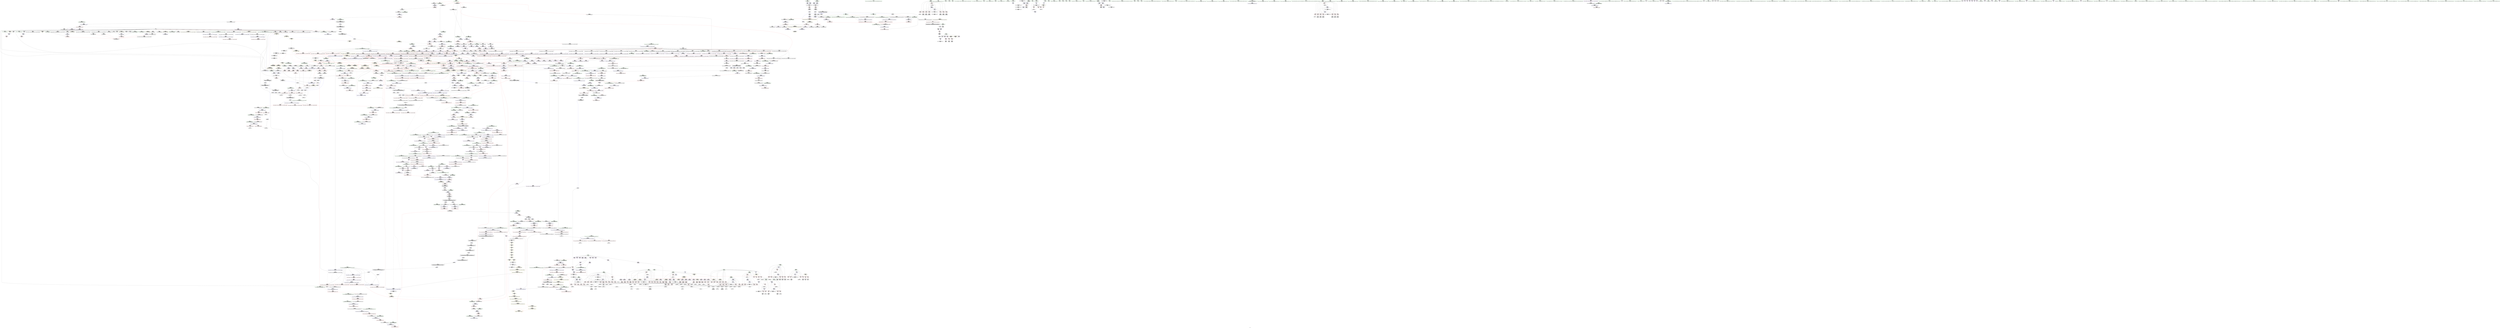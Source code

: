 digraph "SVFG" {
	label="SVFG";

	Node0x55e2e9b86a30 [shape=record,color=grey,label="{NodeID: 0\nNullPtr|{|<s35>108}}"];
	Node0x55e2e9b86a30 -> Node0x55e2e9c04150[style=solid];
	Node0x55e2e9b86a30 -> Node0x55e2e9c04250[style=solid];
	Node0x55e2e9b86a30 -> Node0x55e2e9c04320[style=solid];
	Node0x55e2e9b86a30 -> Node0x55e2e9c043f0[style=solid];
	Node0x55e2e9b86a30 -> Node0x55e2e9c044c0[style=solid];
	Node0x55e2e9b86a30 -> Node0x55e2e9c04590[style=solid];
	Node0x55e2e9b86a30 -> Node0x55e2e9c04660[style=solid];
	Node0x55e2e9b86a30 -> Node0x55e2e9c04730[style=solid];
	Node0x55e2e9b86a30 -> Node0x55e2e9c04800[style=solid];
	Node0x55e2e9b86a30 -> Node0x55e2e9c048d0[style=solid];
	Node0x55e2e9b86a30 -> Node0x55e2e9c049a0[style=solid];
	Node0x55e2e9b86a30 -> Node0x55e2e9c04a70[style=solid];
	Node0x55e2e9b86a30 -> Node0x55e2e9c04b40[style=solid];
	Node0x55e2e9b86a30 -> Node0x55e2e9c04c10[style=solid];
	Node0x55e2e9b86a30 -> Node0x55e2e9c04ce0[style=solid];
	Node0x55e2e9b86a30 -> Node0x55e2e9c04db0[style=solid];
	Node0x55e2e9b86a30 -> Node0x55e2e9c04e80[style=solid];
	Node0x55e2e9b86a30 -> Node0x55e2e9c04f50[style=solid];
	Node0x55e2e9b86a30 -> Node0x55e2e9c05020[style=solid];
	Node0x55e2e9b86a30 -> Node0x55e2e9c050f0[style=solid];
	Node0x55e2e9b86a30 -> Node0x55e2e9c051c0[style=solid];
	Node0x55e2e9b86a30 -> Node0x55e2e9c05290[style=solid];
	Node0x55e2e9b86a30 -> Node0x55e2e9c05360[style=solid];
	Node0x55e2e9b86a30 -> Node0x55e2e9c05430[style=solid];
	Node0x55e2e9b86a30 -> Node0x55e2e9c05500[style=solid];
	Node0x55e2e9b86a30 -> Node0x55e2e9c055d0[style=solid];
	Node0x55e2e9b86a30 -> Node0x55e2e9c056a0[style=solid];
	Node0x55e2e9b86a30 -> Node0x55e2e9c05770[style=solid];
	Node0x55e2e9b86a30 -> Node0x55e2e9c36510[style=solid];
	Node0x55e2e9b86a30 -> Node0x55e2e9c365e0[style=solid];
	Node0x55e2e9b86a30 -> Node0x55e2e9c366b0[style=solid];
	Node0x55e2e9b86a30 -> Node0x55e2e9c383f0[style=solid];
	Node0x55e2e9b86a30 -> Node0x55e2e9c277a0[style=solid];
	Node0x55e2e9b86a30 -> Node0x55e2e9c64080[style=solid];
	Node0x55e2e9b86a30 -> Node0x55e2e9c65400[style=solid];
	Node0x55e2e9b86a30:s35 -> Node0x55e2e9d480d0[style=solid,color=red];
	Node0x55e2e9c09390 [shape=record,color=red,label="{NodeID: 775\n515\<--512\n\<--call34\nmain\n}"];
	Node0x55e2e9c09390 -> Node0x55e2e9c34d80[style=solid];
	Node0x55e2e9bffd50 [shape=record,color=black,label="{NodeID: 443\n1515\<--1525\n_ZNKSt6vectorIcSaIcEE8max_sizeEv_ret\<--call2\n_ZNKSt6vectorIcSaIcEE8max_sizeEv\n|{<s0>88|<s1>95|<s2>96}}"];
	Node0x55e2e9bffd50:s0 -> Node0x55e2e9d4f790[style=solid,color=blue];
	Node0x55e2e9bffd50:s1 -> Node0x55e2e9d4ff10[style=solid,color=blue];
	Node0x55e2e9bffd50:s2 -> Node0x55e2e9d50050[style=solid,color=blue];
	Node0x55e2e9bf3b70 [shape=record,color=green,label="{NodeID: 111\n809\<--810\nthis.addr\<--this.addr_field_insensitive\n_ZNSt4pairIbbEC2IbbLb1EEEOT_OT0_\n}"];
	Node0x55e2e9bf3b70 -> Node0x55e2e9c0a980[style=solid];
	Node0x55e2e9bf3b70 -> Node0x55e2e9c35f60[style=solid];
	Node0x55e2e9ccd510 [shape=record,color=yellow,style=double,label="{NodeID: 1993\n221V_1 = ENCHI(MR_221V_0)\npts\{19700000 \}\nFun[_ZNK9__gnu_cxx17__normal_iteratorIPcSt6vectorIcSaIcEEEmiEl]|{<s0>135}}"];
	Node0x55e2e9ccd510:s0 -> Node0x55e2e9c3a950[style=dashed,color=red];
	Node0x55e2e9c0edc0 [shape=record,color=red,label="{NodeID: 886\n1417\<--1414\nthis1\<--this.addr\n_ZNSt6vectorIcSaIcEE5beginEv\n}"];
	Node0x55e2e9c0edc0 -> Node0x55e2e9bff6d0[style=solid];
	Node0x55e2e9c61980 [shape=record,color=grey,label="{NodeID: 1661\n304 = Binary(303, 161, )\n}"];
	Node0x55e2e9c61980 -> Node0x55e2e9c33c70[style=solid];
	Node0x55e2e9c15830 [shape=record,color=purple,label="{NodeID: 554\n770\<--769\n_M_impl2\<--\n_ZNSt6vectorIcSaIcEED2Ev\n}"];
	Node0x55e2e9d45ce0 [shape=record,color=black,label="{NodeID: 2436\n1942 = PHI(1690, )\n0th arg _ZNSt13move_iteratorIPcEC2ES0_ }"];
	Node0x55e2e9d45ce0 -> Node0x55e2e9c3cde0[style=solid];
	Node0x55e2e9bf82e0 [shape=record,color=green,label="{NodeID: 222\n1612\<--1613\n_ZN9__gnu_cxx13new_allocatorIcE8allocateEmPKv\<--_ZN9__gnu_cxx13new_allocatorIcE8allocateEmPKv_field_insensitive\n}"];
	Node0x55e2e9c34080 [shape=record,color=blue,label="{NodeID: 997\n193\<--186\nretval\<--\n_Z10check_bluev\n}"];
	Node0x55e2e9c34080 -> Node0x55e2e9cade90[style=dashed];
	Node0x55e2e9cb3d90 [shape=record,color=black,label="{NodeID: 1772\nMR_84V_2 = PHI(MR_84V_3, MR_84V_1, )\npts\{3890001 \}\n}"];
	Node0x55e2e9cb3d90 -> Node0x55e2e9cbd390[style=dashed];
	Node0x55e2e9c1b260 [shape=record,color=red,label="{NodeID: 665\n208\<--4\n\<--N\n_Z10check_bluev\n}"];
	Node0x55e2e9c1b260 -> Node0x55e2e9c64680[style=solid];
	Node0x55e2e9d51950 [shape=record,color=black,label="{NodeID: 2547\n1585 = PHI(1295, 1412, 1969, )\n0th arg _ZN9__gnu_cxx17__normal_iteratorIPcSt6vectorIcSaIcEEEC2ERKS1_ }"];
	Node0x55e2e9d51950 -> Node0x55e2e9c3a7b0[style=solid];
	Node0x55e2e9c06470 [shape=record,color=black,label="{NodeID: 333\n262\<--261\nidxprom23\<--\n_Z10check_bluev\n}"];
	Node0x55e2e9c39ab0 [shape=record,color=blue,label="{NodeID: 1108\n1455\<--1450\n__last.addr\<--__last\n_ZSt34__uninitialized_move_if_noexcept_aIPcS0_SaIcEET0_T_S3_S2_RT1_\n}"];
	Node0x55e2e9c39ab0 -> Node0x55e2e9c0f2a0[style=dashed];
	Node0x55e2e9bd0110 [shape=record,color=green,label="{NodeID: 1\n5\<--1\n\<--dummyObj\nCan only get source location for instruction, argument, global var or function.}"];
	Node0x55e2e9c09460 [shape=record,color=red,label="{NodeID: 776\n551\<--550\n\<--first\nmain\n}"];
	Node0x55e2e9c09460 -> Node0x55e2e9c07b30[style=solid];
	Node0x55e2e9bffe20 [shape=record,color=black,label="{NodeID: 444\n1531\<--1554\n_ZSt3maxImERKT_S2_S2__ret\<--\n_ZSt3maxImERKT_S2_S2_\n|{<s0>93}}"];
	Node0x55e2e9bffe20:s0 -> Node0x55e2e9d4fc90[style=solid,color=blue];
	Node0x55e2e9bf3c40 [shape=record,color=green,label="{NodeID: 112\n811\<--812\n__x.addr\<--__x.addr_field_insensitive\n_ZNSt4pairIbbEC2IbbLb1EEEOT_OT0_\n}"];
	Node0x55e2e9bf3c40 -> Node0x55e2e9c0aa50[style=solid];
	Node0x55e2e9bf3c40 -> Node0x55e2e9c36030[style=solid];
	Node0x55e2e9ccd5f0 [shape=record,color=yellow,style=double,label="{NodeID: 1994\n79V_1 = ENCHI(MR_79V_0)\npts\{1640 \}\nFun[_ZSt4copyISt13move_iteratorIPcES1_ET0_T_S4_S3_]|{<s0>126}}"];
	Node0x55e2e9ccd5f0:s0 -> Node0x55e2e9ccb1c0[style=dashed,color=red];
	Node0x55e2e9c0ee90 [shape=record,color=red,label="{NodeID: 887\n1423\<--1422\n\<--coerce.dive\n_ZNSt6vectorIcSaIcEE5beginEv\n}"];
	Node0x55e2e9c0ee90 -> Node0x55e2e9bff7a0[style=solid];
	Node0x55e2e9c61b00 [shape=record,color=grey,label="{NodeID: 1662\n142 = Binary(140, 141, )\n}"];
	Node0x55e2e9c61b00 -> Node0x55e2e9c61c80[style=solid];
	Node0x55e2e9c15900 [shape=record,color=purple,label="{NodeID: 555\n771\<--769\n_M_finish\<--\n_ZNSt6vectorIcSaIcEED2Ev\n}"];
	Node0x55e2e9c15900 -> Node0x55e2e9c0a7e0[style=solid];
	Node0x55e2e9d45df0 [shape=record,color=black,label="{NodeID: 2437\n1943 = PHI(1695, )\n1st arg _ZNSt13move_iteratorIPcEC2ES0_ }"];
	Node0x55e2e9d45df0 -> Node0x55e2e9c3ceb0[style=solid];
	Node0x55e2e9bf83e0 [shape=record,color=green,label="{NodeID: 223\n1619\<--1620\nthis.addr\<--this.addr_field_insensitive\n_ZN9__gnu_cxx13new_allocatorIcE8allocateEmPKv\n}"];
	Node0x55e2e9bf83e0 -> Node0x55e2e9c10620[style=solid];
	Node0x55e2e9bf83e0 -> Node0x55e2e9c3abc0[style=solid];
	Node0x55e2e9c34150 [shape=record,color=blue,label="{NodeID: 998\n336\<--341\nref.tmp\<--frombool\n_Z5checkv\n|{<s0>3}}"];
	Node0x55e2e9c34150:s0 -> Node0x55e2e9cc3d80[style=dashed,color=red];
	Node0x55e2e9cb4290 [shape=record,color=black,label="{NodeID: 1773\nMR_86V_2 = PHI(MR_86V_3, MR_86V_1, )\npts\{3890002 \}\n}"];
	Node0x55e2e9cb4290 -> Node0x55e2e9cbd890[style=dashed];
	Node0x55e2e9c1b330 [shape=record,color=red,label="{NodeID: 666\n214\<--4\n\<--N\n_Z10check_bluev\n}"];
	Node0x55e2e9c1b330 -> Node0x55e2e9c64500[style=solid];
	Node0x55e2e9d51c30 [shape=record,color=black,label="{NodeID: 2548\n1586 = PHI(1303, 1420, 1975, )\n1st arg _ZN9__gnu_cxx17__normal_iteratorIPcSt6vectorIcSaIcEEEC2ERKS1_ }"];
	Node0x55e2e9d51c30 -> Node0x55e2e9c3a880[style=solid];
	Node0x55e2e9c06540 [shape=record,color=black,label="{NodeID: 334\n273\<--272\nidxprom28\<--\n_Z10check_bluev\n}"];
	Node0x55e2e9c39b80 [shape=record,color=blue,label="{NodeID: 1109\n1457\<--1451\n__result.addr\<--__result\n_ZSt34__uninitialized_move_if_noexcept_aIPcS0_SaIcEET0_T_S3_S2_RT1_\n}"];
	Node0x55e2e9c39b80 -> Node0x55e2e9c0f370[style=dashed];
	Node0x55e2e9bd0450 [shape=record,color=green,label="{NodeID: 2\n13\<--1\n_ZL2dx\<--dummyObj\nGlob }"];
	Node0x55e2e9c09530 [shape=record,color=red,label="{NodeID: 777\n555\<--554\n\<--second\nmain\n}"];
	Node0x55e2e9c09530 -> Node0x55e2e9c07c00[style=solid];
	Node0x55e2e9bffef0 [shape=record,color=black,label="{NodeID: 445\n1562\<--1561\n\<--\n_ZNSt16allocator_traitsISaIcEE8max_sizeERKS0_\n|{<s0>107}}"];
	Node0x55e2e9bffef0:s0 -> Node0x55e2e9d56630[style=solid,color=red];
	Node0x55e2e9bf3d10 [shape=record,color=green,label="{NodeID: 113\n813\<--814\n__y.addr\<--__y.addr_field_insensitive\n_ZNSt4pairIbbEC2IbbLb1EEEOT_OT0_\n}"];
	Node0x55e2e9bf3d10 -> Node0x55e2e9c0ab20[style=solid];
	Node0x55e2e9bf3d10 -> Node0x55e2e9c36100[style=solid];
	Node0x55e2e9c0ef60 [shape=record,color=red,label="{NodeID: 888\n1434\<--1428\nthis1\<--this.addr\n_ZNSt12_Vector_baseIcSaIcEE11_M_allocateEm\n}"];
	Node0x55e2e9c0ef60 -> Node0x55e2e9c18340[style=solid];
	Node0x55e2e9c61c80 [shape=record,color=grey,label="{NodeID: 1663\n143 = Binary(136, 142, )\n}"];
	Node0x55e2e9c61c80 -> Node0x55e2e9c05ec0[style=solid];
	Node0x55e2e9c159d0 [shape=record,color=purple,label="{NodeID: 556\n820\<--818\nfirst\<--this1\n_ZNSt4pairIbbEC2IbbLb1EEEOT_OT0_\n}"];
	Node0x55e2e9c159d0 -> Node0x55e2e9c361d0[style=solid];
	Node0x55e2e9d45f00 [shape=record,color=black,label="{NodeID: 2438\n617 = PHI(388, )\n0th arg _ZNSt6vectorIcSaIcEE5clearEv }"];
	Node0x55e2e9d45f00 -> Node0x55e2e9c35330[style=solid];
	Node0x55e2e9bf84b0 [shape=record,color=green,label="{NodeID: 224\n1621\<--1622\n__n.addr\<--__n.addr_field_insensitive\n_ZN9__gnu_cxx13new_allocatorIcE8allocateEmPKv\n}"];
	Node0x55e2e9bf84b0 -> Node0x55e2e9c106f0[style=solid];
	Node0x55e2e9bf84b0 -> Node0x55e2e9c107c0[style=solid];
	Node0x55e2e9bf84b0 -> Node0x55e2e9c3ac90[style=solid];
	Node0x55e2e9c34220 [shape=record,color=blue,label="{NodeID: 999\n338\<--344\nref.tmp1\<--frombool3\n_Z5checkv\n|{<s0>3}}"];
	Node0x55e2e9c34220:s0 -> Node0x55e2e9cc3d80[style=dashed,color=red];
	Node0x55e2e9c1b400 [shape=record,color=red,label="{NodeID: 667\n237\<--4\n\<--N\n_Z10check_bluev\n}"];
	Node0x55e2e9c1b400 -> Node0x55e2e9c64800[style=solid];
	Node0x55e2e9d51df0 [shape=record,color=black,label="{NodeID: 2549\n859 = PHI(841, )\n0th arg _ZNSt12_Vector_baseIcSaIcEE12_Vector_implC2Ev }"];
	Node0x55e2e9d51df0 -> Node0x55e2e9c36440[style=solid];
	Node0x55e2e9c06610 [shape=record,color=black,label="{NodeID: 335\n279\<--278\nidxprom32\<--add31\n_Z10check_bluev\n}"];
	Node0x55e2e9c39c50 [shape=record,color=blue,label="{NodeID: 1110\n1459\<--1452\n__alloc.addr\<--__alloc\n_ZSt34__uninitialized_move_if_noexcept_aIPcS0_SaIcEET0_T_S3_S2_RT1_\n}"];
	Node0x55e2e9c39c50 -> Node0x55e2e9c0f440[style=dashed];
	Node0x55e2e9bd0510 [shape=record,color=green,label="{NodeID: 3\n14\<--1\n_ZL2dy\<--dummyObj\nGlob }"];
	Node0x55e2e9c09600 [shape=record,color=red,label="{NodeID: 778\n568\<--567\n\<--second60\nmain\n}"];
	Node0x55e2e9c09600 -> Node0x55e2e9c07cd0[style=solid];
	Node0x55e2e9bfffc0 [shape=record,color=black,label="{NodeID: 446\n1556\<--1563\n_ZNSt16allocator_traitsISaIcEE8max_sizeERKS0__ret\<--call\n_ZNSt16allocator_traitsISaIcEE8max_sizeERKS0_\n|{<s0>106}}"];
	Node0x55e2e9bfffc0:s0 -> Node0x55e2e9d4d5a0[style=solid,color=blue];
	Node0x55e2e9bf8950 [shape=record,color=green,label="{NodeID: 114\n837\<--838\nthis.addr\<--this.addr_field_insensitive\n_ZNSt12_Vector_baseIcSaIcEEC2Ev\n}"];
	Node0x55e2e9bf8950 -> Node0x55e2e9c0ad90[style=solid];
	Node0x55e2e9bf8950 -> Node0x55e2e9c36370[style=solid];
	Node0x55e2e9c0f030 [shape=record,color=red,label="{NodeID: 889\n1435\<--1430\n\<--__n.addr\n_ZNSt12_Vector_baseIcSaIcEE11_M_allocateEm\n}"];
	Node0x55e2e9c0f030 -> Node0x55e2e9c66f00[style=solid];
	Node0x55e2e9c61e00 [shape=record,color=grey,label="{NodeID: 1664\n319 = Binary(318, 161, )\n}"];
	Node0x55e2e9c61e00 -> Node0x55e2e9c33ee0[style=solid];
	Node0x55e2e9c15aa0 [shape=record,color=purple,label="{NodeID: 557\n827\<--818\nsecond\<--this1\n_ZNSt4pairIbbEC2IbbLb1EEEOT_OT0_\n}"];
	Node0x55e2e9c15aa0 -> Node0x55e2e9c362a0[style=solid];
	Node0x55e2e9d46010 [shape=record,color=black,label="{NodeID: 2439\n1532 = PHI(1349, )\n0th arg _ZSt3maxImERKT_S2_S2_ }"];
	Node0x55e2e9d46010 -> Node0x55e2e9c3a200[style=solid];
	Node0x55e2e9bf8580 [shape=record,color=green,label="{NodeID: 225\n1623\<--1624\n.addr\<--.addr_field_insensitive\n_ZN9__gnu_cxx13new_allocatorIcE8allocateEmPKv\n}"];
	Node0x55e2e9bf8580 -> Node0x55e2e9c3ad60[style=solid];
	Node0x55e2e9c342f0 [shape=record,color=blue,label="{NodeID: 1000\n349\<--346\n\<--call4\n_Z5checkv\n}"];
	Node0x55e2e9c342f0 -> Node0x55e2e9c1f5d0[style=dashed];
	Node0x55e2e9cb4c90 [shape=record,color=black,label="{NodeID: 1775\nMR_79V_3 = PHI(MR_79V_2, MR_79V_1, )\npts\{1640 \}\n|{<s0>133}}"];
	Node0x55e2e9cb4c90:s0 -> Node0x55e2e9ce8cb0[style=dashed,color=blue];
	Node0x55e2e9c1b4d0 [shape=record,color=red,label="{NodeID: 668\n268\<--4\n\<--N\n_Z10check_bluev\n}"];
	Node0x55e2e9c1b4d0 -> Node0x55e2e9c64f80[style=solid];
	Node0x55e2e9d51f00 [shape=record,color=black,label="{NodeID: 2550\n1331 = PHI(1096, 1161, 1325, )\n0th arg _ZSt7forwardIRKcEOT_RNSt16remove_referenceIS2_E4typeE }"];
	Node0x55e2e9d51f00 -> Node0x55e2e9c390f0[style=solid];
	Node0x55e2e9c066e0 [shape=record,color=black,label="{NodeID: 336\n283\<--282\nidxprom34\<--\n_Z10check_bluev\n}"];
	Node0x55e2e9c39d20 [shape=record,color=blue,label="{NodeID: 1111\n1473\<--1470\ncoerce.dive\<--call\n_ZSt34__uninitialized_move_if_noexcept_aIPcS0_SaIcEET0_T_S3_S2_RT1_\n}"];
	Node0x55e2e9c39d20 -> Node0x55e2e9c0f510[style=dashed];
	Node0x55e2e9bd05d0 [shape=record,color=green,label="{NodeID: 4\n15\<--1\n.str\<--dummyObj\nGlob }"];
	Node0x55e2e9cc46a0 [shape=record,color=yellow,style=double,label="{NodeID: 1886\n115V_1 = ENCHI(MR_115V_0)\npts\{3890000 3890001 \}\nFun[_ZNKSt6vectorIcSaIcEE12_M_check_lenEmPKc]|{<s0>89|<s1>89|<s2>91|<s3>91|<s4>92|<s5>92|<s6>94|<s7>94}}"];
	Node0x55e2e9cc46a0:s0 -> Node0x55e2e9cc9f80[style=dashed,color=red];
	Node0x55e2e9cc46a0:s1 -> Node0x55e2e9cca060[style=dashed,color=red];
	Node0x55e2e9cc46a0:s2 -> Node0x55e2e9cc9f80[style=dashed,color=red];
	Node0x55e2e9cc46a0:s3 -> Node0x55e2e9cca060[style=dashed,color=red];
	Node0x55e2e9cc46a0:s4 -> Node0x55e2e9cc9f80[style=dashed,color=red];
	Node0x55e2e9cc46a0:s5 -> Node0x55e2e9cca060[style=dashed,color=red];
	Node0x55e2e9cc46a0:s6 -> Node0x55e2e9cc9f80[style=dashed,color=red];
	Node0x55e2e9cc46a0:s7 -> Node0x55e2e9cca060[style=dashed,color=red];
	Node0x55e2e9c096d0 [shape=record,color=red,label="{NodeID: 779\n604\<--601\nthis1\<--this.addr\n_ZNSt6vectorIcSaIcEEC2Ev\n}"];
	Node0x55e2e9c096d0 -> Node0x55e2e9c07da0[style=solid];
	Node0x55e2e9c00090 [shape=record,color=black,label="{NodeID: 447\n1574\<--1573\n\<--_M_impl\n_ZNKSt12_Vector_baseIcSaIcEE19_M_get_Tp_allocatorEv\n}"];
	Node0x55e2e9c00090 -> Node0x55e2e9c00160[style=solid];
	Node0x55e2e9bf8a20 [shape=record,color=green,label="{NodeID: 115\n843\<--844\n_ZNSt12_Vector_baseIcSaIcEE12_Vector_implC2Ev\<--_ZNSt12_Vector_baseIcSaIcEE12_Vector_implC2Ev_field_insensitive\n}"];
	Node0x55e2e9c0f100 [shape=record,color=red,label="{NodeID: 890\n1440\<--1430\n\<--__n.addr\n_ZNSt12_Vector_baseIcSaIcEE11_M_allocateEm\n|{<s0>100}}"];
	Node0x55e2e9c0f100:s0 -> Node0x55e2e9d52d90[style=solid,color=red];
	Node0x55e2e9c61f80 [shape=record,color=grey,label="{NodeID: 1665\n324 = Binary(323, 161, )\n}"];
	Node0x55e2e9c61f80 -> Node0x55e2e9c33fb0[style=solid];
	Node0x55e2e9c15b70 [shape=record,color=purple,label="{NodeID: 558\n841\<--840\n_M_impl\<--this1\n_ZNSt12_Vector_baseIcSaIcEEC2Ev\n|{<s0>44}}"];
	Node0x55e2e9c15b70:s0 -> Node0x55e2e9d51df0[style=solid,color=red];
	Node0x55e2e9d46150 [shape=record,color=black,label="{NodeID: 2440\n1533 = PHI(1343, )\n1st arg _ZSt3maxImERKT_S2_S2_ }"];
	Node0x55e2e9d46150 -> Node0x55e2e9c3a2d0[style=solid];
	Node0x55e2e9bf8650 [shape=record,color=green,label="{NodeID: 226\n1634\<--1635\n_ZSt17__throw_bad_allocv\<--_ZSt17__throw_bad_allocv_field_insensitive\n}"];
	Node0x55e2e9c343c0 [shape=record,color=blue,label="{NodeID: 1001\n359\<--355\n__x.addr\<--__x\n_ZSt9make_pairIbbESt4pairINSt17__decay_and_stripIT_E6__typeENS1_IT0_E6__typeEEOS2_OS5_\n}"];
	Node0x55e2e9c343c0 -> Node0x55e2e9c1f6a0[style=dashed];
	Node0x55e2e9c1b5a0 [shape=record,color=red,label="{NodeID: 669\n428\<--4\n\<--N\nmain\n}"];
	Node0x55e2e9c1b5a0 -> Node0x55e2e9c63000[style=solid];
	Node0x55e2e9d520f0 [shape=record,color=black,label="{NodeID: 2551\n1030 = PHI(1022, )\n0th arg _ZN9__gnu_cxx13new_allocatorIcE10deallocateEPcm }"];
	Node0x55e2e9d520f0 -> Node0x55e2e9c37620[style=solid];
	Node0x55e2e9c067b0 [shape=record,color=black,label="{NodeID: 337\n289\<--288\nidxprom38\<--add37\n_Z10check_bluev\n}"];
	Node0x55e2e9c39df0 [shape=record,color=blue,label="{NodeID: 1112\n1477\<--1476\ncoerce.dive3\<--call2\n_ZSt34__uninitialized_move_if_noexcept_aIPcS0_SaIcEET0_T_S3_S2_RT1_\n}"];
	Node0x55e2e9c39df0 -> Node0x55e2e9c0f5e0[style=dashed];
	Node0x55e2e9bd0e40 [shape=record,color=green,label="{NodeID: 5\n17\<--1\n.str.1\<--dummyObj\nGlob }"];
	Node0x55e2e9c097a0 [shape=record,color=red,label="{NodeID: 780\n621\<--618\nthis1\<--this.addr\n_ZNSt6vectorIcSaIcEE5clearEv\n|{|<s1>28}}"];
	Node0x55e2e9c097a0 -> Node0x55e2e9c07e70[style=solid];
	Node0x55e2e9c097a0:s1 -> Node0x55e2e9d47820[style=solid,color=red];
	Node0x55e2e9c00160 [shape=record,color=black,label="{NodeID: 448\n1567\<--1574\n_ZNKSt12_Vector_baseIcSaIcEE19_M_get_Tp_allocatorEv_ret\<--\n_ZNKSt12_Vector_baseIcSaIcEE19_M_get_Tp_allocatorEv\n|{<s0>105}}"];
	Node0x55e2e9c00160:s0 -> Node0x55e2e9d4d310[style=solid,color=blue];
	Node0x55e2e9bf8af0 [shape=record,color=green,label="{NodeID: 116\n849\<--850\n__cxa_begin_catch\<--__cxa_begin_catch_field_insensitive\n}"];
	Node0x55e2e9c0f1d0 [shape=record,color=red,label="{NodeID: 891\n1469\<--1453\n\<--__first.addr\n_ZSt34__uninitialized_move_if_noexcept_aIPcS0_SaIcEET0_T_S3_S2_RT1_\n|{<s0>101}}"];
	Node0x55e2e9c0f1d0:s0 -> Node0x55e2e9d559c0[style=solid,color=red];
	Node0x55e2e9c62100 [shape=record,color=grey,label="{NodeID: 1666\n500 = Binary(499, 161, )\n}"];
	Node0x55e2e9c62100 -> Node0x55e2e9c34cb0[style=solid];
	Node0x55e2e9c15c40 [shape=record,color=purple,label="{NodeID: 559\n868\<--863\n_M_start\<--this1\n_ZNSt12_Vector_baseIcSaIcEE12_Vector_implC2Ev\n}"];
	Node0x55e2e9c15c40 -> Node0x55e2e9c36510[style=solid];
	Node0x55e2e9d46290 [shape=record,color=black,label="{NodeID: 2441\n1842 = PHI(1801, 1809, )\n0th arg _ZSt12__miter_baseIPcEDTcl12__miter_basecldtfp_4baseEEESt13move_iteratorIT_E }"];
	Node0x55e2e9d46290 -> Node0x55e2e9c3c350[style=solid];
	Node0x55e2e9bf8750 [shape=record,color=green,label="{NodeID: 227\n1639\<--1640\ncall2\<--call2_field_insensitive\n_ZN9__gnu_cxx13new_allocatorIcE8allocateEmPKv\n}"];
	Node0x55e2e9bf8750 -> Node0x55e2e9c004a0[style=solid];
	Node0x55e2e9c34490 [shape=record,color=blue,label="{NodeID: 1002\n361\<--356\n__y.addr\<--__y\n_ZSt9make_pairIbbESt4pairINSt17__decay_and_stripIT_E6__typeENS1_IT0_E6__typeEEOS2_OS5_\n}"];
	Node0x55e2e9c34490 -> Node0x55e2e9c1f770[style=dashed];
	Node0x55e2e9c1b670 [shape=record,color=red,label="{NodeID: 670\n449\<--4\n\<--N\nmain\n}"];
	Node0x55e2e9c1b670 -> Node0x55e2e9c66c00[style=solid];
	Node0x55e2e9d52200 [shape=record,color=black,label="{NodeID: 2552\n1031 = PHI(1023, )\n1st arg _ZN9__gnu_cxx13new_allocatorIcE10deallocateEPcm }"];
	Node0x55e2e9d52200 -> Node0x55e2e9c376f0[style=solid];
	Node0x55e2e9c06880 [shape=record,color=black,label="{NodeID: 338\n292\<--291\nconv\<--\n_Z10check_bluev\n}"];
	Node0x55e2e9c06880 -> Node0x55e2e9c65100[style=solid];
	Node0x55e2e9c39ec0 [shape=record,color=blue,label="{NodeID: 1113\n1491\<--1490\nthis.addr\<--this\n_ZNK9__gnu_cxx17__normal_iteratorIPcSt6vectorIcSaIcEEE4baseEv\n}"];
	Node0x55e2e9c39ec0 -> Node0x55e2e9c0f6b0[style=dashed];
	Node0x55e2e9bd0f00 [shape=record,color=green,label="{NodeID: 6\n19\<--1\nstdin\<--dummyObj\nGlob }"];
	Node0x55e2e9cc4890 [shape=record,color=yellow,style=double,label="{NodeID: 1888\n208V_1 = ENCHI(MR_208V_0)\npts\{16910000 \}\nFun[_ZSt32__make_move_if_noexcept_iteratorIcSt13move_iteratorIPcEET0_PT_]|{<s0>115}}"];
	Node0x55e2e9cc4890:s0 -> Node0x55e2e9c3cf80[style=dashed,color=red];
	Node0x55e2e9c09870 [shape=record,color=red,label="{NodeID: 781\n625\<--624\n\<--_M_start\n_ZNSt6vectorIcSaIcEE5clearEv\n|{<s0>28}}"];
	Node0x55e2e9c09870:s0 -> Node0x55e2e9d47930[style=solid,color=red];
	Node0x55e2e9c00230 [shape=record,color=black,label="{NodeID: 449\n1576\<--1583\n_ZNK9__gnu_cxx13new_allocatorIcE8max_sizeEv_ret\<--\n_ZNK9__gnu_cxx13new_allocatorIcE8max_sizeEv\n|{<s0>107|<s1>109}}"];
	Node0x55e2e9c00230:s0 -> Node0x55e2e9d4d6b0[style=solid,color=blue];
	Node0x55e2e9c00230:s1 -> Node0x55e2e9d4d8d0[style=solid,color=blue];
	Node0x55e2e9bf8bf0 [shape=record,color=green,label="{NodeID: 117\n852\<--853\n_ZSt9terminatev\<--_ZSt9terminatev_field_insensitive\n}"];
	Node0x55e2e9c0f2a0 [shape=record,color=red,label="{NodeID: 892\n1475\<--1455\n\<--__last.addr\n_ZSt34__uninitialized_move_if_noexcept_aIPcS0_SaIcEET0_T_S3_S2_RT1_\n|{<s0>102}}"];
	Node0x55e2e9c0f2a0:s0 -> Node0x55e2e9d559c0[style=solid,color=red];
	Node0x55e2e9c62280 [shape=record,color=grey,label="{NodeID: 1667\n122 = Binary(115, 121, )\n}"];
	Node0x55e2e9c62280 -> Node0x55e2e9c65700[style=solid];
	Node0x55e2e9c15d10 [shape=record,color=purple,label="{NodeID: 560\n870\<--863\n_M_finish\<--this1\n_ZNSt12_Vector_baseIcSaIcEE12_Vector_implC2Ev\n}"];
	Node0x55e2e9c15d10 -> Node0x55e2e9c365e0[style=solid];
	Node0x55e2e9d464a0 [shape=record,color=black,label="{NodeID: 2442\n1648 = PHI(1482, )\n0th arg _ZSt22__uninitialized_copy_aISt13move_iteratorIPcES1_cET0_T_S4_S3_RSaIT1_E }"];
	Node0x55e2e9d464a0 -> Node0x55e2e9c3ae30[style=solid];
	Node0x55e2e9bf8820 [shape=record,color=green,label="{NodeID: 228\n1641\<--1642\n_Znwm\<--_Znwm_field_insensitive\n}"];
	Node0x55e2e9c34560 [shape=record,color=blue,label="{NodeID: 1003\n380\<--5\nretval\<--\nmain\n}"];
	Node0x55e2e9c1b740 [shape=record,color=red,label="{NodeID: 671\n461\<--4\n\<--N\nmain\n}"];
	Node0x55e2e9c1b740 -> Node0x55e2e9c66600[style=solid];
	Node0x55e2e9d52310 [shape=record,color=black,label="{NodeID: 2553\n1032 = PHI(1024, )\n2nd arg _ZN9__gnu_cxx13new_allocatorIcE10deallocateEPcm }"];
	Node0x55e2e9d52310 -> Node0x55e2e9c377c0[style=solid];
	Node0x55e2e9c06950 [shape=record,color=black,label="{NodeID: 339\n308\<--307\ntobool\<--\n_Z10check_bluev\n}"];
	Node0x55e2e9c39f90 [shape=record,color=blue,label="{NodeID: 1114\n1500\<--1498\n__a.addr\<--__a\n_ZNSt16allocator_traitsISaIcEE7destroyIcEEvRS0_PT_\n}"];
	Node0x55e2e9c39f90 -> Node0x55e2e9c0f780[style=dashed];
	Node0x55e2e9bd0fc0 [shape=record,color=green,label="{NodeID: 7\n20\<--1\n.str.2\<--dummyObj\nGlob }"];
	Node0x55e2e9c09940 [shape=record,color=red,label="{NodeID: 782\n641\<--633\nthis1\<--this.addr\n_ZNSt6vectorIcSaIcEE9push_backERKc\n|{|<s5>30|<s6>31}}"];
	Node0x55e2e9c09940 -> Node0x55e2e9c07f40[style=solid];
	Node0x55e2e9c09940 -> Node0x55e2e9c08010[style=solid];
	Node0x55e2e9c09940 -> Node0x55e2e9c080e0[style=solid];
	Node0x55e2e9c09940 -> Node0x55e2e9c081b0[style=solid];
	Node0x55e2e9c09940 -> Node0x55e2e9c08280[style=solid];
	Node0x55e2e9c09940:s5 -> Node0x55e2e9d55b10[style=solid,color=red];
	Node0x55e2e9c09940:s6 -> Node0x55e2e9d48890[style=solid,color=red];
	Node0x55e2e9c00300 [shape=record,color=black,label="{NodeID: 450\n1609\<--1608\n\<--\n_ZNSt16allocator_traitsISaIcEE8allocateERS0_m\n|{<s0>108}}"];
	Node0x55e2e9c00300:s0 -> Node0x55e2e9d47e80[style=solid,color=red];
	Node0x55e2e9bf8cf0 [shape=record,color=green,label="{NodeID: 118\n860\<--861\nthis.addr\<--this.addr_field_insensitive\n_ZNSt12_Vector_baseIcSaIcEE12_Vector_implC2Ev\n}"];
	Node0x55e2e9bf8cf0 -> Node0x55e2e9c0ae60[style=solid];
	Node0x55e2e9bf8cf0 -> Node0x55e2e9c36440[style=solid];
	Node0x55e2e9ccdb60 [shape=record,color=yellow,style=double,label="{NodeID: 2000\n2V_1 = ENCHI(MR_2V_0)\npts\{1 \}\nFun[_Z10check_bluev]}"];
	Node0x55e2e9ccdb60 -> Node0x55e2e9c1f020[style=dashed];
	Node0x55e2e9ccdb60 -> Node0x55e2e9c1f0f0[style=dashed];
	Node0x55e2e9ccdb60 -> Node0x55e2e9c1f1c0[style=dashed];
	Node0x55e2e9ccdb60 -> Node0x55e2e9c1f290[style=dashed];
	Node0x55e2e9ccdb60 -> Node0x55e2e9c1f360[style=dashed];
	Node0x55e2e9ccdb60 -> Node0x55e2e9c1f430[style=dashed];
	Node0x55e2e9c0f370 [shape=record,color=red,label="{NodeID: 893\n1479\<--1457\n\<--__result.addr\n_ZSt34__uninitialized_move_if_noexcept_aIPcS0_SaIcEET0_T_S3_S2_RT1_\n|{<s0>103}}"];
	Node0x55e2e9c0f370:s0 -> Node0x55e2e9d466c0[style=solid,color=red];
	Node0x55e2e9c62400 [shape=record,color=grey,label="{NodeID: 1668\n121 = Binary(119, 120, )\n}"];
	Node0x55e2e9c62400 -> Node0x55e2e9c62280[style=solid];
	Node0x55e2e9c15de0 [shape=record,color=purple,label="{NodeID: 561\n872\<--863\n_M_end_of_storage\<--this1\n_ZNSt12_Vector_baseIcSaIcEE12_Vector_implC2Ev\n}"];
	Node0x55e2e9c15de0 -> Node0x55e2e9c366b0[style=solid];
	Node0x55e2e9d465b0 [shape=record,color=black,label="{NodeID: 2443\n1649 = PHI(1484, )\n1st arg _ZSt22__uninitialized_copy_aISt13move_iteratorIPcES1_cET0_T_S4_S3_RSaIT1_E }"];
	Node0x55e2e9d465b0 -> Node0x55e2e9c3af00[style=solid];
	Node0x55e2e9c00d80 [shape=record,color=green,label="{NodeID: 229\n1652\<--1653\n__first\<--__first_field_insensitive\n_ZSt22__uninitialized_copy_aISt13move_iteratorIPcES1_cET0_T_S4_S3_RSaIT1_E\n}"];
	Node0x55e2e9c00d80 -> Node0x55e2e9c00570[style=solid];
	Node0x55e2e9c00d80 -> Node0x55e2e9c189c0[style=solid];
	Node0x55e2e9c34630 [shape=record,color=blue,label="{NodeID: 1004\n382\<--161\ntest\<--\nmain\n}"];
	Node0x55e2e9c34630 -> Node0x55e2e9cb1090[style=dashed];
	Node0x55e2e9c1b810 [shape=record,color=red,label="{NodeID: 672\n499\<--4\n\<--N\nmain\n}"];
	Node0x55e2e9c1b810 -> Node0x55e2e9c62100[style=solid];
	Node0x55e2e9d52420 [shape=record,color=black,label="{NodeID: 2554\n1926 = PHI(1847, )\n0th arg _ZSt12__miter_baseIPcET_S1_ }"];
	Node0x55e2e9d52420 -> Node0x55e2e9c3cc40[style=solid];
	Node0x55e2e9c06a20 [shape=record,color=black,label="{NodeID: 340\n192\<--329\n_Z10check_bluev_ret\<--\n_Z10check_bluev\n|{<s0>2}}"];
	Node0x55e2e9c06a20:s0 -> Node0x55e2e9d4c310[style=solid,color=blue];
	Node0x55e2e9c3a060 [shape=record,color=blue,label="{NodeID: 1115\n1502\<--1499\n__p.addr\<--__p\n_ZNSt16allocator_traitsISaIcEE7destroyIcEEvRS0_PT_\n}"];
	Node0x55e2e9c3a060 -> Node0x55e2e9c0f850[style=dashed];
	Node0x55e2e9bd1080 [shape=record,color=green,label="{NodeID: 8\n22\<--1\n.str.3\<--dummyObj\nGlob }"];
	Node0x55e2e9c09a10 [shape=record,color=red,label="{NodeID: 783\n659\<--635\n\<--__x.addr\n_ZNSt6vectorIcSaIcEE9push_backERKc\n|{<s0>29}}"];
	Node0x55e2e9c09a10:s0 -> Node0x55e2e9d45b60[style=solid,color=red];
	Node0x55e2e9c003d0 [shape=record,color=black,label="{NodeID: 451\n1599\<--1611\n_ZNSt16allocator_traitsISaIcEE8allocateERS0_m_ret\<--call\n_ZNSt16allocator_traitsISaIcEE8allocateERS0_m\n|{<s0>100}}"];
	Node0x55e2e9c003d0:s0 -> Node0x55e2e9d50410[style=solid,color=blue];
	Node0x55e2e9bf8dc0 [shape=record,color=green,label="{NodeID: 119\n866\<--867\n_ZNSaIcEC2Ev\<--_ZNSaIcEC2Ev_field_insensitive\n}"];
	Node0x55e2e9ccdc70 [shape=record,color=yellow,style=double,label="{NodeID: 2001\n4V_1 = ENCHI(MR_4V_0)\npts\{6 \}\nFun[_Z10check_bluev]}"];
	Node0x55e2e9ccdc70 -> Node0x55e2e9c1b260[style=dashed];
	Node0x55e2e9ccdc70 -> Node0x55e2e9c1b330[style=dashed];
	Node0x55e2e9ccdc70 -> Node0x55e2e9c1b400[style=dashed];
	Node0x55e2e9ccdc70 -> Node0x55e2e9c1b4d0[style=dashed];
	Node0x55e2e9c0f440 [shape=record,color=red,label="{NodeID: 894\n1480\<--1459\n\<--__alloc.addr\n_ZSt34__uninitialized_move_if_noexcept_aIPcS0_SaIcEET0_T_S3_S2_RT1_\n|{<s0>103}}"];
	Node0x55e2e9c0f440:s0 -> Node0x55e2e9d467d0[style=solid,color=red];
	Node0x55e2e9c62580 [shape=record,color=grey,label="{NodeID: 1669\n133 = Binary(126, 132, )\n}"];
	Node0x55e2e9c62580 -> Node0x55e2e9c05d20[style=solid];
	Node0x55e2e9c15eb0 [shape=record,color=purple,label="{NodeID: 562\n902\<--901\n_M_impl\<--this1\n_ZNSt12_Vector_baseIcSaIcEE19_M_get_Tp_allocatorEv\n}"];
	Node0x55e2e9c15eb0 -> Node0x55e2e9bfd580[style=solid];
	Node0x55e2e9d466c0 [shape=record,color=black,label="{NodeID: 2444\n1650 = PHI(1479, )\n2nd arg _ZSt22__uninitialized_copy_aISt13move_iteratorIPcES1_cET0_T_S4_S3_RSaIT1_E }"];
	Node0x55e2e9d466c0 -> Node0x55e2e9c3afd0[style=solid];
	Node0x55e2e9c00e50 [shape=record,color=green,label="{NodeID: 230\n1654\<--1655\n__last\<--__last_field_insensitive\n_ZSt22__uninitialized_copy_aISt13move_iteratorIPcES1_cET0_T_S4_S3_RSaIT1_E\n}"];
	Node0x55e2e9c00e50 -> Node0x55e2e9c00640[style=solid];
	Node0x55e2e9c00e50 -> Node0x55e2e9c18a90[style=solid];
	Node0x55e2e9c34700 [shape=record,color=blue,label="{NodeID: 1005\n384\<--429\ni\<--sub\nmain\n}"];
	Node0x55e2e9c34700 -> Node0x55e2e9c1fb80[style=dashed];
	Node0x55e2e9c34700 -> Node0x55e2e9c1fc50[style=dashed];
	Node0x55e2e9c34700 -> Node0x55e2e9c1fd20[style=dashed];
	Node0x55e2e9c34700 -> Node0x55e2e9c347d0[style=dashed];
	Node0x55e2e9c34700 -> Node0x55e2e9cb1590[style=dashed];
	Node0x55e2e9c1b8e0 [shape=record,color=red,label="{NodeID: 673\n418\<--7\n\<--T\nmain\n}"];
	Node0x55e2e9c1b8e0 -> Node0x55e2e9c65d00[style=solid];
	Node0x55e2e9d52530 [shape=record,color=black,label="{NodeID: 2555\n1745 = PHI(1732, )\n0th arg _ZNSt20__uninitialized_copyILb1EE13__uninit_copyISt13move_iteratorIPcES3_EET0_T_S6_S5_ }"];
	Node0x55e2e9d52530 -> Node0x55e2e9c3b8c0[style=solid];
	Node0x55e2e9c06af0 [shape=record,color=black,label="{NodeID: 341\n349\<--334\n\<--retval\n_Z5checkv\n}"];
	Node0x55e2e9c06af0 -> Node0x55e2e9c342f0[style=solid];
	Node0x55e2e9c3a130 [shape=record,color=blue,label="{NodeID: 1116\n1517\<--1516\nthis.addr\<--this\n_ZNKSt6vectorIcSaIcEE8max_sizeEv\n}"];
	Node0x55e2e9c3a130 -> Node0x55e2e9c0f920[style=dashed];
	Node0x55e2e9bd1140 [shape=record,color=green,label="{NodeID: 9\n24\<--1\nstdout\<--dummyObj\nGlob }"];
	Node0x55e2e9c09ae0 [shape=record,color=red,label="{NodeID: 784\n675\<--635\n\<--__x.addr\n_ZNSt6vectorIcSaIcEE9push_backERKc\n|{<s0>31}}"];
	Node0x55e2e9c09ae0:s0 -> Node0x55e2e9d48b10[style=solid,color=red];
	Node0x55e2e9c004a0 [shape=record,color=black,label="{NodeID: 452\n1615\<--1639\n_ZN9__gnu_cxx13new_allocatorIcE8allocateEmPKv_ret\<--call2\n_ZN9__gnu_cxx13new_allocatorIcE8allocateEmPKv\n|{<s0>108}}"];
	Node0x55e2e9c004a0:s0 -> Node0x55e2e9d4d7c0[style=solid,color=blue];
	Node0x55e2e9bf8ec0 [shape=record,color=green,label="{NodeID: 120\n881\<--882\n__first.addr\<--__first.addr_field_insensitive\n_ZSt8_DestroyIPccEvT_S1_RSaIT0_E\n}"];
	Node0x55e2e9bf8ec0 -> Node0x55e2e9c0af30[style=solid];
	Node0x55e2e9bf8ec0 -> Node0x55e2e9c36780[style=solid];
	Node0x55e2e9ccdd50 [shape=record,color=yellow,style=double,label="{NodeID: 2002\n6V_1 = ENCHI(MR_6V_0)\npts\{10 \}\nFun[_Z10check_bluev]}"];
	Node0x55e2e9ccdd50 -> Node0x55e2e9c1ba80[style=dashed];
	Node0x55e2e9c0f510 [shape=record,color=red,label="{NodeID: 895\n1482\<--1481\n\<--coerce.dive4\n_ZSt34__uninitialized_move_if_noexcept_aIPcS0_SaIcEET0_T_S3_S2_RT1_\n|{<s0>103}}"];
	Node0x55e2e9c0f510:s0 -> Node0x55e2e9d464a0[style=solid,color=red];
	Node0x55e2e9c62700 [shape=record,color=grey,label="{NodeID: 1670\n496 = Binary(495, 161, )\n}"];
	Node0x55e2e9c62700 -> Node0x55e2e9c34be0[style=solid];
	Node0x55e2e9c15f80 [shape=record,color=purple,label="{NodeID: 563\n915\<--914\n_M_impl\<--this1\n_ZNSt12_Vector_baseIcSaIcEED2Ev\n}"];
	Node0x55e2e9d467d0 [shape=record,color=black,label="{NodeID: 2445\n1651 = PHI(1480, )\n3rd arg _ZSt22__uninitialized_copy_aISt13move_iteratorIPcES1_cET0_T_S4_S3_RSaIT1_E }"];
	Node0x55e2e9d467d0 -> Node0x55e2e9c3b0a0[style=solid];
	Node0x55e2e9c00f20 [shape=record,color=green,label="{NodeID: 231\n1656\<--1657\n__result.addr\<--__result.addr_field_insensitive\n_ZSt22__uninitialized_copy_aISt13move_iteratorIPcES1_cET0_T_S4_S3_RSaIT1_E\n}"];
	Node0x55e2e9c00f20 -> Node0x55e2e9c10890[style=solid];
	Node0x55e2e9c00f20 -> Node0x55e2e9c3afd0[style=solid];
	Node0x55e2e9c347d0 [shape=record,color=blue,label="{NodeID: 1006\n384\<--442\ni\<--dec\nmain\n}"];
	Node0x55e2e9c347d0 -> Node0x55e2e9c1fb80[style=dashed];
	Node0x55e2e9c347d0 -> Node0x55e2e9c1fc50[style=dashed];
	Node0x55e2e9c347d0 -> Node0x55e2e9c1fd20[style=dashed];
	Node0x55e2e9c347d0 -> Node0x55e2e9c347d0[style=dashed];
	Node0x55e2e9c347d0 -> Node0x55e2e9cb1590[style=dashed];
	Node0x55e2e9c1b9b0 [shape=record,color=red,label="{NodeID: 674\n81\<--9\n\<--K\n_Z9check_redv\n}"];
	Node0x55e2e9c1b9b0 -> Node0x55e2e9c66900[style=solid];
	Node0x55e2e9d52640 [shape=record,color=black,label="{NodeID: 2556\n1746 = PHI(1734, )\n1st arg _ZNSt20__uninitialized_copyILb1EE13__uninit_copyISt13move_iteratorIPcES3_EET0_T_S6_S5_ }"];
	Node0x55e2e9d52640 -> Node0x55e2e9c3b990[style=solid];
	Node0x55e2e9c06bc0 [shape=record,color=black,label="{NodeID: 342\n351\<--334\n\<--retval\n_Z5checkv\n}"];
	Node0x55e2e9c06bc0 -> Node0x55e2e9c1f5d0[style=solid];
	Node0x55e2e9c3a200 [shape=record,color=blue,label="{NodeID: 1117\n1536\<--1532\n__a.addr\<--__a\n_ZSt3maxImERKT_S2_S2_\n}"];
	Node0x55e2e9c3a200 -> Node0x55e2e9c0fac0[style=dashed];
	Node0x55e2e9c3a200 -> Node0x55e2e9c0fb90[style=dashed];
	Node0x55e2e9bd1200 [shape=record,color=green,label="{NodeID: 10\n25\<--1\n.str.4\<--dummyObj\nGlob }"];
	Node0x55e2e9c09bb0 [shape=record,color=red,label="{NodeID: 785\n645\<--644\n\<--_M_finish\n_ZNSt6vectorIcSaIcEE9push_backERKc\n}"];
	Node0x55e2e9c09bb0 -> Node0x55e2e9c64200[style=solid];
	Node0x55e2e9c00570 [shape=record,color=black,label="{NodeID: 453\n1671\<--1652\n\<--__first\n_ZSt22__uninitialized_copy_aISt13move_iteratorIPcES1_cET0_T_S4_S3_RSaIT1_E\n}"];
	Node0x55e2e9c00570 -> Node0x55e2e9c18dd0[style=solid];
	Node0x55e2e9bf8f90 [shape=record,color=green,label="{NodeID: 121\n883\<--884\n__last.addr\<--__last.addr_field_insensitive\n_ZSt8_DestroyIPccEvT_S1_RSaIT0_E\n}"];
	Node0x55e2e9bf8f90 -> Node0x55e2e9c0b000[style=solid];
	Node0x55e2e9bf8f90 -> Node0x55e2e9c36850[style=solid];
	Node0x55e2e9c0f5e0 [shape=record,color=red,label="{NodeID: 896\n1484\<--1483\n\<--coerce.dive5\n_ZSt34__uninitialized_move_if_noexcept_aIPcS0_SaIcEET0_T_S3_S2_RT1_\n|{<s0>103}}"];
	Node0x55e2e9c0f5e0:s0 -> Node0x55e2e9d465b0[style=solid,color=red];
	Node0x55e2e9c62880 [shape=record,color=grey,label="{NodeID: 1671\n132 = Binary(130, 131, )\n}"];
	Node0x55e2e9c62880 -> Node0x55e2e9c62580[style=solid];
	Node0x55e2e9c16050 [shape=record,color=purple,label="{NodeID: 564\n916\<--914\n_M_start\<--this1\n_ZNSt12_Vector_baseIcSaIcEED2Ev\n}"];
	Node0x55e2e9c16050 -> Node0x55e2e9c0b340[style=solid];
	Node0x55e2e9d46910 [shape=record,color=black,label="{NodeID: 2446\n1855 = PHI(1830, )\n0th arg _ZSt13__copy_move_aILb1EPcS0_ET1_T0_S2_S1_ }"];
	Node0x55e2e9d46910 -> Node0x55e2e9c3c420[style=solid];
	Node0x55e2e9c00ff0 [shape=record,color=green,label="{NodeID: 232\n1658\<--1659\n.addr\<--.addr_field_insensitive\n_ZSt22__uninitialized_copy_aISt13move_iteratorIPcES1_cET0_T_S4_S3_RSaIT1_E\n}"];
	Node0x55e2e9c00ff0 -> Node0x55e2e9c3b0a0[style=solid];
	Node0x55e2e9c348a0 [shape=record,color=blue,label="{NodeID: 1007\n386\<--5\ni9\<--\nmain\n}"];
	Node0x55e2e9c348a0 -> Node0x55e2e9c1fdf0[style=dashed];
	Node0x55e2e9c348a0 -> Node0x55e2e9c1fec0[style=dashed];
	Node0x55e2e9c348a0 -> Node0x55e2e9c1ff90[style=dashed];
	Node0x55e2e9c348a0 -> Node0x55e2e9c20060[style=dashed];
	Node0x55e2e9c348a0 -> Node0x55e2e9c20130[style=dashed];
	Node0x55e2e9c348a0 -> Node0x55e2e9c20200[style=dashed];
	Node0x55e2e9c348a0 -> Node0x55e2e9c34ff0[style=dashed];
	Node0x55e2e9c348a0 -> Node0x55e2e9cb1a90[style=dashed];
	Node0x55e2e9c1ba80 [shape=record,color=red,label="{NodeID: 675\n226\<--9\n\<--K\n_Z10check_bluev\n}"];
	Node0x55e2e9c1ba80 -> Node0x55e2e9c64b00[style=solid];
	Node0x55e2e9d52750 [shape=record,color=black,label="{NodeID: 2557\n1747 = PHI(1730, )\n2nd arg _ZNSt20__uninitialized_copyILb1EE13__uninit_copyISt13move_iteratorIPcES3_EET0_T_S6_S5_ }"];
	Node0x55e2e9d52750 -> Node0x55e2e9c3ba60[style=solid];
	Node0x55e2e9c06c90 [shape=record,color=black,label="{NodeID: 343\n341\<--340\nfrombool\<--call\n_Z5checkv\n}"];
	Node0x55e2e9c06c90 -> Node0x55e2e9c34150[style=solid];
	Node0x55e2e9c3a2d0 [shape=record,color=blue,label="{NodeID: 1118\n1538\<--1533\n__b.addr\<--__b\n_ZSt3maxImERKT_S2_S2_\n}"];
	Node0x55e2e9c3a2d0 -> Node0x55e2e9c0fc60[style=dashed];
	Node0x55e2e9c3a2d0 -> Node0x55e2e9c0fd30[style=dashed];
	Node0x55e2e9bd1300 [shape=record,color=green,label="{NodeID: 11\n27\<--1\n.str.5\<--dummyObj\nGlob }"];
	Node0x55e2e9cc4db0 [shape=record,color=yellow,style=double,label="{NodeID: 1893\n94V_1 = ENCHI(MR_94V_0)\npts\{3890000 3890001 3890002 \}\nFun[_ZNSt6vectorIcSaIcEEC2Ev]|{<s0>26}}"];
	Node0x55e2e9cc4db0:s0 -> Node0x55e2e9cc9d90[style=dashed,color=red];
	Node0x55e2e9c09c80 [shape=record,color=red,label="{NodeID: 786\n649\<--648\n\<--_M_end_of_storage\n_ZNSt6vectorIcSaIcEE9push_backERKc\n}"];
	Node0x55e2e9c09c80 -> Node0x55e2e9c64200[style=solid];
	Node0x55e2e9c00640 [shape=record,color=black,label="{NodeID: 454\n1677\<--1654\n\<--__last\n_ZSt22__uninitialized_copy_aISt13move_iteratorIPcES1_cET0_T_S4_S3_RSaIT1_E\n}"];
	Node0x55e2e9c00640 -> Node0x55e2e9c18f70[style=solid];
	Node0x55e2e9bf9060 [shape=record,color=green,label="{NodeID: 122\n885\<--886\n.addr\<--.addr_field_insensitive\n_ZSt8_DestroyIPccEvT_S1_RSaIT0_E\n}"];
	Node0x55e2e9bf9060 -> Node0x55e2e9c36920[style=solid];
	Node0x55e2e9c0f6b0 [shape=record,color=red,label="{NodeID: 897\n1494\<--1491\nthis1\<--this.addr\n_ZNK9__gnu_cxx17__normal_iteratorIPcSt6vectorIcSaIcEEE4baseEv\n}"];
	Node0x55e2e9c0f6b0 -> Node0x55e2e9c18750[style=solid];
	Node0x55e2e9c62a00 [shape=record,color=grey,label="{NodeID: 1672\n703 = Binary(701, 702, )\n}"];
	Node0x55e2e9c62a00 -> Node0x55e2e9c08760[style=solid];
	Node0x55e2e9c16120 [shape=record,color=purple,label="{NodeID: 565\n918\<--914\n_M_impl2\<--this1\n_ZNSt12_Vector_baseIcSaIcEED2Ev\n}"];
	Node0x55e2e9d46a50 [shape=record,color=black,label="{NodeID: 2447\n1856 = PHI(1834, )\n1st arg _ZSt13__copy_move_aILb1EPcS0_ET1_T0_S2_S1_ }"];
	Node0x55e2e9d46a50 -> Node0x55e2e9c3c4f0[style=solid];
	Node0x55e2e9c010c0 [shape=record,color=green,label="{NodeID: 233\n1660\<--1661\nagg.tmp\<--agg.tmp_field_insensitive\n_ZSt22__uninitialized_copy_aISt13move_iteratorIPcES1_cET0_T_S4_S3_RSaIT1_E\n}"];
	Node0x55e2e9c010c0 -> Node0x55e2e9c00710[style=solid];
	Node0x55e2e9c010c0 -> Node0x55e2e9c18b60[style=solid];
	Node0x55e2e9c34970 [shape=record,color=blue,label="{NodeID: 1008\n390\<--5\nj\<--\nmain\n}"];
	Node0x55e2e9c34970 -> Node0x55e2e9c202d0[style=dashed];
	Node0x55e2e9c34970 -> Node0x55e2e9c203a0[style=dashed];
	Node0x55e2e9c34970 -> Node0x55e2e9c20470[style=dashed];
	Node0x55e2e9c34970 -> Node0x55e2e9c20540[style=dashed];
	Node0x55e2e9c34970 -> Node0x55e2e9c34970[style=dashed];
	Node0x55e2e9c34970 -> Node0x55e2e9c34be0[style=dashed];
	Node0x55e2e9c34970 -> Node0x55e2e9cb1f90[style=dashed];
	Node0x55e2e9c1bb50 [shape=record,color=red,label="{NodeID: 676\n401\<--19\n\<--stdin\nmain\n}"];
	Node0x55e2e9c1bb50 -> Node0x55e2e9c07170[style=solid];
	Node0x55e2e9d52890 [shape=record,color=black,label="{NodeID: 2558\n1426 = PHI(1147, )\n0th arg _ZNSt12_Vector_baseIcSaIcEE11_M_allocateEm }"];
	Node0x55e2e9d52890 -> Node0x55e2e9c39840[style=solid];
	Node0x55e2e9c06d60 [shape=record,color=black,label="{NodeID: 344\n344\<--343\nfrombool3\<--call2\n_Z5checkv\n}"];
	Node0x55e2e9c06d60 -> Node0x55e2e9c34220[style=solid];
	Node0x55e2e9c3a3a0 [shape=record,color=blue,label="{NodeID: 1119\n1534\<--1548\nretval\<--\n_ZSt3maxImERKT_S2_S2_\n}"];
	Node0x55e2e9c3a3a0 -> Node0x55e2e9ca7f90[style=dashed];
	Node0x55e2e9bd1400 [shape=record,color=green,label="{NodeID: 12\n29\<--1\n.str.6\<--dummyObj\nGlob }"];
	Node0x55e2e9c09d50 [shape=record,color=red,label="{NodeID: 787\n658\<--657\n\<--_M_finish5\n_ZNSt6vectorIcSaIcEE9push_backERKc\n|{<s0>29}}"];
	Node0x55e2e9c09d50:s0 -> Node0x55e2e9d459e0[style=solid,color=red];
	Node0x55e2e9c00710 [shape=record,color=black,label="{NodeID: 455\n1670\<--1660\n\<--agg.tmp\n_ZSt22__uninitialized_copy_aISt13move_iteratorIPcES1_cET0_T_S4_S3_RSaIT1_E\n}"];
	Node0x55e2e9c00710 -> Node0x55e2e9c18d00[style=solid];
	Node0x55e2e9bf9130 [shape=record,color=green,label="{NodeID: 123\n893\<--894\n_ZSt8_DestroyIPcEvT_S1_\<--_ZSt8_DestroyIPcEvT_S1__field_insensitive\n}"];
	Node0x55e2e9c0f780 [shape=record,color=red,label="{NodeID: 898\n1506\<--1500\n\<--__a.addr\n_ZNSt16allocator_traitsISaIcEE7destroyIcEEvRS0_PT_\n}"];
	Node0x55e2e9c0f780 -> Node0x55e2e9bffbb0[style=solid];
	Node0x55e2e9c62b80 [shape=record,color=grey,label="{NodeID: 1673\n1408 = Binary(1406, 1407, )\n}"];
	Node0x55e2e9c62b80 -> Node0x55e2e9bff600[style=solid];
	Node0x55e2e9c161f0 [shape=record,color=purple,label="{NodeID: 566\n919\<--914\n_M_end_of_storage\<--this1\n_ZNSt12_Vector_baseIcSaIcEED2Ev\n}"];
	Node0x55e2e9c161f0 -> Node0x55e2e9c0b410[style=solid];
	Node0x55e2e9d46b90 [shape=record,color=black,label="{NodeID: 2448\n1857 = PHI(1836, )\n2nd arg _ZSt13__copy_move_aILb1EPcS0_ET1_T0_S2_S1_ }"];
	Node0x55e2e9d46b90 -> Node0x55e2e9c3c5c0[style=solid];
	Node0x55e2e9c01190 [shape=record,color=green,label="{NodeID: 234\n1662\<--1663\nagg.tmp2\<--agg.tmp2_field_insensitive\n_ZSt22__uninitialized_copy_aISt13move_iteratorIPcES1_cET0_T_S4_S3_RSaIT1_E\n}"];
	Node0x55e2e9c01190 -> Node0x55e2e9c007e0[style=solid];
	Node0x55e2e9c01190 -> Node0x55e2e9c18c30[style=solid];
	Node0x55e2e9c34a40 [shape=record,color=blue,label="{NodeID: 1009\n392\<--486\nexn.slot\<--\nmain\n}"];
	Node0x55e2e9c34a40 -> Node0x55e2e9c08de0[style=dashed];
	Node0x55e2e9c1bc20 [shape=record,color=red,label="{NodeID: 677\n407\<--24\n\<--stdout\nmain\n}"];
	Node0x55e2e9c1bc20 -> Node0x55e2e9c07240[style=solid];
	Node0x55e2e9d529d0 [shape=record,color=black,label="{NodeID: 2559\n1427 = PHI(1148, )\n1st arg _ZNSt12_Vector_baseIcSaIcEE11_M_allocateEm }"];
	Node0x55e2e9d529d0 -> Node0x55e2e9c39910[style=solid];
	Node0x55e2e9c06e30 [shape=record,color=black,label="{NodeID: 345\n333\<--352\n_Z5checkv_ret\<--\n_Z5checkv\n|{<s0>21}}"];
	Node0x55e2e9c06e30:s0 -> Node0x55e2e9d4ce90[style=solid,color=blue];
	Node0x55e2e9c3a470 [shape=record,color=blue,label="{NodeID: 1120\n1534\<--1551\nretval\<--\n_ZSt3maxImERKT_S2_S2_\n}"];
	Node0x55e2e9c3a470 -> Node0x55e2e9ca7f90[style=dashed];
	Node0x55e2e9bd1500 [shape=record,color=green,label="{NodeID: 13\n31\<--1\n.str.7\<--dummyObj\nGlob }"];
	Node0x55e2e9c09e20 [shape=record,color=red,label="{NodeID: 788\n666\<--665\n\<--_M_finish7\n_ZNSt6vectorIcSaIcEE9push_backERKc\n}"];
	Node0x55e2e9c09e20 -> Node0x55e2e9c14c00[style=solid];
	Node0x55e2e9c007e0 [shape=record,color=black,label="{NodeID: 456\n1676\<--1662\n\<--agg.tmp2\n_ZSt22__uninitialized_copy_aISt13move_iteratorIPcES1_cET0_T_S4_S3_RSaIT1_E\n}"];
	Node0x55e2e9c007e0 -> Node0x55e2e9c18ea0[style=solid];
	Node0x55e2e9bf9230 [shape=record,color=green,label="{NodeID: 124\n898\<--899\nthis.addr\<--this.addr_field_insensitive\n_ZNSt12_Vector_baseIcSaIcEE19_M_get_Tp_allocatorEv\n}"];
	Node0x55e2e9bf9230 -> Node0x55e2e9c0b0d0[style=solid];
	Node0x55e2e9bf9230 -> Node0x55e2e9c369f0[style=solid];
	Node0x55e2e9c0f850 [shape=record,color=red,label="{NodeID: 899\n1508\<--1502\n\<--__p.addr\n_ZNSt16allocator_traitsISaIcEE7destroyIcEEvRS0_PT_\n|{<s0>104}}"];
	Node0x55e2e9c0f850:s0 -> Node0x55e2e9d37b30[style=solid,color=red];
	Node0x55e2e9c62d00 [shape=record,color=grey,label="{NodeID: 1674\n1903 = Binary(1901, 1902, )\n}"];
	Node0x55e2e9c62d00 -> Node0x55e2e9c3caa0[style=solid];
	Node0x55e2e9c162c0 [shape=record,color=purple,label="{NodeID: 567\n921\<--914\n_M_impl3\<--this1\n_ZNSt12_Vector_baseIcSaIcEED2Ev\n}"];
	Node0x55e2e9d46cd0 [shape=record,color=black,label="{NodeID: 2449\n836 = PHI(605, )\n0th arg _ZNSt12_Vector_baseIcSaIcEEC2Ev }"];
	Node0x55e2e9d46cd0 -> Node0x55e2e9c36370[style=solid];
	Node0x55e2e9c01260 [shape=record,color=green,label="{NodeID: 235\n1674\<--1675\nllvm.memcpy.p0i8.p0i8.i64\<--llvm.memcpy.p0i8.p0i8.i64_field_insensitive\n}"];
	Node0x55e2e9c34b10 [shape=record,color=blue,label="{NodeID: 1010\n394\<--488\nehselector.slot\<--\nmain\n}"];
	Node0x55e2e9c34b10 -> Node0x55e2e9c08eb0[style=dashed];
	Node0x55e2e9cb7e90 [shape=record,color=black,label="{NodeID: 1785\nMR_33V_6 = PHI(MR_33V_8, MR_33V_5, )\npts\{55 \}\n}"];
	Node0x55e2e9cb7e90 -> Node0x55e2e9c1cc60[style=dashed];
	Node0x55e2e9cb7e90 -> Node0x55e2e9c32ea0[style=dashed];
	Node0x55e2e9cb7e90 -> Node0x55e2e9c33040[style=dashed];
	Node0x55e2e9cb7e90 -> Node0x55e2e9c33110[style=dashed];
	Node0x55e2e9cb7e90 -> Node0x55e2e9ca8e90[style=dashed];
	Node0x55e2e9cb7e90 -> Node0x55e2e9caa790[style=dashed];
	Node0x55e2e9cb7e90 -> Node0x55e2e9cb7e90[style=dashed];
	Node0x55e2e9c1bcf0 [shape=record,color=red,label="{NodeID: 678\n188\<--46\n\<--retval\n_Z9check_redv\n}"];
	Node0x55e2e9c1bcf0 -> Node0x55e2e9c06130[style=solid];
	Node0x55e2e9d52b10 [shape=record,color=black,label="{NodeID: 2560\n729 = PHI(388, )\n0th arg _ZNSt6vectorIcSaIcEE8pop_backEv }"];
	Node0x55e2e9d52b10 -> Node0x55e2e9c35a80[style=solid];
	Node0x55e2e9c06f00 [shape=record,color=black,label="{NodeID: 346\n374\<--357\n\<--retval\n_ZSt9make_pairIbbESt4pairINSt17__decay_and_stripIT_E6__typeENS1_IT0_E6__typeEEOS2_OS5_\n}"];
	Node0x55e2e9c06f00 -> Node0x55e2e9c1f840[style=solid];
	Node0x55e2e9c3a540 [shape=record,color=blue,label="{NodeID: 1121\n1558\<--1557\n__a.addr\<--__a\n_ZNSt16allocator_traitsISaIcEE8max_sizeERKS0_\n}"];
	Node0x55e2e9c3a540 -> Node0x55e2e9c0ffa0[style=dashed];
	Node0x55e2e9bd1600 [shape=record,color=green,label="{NodeID: 14\n33\<--1\n.str.8\<--dummyObj\nGlob }"];
	Node0x55e2e9cc50b0 [shape=record,color=yellow,style=double,label="{NodeID: 1896\n44V_1 = ENCHI(MR_44V_0)\npts\{1 6 10 120000 \}\nFun[_Z5checkv]|{<s0>1|<s1>1|<s2>1|<s3>1|<s4>2|<s5>2|<s6>2|<s7>2}}"];
	Node0x55e2e9cc50b0:s0 -> Node0x55e2e9ccc870[style=dashed,color=red];
	Node0x55e2e9cc50b0:s1 -> Node0x55e2e9ccc980[style=dashed,color=red];
	Node0x55e2e9cc50b0:s2 -> Node0x55e2e9ccca60[style=dashed,color=red];
	Node0x55e2e9cc50b0:s3 -> Node0x55e2e9ccd080[style=dashed,color=red];
	Node0x55e2e9cc50b0:s4 -> Node0x55e2e9ccdb60[style=dashed,color=red];
	Node0x55e2e9cc50b0:s5 -> Node0x55e2e9ccdc70[style=dashed,color=red];
	Node0x55e2e9cc50b0:s6 -> Node0x55e2e9ccdd50[style=dashed,color=red];
	Node0x55e2e9cc50b0:s7 -> Node0x55e2e9cce370[style=dashed,color=red];
	Node0x55e2e9c09ef0 [shape=record,color=red,label="{NodeID: 789\n677\<--676\n\<--coerce.dive8\n_ZNSt6vectorIcSaIcEE9push_backERKc\n|{<s0>31}}"];
	Node0x55e2e9c09ef0:s0 -> Node0x55e2e9d489d0[style=solid,color=red];
	Node0x55e2e9c008b0 [shape=record,color=black,label="{NodeID: 457\n1647\<--1684\n_ZSt22__uninitialized_copy_aISt13move_iteratorIPcES1_cET0_T_S4_S3_RSaIT1_E_ret\<--call\n_ZSt22__uninitialized_copy_aISt13move_iteratorIPcES1_cET0_T_S4_S3_RSaIT1_E\n|{<s0>103}}"];
	Node0x55e2e9c008b0:s0 -> Node0x55e2e9d507d0[style=solid,color=blue];
	Node0x55e2e9bf9300 [shape=record,color=green,label="{NodeID: 125\n907\<--908\nthis.addr\<--this.addr_field_insensitive\n_ZNSt12_Vector_baseIcSaIcEED2Ev\n}"];
	Node0x55e2e9bf9300 -> Node0x55e2e9c0b1a0[style=solid];
	Node0x55e2e9bf9300 -> Node0x55e2e9c36ac0[style=solid];
	Node0x55e2e9c0f920 [shape=record,color=red,label="{NodeID: 900\n1520\<--1517\nthis1\<--this.addr\n_ZNKSt6vectorIcSaIcEE8max_sizeEv\n}"];
	Node0x55e2e9c0f920 -> Node0x55e2e9bffc80[style=solid];
	Node0x55e2e9c62e80 [shape=record,color=grey,label="{NodeID: 1675\n1911 = Binary(719, 1910, )\n}"];
	Node0x55e2e9c16390 [shape=record,color=purple,label="{NodeID: 568\n922\<--914\n_M_start4\<--this1\n_ZNSt12_Vector_baseIcSaIcEED2Ev\n}"];
	Node0x55e2e9c16390 -> Node0x55e2e9c0b4e0[style=solid];
	Node0x55e2e9d46e10 [shape=record,color=black,label="{NodeID: 2450\n688 = PHI(388, 1354, 1354, 1354, 1354, )\n0th arg _ZNKSt6vectorIcSaIcEE4sizeEv }"];
	Node0x55e2e9d46e10 -> Node0x55e2e9c35740[style=solid];
	Node0x55e2e9c01330 [shape=record,color=green,label="{NodeID: 236\n1685\<--1686\n_ZSt18uninitialized_copyISt13move_iteratorIPcES1_ET0_T_S4_S3_\<--_ZSt18uninitialized_copyISt13move_iteratorIPcES1_ET0_T_S4_S3__field_insensitive\n}"];
	Node0x55e2e9c34be0 [shape=record,color=blue,label="{NodeID: 1011\n390\<--496\nj\<--inc\nmain\n}"];
	Node0x55e2e9c34be0 -> Node0x55e2e9c202d0[style=dashed];
	Node0x55e2e9c34be0 -> Node0x55e2e9c203a0[style=dashed];
	Node0x55e2e9c34be0 -> Node0x55e2e9c20470[style=dashed];
	Node0x55e2e9c34be0 -> Node0x55e2e9c20540[style=dashed];
	Node0x55e2e9c34be0 -> Node0x55e2e9c34970[style=dashed];
	Node0x55e2e9c34be0 -> Node0x55e2e9c34be0[style=dashed];
	Node0x55e2e9c34be0 -> Node0x55e2e9cb1f90[style=dashed];
	Node0x55e2e9c1bdc0 [shape=record,color=red,label="{NodeID: 679\n60\<--48\n\<--i\n_Z9check_redv\n}"];
	Node0x55e2e9c1bdc0 -> Node0x55e2e9c65b80[style=solid];
	Node0x55e2e9d52c50 [shape=record,color=black,label="{NodeID: 2561\n1600 = PHI(1439, )\n0th arg _ZNSt16allocator_traitsISaIcEE8allocateERS0_m }"];
	Node0x55e2e9d52c50 -> Node0x55e2e9c3aa20[style=solid];
	Node0x55e2e9c06fd0 [shape=record,color=black,label="{NodeID: 347\n354\<--375\n_ZSt9make_pairIbbESt4pairINSt17__decay_and_stripIT_E6__typeENS1_IT0_E6__typeEEOS2_OS5__ret\<--\n_ZSt9make_pairIbbESt4pairINSt17__decay_and_stripIT_E6__typeENS1_IT0_E6__typeEEOS2_OS5_\n|{<s0>3}}"];
	Node0x55e2e9c06fd0:s0 -> Node0x55e2e9d4c450[style=solid,color=blue];
	Node0x55e2e9c3a610 [shape=record,color=blue,label="{NodeID: 1122\n1569\<--1568\nthis.addr\<--this\n_ZNKSt12_Vector_baseIcSaIcEE19_M_get_Tp_allocatorEv\n}"];
	Node0x55e2e9c3a610 -> Node0x55e2e9c10070[style=dashed];
	Node0x55e2e9bd1700 [shape=record,color=green,label="{NodeID: 15\n35\<--1\n.str.9\<--dummyObj\nGlob }"];
	Node0x55e2e9c09fc0 [shape=record,color=red,label="{NodeID: 790\n692\<--689\nthis1\<--this.addr\n_ZNKSt6vectorIcSaIcEE4sizeEv\n}"];
	Node0x55e2e9c09fc0 -> Node0x55e2e9c08420[style=solid];
	Node0x55e2e9c09fc0 -> Node0x55e2e9c084f0[style=solid];
	Node0x55e2e9c00980 [shape=record,color=black,label="{NodeID: 458\n1688\<--1700\n_ZSt32__make_move_if_noexcept_iteratorIcSt13move_iteratorIPcEET0_PT__ret\<--\n_ZSt32__make_move_if_noexcept_iteratorIcSt13move_iteratorIPcEET0_PT_\n|{<s0>101|<s1>102}}"];
	Node0x55e2e9c00980:s0 -> Node0x55e2e9d50550[style=solid,color=blue];
	Node0x55e2e9c00980:s1 -> Node0x55e2e9d50690[style=solid,color=blue];
	Node0x55e2e9bf93d0 [shape=record,color=green,label="{NodeID: 126\n909\<--910\nexn.slot\<--exn.slot_field_insensitive\n_ZNSt12_Vector_baseIcSaIcEED2Ev\n}"];
	Node0x55e2e9bf93d0 -> Node0x55e2e9c0b270[style=solid];
	Node0x55e2e9bf93d0 -> Node0x55e2e9c36b90[style=solid];
	Node0x55e2e9c0f9f0 [shape=record,color=red,label="{NodeID: 901\n1554\<--1534\n\<--retval\n_ZSt3maxImERKT_S2_S2_\n}"];
	Node0x55e2e9c0f9f0 -> Node0x55e2e9bffe20[style=solid];
	Node0x55e2e9c63000 [shape=record,color=grey,label="{NodeID: 1676\n429 = Binary(428, 161, )\n}"];
	Node0x55e2e9c63000 -> Node0x55e2e9c34700[style=solid];
	Node0x55e2e9c16460 [shape=record,color=purple,label="{NodeID: 569\n930\<--914\n_M_impl5\<--this1\n_ZNSt12_Vector_baseIcSaIcEED2Ev\n|{<s0>50}}"];
	Node0x55e2e9c16460:s0 -> Node0x55e2e9d48210[style=solid,color=red];
	Node0x55e2e9d47290 [shape=record,color=black,label="{NodeID: 2451\n947 = PHI(890, )\n0th arg _ZSt8_DestroyIPcEvT_S1_ }"];
	Node0x55e2e9d47290 -> Node0x55e2e9c36d30[style=solid];
	Node0x55e2e9c01430 [shape=record,color=green,label="{NodeID: 237\n1690\<--1691\nretval\<--retval_field_insensitive\n_ZSt32__make_move_if_noexcept_iteratorIcSt13move_iteratorIPcEET0_PT_\n|{|<s1>115}}"];
	Node0x55e2e9c01430 -> Node0x55e2e9c19040[style=solid];
	Node0x55e2e9c01430:s1 -> Node0x55e2e9d45ce0[style=solid,color=red];
	Node0x55e2e9c34cb0 [shape=record,color=blue,label="{NodeID: 1012\n396\<--500\nj27\<--sub28\nmain\n}"];
	Node0x55e2e9c34cb0 -> Node0x55e2e9c08f80[style=dashed];
	Node0x55e2e9c34cb0 -> Node0x55e2e9c09050[style=dashed];
	Node0x55e2e9c34cb0 -> Node0x55e2e9c09120[style=dashed];
	Node0x55e2e9c34cb0 -> Node0x55e2e9c091f0[style=dashed];
	Node0x55e2e9c34cb0 -> Node0x55e2e9c34cb0[style=dashed];
	Node0x55e2e9c34cb0 -> Node0x55e2e9c34f20[style=dashed];
	Node0x55e2e9c34cb0 -> Node0x55e2e9cb2490[style=dashed];
	Node0x55e2e9c1be90 [shape=record,color=red,label="{NodeID: 680\n84\<--48\n\<--i\n_Z9check_redv\n}"];
	Node0x55e2e9c1be90 -> Node0x55e2e9c63780[style=solid];
	Node0x55e2e9d52d90 [shape=record,color=black,label="{NodeID: 2562\n1601 = PHI(1440, )\n1st arg _ZNSt16allocator_traitsISaIcEE8allocateERS0_m }"];
	Node0x55e2e9d52d90 -> Node0x55e2e9c3aaf0[style=solid];
	Node0x55e2e9c070a0 [shape=record,color=black,label="{NodeID: 348\n548\<--398\n\<--ret\nmain\n}"];
	Node0x55e2e9c070a0 -> Node0x55e2e9c350c0[style=solid];
	Node0x55e2e9c3a6e0 [shape=record,color=blue,label="{NodeID: 1123\n1578\<--1577\nthis.addr\<--this\n_ZNK9__gnu_cxx13new_allocatorIcE8max_sizeEv\n}"];
	Node0x55e2e9c3a6e0 -> Node0x55e2e9c10140[style=dashed];
	Node0x55e2e9bf0f70 [shape=record,color=green,label="{NodeID: 16\n37\<--1\n.str.10\<--dummyObj\nGlob }"];
	Node0x55e2e9c0a090 [shape=record,color=red,label="{NodeID: 791\n696\<--695\n\<--_M_finish\n_ZNKSt6vectorIcSaIcEE4sizeEv\n}"];
	Node0x55e2e9c0a090 -> Node0x55e2e9c085c0[style=solid];
	Node0x55e2e9c00a50 [shape=record,color=black,label="{NodeID: 459\n1725\<--1706\n\<--__first\n_ZSt18uninitialized_copyISt13move_iteratorIPcES1_ET0_T_S4_S3_\n}"];
	Node0x55e2e9c00a50 -> Node0x55e2e9c19520[style=solid];
	Node0x55e2e9bf94a0 [shape=record,color=green,label="{NodeID: 127\n911\<--912\nehselector.slot\<--ehselector.slot_field_insensitive\n_ZNSt12_Vector_baseIcSaIcEED2Ev\n}"];
	Node0x55e2e9bf94a0 -> Node0x55e2e9c36c60[style=solid];
	Node0x55e2e9cce370 [shape=record,color=yellow,style=double,label="{NodeID: 2009\n20V_1 = ENCHI(MR_20V_0)\npts\{120000 \}\nFun[_Z10check_bluev]}"];
	Node0x55e2e9cce370 -> Node0x55e2e9c1f500[style=dashed];
	Node0x55e2e9c0fac0 [shape=record,color=red,label="{NodeID: 902\n1542\<--1536\n\<--__a.addr\n_ZSt3maxImERKT_S2_S2_\n}"];
	Node0x55e2e9c0fac0 -> Node0x55e2e9c0fe00[style=solid];
	Node0x55e2e9c63180 [shape=record,color=grey,label="{NodeID: 1677\n1359 = Binary(1355, 1358, )\n}"];
	Node0x55e2e9c63180 -> Node0x55e2e9c66480[style=solid];
	Node0x55e2e9c16530 [shape=record,color=purple,label="{NodeID: 570\n940\<--914\n_M_impl6\<--this1\n_ZNSt12_Vector_baseIcSaIcEED2Ev\n|{<s0>51}}"];
	Node0x55e2e9c16530:s0 -> Node0x55e2e9d48210[style=solid,color=red];
	Node0x55e2e9d473a0 [shape=record,color=black,label="{NodeID: 2452\n948 = PHI(891, )\n1st arg _ZSt8_DestroyIPcEvT_S1_ }"];
	Node0x55e2e9d473a0 -> Node0x55e2e9c36e00[style=solid];
	Node0x55e2e9c01500 [shape=record,color=green,label="{NodeID: 238\n1692\<--1693\n__i.addr\<--__i.addr_field_insensitive\n_ZSt32__make_move_if_noexcept_iteratorIcSt13move_iteratorIPcEET0_PT_\n}"];
	Node0x55e2e9c01500 -> Node0x55e2e9c10b00[style=solid];
	Node0x55e2e9c01500 -> Node0x55e2e9c3b310[style=solid];
	Node0x55e2e9c34d80 [shape=record,color=blue,label="{NodeID: 1013\n521\<--515\narrayidx38\<--\nmain\n}"];
	Node0x55e2e9c34d80 -> Node0x55e2e9c34d80[style=dashed];
	Node0x55e2e9c34d80 -> Node0x55e2e9c34e50[style=dashed];
	Node0x55e2e9c34d80 -> Node0x55e2e9cbc990[style=dashed];
	Node0x55e2e9c1bf60 [shape=record,color=red,label="{NodeID: 681\n95\<--48\n\<--i\n_Z9check_redv\n}"];
	Node0x55e2e9c1bf60 -> Node0x55e2e9c63c00[style=solid];
	Node0x55e2e9d52ed0 [shape=record,color=black,label="{NodeID: 2563\n1311 = PHI(1094, )\n0th arg _ZN9__gnu_cxx13new_allocatorIcE9constructIcJRKcEEEvPT_DpOT0_ }"];
	Node0x55e2e9d52ed0 -> Node0x55e2e9c38db0[style=solid];
	Node0x55e2e9c07170 [shape=record,color=black,label="{NodeID: 349\n404\<--401\ncall\<--\nmain\n}"];
	Node0x55e2e9c3a7b0 [shape=record,color=blue,label="{NodeID: 1124\n1587\<--1585\nthis.addr\<--this\n_ZN9__gnu_cxx17__normal_iteratorIPcSt6vectorIcSaIcEEEC2ERKS1_\n}"];
	Node0x55e2e9c3a7b0 -> Node0x55e2e9c10210[style=dashed];
	Node0x55e2e9bf1070 [shape=record,color=green,label="{NodeID: 17\n39\<--1\n.str.11\<--dummyObj\nGlob }"];
	Node0x55e2e9c0a160 [shape=record,color=red,label="{NodeID: 792\n700\<--699\n\<--_M_start\n_ZNKSt6vectorIcSaIcEE4sizeEv\n}"];
	Node0x55e2e9c0a160 -> Node0x55e2e9c08690[style=solid];
	Node0x55e2e9c00b20 [shape=record,color=black,label="{NodeID: 460\n1728\<--1708\n\<--__last\n_ZSt18uninitialized_copyISt13move_iteratorIPcES1_ET0_T_S4_S3_\n}"];
	Node0x55e2e9c00b20 -> Node0x55e2e9c196c0[style=solid];
	Node0x55e2e9bf9570 [shape=record,color=green,label="{NodeID: 128\n928\<--929\n_ZNSt12_Vector_baseIcSaIcEE13_M_deallocateEPcm\<--_ZNSt12_Vector_baseIcSaIcEE13_M_deallocateEPcm_field_insensitive\n}"];
	Node0x55e2e9cce450 [shape=record,color=yellow,style=double,label="{NodeID: 2010\n2V_1 = ENCHI(MR_2V_0)\npts\{1 \}\nFun[main]|{|<s2>21}}"];
	Node0x55e2e9cce450 -> Node0x55e2e9c1bb50[style=dashed];
	Node0x55e2e9cce450 -> Node0x55e2e9c1bc20[style=dashed];
	Node0x55e2e9cce450:s2 -> Node0x55e2e9cc50b0[style=dashed,color=red];
	Node0x55e2e9c0fb90 [shape=record,color=red,label="{NodeID: 903\n1551\<--1536\n\<--__a.addr\n_ZSt3maxImERKT_S2_S2_\n}"];
	Node0x55e2e9c0fb90 -> Node0x55e2e9c3a470[style=solid];
	Node0x55e2e9c63300 [shape=record,color=grey,label="{NodeID: 1678\n1375 = Binary(1368, 1374, )\n}"];
	Node0x55e2e9c63300 -> Node0x55e2e9c39500[style=solid];
	Node0x55e2e9c16600 [shape=record,color=purple,label="{NodeID: 571\n988\<--984\n_M_impl\<--this1\n_ZNSt12_Vector_baseIcSaIcEE13_M_deallocateEPcm\n}"];
	Node0x55e2e9c16600 -> Node0x55e2e9bfd8c0[style=solid];
	Node0x55e2e9d474b0 [shape=record,color=black,label="{NodeID: 2453\n906 = PHI(780, 790, )\n0th arg _ZNSt12_Vector_baseIcSaIcEED2Ev }"];
	Node0x55e2e9d474b0 -> Node0x55e2e9c36ac0[style=solid];
	Node0x55e2e9c015d0 [shape=record,color=green,label="{NodeID: 239\n1697\<--1698\n_ZNSt13move_iteratorIPcEC2ES0_\<--_ZNSt13move_iteratorIPcEC2ES0__field_insensitive\n}"];
	Node0x55e2e9c34e50 [shape=record,color=blue,label="{NodeID: 1014\n532\<--534\narrayidx42\<--\nmain\n}"];
	Node0x55e2e9c34e50 -> Node0x55e2e9c34d80[style=dashed];
	Node0x55e2e9c34e50 -> Node0x55e2e9c34e50[style=dashed];
	Node0x55e2e9c34e50 -> Node0x55e2e9cbc990[style=dashed];
	Node0x55e2e9c1c030 [shape=record,color=red,label="{NodeID: 682\n126\<--48\n\<--i\n_Z9check_redv\n}"];
	Node0x55e2e9c1c030 -> Node0x55e2e9c62580[style=solid];
	Node0x55e2e9d53010 [shape=record,color=black,label="{NodeID: 2564\n1312 = PHI(1095, )\n1st arg _ZN9__gnu_cxx13new_allocatorIcE9constructIcJRKcEEEvPT_DpOT0_ }"];
	Node0x55e2e9d53010 -> Node0x55e2e9c38e80[style=solid];
	Node0x55e2e9c07240 [shape=record,color=black,label="{NodeID: 350\n410\<--407\ncall1\<--\nmain\n}"];
	Node0x55e2e9c3a880 [shape=record,color=blue,label="{NodeID: 1125\n1589\<--1586\n__i.addr\<--__i\n_ZN9__gnu_cxx17__normal_iteratorIPcSt6vectorIcSaIcEEEC2ERKS1_\n}"];
	Node0x55e2e9c3a880 -> Node0x55e2e9c102e0[style=dashed];
	Node0x55e2e9bf1170 [shape=record,color=green,label="{NodeID: 18\n41\<--1\n.str.12\<--dummyObj\nGlob }"];
	Node0x55e2e9c0a230 [shape=record,color=red,label="{NodeID: 793\n714\<--707\nthis1\<--this.addr\n_ZNSt6vectorIcSaIcEE4backEv\n|{<s0>32}}"];
	Node0x55e2e9c0a230:s0 -> Node0x55e2e9d55b10[style=solid,color=red];
	Node0x55e2e9c00bf0 [shape=record,color=black,label="{NodeID: 461\n1724\<--1714\n\<--agg.tmp\n_ZSt18uninitialized_copyISt13move_iteratorIPcES1_ET0_T_S4_S3_\n}"];
	Node0x55e2e9c00bf0 -> Node0x55e2e9c19450[style=solid];
	Node0x55e2e9bf9670 [shape=record,color=green,label="{NodeID: 129\n932\<--933\n_ZNSt12_Vector_baseIcSaIcEE12_Vector_implD2Ev\<--_ZNSt12_Vector_baseIcSaIcEE12_Vector_implD2Ev_field_insensitive\n}"];
	Node0x55e2e9cce560 [shape=record,color=yellow,style=double,label="{NodeID: 2011\n4V_1 = ENCHI(MR_4V_0)\npts\{6 \}\nFun[main]|{|<s4>21}}"];
	Node0x55e2e9cce560 -> Node0x55e2e9c1b5a0[style=dashed];
	Node0x55e2e9cce560 -> Node0x55e2e9c1b670[style=dashed];
	Node0x55e2e9cce560 -> Node0x55e2e9c1b740[style=dashed];
	Node0x55e2e9cce560 -> Node0x55e2e9c1b810[style=dashed];
	Node0x55e2e9cce560:s4 -> Node0x55e2e9cc50b0[style=dashed,color=red];
	Node0x55e2e9c0fc60 [shape=record,color=red,label="{NodeID: 904\n1544\<--1538\n\<--__b.addr\n_ZSt3maxImERKT_S2_S2_\n}"];
	Node0x55e2e9c0fc60 -> Node0x55e2e9c0fed0[style=solid];
	Node0x55e2e9c63480 [shape=record,color=grey,label="{NodeID: 1679\n926 = Binary(924, 925, )\n|{<s0>49}}"];
	Node0x55e2e9c63480:s0 -> Node0x55e2e9d44da0[style=solid,color=red];
	Node0x55e2e9c166d0 [shape=record,color=purple,label="{NodeID: 572\n1064\<--1063\n_M_impl\<--\n_ZNSt6vectorIcSaIcEE15_M_erase_at_endEPc\n}"];
	Node0x55e2e9d47600 [shape=record,color=black,label="{NodeID: 2454\n631 = PHI(388, )\n0th arg _ZNSt6vectorIcSaIcEE9push_backERKc }"];
	Node0x55e2e9d47600 -> Node0x55e2e9c35400[style=solid];
	Node0x55e2e9c016d0 [shape=record,color=green,label="{NodeID: 240\n1706\<--1707\n__first\<--__first_field_insensitive\n_ZSt18uninitialized_copyISt13move_iteratorIPcES1_ET0_T_S4_S3_\n}"];
	Node0x55e2e9c016d0 -> Node0x55e2e9c00a50[style=solid];
	Node0x55e2e9c016d0 -> Node0x55e2e9c19110[style=solid];
	Node0x55e2e9c34f20 [shape=record,color=blue,label="{NodeID: 1015\n396\<--538\nj27\<--dec45\nmain\n}"];
	Node0x55e2e9c34f20 -> Node0x55e2e9c08f80[style=dashed];
	Node0x55e2e9c34f20 -> Node0x55e2e9c09050[style=dashed];
	Node0x55e2e9c34f20 -> Node0x55e2e9c09120[style=dashed];
	Node0x55e2e9c34f20 -> Node0x55e2e9c091f0[style=dashed];
	Node0x55e2e9c34f20 -> Node0x55e2e9c34cb0[style=dashed];
	Node0x55e2e9c34f20 -> Node0x55e2e9c34f20[style=dashed];
	Node0x55e2e9c34f20 -> Node0x55e2e9cb2490[style=dashed];
	Node0x55e2e9cb9790 [shape=record,color=black,label="{NodeID: 1790\nMR_84V_9 = PHI(MR_84V_11, MR_84V_6, )\npts\{3890001 \}\n|{|<s2>17|<s3>18|<s4>19|<s5>19|<s6>20}}"];
	Node0x55e2e9cb9790 -> Node0x55e2e9cb9790[style=dashed];
	Node0x55e2e9cb9790 -> Node0x55e2e9cbd390[style=dashed];
	Node0x55e2e9cb9790:s2 -> Node0x55e2e9cca060[style=dashed,color=red];
	Node0x55e2e9cb9790:s3 -> Node0x55e2e9ccfbd0[style=dashed,color=red];
	Node0x55e2e9cb9790:s4 -> Node0x55e2e9c0a3d0[style=dashed,color=red];
	Node0x55e2e9cb9790:s5 -> Node0x55e2e9c35b50[style=dashed,color=red];
	Node0x55e2e9cb9790:s6 -> Node0x55e2e9cc2bf0[style=dashed,color=red];
	Node0x55e2e9c1c100 [shape=record,color=red,label="{NodeID: 683\n181\<--48\n\<--i\n_Z9check_redv\n}"];
	Node0x55e2e9c1c100 -> Node0x55e2e9c5fe80[style=solid];
	Node0x55e2e9d53150 [shape=record,color=black,label="{NodeID: 2565\n1313 = PHI(1097, )\n2nd arg _ZN9__gnu_cxx13new_allocatorIcE9constructIcJRKcEEEvPT_DpOT0_ }"];
	Node0x55e2e9d53150 -> Node0x55e2e9c38f50[style=solid];
	Node0x55e2e9c07310 [shape=record,color=black,label="{NodeID: 351\n436\<--435\nidxprom\<--\nmain\n}"];
	Node0x55e2e9c3a950 [shape=record,color=blue,label="{NodeID: 1126\n1594\<--1596\n_M_current\<--\n_ZN9__gnu_cxx17__normal_iteratorIPcSt6vectorIcSaIcEEEC2ERKS1_\n|{<s0>86|<s1>99|<s2>135}}"];
	Node0x55e2e9c3a950:s0 -> Node0x55e2e9ce8050[style=dashed,color=blue];
	Node0x55e2e9c3a950:s1 -> Node0x55e2e9ce81b0[style=dashed,color=blue];
	Node0x55e2e9c3a950:s2 -> Node0x55e2e9ce8e10[style=dashed,color=blue];
	Node0x55e2e9bf1270 [shape=record,color=green,label="{NodeID: 19\n74\<--1\n\<--dummyObj\nCan only get source location for instruction, argument, global var or function.}"];
	Node0x55e2e9c0a300 [shape=record,color=red,label="{NodeID: 794\n733\<--730\nthis1\<--this.addr\n_ZNSt6vectorIcSaIcEE8pop_backEv\n}"];
	Node0x55e2e9c0a300 -> Node0x55e2e9c08900[style=solid];
	Node0x55e2e9c0a300 -> Node0x55e2e9c089d0[style=solid];
	Node0x55e2e9c0a300 -> Node0x55e2e9c08aa0[style=solid];
	Node0x55e2e9c00cc0 [shape=record,color=black,label="{NodeID: 462\n1727\<--1716\n\<--agg.tmp2\n_ZSt18uninitialized_copyISt13move_iteratorIPcES1_ET0_T_S4_S3_\n}"];
	Node0x55e2e9c00cc0 -> Node0x55e2e9c195f0[style=solid];
	Node0x55e2e9bf9770 [shape=record,color=green,label="{NodeID: 130\n949\<--950\n__first.addr\<--__first.addr_field_insensitive\n_ZSt8_DestroyIPcEvT_S1_\n}"];
	Node0x55e2e9bf9770 -> Node0x55e2e9c0b5b0[style=solid];
	Node0x55e2e9bf9770 -> Node0x55e2e9c36d30[style=solid];
	Node0x55e2e9cce640 [shape=record,color=yellow,style=double,label="{NodeID: 2012\n58V_1 = ENCHI(MR_58V_0)\npts\{8 \}\nFun[main]}"];
	Node0x55e2e9cce640 -> Node0x55e2e9c1b8e0[style=dashed];
	Node0x55e2e9c0fd30 [shape=record,color=red,label="{NodeID: 905\n1548\<--1538\n\<--__b.addr\n_ZSt3maxImERKT_S2_S2_\n}"];
	Node0x55e2e9c0fd30 -> Node0x55e2e9c3a3a0[style=solid];
	Node0x55e2e9c63600 [shape=record,color=grey,label="{NodeID: 1680\n90 = Binary(88, 89, )\n}"];
	Node0x55e2e9c63600 -> Node0x55e2e9c63780[style=solid];
	Node0x55e2e9c167a0 [shape=record,color=purple,label="{NodeID: 573\n1065\<--1063\n_M_finish\<--\n_ZNSt6vectorIcSaIcEE15_M_erase_at_endEPc\n}"];
	Node0x55e2e9c167a0 -> Node0x55e2e9c0c1e0[style=solid];
	Node0x55e2e9d47710 [shape=record,color=black,label="{NodeID: 2455\n632 = PHI(480, )\n1st arg _ZNSt6vectorIcSaIcEE9push_backERKc }"];
	Node0x55e2e9d47710 -> Node0x55e2e9c354d0[style=solid];
	Node0x55e2e9c017a0 [shape=record,color=green,label="{NodeID: 241\n1708\<--1709\n__last\<--__last_field_insensitive\n_ZSt18uninitialized_copyISt13move_iteratorIPcES1_ET0_T_S4_S3_\n}"];
	Node0x55e2e9c017a0 -> Node0x55e2e9c00b20[style=solid];
	Node0x55e2e9c017a0 -> Node0x55e2e9c191e0[style=solid];
	Node0x55e2e9c34ff0 [shape=record,color=blue,label="{NodeID: 1016\n386\<--544\ni9\<--inc48\nmain\n}"];
	Node0x55e2e9c34ff0 -> Node0x55e2e9c1fdf0[style=dashed];
	Node0x55e2e9c34ff0 -> Node0x55e2e9c1fec0[style=dashed];
	Node0x55e2e9c34ff0 -> Node0x55e2e9c1ff90[style=dashed];
	Node0x55e2e9c34ff0 -> Node0x55e2e9c20060[style=dashed];
	Node0x55e2e9c34ff0 -> Node0x55e2e9c20130[style=dashed];
	Node0x55e2e9c34ff0 -> Node0x55e2e9c20200[style=dashed];
	Node0x55e2e9c34ff0 -> Node0x55e2e9c34ff0[style=dashed];
	Node0x55e2e9c34ff0 -> Node0x55e2e9cb1a90[style=dashed];
	Node0x55e2e9c1c1d0 [shape=record,color=red,label="{NodeID: 684\n66\<--50\n\<--j\n_Z9check_redv\n}"];
	Node0x55e2e9c1c1d0 -> Node0x55e2e9c65a00[style=solid];
	Node0x55e2e9d53290 [shape=record,color=black,label="{NodeID: 2566\n1991 = PHI(709, )\n0th arg _ZNK9__gnu_cxx17__normal_iteratorIPcSt6vectorIcSaIcEEEdeEv }"];
	Node0x55e2e9d53290 -> Node0x55e2e9c3d460[style=solid];
	Node0x55e2e9c073e0 [shape=record,color=black,label="{NodeID: 352\n465\<--464\nidxprom16\<--\nmain\n}"];
	Node0x55e2e9c3aa20 [shape=record,color=blue,label="{NodeID: 1127\n1602\<--1600\n__a.addr\<--__a\n_ZNSt16allocator_traitsISaIcEE8allocateERS0_m\n}"];
	Node0x55e2e9c3aa20 -> Node0x55e2e9c10480[style=dashed];
	Node0x55e2e9bf1370 [shape=record,color=green,label="{NodeID: 20\n77\<--1\n\<--dummyObj\nCan only get source location for instruction, argument, global var or function.}"];
	Node0x55e2e9c0a3d0 [shape=record,color=red,label="{NodeID: 795\n737\<--736\n\<--_M_finish\n_ZNSt6vectorIcSaIcEE8pop_backEv\n}"];
	Node0x55e2e9c0a3d0 -> Node0x55e2e9c15350[style=solid];
	Node0x55e2e9c10e40 [shape=record,color=black,label="{NodeID: 463\n1702\<--1735\n_ZSt18uninitialized_copyISt13move_iteratorIPcES1_ET0_T_S4_S3__ret\<--call\n_ZSt18uninitialized_copyISt13move_iteratorIPcES1_ET0_T_S4_S3_\n|{<s0>114}}"];
	Node0x55e2e9c10e40:s0 -> Node0x55e2e9d50910[style=solid,color=blue];
	Node0x55e2e9bf9840 [shape=record,color=green,label="{NodeID: 131\n951\<--952\n__last.addr\<--__last.addr_field_insensitive\n_ZSt8_DestroyIPcEvT_S1_\n}"];
	Node0x55e2e9bf9840 -> Node0x55e2e9c0b680[style=solid];
	Node0x55e2e9bf9840 -> Node0x55e2e9c36e00[style=solid];
	Node0x55e2e9cce720 [shape=record,color=yellow,style=double,label="{NodeID: 2013\n6V_1 = ENCHI(MR_6V_0)\npts\{10 \}\nFun[main]|{<s0>21}}"];
	Node0x55e2e9cce720:s0 -> Node0x55e2e9cc50b0[style=dashed,color=red];
	Node0x55e2e9c0fe00 [shape=record,color=red,label="{NodeID: 906\n1543\<--1542\n\<--\n_ZSt3maxImERKT_S2_S2_\n}"];
	Node0x55e2e9c0fe00 -> Node0x55e2e9c64980[style=solid];
	Node0x55e2e9c63780 [shape=record,color=grey,label="{NodeID: 1681\n91 = Binary(84, 90, )\n}"];
	Node0x55e2e9c63780 -> Node0x55e2e9c66a80[style=solid];
	Node0x55e2e9c16870 [shape=record,color=purple,label="{NodeID: 574\n1072\<--1071\n_M_impl2\<--\n_ZNSt6vectorIcSaIcEE15_M_erase_at_endEPc\n}"];
	Node0x55e2e9d47820 [shape=record,color=black,label="{NodeID: 2456\n1053 = PHI(621, )\n0th arg _ZNSt6vectorIcSaIcEE15_M_erase_at_endEPc }"];
	Node0x55e2e9d47820 -> Node0x55e2e9c37890[style=solid];
	Node0x55e2e9c01870 [shape=record,color=green,label="{NodeID: 242\n1710\<--1711\n__result.addr\<--__result.addr_field_insensitive\n_ZSt18uninitialized_copyISt13move_iteratorIPcES1_ET0_T_S4_S3_\n}"];
	Node0x55e2e9c01870 -> Node0x55e2e9c10ca0[style=solid];
	Node0x55e2e9c01870 -> Node0x55e2e9c3b580[style=solid];
	Node0x55e2e9c350c0 [shape=record,color=blue,label="{NodeID: 1017\n548\<--547\n\<--call50\nmain\n}"];
	Node0x55e2e9c350c0 -> Node0x55e2e9cb2990[style=dashed];
	Node0x55e2e9cba190 [shape=record,color=black,label="{NodeID: 1792\nMR_16V_4 = PHI(MR_16V_10, MR_16V_3, )\npts\{202 \}\n}"];
	Node0x55e2e9cba190 -> Node0x55e2e9c33930[style=dashed];
	Node0x55e2e9cba190 -> Node0x55e2e9cac090[style=dashed];
	Node0x55e2e9cba190 -> Node0x55e2e9cba190[style=dashed];
	Node0x55e2e9c1c2a0 [shape=record,color=red,label="{NodeID: 685\n105\<--50\n\<--j\n_Z9check_redv\n}"];
	Node0x55e2e9c1c2a0 -> Node0x55e2e9c63d80[style=solid];
	Node0x55e2e9d533d0 [shape=record,color=black,label="{NodeID: 2567\n1009 = PHI(989, )\n0th arg _ZNSt16allocator_traitsISaIcEE10deallocateERS0_Pcm }"];
	Node0x55e2e9d533d0 -> Node0x55e2e9c373b0[style=solid];
	Node0x55e2e9c074b0 [shape=record,color=black,label="{NodeID: 353\n468\<--467\nidxprom18\<--\nmain\n}"];
	Node0x55e2e9c3aaf0 [shape=record,color=blue,label="{NodeID: 1128\n1604\<--1601\n__n.addr\<--__n\n_ZNSt16allocator_traitsISaIcEE8allocateERS0_m\n}"];
	Node0x55e2e9c3aaf0 -> Node0x55e2e9c10550[style=dashed];
	Node0x55e2e9bf1470 [shape=record,color=green,label="{NodeID: 21\n149\<--1\n\<--dummyObj\nCan only get source location for instruction, argument, global var or function.}"];
	Node0x55e2e9c0a4a0 [shape=record,color=red,label="{NodeID: 796\n746\<--745\n\<--_M_finish4\n_ZNSt6vectorIcSaIcEE8pop_backEv\n|{<s0>35}}"];
	Node0x55e2e9c0a4a0:s0 -> Node0x55e2e9d45080[style=solid,color=red];
	Node0x55e2e9c10f10 [shape=record,color=black,label="{NodeID: 464\n1764\<--1748\n\<--__first\n_ZNSt20__uninitialized_copyILb1EE13__uninit_copyISt13move_iteratorIPcES3_EET0_T_S6_S5_\n}"];
	Node0x55e2e9c10f10 -> Node0x55e2e9c19ba0[style=solid];
	Node0x55e2e9bf9910 [shape=record,color=green,label="{NodeID: 132\n958\<--959\n_ZNSt12_Destroy_auxILb1EE9__destroyIPcEEvT_S3_\<--_ZNSt12_Destroy_auxILb1EE9__destroyIPcEEvT_S3__field_insensitive\n}"];
	Node0x55e2e9c0fed0 [shape=record,color=red,label="{NodeID: 907\n1545\<--1544\n\<--\n_ZSt3maxImERKT_S2_S2_\n}"];
	Node0x55e2e9c0fed0 -> Node0x55e2e9c64980[style=solid];
	Node0x55e2e9c63900 [shape=record,color=grey,label="{NodeID: 1682\n442 = Binary(441, 443, )\n}"];
	Node0x55e2e9c63900 -> Node0x55e2e9c347d0[style=solid];
	Node0x55e2e9c16940 [shape=record,color=purple,label="{NodeID: 575\n1073\<--1071\n_M_finish3\<--\n_ZNSt6vectorIcSaIcEE15_M_erase_at_endEPc\n}"];
	Node0x55e2e9c16940 -> Node0x55e2e9c37a30[style=solid];
	Node0x55e2e9d47930 [shape=record,color=black,label="{NodeID: 2457\n1054 = PHI(625, )\n1st arg _ZNSt6vectorIcSaIcEE15_M_erase_at_endEPc }"];
	Node0x55e2e9d47930 -> Node0x55e2e9c37960[style=solid];
	Node0x55e2e9c01940 [shape=record,color=green,label="{NodeID: 243\n1712\<--1713\n__assignable\<--__assignable_field_insensitive\n_ZSt18uninitialized_copyISt13move_iteratorIPcES1_ET0_T_S4_S3_\n}"];
	Node0x55e2e9c01940 -> Node0x55e2e9c3b650[style=solid];
	Node0x55e2e9c35190 [shape=record,color=blue,label="{NodeID: 1018\n382\<--580\ntest\<--inc69\nmain\n}"];
	Node0x55e2e9c35190 -> Node0x55e2e9cb1090[style=dashed];
	Node0x55e2e9cba690 [shape=record,color=black,label="{NodeID: 1793\nMR_18V_4 = PHI(MR_18V_6, MR_18V_3, )\npts\{204 \}\n}"];
	Node0x55e2e9cba690 -> Node0x55e2e9c33a00[style=dashed];
	Node0x55e2e9cba690 -> Node0x55e2e9cac590[style=dashed];
	Node0x55e2e9cba690 -> Node0x55e2e9cba690[style=dashed];
	Node0x55e2e9c1c370 [shape=record,color=red,label="{NodeID: 686\n115\<--50\n\<--j\n_Z9check_redv\n}"];
	Node0x55e2e9c1c370 -> Node0x55e2e9c62280[style=solid];
	Node0x55e2e9d53510 [shape=record,color=black,label="{NodeID: 2568\n1010 = PHI(990, )\n1st arg _ZNSt16allocator_traitsISaIcEE10deallocateERS0_Pcm }"];
	Node0x55e2e9d53510 -> Node0x55e2e9c37480[style=solid];
	Node0x55e2e9c07580 [shape=record,color=black,label="{NodeID: 354\n471\<--470\nconv\<--\nmain\n}"];
	Node0x55e2e9c07580 -> Node0x55e2e9c66780[style=solid];
	Node0x55e2e9c3abc0 [shape=record,color=blue,label="{NodeID: 1129\n1619\<--1616\nthis.addr\<--this\n_ZN9__gnu_cxx13new_allocatorIcE8allocateEmPKv\n}"];
	Node0x55e2e9c3abc0 -> Node0x55e2e9c10620[style=dashed];
	Node0x55e2e9bf1570 [shape=record,color=green,label="{NodeID: 22\n152\<--1\n\<--dummyObj\nCan only get source location for instruction, argument, global var or function.}"];
	Node0x55e2e9c0a570 [shape=record,color=red,label="{NodeID: 797\n764\<--757\nthis1\<--this.addr\n_ZNSt6vectorIcSaIcEED2Ev\n}"];
	Node0x55e2e9c0a570 -> Node0x55e2e9c08c40[style=solid];
	Node0x55e2e9c0a570 -> Node0x55e2e9c08d10[style=solid];
	Node0x55e2e9c0a570 -> Node0x55e2e9bfcd60[style=solid];
	Node0x55e2e9c0a570 -> Node0x55e2e9bfce30[style=solid];
	Node0x55e2e9c0a570 -> Node0x55e2e9bfcf00[style=solid];
	Node0x55e2e9c10fe0 [shape=record,color=black,label="{NodeID: 465\n1767\<--1750\n\<--__last\n_ZNSt20__uninitialized_copyILb1EE13__uninit_copyISt13move_iteratorIPcES3_EET0_T_S6_S5_\n}"];
	Node0x55e2e9c10fe0 -> Node0x55e2e9c19d40[style=solid];
	Node0x55e2e9bf9a10 [shape=record,color=green,label="{NodeID: 133\n964\<--965\n.addr\<--.addr_field_insensitive\n_ZNSt12_Destroy_auxILb1EE9__destroyIPcEEvT_S3_\n}"];
	Node0x55e2e9bf9a10 -> Node0x55e2e9c36ed0[style=solid];
	Node0x55e2e9c0ffa0 [shape=record,color=red,label="{NodeID: 908\n1561\<--1558\n\<--__a.addr\n_ZNSt16allocator_traitsISaIcEE8max_sizeERKS0_\n}"];
	Node0x55e2e9c0ffa0 -> Node0x55e2e9bffef0[style=solid];
	Node0x55e2e9c63a80 [shape=record,color=grey,label="{NodeID: 1683\n101 = Binary(99, 100, )\n}"];
	Node0x55e2e9c63a80 -> Node0x55e2e9c63c00[style=solid];
	Node0x55e2e9c16a10 [shape=record,color=purple,label="{NodeID: 576\n1128\<--1108\ncoerce.dive\<--__position\n_ZNSt6vectorIcSaIcEE17_M_realloc_insertIJRKcEEEvN9__gnu_cxx17__normal_iteratorIPcS1_EEDpOT_\n}"];
	Node0x55e2e9c16a10 -> Node0x55e2e9c37d70[style=solid];
	Node0x55e2e9d47a40 [shape=record,color=black,label="{NodeID: 2458\n1817 = PHI(1802, )\n0th arg _ZSt14__copy_move_a2ILb1EPcS0_ET1_T0_S2_S1_ }"];
	Node0x55e2e9d47a40 -> Node0x55e2e9c3c0e0[style=solid];
	Node0x55e2e9c01a10 [shape=record,color=green,label="{NodeID: 244\n1714\<--1715\nagg.tmp\<--agg.tmp_field_insensitive\n_ZSt18uninitialized_copyISt13move_iteratorIPcES1_ET0_T_S4_S3_\n}"];
	Node0x55e2e9c01a10 -> Node0x55e2e9c00bf0[style=solid];
	Node0x55e2e9c01a10 -> Node0x55e2e9c192b0[style=solid];
	Node0x55e2e9c35260 [shape=record,color=blue,label="{NodeID: 1019\n601\<--600\nthis.addr\<--this\n_ZNSt6vectorIcSaIcEEC2Ev\n}"];
	Node0x55e2e9c35260 -> Node0x55e2e9c096d0[style=dashed];
	Node0x55e2e9c1c440 [shape=record,color=red,label="{NodeID: 687\n136\<--50\n\<--j\n_Z9check_redv\n}"];
	Node0x55e2e9c1c440 -> Node0x55e2e9c61c80[style=solid];
	Node0x55e2e9d53650 [shape=record,color=black,label="{NodeID: 2569\n1011 = PHI(991, )\n2nd arg _ZNSt16allocator_traitsISaIcEE10deallocateERS0_Pcm }"];
	Node0x55e2e9d53650 -> Node0x55e2e9c37550[style=solid];
	Node0x55e2e9c07650 [shape=record,color=black,label="{NodeID: 355\n476\<--475\nidxprom21\<--\nmain\n}"];
	Node0x55e2e9c3ac90 [shape=record,color=blue,label="{NodeID: 1130\n1621\<--1617\n__n.addr\<--__n\n_ZN9__gnu_cxx13new_allocatorIcE8allocateEmPKv\n}"];
	Node0x55e2e9c3ac90 -> Node0x55e2e9c106f0[style=dashed];
	Node0x55e2e9c3ac90 -> Node0x55e2e9c107c0[style=dashed];
	Node0x55e2e9bf1670 [shape=record,color=green,label="{NodeID: 23\n161\<--1\n\<--dummyObj\nCan only get source location for instruction, argument, global var or function.}"];
	Node0x55e2e9c0a640 [shape=record,color=red,label="{NodeID: 798\n793\<--759\nexn\<--exn.slot\n_ZNSt6vectorIcSaIcEED2Ev\n|{<s0>41}}"];
	Node0x55e2e9c0a640:s0 -> Node0x55e2e9d55c60[style=solid,color=red];
	Node0x55e2e9c110b0 [shape=record,color=black,label="{NodeID: 466\n1763\<--1754\n\<--agg.tmp\n_ZNSt20__uninitialized_copyILb1EE13__uninit_copyISt13move_iteratorIPcES3_EET0_T_S6_S5_\n}"];
	Node0x55e2e9c110b0 -> Node0x55e2e9c19ad0[style=solid];
	Node0x55e2e9bf9ae0 [shape=record,color=green,label="{NodeID: 134\n966\<--967\n.addr1\<--.addr1_field_insensitive\n_ZNSt12_Destroy_auxILb1EE9__destroyIPcEEvT_S3_\n}"];
	Node0x55e2e9bf9ae0 -> Node0x55e2e9c36fa0[style=solid];
	Node0x55e2e9c10070 [shape=record,color=red,label="{NodeID: 909\n1572\<--1569\nthis1\<--this.addr\n_ZNKSt12_Vector_baseIcSaIcEE19_M_get_Tp_allocatorEv\n}"];
	Node0x55e2e9c10070 -> Node0x55e2e9c18820[style=solid];
	Node0x55e2e9c63c00 [shape=record,color=grey,label="{NodeID: 1684\n102 = Binary(95, 101, )\n}"];
	Node0x55e2e9c63c00 -> Node0x55e2e9c66d80[style=solid];
	Node0x55e2e9c16ae0 [shape=record,color=purple,label="{NodeID: 577\n1141\<--1118\ncoerce.dive3\<--ref.tmp\n_ZNSt6vectorIcSaIcEE17_M_realloc_insertIJRKcEEEvN9__gnu_cxx17__normal_iteratorIPcS1_EEDpOT_\n}"];
	Node0x55e2e9c16ae0 -> Node0x55e2e9c380b0[style=solid];
	Node0x55e2e9d47b50 [shape=record,color=black,label="{NodeID: 2459\n1818 = PHI(1810, )\n1st arg _ZSt14__copy_move_a2ILb1EPcS0_ET1_T0_S2_S1_ }"];
	Node0x55e2e9d47b50 -> Node0x55e2e9c3c1b0[style=solid];
	Node0x55e2e9c01ae0 [shape=record,color=green,label="{NodeID: 245\n1716\<--1717\nagg.tmp2\<--agg.tmp2_field_insensitive\n_ZSt18uninitialized_copyISt13move_iteratorIPcES1_ET0_T_S4_S3_\n}"];
	Node0x55e2e9c01ae0 -> Node0x55e2e9c00cc0[style=solid];
	Node0x55e2e9c01ae0 -> Node0x55e2e9c19380[style=solid];
	Node0x55e2e9c35330 [shape=record,color=blue,label="{NodeID: 1020\n618\<--617\nthis.addr\<--this\n_ZNSt6vectorIcSaIcEE5clearEv\n}"];
	Node0x55e2e9c35330 -> Node0x55e2e9c097a0[style=dashed];
	Node0x55e2e9c1c510 [shape=record,color=red,label="{NodeID: 688\n176\<--50\n\<--j\n_Z9check_redv\n}"];
	Node0x55e2e9c1c510 -> Node0x55e2e9c284d0[style=solid];
	Node0x55e2e9d53790 [shape=record,color=black,label="{NodeID: 2570\n1449 = PHI(1168, 1184, )\n0th arg _ZSt34__uninitialized_move_if_noexcept_aIPcS0_SaIcEET0_T_S3_S2_RT1_ }"];
	Node0x55e2e9d53790 -> Node0x55e2e9c399e0[style=solid];
	Node0x55e2e9c07720 [shape=record,color=black,label="{NodeID: 356\n479\<--478\nidxprom23\<--\nmain\n}"];
	Node0x55e2e9c3ad60 [shape=record,color=blue,label="{NodeID: 1131\n1623\<--1618\n.addr\<--\n_ZN9__gnu_cxx13new_allocatorIcE8allocateEmPKv\n}"];
	Node0x55e2e9bf1770 [shape=record,color=green,label="{NodeID: 24\n168\<--1\n\<--dummyObj\nCan only get source location for instruction, argument, global var or function.}"];
	Node0x55e2e9c0a710 [shape=record,color=red,label="{NodeID: 799\n768\<--767\n\<--_M_start\n_ZNSt6vectorIcSaIcEED2Ev\n|{<s0>38}}"];
	Node0x55e2e9c0a710:s0 -> Node0x55e2e9d54410[style=solid,color=red];
	Node0x55e2e9c11180 [shape=record,color=black,label="{NodeID: 467\n1766\<--1756\n\<--agg.tmp2\n_ZNSt20__uninitialized_copyILb1EE13__uninit_copyISt13move_iteratorIPcES3_EET0_T_S6_S5_\n}"];
	Node0x55e2e9c11180 -> Node0x55e2e9c19c70[style=solid];
	Node0x55e2e9bf9bb0 [shape=record,color=green,label="{NodeID: 135\n975\<--976\nthis.addr\<--this.addr_field_insensitive\n_ZNSt12_Vector_baseIcSaIcEE13_M_deallocateEPcm\n}"];
	Node0x55e2e9bf9bb0 -> Node0x55e2e9c0b750[style=solid];
	Node0x55e2e9bf9bb0 -> Node0x55e2e9c37070[style=solid];
	Node0x55e2e9c10140 [shape=record,color=red,label="{NodeID: 910\n1581\<--1578\nthis1\<--this.addr\n_ZNK9__gnu_cxx13new_allocatorIcE8max_sizeEv\n}"];
	Node0x55e2e9c63d80 [shape=record,color=grey,label="{NodeID: 1685\n112 = Binary(105, 111, )\n}"];
	Node0x55e2e9c63d80 -> Node0x55e2e9c67380[style=solid];
	Node0x55e2e9c16bb0 [shape=record,color=purple,label="{NodeID: 578\n1156\<--1155\n_M_impl\<--\n_ZNSt6vectorIcSaIcEE17_M_realloc_insertIJRKcEEEvN9__gnu_cxx17__normal_iteratorIPcS1_EEDpOT_\n}"];
	Node0x55e2e9c16bb0 -> Node0x55e2e9bfede0[style=solid];
	Node0x55e2e9d47c60 [shape=record,color=black,label="{NodeID: 2460\n1819 = PHI(1811, )\n2nd arg _ZSt14__copy_move_a2ILb1EPcS0_ET1_T0_S2_S1_ }"];
	Node0x55e2e9d47c60 -> Node0x55e2e9c3c280[style=solid];
	Node0x55e2e9c01bb0 [shape=record,color=green,label="{NodeID: 246\n1736\<--1737\n_ZNSt20__uninitialized_copyILb1EE13__uninit_copyISt13move_iteratorIPcES3_EET0_T_S6_S5_\<--_ZNSt20__uninitialized_copyILb1EE13__uninit_copyISt13move_iteratorIPcES3_EET0_T_S6_S5__field_insensitive\n}"];
	Node0x55e2e9c35400 [shape=record,color=blue,label="{NodeID: 1021\n633\<--631\nthis.addr\<--this\n_ZNSt6vectorIcSaIcEE9push_backERKc\n}"];
	Node0x55e2e9c35400 -> Node0x55e2e9c09940[style=dashed];
	Node0x55e2e9c1c5e0 [shape=record,color=red,label="{NodeID: 689\n72\<--52\n\<--k\n_Z9check_redv\n}"];
	Node0x55e2e9c1c5e0 -> Node0x55e2e9c65880[style=solid];
	Node0x55e2e9d539a0 [shape=record,color=black,label="{NodeID: 2571\n1450 = PHI(1172, 1188, )\n1st arg _ZSt34__uninitialized_move_if_noexcept_aIPcS0_SaIcEET0_T_S3_S2_RT1_ }"];
	Node0x55e2e9d539a0 -> Node0x55e2e9c39ab0[style=solid];
	Node0x55e2e9c077f0 [shape=record,color=black,label="{NodeID: 357\n517\<--516\nidxprom35\<--\nmain\n}"];
	Node0x55e2e9c3ae30 [shape=record,color=blue,label="{NodeID: 1132\n1664\<--1648\ncoerce.dive\<--__first.coerce\n_ZSt22__uninitialized_copy_aISt13move_iteratorIPcES1_cET0_T_S4_S3_RSaIT1_E\n}"];
	Node0x55e2e9c3ae30 -> Node0x55e2e9c32210[style=dashed];
	Node0x55e2e9bf1870 [shape=record,color=green,label="{NodeID: 25\n186\<--1\n\<--dummyObj\nCan only get source location for instruction, argument, global var or function.}"];
	Node0x55e2e9c0a7e0 [shape=record,color=red,label="{NodeID: 800\n772\<--771\n\<--_M_finish\n_ZNSt6vectorIcSaIcEED2Ev\n|{<s0>38}}"];
	Node0x55e2e9c0a7e0:s0 -> Node0x55e2e9d547c0[style=solid,color=red];
	Node0x55e2e9c11250 [shape=record,color=black,label="{NodeID: 468\n1744\<--1774\n_ZNSt20__uninitialized_copyILb1EE13__uninit_copyISt13move_iteratorIPcES3_EET0_T_S6_S5__ret\<--call\n_ZNSt20__uninitialized_copyILb1EE13__uninit_copyISt13move_iteratorIPcES3_EET0_T_S6_S5_\n|{<s0>118}}"];
	Node0x55e2e9c11250:s0 -> Node0x55e2e9d50a50[style=solid,color=blue];
	Node0x55e2e9bf9c80 [shape=record,color=green,label="{NodeID: 136\n977\<--978\n__p.addr\<--__p.addr_field_insensitive\n_ZNSt12_Vector_baseIcSaIcEE13_M_deallocateEPcm\n}"];
	Node0x55e2e9bf9c80 -> Node0x55e2e9c0b820[style=solid];
	Node0x55e2e9bf9c80 -> Node0x55e2e9c0b8f0[style=solid];
	Node0x55e2e9bf9c80 -> Node0x55e2e9c37140[style=solid];
	Node0x55e2e9c10210 [shape=record,color=red,label="{NodeID: 911\n1593\<--1587\nthis1\<--this.addr\n_ZN9__gnu_cxx17__normal_iteratorIPcSt6vectorIcSaIcEEEC2ERKS1_\n}"];
	Node0x55e2e9c10210 -> Node0x55e2e9c188f0[style=solid];
	Node0x55e2e9c63f00 [shape=record,color=grey,label="{NodeID: 1686\n111 = Binary(109, 110, )\n}"];
	Node0x55e2e9c63f00 -> Node0x55e2e9c63d80[style=solid];
	Node0x55e2e9c16c80 [shape=record,color=purple,label="{NodeID: 579\n1166\<--1165\n_M_impl7\<--\n_ZNSt6vectorIcSaIcEE17_M_realloc_insertIJRKcEEEvN9__gnu_cxx17__normal_iteratorIPcS1_EEDpOT_\n}"];
	Node0x55e2e9d47d70 [shape=record,color=black,label="{NodeID: 2461\n1557 = PHI(1522, )\n0th arg _ZNSt16allocator_traitsISaIcEE8max_sizeERKS0_ }"];
	Node0x55e2e9d47d70 -> Node0x55e2e9c3a540[style=solid];
	Node0x55e2e9c01cb0 [shape=record,color=green,label="{NodeID: 247\n1748\<--1749\n__first\<--__first_field_insensitive\n_ZNSt20__uninitialized_copyILb1EE13__uninit_copyISt13move_iteratorIPcES3_EET0_T_S6_S5_\n}"];
	Node0x55e2e9c01cb0 -> Node0x55e2e9c10f10[style=solid];
	Node0x55e2e9c01cb0 -> Node0x55e2e9c19790[style=solid];
	Node0x55e2e9c354d0 [shape=record,color=blue,label="{NodeID: 1022\n635\<--632\n__x.addr\<--__x\n_ZNSt6vectorIcSaIcEE9push_backERKc\n}"];
	Node0x55e2e9c354d0 -> Node0x55e2e9c09a10[style=dashed];
	Node0x55e2e9c354d0 -> Node0x55e2e9c09ae0[style=dashed];
	Node0x55e2e9c1c6b0 [shape=record,color=red,label="{NodeID: 690\n85\<--52\n\<--k\n_Z9check_redv\n}"];
	Node0x55e2e9c1c6b0 -> Node0x55e2e9c05910[style=solid];
	Node0x55e2e9d53b20 [shape=record,color=black,label="{NodeID: 2572\n1451 = PHI(1173, 1189, )\n2nd arg _ZSt34__uninitialized_move_if_noexcept_aIPcS0_SaIcEET0_T_S3_S2_RT1_ }"];
	Node0x55e2e9d53b20 -> Node0x55e2e9c39b80[style=solid];
	Node0x55e2e9c078c0 [shape=record,color=black,label="{NodeID: 358\n520\<--519\nidxprom37\<--\nmain\n}"];
	Node0x55e2e9c3af00 [shape=record,color=blue,label="{NodeID: 1133\n1666\<--1649\ncoerce.dive1\<--__last.coerce\n_ZSt22__uninitialized_copy_aISt13move_iteratorIPcES1_cET0_T_S4_S3_RSaIT1_E\n}"];
	Node0x55e2e9c3af00 -> Node0x55e2e9c322e0[style=dashed];
	Node0x55e2e9bf1970 [shape=record,color=green,label="{NodeID: 26\n294\<--1\n\<--dummyObj\nCan only get source location for instruction, argument, global var or function.}"];
	Node0x55e2e9c0a8b0 [shape=record,color=red,label="{NodeID: 801\n803\<--800\n\<--__t.addr\n_ZSt7forwardIbEOT_RNSt16remove_referenceIS0_E4typeE\n}"];
	Node0x55e2e9c0a8b0 -> Node0x55e2e9bfcfd0[style=solid];
	Node0x55e2e9c11320 [shape=record,color=black,label="{NodeID: 469\n1798\<--1782\n\<--__first\n_ZSt4copyISt13move_iteratorIPcES1_ET0_T_S4_S3_\n}"];
	Node0x55e2e9c11320 -> Node0x55e2e9c1a220[style=solid];
	Node0x55e2e9bf9d50 [shape=record,color=green,label="{NodeID: 137\n979\<--980\n__n.addr\<--__n.addr_field_insensitive\n_ZNSt12_Vector_baseIcSaIcEE13_M_deallocateEPcm\n}"];
	Node0x55e2e9bf9d50 -> Node0x55e2e9c0b9c0[style=solid];
	Node0x55e2e9bf9d50 -> Node0x55e2e9c37210[style=solid];
	Node0x55e2e9ccec60 [shape=record,color=yellow,style=double,label="{NodeID: 2019\n71V_1 = ENCHI(MR_71V_0)\npts\{393 \}\nFun[main]}"];
	Node0x55e2e9ccec60 -> Node0x55e2e9c34a40[style=dashed];
	Node0x55e2e9c102e0 [shape=record,color=red,label="{NodeID: 912\n1595\<--1589\n\<--__i.addr\n_ZN9__gnu_cxx17__normal_iteratorIPcSt6vectorIcSaIcEEEC2ERKS1_\n}"];
	Node0x55e2e9c102e0 -> Node0x55e2e9c103b0[style=solid];
	Node0x55e2e9c64080 [shape=record,color=grey,label="{NodeID: 1687\n986 = cmp(985, 3, )\n}"];
	Node0x55e2e9c16d50 [shape=record,color=purple,label="{NodeID: 580\n1167\<--1165\n_M_start\<--\n_ZNSt6vectorIcSaIcEE17_M_realloc_insertIJRKcEEEvN9__gnu_cxx17__normal_iteratorIPcS1_EEDpOT_\n}"];
	Node0x55e2e9c16d50 -> Node0x55e2e9c0d7d0[style=solid];
	Node0x55e2e9d47e80 [shape=record,color=black,label="{NodeID: 2462\n1616 = PHI(1609, )\n0th arg _ZN9__gnu_cxx13new_allocatorIcE8allocateEmPKv }"];
	Node0x55e2e9d47e80 -> Node0x55e2e9c3abc0[style=solid];
	Node0x55e2e9c01d80 [shape=record,color=green,label="{NodeID: 248\n1750\<--1751\n__last\<--__last_field_insensitive\n_ZNSt20__uninitialized_copyILb1EE13__uninit_copyISt13move_iteratorIPcES3_EET0_T_S6_S5_\n}"];
	Node0x55e2e9c01d80 -> Node0x55e2e9c10fe0[style=solid];
	Node0x55e2e9c01d80 -> Node0x55e2e9c19860[style=solid];
	Node0x55e2e9c355a0 [shape=record,color=blue,label="{NodeID: 1023\n665\<--667\n_M_finish7\<--incdec.ptr\n_ZNSt6vectorIcSaIcEE9push_backERKc\n}"];
	Node0x55e2e9c355a0 -> Node0x55e2e9cb0190[style=dashed];
	Node0x55e2e9c1c780 [shape=record,color=red,label="{NodeID: 691\n96\<--52\n\<--k\n_Z9check_redv\n}"];
	Node0x55e2e9c1c780 -> Node0x55e2e9c059e0[style=solid];
	Node0x55e2e9d53ca0 [shape=record,color=black,label="{NodeID: 2573\n1452 = PHI(1175, 1191, )\n3rd arg _ZSt34__uninitialized_move_if_noexcept_aIPcS0_SaIcEET0_T_S3_S2_RT1_ }"];
	Node0x55e2e9d53ca0 -> Node0x55e2e9c39c50[style=solid];
	Node0x55e2e9c07990 [shape=record,color=black,label="{NodeID: 359\n528\<--527\nidxprom39\<--\nmain\n}"];
	Node0x55e2e9c3afd0 [shape=record,color=blue,label="{NodeID: 1134\n1656\<--1650\n__result.addr\<--__result\n_ZSt22__uninitialized_copy_aISt13move_iteratorIPcES1_cET0_T_S4_S3_RSaIT1_E\n}"];
	Node0x55e2e9c3afd0 -> Node0x55e2e9c10890[style=dashed];
	Node0x55e2e9bf1a70 [shape=record,color=green,label="{NodeID: 27\n443\<--1\n\<--dummyObj\nCan only get source location for instruction, argument, global var or function.}"];
	Node0x55e2e9ca49e0 [shape=record,color=yellow,style=double,label="{NodeID: 1909\n52V_1 = ENCHI(MR_52V_0)\npts\{337 339 \}\nFun[_ZNSt4pairIbbEC2IbbLb1EEEOT_OT0_]}"];
	Node0x55e2e9ca49e0 -> Node0x55e2e9c0abf0[style=dashed];
	Node0x55e2e9ca49e0 -> Node0x55e2e9c0acc0[style=dashed];
	Node0x55e2e9c0a980 [shape=record,color=red,label="{NodeID: 802\n818\<--809\nthis1\<--this.addr\n_ZNSt4pairIbbEC2IbbLb1EEEOT_OT0_\n}"];
	Node0x55e2e9c0a980 -> Node0x55e2e9bfd0a0[style=solid];
	Node0x55e2e9c0a980 -> Node0x55e2e9c159d0[style=solid];
	Node0x55e2e9c0a980 -> Node0x55e2e9c15aa0[style=solid];
	Node0x55e2e9c113f0 [shape=record,color=black,label="{NodeID: 470\n1806\<--1784\n\<--__last\n_ZSt4copyISt13move_iteratorIPcES1_ET0_T_S4_S3_\n}"];
	Node0x55e2e9c113f0 -> Node0x55e2e9c1a3c0[style=solid];
	Node0x55e2e9bf9e20 [shape=record,color=green,label="{NodeID: 138\n993\<--994\n_ZNSt16allocator_traitsISaIcEE10deallocateERS0_Pcm\<--_ZNSt16allocator_traitsISaIcEE10deallocateERS0_Pcm_field_insensitive\n}"];
	Node0x55e2e9cced40 [shape=record,color=yellow,style=double,label="{NodeID: 2020\n73V_1 = ENCHI(MR_73V_0)\npts\{395 \}\nFun[main]}"];
	Node0x55e2e9cced40 -> Node0x55e2e9c34b10[style=dashed];
	Node0x55e2e9c103b0 [shape=record,color=red,label="{NodeID: 913\n1596\<--1595\n\<--\n_ZN9__gnu_cxx17__normal_iteratorIPcSt6vectorIcSaIcEEEC2ERKS1_\n}"];
	Node0x55e2e9c103b0 -> Node0x55e2e9c3a950[style=solid];
	Node0x55e2e9c64200 [shape=record,color=grey,label="{NodeID: 1688\n650 = cmp(645, 649, )\n}"];
	Node0x55e2e9c16e20 [shape=record,color=purple,label="{NodeID: 581\n1181\<--1180\nincdec.ptr\<--\n_ZNSt6vectorIcSaIcEE17_M_realloc_insertIJRKcEEEvN9__gnu_cxx17__normal_iteratorIPcS1_EEDpOT_\n}"];
	Node0x55e2e9c16e20 -> Node0x55e2e9c38590[style=solid];
	Node0x55e2e9d47f90 [shape=record,color=black,label="{NodeID: 2463\n1617 = PHI(1610, )\n1st arg _ZN9__gnu_cxx13new_allocatorIcE8allocateEmPKv }"];
	Node0x55e2e9d47f90 -> Node0x55e2e9c3ac90[style=solid];
	Node0x55e2e9c01e50 [shape=record,color=green,label="{NodeID: 249\n1752\<--1753\n__result.addr\<--__result.addr_field_insensitive\n_ZNSt20__uninitialized_copyILb1EE13__uninit_copyISt13move_iteratorIPcES3_EET0_T_S6_S5_\n}"];
	Node0x55e2e9c01e50 -> Node0x55e2e9c30740[style=solid];
	Node0x55e2e9c01e50 -> Node0x55e2e9c3ba60[style=solid];
	Node0x55e2e9c35670 [shape=record,color=blue,label="{NodeID: 1024\n673\<--670\ncoerce.dive\<--call\n_ZNSt6vectorIcSaIcEE9push_backERKc\n}"];
	Node0x55e2e9c35670 -> Node0x55e2e9c09ef0[style=dashed];
	Node0x55e2e9c35670 -> Node0x55e2e9cb0b90[style=dashed];
	Node0x55e2e9c1c850 [shape=record,color=red,label="{NodeID: 692\n106\<--52\n\<--k\n_Z9check_redv\n}"];
	Node0x55e2e9c1c850 -> Node0x55e2e9c05ab0[style=solid];
	Node0x55e2e9d53e20 [shape=record,color=black,label="{NodeID: 2574\n756 = PHI(388, 388, )\n0th arg _ZNSt6vectorIcSaIcEED2Ev }"];
	Node0x55e2e9d53e20 -> Node0x55e2e9c35c20[style=solid];
	Node0x55e2e9c07a60 [shape=record,color=black,label="{NodeID: 360\n531\<--530\nidxprom41\<--\nmain\n}"];
	Node0x55e2e9c3b0a0 [shape=record,color=blue,label="{NodeID: 1135\n1658\<--1651\n.addr\<--\n_ZSt22__uninitialized_copy_aISt13move_iteratorIPcES1_cET0_T_S4_S3_RSaIT1_E\n}"];
	Node0x55e2e9bf1b70 [shape=record,color=green,label="{NodeID: 28\n473\<--1\n\<--dummyObj\nCan only get source location for instruction, argument, global var or function.}"];
	Node0x55e2e9c0aa50 [shape=record,color=red,label="{NodeID: 803\n821\<--811\n\<--__x.addr\n_ZNSt4pairIbbEC2IbbLb1EEEOT_OT0_\n|{<s0>42}}"];
	Node0x55e2e9c0aa50:s0 -> Node0x55e2e9d556d0[style=solid,color=red];
	Node0x55e2e9c114c0 [shape=record,color=black,label="{NodeID: 471\n1797\<--1788\n\<--agg.tmp\n_ZSt4copyISt13move_iteratorIPcES1_ET0_T_S4_S3_\n}"];
	Node0x55e2e9c114c0 -> Node0x55e2e9c1a150[style=solid];
	Node0x55e2e9bf9f20 [shape=record,color=green,label="{NodeID: 139\n999\<--1000\nthis.addr\<--this.addr_field_insensitive\n_ZNSt12_Vector_baseIcSaIcEE12_Vector_implD2Ev\n}"];
	Node0x55e2e9bf9f20 -> Node0x55e2e9c0ba90[style=solid];
	Node0x55e2e9bf9f20 -> Node0x55e2e9c372e0[style=solid];
	Node0x55e2e9c10480 [shape=record,color=red,label="{NodeID: 914\n1608\<--1602\n\<--__a.addr\n_ZNSt16allocator_traitsISaIcEE8allocateERS0_m\n}"];
	Node0x55e2e9c10480 -> Node0x55e2e9c00300[style=solid];
	Node0x55e2e9c64380 [shape=record,color=grey,label="{NodeID: 1689\n220 = cmp(219, 74, )\n}"];
	Node0x55e2e9c16ef0 [shape=record,color=purple,label="{NodeID: 582\n1186\<--1185\n_M_impl13\<--\n_ZNSt6vectorIcSaIcEE17_M_realloc_insertIJRKcEEEvN9__gnu_cxx17__normal_iteratorIPcS1_EEDpOT_\n}"];
	Node0x55e2e9d480d0 [shape=record,color=black,label="{NodeID: 2464\n1618 = PHI(3, )\n2nd arg _ZN9__gnu_cxx13new_allocatorIcE8allocateEmPKv }"];
	Node0x55e2e9d480d0 -> Node0x55e2e9c3ad60[style=solid];
	Node0x55e2e9c01f20 [shape=record,color=green,label="{NodeID: 250\n1754\<--1755\nagg.tmp\<--agg.tmp_field_insensitive\n_ZNSt20__uninitialized_copyILb1EE13__uninit_copyISt13move_iteratorIPcES3_EET0_T_S6_S5_\n}"];
	Node0x55e2e9c01f20 -> Node0x55e2e9c110b0[style=solid];
	Node0x55e2e9c01f20 -> Node0x55e2e9c19930[style=solid];
	Node0x55e2e9c35740 [shape=record,color=blue,label="{NodeID: 1025\n689\<--688\nthis.addr\<--this\n_ZNKSt6vectorIcSaIcEE4sizeEv\n}"];
	Node0x55e2e9c35740 -> Node0x55e2e9c09fc0[style=dashed];
	Node0x55e2e9cbc990 [shape=record,color=black,label="{NodeID: 1800\nMR_20V_3 = PHI(MR_20V_4, MR_20V_2, )\npts\{120000 \}\n|{|<s5>15|<s6>21}}"];
	Node0x55e2e9cbc990 -> Node0x55e2e9c092c0[style=dashed];
	Node0x55e2e9cbc990 -> Node0x55e2e9c34d80[style=dashed];
	Node0x55e2e9cbc990 -> Node0x55e2e9c34e50[style=dashed];
	Node0x55e2e9cbc990 -> Node0x55e2e9cb3390[style=dashed];
	Node0x55e2e9cbc990 -> Node0x55e2e9cbc990[style=dashed];
	Node0x55e2e9cbc990:s5 -> Node0x55e2e9ccaa90[style=dashed,color=red];
	Node0x55e2e9cbc990:s6 -> Node0x55e2e9cc50b0[style=dashed,color=red];
	Node0x55e2e9c1c920 [shape=record,color=red,label="{NodeID: 693\n116\<--52\n\<--k\n_Z9check_redv\n}"];
	Node0x55e2e9c1c920 -> Node0x55e2e9c05b80[style=solid];
	Node0x55e2e9d53fa0 [shape=record,color=black,label="{NodeID: 2575\n1703 = PHI(1681, )\n0th arg _ZSt18uninitialized_copyISt13move_iteratorIPcES1_ET0_T_S4_S3_ }"];
	Node0x55e2e9d53fa0 -> Node0x55e2e9c3b3e0[style=solid];
	Node0x55e2e9c07b30 [shape=record,color=black,label="{NodeID: 361\n552\<--551\ntobool51\<--\nmain\n}"];
	Node0x55e2e9c3b170 [shape=record,color=blue, style = dotted,label="{NodeID: 1136\n1999\<--2001\noffset_0\<--dummyVal\n_ZSt22__uninitialized_copy_aISt13move_iteratorIPcES1_cET0_T_S4_S3_RSaIT1_E\n}"];
	Node0x55e2e9c3b170 -> Node0x55e2e9c10960[style=dashed];
	Node0x55e2e9bf1c70 [shape=record,color=green,label="{NodeID: 29\n510\<--1\n\<--dummyObj\nCan only get source location for instruction, argument, global var or function.}"];
	Node0x55e2e9c0ab20 [shape=record,color=red,label="{NodeID: 804\n828\<--813\n\<--__y.addr\n_ZNSt4pairIbbEC2IbbLb1EEEOT_OT0_\n|{<s0>43}}"];
	Node0x55e2e9c0ab20:s0 -> Node0x55e2e9d556d0[style=solid,color=red];
	Node0x55e2e9c11590 [shape=record,color=black,label="{NodeID: 472\n1805\<--1790\n\<--agg.tmp3\n_ZSt4copyISt13move_iteratorIPcES1_ET0_T_S4_S3_\n}"];
	Node0x55e2e9c11590 -> Node0x55e2e9c1a2f0[style=solid];
	Node0x55e2e9bf9ff0 [shape=record,color=green,label="{NodeID: 140\n1005\<--1006\n_ZNSaIcED2Ev\<--_ZNSaIcED2Ev_field_insensitive\n}"];
	Node0x55e2e9c10550 [shape=record,color=red,label="{NodeID: 915\n1610\<--1604\n\<--__n.addr\n_ZNSt16allocator_traitsISaIcEE8allocateERS0_m\n|{<s0>108}}"];
	Node0x55e2e9c10550:s0 -> Node0x55e2e9d47f90[style=solid,color=red];
	Node0x55e2e9c64500 [shape=record,color=grey,label="{NodeID: 1690\n215 = cmp(213, 214, )\n}"];
	Node0x55e2e9c16fc0 [shape=record,color=purple,label="{NodeID: 583\n1187\<--1185\n_M_finish\<--\n_ZNSt6vectorIcSaIcEE17_M_realloc_insertIJRKcEEEvN9__gnu_cxx17__normal_iteratorIPcS1_EEDpOT_\n}"];
	Node0x55e2e9c16fc0 -> Node0x55e2e9c0da40[style=solid];
	Node0x55e2e9d48210 [shape=record,color=black,label="{NodeID: 2465\n998 = PHI(930, 940, )\n0th arg _ZNSt12_Vector_baseIcSaIcEE12_Vector_implD2Ev }"];
	Node0x55e2e9d48210 -> Node0x55e2e9c372e0[style=solid];
	Node0x55e2e9c01ff0 [shape=record,color=green,label="{NodeID: 251\n1756\<--1757\nagg.tmp2\<--agg.tmp2_field_insensitive\n_ZNSt20__uninitialized_copyILb1EE13__uninit_copyISt13move_iteratorIPcES3_EET0_T_S6_S5_\n}"];
	Node0x55e2e9c01ff0 -> Node0x55e2e9c11180[style=solid];
	Node0x55e2e9c01ff0 -> Node0x55e2e9c19a00[style=solid];
	Node0x55e2e9c35810 [shape=record,color=blue,label="{NodeID: 1026\n707\<--706\nthis.addr\<--this\n_ZNSt6vectorIcSaIcEE4backEv\n}"];
	Node0x55e2e9c35810 -> Node0x55e2e9c0a230[style=dashed];
	Node0x55e2e9cbce90 [shape=record,color=black,label="{NodeID: 1801\nMR_82V_3 = PHI(MR_82V_5, MR_82V_2, )\npts\{3890000 \}\n|{|<s1>13}}"];
	Node0x55e2e9cbce90 -> Node0x55e2e9cb3890[style=dashed];
	Node0x55e2e9cbce90:s1 -> Node0x55e2e9cc4db0[style=dashed,color=red];
	Node0x55e2e9c1c9f0 [shape=record,color=red,label="{NodeID: 694\n127\<--52\n\<--k\n_Z9check_redv\n}"];
	Node0x55e2e9c1c9f0 -> Node0x55e2e9c05c50[style=solid];
	Node0x55e2e9d540b0 [shape=record,color=black,label="{NodeID: 2576\n1704 = PHI(1683, )\n1st arg _ZSt18uninitialized_copyISt13move_iteratorIPcES1_ET0_T_S4_S3_ }"];
	Node0x55e2e9d540b0 -> Node0x55e2e9c3b4b0[style=solid];
	Node0x55e2e9c07c00 [shape=record,color=black,label="{NodeID: 362\n556\<--555\ntobool53\<--\nmain\n}"];
	Node0x55e2e9c3b240 [shape=record,color=blue, style = dotted,label="{NodeID: 1137\n2002\<--2004\noffset_0\<--dummyVal\n_ZSt22__uninitialized_copy_aISt13move_iteratorIPcES1_cET0_T_S4_S3_RSaIT1_E\n}"];
	Node0x55e2e9c3b240 -> Node0x55e2e9c10a30[style=dashed];
	Node0x55e2e9bf1d70 [shape=record,color=green,label="{NodeID: 30\n534\<--1\n\<--dummyObj\nCan only get source location for instruction, argument, global var or function.}"];
	Node0x55e2e9c0abf0 [shape=record,color=red,label="{NodeID: 805\n823\<--822\n\<--call\n_ZNSt4pairIbbEC2IbbLb1EEEOT_OT0_\n}"];
	Node0x55e2e9c0abf0 -> Node0x55e2e9bfd170[style=solid];
	Node0x55e2e9c0abf0 -> Node0x55e2e9bfd240[style=solid];
	Node0x55e2e9c11660 [shape=record,color=black,label="{NodeID: 473\n1778\<--1812\n_ZSt4copyISt13move_iteratorIPcES1_ET0_T_S4_S3__ret\<--call6\n_ZSt4copyISt13move_iteratorIPcES1_ET0_T_S4_S3_\n|{<s0>121}}"];
	Node0x55e2e9c11660:s0 -> Node0x55e2e9d50b90[style=solid,color=blue];
	Node0x55e2e9bfa0f0 [shape=record,color=green,label="{NodeID: 141\n1012\<--1013\n__a.addr\<--__a.addr_field_insensitive\n_ZNSt16allocator_traitsISaIcEE10deallocateERS0_Pcm\n}"];
	Node0x55e2e9bfa0f0 -> Node0x55e2e9c0bb60[style=solid];
	Node0x55e2e9bfa0f0 -> Node0x55e2e9c373b0[style=solid];
	Node0x55e2e9c10620 [shape=record,color=red,label="{NodeID: 916\n1628\<--1619\nthis1\<--this.addr\n_ZN9__gnu_cxx13new_allocatorIcE8allocateEmPKv\n|{<s0>109}}"];
	Node0x55e2e9c10620:s0 -> Node0x55e2e9d56630[style=solid,color=red];
	Node0x55e2e9c64680 [shape=record,color=grey,label="{NodeID: 1691\n209 = cmp(207, 208, )\n}"];
	Node0x55e2e9c17090 [shape=record,color=purple,label="{NodeID: 584\n1207\<--1206\n_M_impl17\<--\n_ZNSt6vectorIcSaIcEE17_M_realloc_insertIJRKcEEEvN9__gnu_cxx17__normal_iteratorIPcS1_EEDpOT_\n}"];
	Node0x55e2e9c17090 -> Node0x55e2e9bfeeb0[style=solid];
	Node0x55e2e9d48420 [shape=record,color=black,label="{NodeID: 2466\n1781 = PHI(1769, )\n2nd arg _ZSt4copyISt13move_iteratorIPcES1_ET0_T_S4_S3_ }"];
	Node0x55e2e9d48420 -> Node0x55e2e9c3be70[style=solid];
	Node0x55e2e9c020c0 [shape=record,color=green,label="{NodeID: 252\n1775\<--1776\n_ZSt4copyISt13move_iteratorIPcES1_ET0_T_S4_S3_\<--_ZSt4copyISt13move_iteratorIPcES1_ET0_T_S4_S3__field_insensitive\n}"];
	Node0x55e2e9c358e0 [shape=record,color=blue,label="{NodeID: 1027\n716\<--715\ncoerce.dive\<--call\n_ZNSt6vectorIcSaIcEE4backEv\n|{<s0>33}}"];
	Node0x55e2e9c358e0:s0 -> Node0x55e2e9ccd430[style=dashed,color=red];
	Node0x55e2e9cbd390 [shape=record,color=black,label="{NodeID: 1802\nMR_84V_3 = PHI(MR_84V_9, MR_84V_2, )\npts\{3890001 \}\n|{|<s1>13}}"];
	Node0x55e2e9cbd390 -> Node0x55e2e9cb3d90[style=dashed];
	Node0x55e2e9cbd390:s1 -> Node0x55e2e9cc4db0[style=dashed,color=red];
	Node0x55e2e9c1cac0 [shape=record,color=red,label="{NodeID: 695\n137\<--52\n\<--k\n_Z9check_redv\n}"];
	Node0x55e2e9c1cac0 -> Node0x55e2e9c05df0[style=solid];
	Node0x55e2e9d541c0 [shape=record,color=black,label="{NodeID: 2577\n1705 = PHI(1679, )\n2nd arg _ZSt18uninitialized_copyISt13move_iteratorIPcES1_ET0_T_S4_S3_ }"];
	Node0x55e2e9d541c0 -> Node0x55e2e9c3b580[style=solid];
	Node0x55e2e9c07cd0 [shape=record,color=black,label="{NodeID: 363\n569\<--568\ntobool61\<--\nmain\n}"];
	Node0x55e2e9c3b310 [shape=record,color=blue,label="{NodeID: 1138\n1692\<--1689\n__i.addr\<--__i\n_ZSt32__make_move_if_noexcept_iteratorIcSt13move_iteratorIPcEET0_PT_\n}"];
	Node0x55e2e9c3b310 -> Node0x55e2e9c10b00[style=dashed];
	Node0x55e2e9bf1e70 [shape=record,color=green,label="{NodeID: 31\n719\<--1\n\<--dummyObj\nCan only get source location for instruction, argument, global var or function.|{<s0>33|<s1>63}}"];
	Node0x55e2e9bf1e70:s0 -> Node0x55e2e9d56300[style=solid,color=red];
	Node0x55e2e9bf1e70:s1 -> Node0x55e2e9d554b0[style=solid,color=red];
	Node0x55e2e9ca4dc0 [shape=record,color=yellow,style=double,label="{NodeID: 1913\n194V_1 = ENCHI(MR_194V_0)\npts\{18440000 \}\nFun[_ZNKSt13move_iteratorIPcE4baseEv]}"];
	Node0x55e2e9ca4dc0 -> Node0x55e2e9c319f0[style=dashed];
	Node0x55e2e9c0acc0 [shape=record,color=red,label="{NodeID: 806\n830\<--829\n\<--call2\n_ZNSt4pairIbbEC2IbbLb1EEEOT_OT0_\n}"];
	Node0x55e2e9c0acc0 -> Node0x55e2e9bfd310[style=solid];
	Node0x55e2e9c0acc0 -> Node0x55e2e9bfd3e0[style=solid];
	Node0x55e2e9c11730 [shape=record,color=black,label="{NodeID: 474\n1816\<--1837\n_ZSt14__copy_move_a2ILb1EPcS0_ET1_T0_S2_S1__ret\<--call3\n_ZSt14__copy_move_a2ILb1EPcS0_ET1_T0_S2_S1_\n|{<s0>126}}"];
	Node0x55e2e9c11730:s0 -> Node0x55e2e9d50fe0[style=solid,color=blue];
	Node0x55e2e9bfa1c0 [shape=record,color=green,label="{NodeID: 142\n1014\<--1015\n__p.addr\<--__p.addr_field_insensitive\n_ZNSt16allocator_traitsISaIcEE10deallocateERS0_Pcm\n}"];
	Node0x55e2e9bfa1c0 -> Node0x55e2e9c0bc30[style=solid];
	Node0x55e2e9bfa1c0 -> Node0x55e2e9c37480[style=solid];
	Node0x55e2e9c106f0 [shape=record,color=red,label="{NodeID: 917\n1629\<--1621\n\<--__n.addr\n_ZN9__gnu_cxx13new_allocatorIcE8allocateEmPKv\n}"];
	Node0x55e2e9c106f0 -> Node0x55e2e9c65280[style=solid];
	Node0x55e2e9c64800 [shape=record,color=grey,label="{NodeID: 1692\n238 = cmp(236, 237, )\n}"];
	Node0x55e2e9c17160 [shape=record,color=purple,label="{NodeID: 585\n1237\<--1236\n_M_impl25\<--\n_ZNSt6vectorIcSaIcEE17_M_realloc_insertIJRKcEEEvN9__gnu_cxx17__normal_iteratorIPcS1_EEDpOT_\n}"];
	Node0x55e2e9d48530 [shape=record,color=black,label="{NodeID: 2467\n1392 = PHI(1108, )\n0th arg _ZN9__gnu_cxxmiIPcSt6vectorIcSaIcEEEENS_17__normal_iteratorIT_T0_E15difference_typeERKS8_SB_ }"];
	Node0x55e2e9d48530 -> Node0x55e2e9c395d0[style=solid];
	Node0x55e2e9c021c0 [shape=record,color=green,label="{NodeID: 253\n1782\<--1783\n__first\<--__first_field_insensitive\n_ZSt4copyISt13move_iteratorIPcES1_ET0_T_S4_S3_\n}"];
	Node0x55e2e9c021c0 -> Node0x55e2e9c11320[style=solid];
	Node0x55e2e9c021c0 -> Node0x55e2e9c19e10[style=solid];
	Node0x55e2e9c359b0 [shape=record,color=blue,label="{NodeID: 1028\n722\<--718\ncoerce.dive4\<--call3\n_ZNSt6vectorIcSaIcEE4backEv\n|{<s0>34}}"];
	Node0x55e2e9c359b0:s0 -> Node0x55e2e9cc1e40[style=dashed,color=red];
	Node0x55e2e9cbd890 [shape=record,color=black,label="{NodeID: 1803\nMR_86V_3 = PHI(MR_86V_5, MR_86V_2, )\npts\{3890002 \}\n|{|<s1>13}}"];
	Node0x55e2e9cbd890 -> Node0x55e2e9cb4290[style=dashed];
	Node0x55e2e9cbd890:s1 -> Node0x55e2e9cc4db0[style=dashed,color=red];
	Node0x55e2e9c1cb90 [shape=record,color=red,label="{NodeID: 696\n171\<--52\n\<--k\n_Z9check_redv\n}"];
	Node0x55e2e9c1cb90 -> Node0x55e2e9c60300[style=solid];
	Node0x55e2e9d542d0 [shape=record,color=black,label="{NodeID: 2578\n1568 = PHI(1521, )\n0th arg _ZNKSt12_Vector_baseIcSaIcEE19_M_get_Tp_allocatorEv }"];
	Node0x55e2e9d542d0 -> Node0x55e2e9c3a610[style=solid];
	Node0x55e2e9c07da0 [shape=record,color=black,label="{NodeID: 364\n605\<--604\n\<--this1\n_ZNSt6vectorIcSaIcEEC2Ev\n|{<s0>26}}"];
	Node0x55e2e9c07da0:s0 -> Node0x55e2e9d46cd0[style=solid,color=red];
	Node0x55e2e9c3b3e0 [shape=record,color=blue,label="{NodeID: 1139\n1718\<--1703\ncoerce.dive\<--__first.coerce\n_ZSt18uninitialized_copyISt13move_iteratorIPcES1_ET0_T_S4_S3_\n}"];
	Node0x55e2e9c3b3e0 -> Node0x55e2e9c323b0[style=dashed];
	Node0x55e2e9bf1f70 [shape=record,color=green,label="{NodeID: 32\n1583\<--1\n\<--dummyObj\nCan only get source location for instruction, argument, global var or function.}"];
	Node0x55e2e9c0ad90 [shape=record,color=red,label="{NodeID: 807\n840\<--837\nthis1\<--this.addr\n_ZNSt12_Vector_baseIcSaIcEEC2Ev\n}"];
	Node0x55e2e9c0ad90 -> Node0x55e2e9c15b70[style=solid];
	Node0x55e2e9c11800 [shape=record,color=black,label="{NodeID: 475\n1841\<--1850\n_ZSt12__miter_baseIPcEDTcl12__miter_basecldtfp_4baseEEESt13move_iteratorIT_E_ret\<--call1\n_ZSt12__miter_baseIPcEDTcl12__miter_basecldtfp_4baseEEESt13move_iteratorIT_E\n|{<s0>123|<s1>125}}"];
	Node0x55e2e9c11800:s0 -> Node0x55e2e9d50cd0[style=solid,color=blue];
	Node0x55e2e9c11800:s1 -> Node0x55e2e9d50ea0[style=solid,color=blue];
	Node0x55e2e9bfa290 [shape=record,color=green,label="{NodeID: 143\n1016\<--1017\n__n.addr\<--__n.addr_field_insensitive\n_ZNSt16allocator_traitsISaIcEE10deallocateERS0_Pcm\n}"];
	Node0x55e2e9bfa290 -> Node0x55e2e9c0bd00[style=solid];
	Node0x55e2e9bfa290 -> Node0x55e2e9c37550[style=solid];
	Node0x55e2e9c107c0 [shape=record,color=red,label="{NodeID: 918\n1637\<--1621\n\<--__n.addr\n_ZN9__gnu_cxx13new_allocatorIcE8allocateEmPKv\n}"];
	Node0x55e2e9c107c0 -> Node0x55e2e9c61500[style=solid];
	Node0x55e2e9c64980 [shape=record,color=grey,label="{NodeID: 1693\n1546 = cmp(1543, 1545, )\n}"];
	Node0x55e2e9c17230 [shape=record,color=purple,label="{NodeID: 586\n1238\<--1236\n_M_start26\<--\n_ZNSt6vectorIcSaIcEE17_M_realloc_insertIJRKcEEEvN9__gnu_cxx17__normal_iteratorIPcS1_EEDpOT_\n}"];
	Node0x55e2e9c17230 -> Node0x55e2e9c0db10[style=solid];
	Node0x55e2e9d48640 [shape=record,color=black,label="{NodeID: 2468\n1393 = PHI(1118, )\n1st arg _ZN9__gnu_cxxmiIPcSt6vectorIcSaIcEEEENS_17__normal_iteratorIT_T0_E15difference_typeERKS8_SB_ }"];
	Node0x55e2e9d48640 -> Node0x55e2e9c396a0[style=solid];
	Node0x55e2e9c02290 [shape=record,color=green,label="{NodeID: 254\n1784\<--1785\n__last\<--__last_field_insensitive\n_ZSt4copyISt13move_iteratorIPcES1_ET0_T_S4_S3_\n}"];
	Node0x55e2e9c02290 -> Node0x55e2e9c113f0[style=solid];
	Node0x55e2e9c02290 -> Node0x55e2e9c19ee0[style=solid];
	Node0x55e2e9c35a80 [shape=record,color=blue,label="{NodeID: 1029\n730\<--729\nthis.addr\<--this\n_ZNSt6vectorIcSaIcEE8pop_backEv\n}"];
	Node0x55e2e9c35a80 -> Node0x55e2e9c0a300[style=dashed];
	Node0x55e2e9c1cc60 [shape=record,color=red,label="{NodeID: 697\n164\<--54\n\<--flag\n_Z9check_redv\n}"];
	Node0x55e2e9c1cc60 -> Node0x55e2e9c06060[style=solid];
	Node0x55e2e9d54410 [shape=record,color=black,label="{NodeID: 2579\n878 = PHI(768, 1062, 1222, 1239, )\n0th arg _ZSt8_DestroyIPccEvT_S1_RSaIT0_E }"];
	Node0x55e2e9d54410 -> Node0x55e2e9c36780[style=solid];
	Node0x55e2e9c07e70 [shape=record,color=black,label="{NodeID: 365\n622\<--621\n\<--this1\n_ZNSt6vectorIcSaIcEE5clearEv\n}"];
	Node0x55e2e9c07e70 -> Node0x55e2e9c14170[style=solid];
	Node0x55e2e9c07e70 -> Node0x55e2e9c14240[style=solid];
	Node0x55e2e9c3b4b0 [shape=record,color=blue,label="{NodeID: 1140\n1720\<--1704\ncoerce.dive1\<--__last.coerce\n_ZSt18uninitialized_copyISt13move_iteratorIPcES1_ET0_T_S4_S3_\n}"];
	Node0x55e2e9c3b4b0 -> Node0x55e2e9c32480[style=dashed];
	Node0x55e2e9bf2070 [shape=record,color=green,label="{NodeID: 33\n1673\<--1\n\<--dummyObj\nCan only get source location for instruction, argument, global var or function.}"];
	Node0x55e2e9c0ae60 [shape=record,color=red,label="{NodeID: 808\n863\<--860\nthis1\<--this.addr\n_ZNSt12_Vector_baseIcSaIcEE12_Vector_implC2Ev\n}"];
	Node0x55e2e9c0ae60 -> Node0x55e2e9bfd4b0[style=solid];
	Node0x55e2e9c0ae60 -> Node0x55e2e9c15c40[style=solid];
	Node0x55e2e9c0ae60 -> Node0x55e2e9c15d10[style=solid];
	Node0x55e2e9c0ae60 -> Node0x55e2e9c15de0[style=solid];
	Node0x55e2e9c118d0 [shape=record,color=black,label="{NodeID: 476\n1854\<--1873\n_ZSt13__copy_move_aILb1EPcS0_ET1_T0_S2_S1__ret\<--call\n_ZSt13__copy_move_aILb1EPcS0_ET1_T0_S2_S1_\n|{<s0>130}}"];
	Node0x55e2e9c118d0:s0 -> Node0x55e2e9d514e0[style=solid,color=blue];
	Node0x55e2e9bfa360 [shape=record,color=green,label="{NodeID: 144\n1026\<--1027\n_ZN9__gnu_cxx13new_allocatorIcE10deallocateEPcm\<--_ZN9__gnu_cxx13new_allocatorIcE10deallocateEPcm_field_insensitive\n}"];
	Node0x55e2e9c10890 [shape=record,color=red,label="{NodeID: 919\n1679\<--1656\n\<--__result.addr\n_ZSt22__uninitialized_copy_aISt13move_iteratorIPcES1_cET0_T_S4_S3_RSaIT1_E\n|{<s0>114}}"];
	Node0x55e2e9c10890:s0 -> Node0x55e2e9d541c0[style=solid,color=red];
	Node0x55e2e9c64b00 [shape=record,color=grey,label="{NodeID: 1694\n227 = cmp(225, 226, )\n}"];
	Node0x55e2e9c17300 [shape=record,color=purple,label="{NodeID: 587\n1241\<--1240\n_M_impl27\<--\n_ZNSt6vectorIcSaIcEE17_M_realloc_insertIJRKcEEEvN9__gnu_cxx17__normal_iteratorIPcS1_EEDpOT_\n}"];
	Node0x55e2e9d48750 [shape=record,color=black,label="{NodeID: 2469\n706 = PHI(388, )\n0th arg _ZNSt6vectorIcSaIcEE4backEv }"];
	Node0x55e2e9d48750 -> Node0x55e2e9c35810[style=solid];
	Node0x55e2e9c02360 [shape=record,color=green,label="{NodeID: 255\n1786\<--1787\n__result.addr\<--__result.addr_field_insensitive\n_ZSt4copyISt13move_iteratorIPcES1_ET0_T_S4_S3_\n}"];
	Node0x55e2e9c02360 -> Node0x55e2e9c309b0[style=solid];
	Node0x55e2e9c02360 -> Node0x55e2e9c3be70[style=solid];
	Node0x55e2e9c35b50 [shape=record,color=blue,label="{NodeID: 1030\n736\<--738\n_M_finish\<--incdec.ptr\n_ZNSt6vectorIcSaIcEE8pop_backEv\n|{|<s1>19}}"];
	Node0x55e2e9c35b50 -> Node0x55e2e9c0a4a0[style=dashed];
	Node0x55e2e9c35b50:s1 -> Node0x55e2e9cb9790[style=dashed,color=blue];
	Node0x55e2e9c1cd30 [shape=record,color=red,label="{NodeID: 698\n80\<--56\n\<--l\n_Z9check_redv\n}"];
	Node0x55e2e9c1cd30 -> Node0x55e2e9c66900[style=solid];
	Node0x55e2e9d547c0 [shape=record,color=black,label="{NodeID: 2580\n879 = PHI(772, 1066, 1223, 1243, )\n1st arg _ZSt8_DestroyIPccEvT_S1_RSaIT0_E }"];
	Node0x55e2e9d547c0 -> Node0x55e2e9c36850[style=solid];
	Node0x55e2e9c07f40 [shape=record,color=black,label="{NodeID: 366\n642\<--641\n\<--this1\n_ZNSt6vectorIcSaIcEE9push_backERKc\n}"];
	Node0x55e2e9c07f40 -> Node0x55e2e9c144b0[style=solid];
	Node0x55e2e9c07f40 -> Node0x55e2e9c14580[style=solid];
	Node0x55e2e9c3b580 [shape=record,color=blue,label="{NodeID: 1141\n1710\<--1705\n__result.addr\<--__result\n_ZSt18uninitialized_copyISt13move_iteratorIPcES1_ET0_T_S4_S3_\n}"];
	Node0x55e2e9c3b580 -> Node0x55e2e9c10ca0[style=dashed];
	Node0x55e2e9bf2170 [shape=record,color=green,label="{NodeID: 34\n4\<--6\nN\<--N_field_insensitive\nGlob }"];
	Node0x55e2e9bf2170 -> Node0x55e2e9c1af20[style=solid];
	Node0x55e2e9bf2170 -> Node0x55e2e9c1aff0[style=solid];
	Node0x55e2e9bf2170 -> Node0x55e2e9c1b0c0[style=solid];
	Node0x55e2e9bf2170 -> Node0x55e2e9c1b190[style=solid];
	Node0x55e2e9bf2170 -> Node0x55e2e9c1b260[style=solid];
	Node0x55e2e9bf2170 -> Node0x55e2e9c1b330[style=solid];
	Node0x55e2e9bf2170 -> Node0x55e2e9c1b400[style=solid];
	Node0x55e2e9bf2170 -> Node0x55e2e9c1b4d0[style=solid];
	Node0x55e2e9bf2170 -> Node0x55e2e9c1b5a0[style=solid];
	Node0x55e2e9bf2170 -> Node0x55e2e9c1b670[style=solid];
	Node0x55e2e9bf2170 -> Node0x55e2e9c1b740[style=solid];
	Node0x55e2e9bf2170 -> Node0x55e2e9c1b810[style=solid];
	Node0x55e2e9bf2170 -> Node0x55e2e9c32960[style=solid];
	Node0x55e2e9c0af30 [shape=record,color=red,label="{NodeID: 809\n890\<--881\n\<--__first.addr\n_ZSt8_DestroyIPccEvT_S1_RSaIT0_E\n|{<s0>48}}"];
	Node0x55e2e9c0af30:s0 -> Node0x55e2e9d47290[style=solid,color=red];
	Node0x55e2e9c119a0 [shape=record,color=black,label="{NodeID: 477\n1877\<--1882\n_ZSt12__niter_baseIPcET_S1__ret\<--\n_ZSt12__niter_baseIPcET_S1_\n|{<s0>127|<s1>128|<s2>129}}"];
	Node0x55e2e9c119a0:s0 -> Node0x55e2e9d510f0[style=solid,color=blue];
	Node0x55e2e9c119a0:s1 -> Node0x55e2e9d51260[style=solid,color=blue];
	Node0x55e2e9c119a0:s2 -> Node0x55e2e9d513a0[style=solid,color=blue];
	Node0x55e2e9bfa460 [shape=record,color=green,label="{NodeID: 145\n1033\<--1034\nthis.addr\<--this.addr_field_insensitive\n_ZN9__gnu_cxx13new_allocatorIcE10deallocateEPcm\n}"];
	Node0x55e2e9bfa460 -> Node0x55e2e9c0bdd0[style=solid];
	Node0x55e2e9bfa460 -> Node0x55e2e9c37620[style=solid];
	Node0x55e2e9c10960 [shape=record,color=red,label="{NodeID: 920\n1681\<--1680\n\<--coerce.dive3\n_ZSt22__uninitialized_copy_aISt13move_iteratorIPcES1_cET0_T_S4_S3_RSaIT1_E\n|{<s0>114}}"];
	Node0x55e2e9c10960:s0 -> Node0x55e2e9d53fa0[style=solid,color=red];
	Node0x55e2e9c64c80 [shape=record,color=grey,label="{NodeID: 1695\n258 = cmp(257, 5, )\n}"];
	Node0x55e2e9c173d0 [shape=record,color=purple,label="{NodeID: 588\n1242\<--1240\n_M_finish28\<--\n_ZNSt6vectorIcSaIcEE17_M_realloc_insertIJRKcEEEvN9__gnu_cxx17__normal_iteratorIPcS1_EEDpOT_\n}"];
	Node0x55e2e9c173d0 -> Node0x55e2e9c0dbe0[style=solid];
	Node0x55e2e9d48890 [shape=record,color=black,label="{NodeID: 2470\n1105 = PHI(641, )\n0th arg _ZNSt6vectorIcSaIcEE17_M_realloc_insertIJRKcEEEvN9__gnu_cxx17__normal_iteratorIPcS1_EEDpOT_ }"];
	Node0x55e2e9d48890 -> Node0x55e2e9c37e40[style=solid];
	Node0x55e2e9c02430 [shape=record,color=green,label="{NodeID: 256\n1788\<--1789\nagg.tmp\<--agg.tmp_field_insensitive\n_ZSt4copyISt13move_iteratorIPcES1_ET0_T_S4_S3_\n}"];
	Node0x55e2e9c02430 -> Node0x55e2e9c114c0[style=solid];
	Node0x55e2e9c02430 -> Node0x55e2e9c19fb0[style=solid];
	Node0x55e2e9c35c20 [shape=record,color=blue,label="{NodeID: 1031\n757\<--756\nthis.addr\<--this\n_ZNSt6vectorIcSaIcEED2Ev\n}"];
	Node0x55e2e9c35c20 -> Node0x55e2e9c0a570[style=dashed];
	Node0x55e2e9c1ce00 [shape=record,color=red,label="{NodeID: 699\n89\<--56\n\<--l\n_Z9check_redv\n}"];
	Node0x55e2e9c1ce00 -> Node0x55e2e9c63600[style=solid];
	Node0x55e2e9d549c0 [shape=record,color=black,label="{NodeID: 2581\n880 = PHI(774, 1068, 1225, 1245, )\n2nd arg _ZSt8_DestroyIPccEvT_S1_RSaIT0_E }"];
	Node0x55e2e9d549c0 -> Node0x55e2e9c36920[style=solid];
	Node0x55e2e9c08010 [shape=record,color=black,label="{NodeID: 367\n646\<--641\n\<--this1\n_ZNSt6vectorIcSaIcEE9push_backERKc\n}"];
	Node0x55e2e9c08010 -> Node0x55e2e9c14650[style=solid];
	Node0x55e2e9c08010 -> Node0x55e2e9c14720[style=solid];
	Node0x55e2e9c3b650 [shape=record,color=blue,label="{NodeID: 1142\n1712\<--152\n__assignable\<--\n_ZSt18uninitialized_copyISt13move_iteratorIPcES1_ET0_T_S4_S3_\n}"];
	Node0x55e2e9bf2270 [shape=record,color=green,label="{NodeID: 35\n7\<--8\nT\<--T_field_insensitive\nGlob }"];
	Node0x55e2e9bf2270 -> Node0x55e2e9c1b8e0[style=solid];
	Node0x55e2e9bf2270 -> Node0x55e2e9c32a30[style=solid];
	Node0x55e2e9ca5170 [shape=record,color=yellow,style=double,label="{NodeID: 1917\n79V_1 = ENCHI(MR_79V_0)\npts\{1640 \}\nFun[_ZNSt16allocator_traitsISaIcEE9constructIcJRKcEEEvRS0_PT_DpOT0_]|{<s0>62}}"];
	Node0x55e2e9ca5170:s0 -> Node0x55e2e9c39020[style=dashed,color=red];
	Node0x55e2e9c0b000 [shape=record,color=red,label="{NodeID: 810\n891\<--883\n\<--__last.addr\n_ZSt8_DestroyIPccEvT_S1_RSaIT0_E\n|{<s0>48}}"];
	Node0x55e2e9c0b000:s0 -> Node0x55e2e9d473a0[style=solid,color=red];
	Node0x55e2e9c11a70 [shape=record,color=black,label="{NodeID: 478\n1901\<--1899\nsub.ptr.lhs.cast\<--\n_ZNSt11__copy_moveILb1ELb1ESt26random_access_iterator_tagE8__copy_mIcEEPT_PKS3_S6_S4_\n}"];
	Node0x55e2e9c11a70 -> Node0x55e2e9c62d00[style=solid];
	Node0x55e2e9bfa530 [shape=record,color=green,label="{NodeID: 146\n1035\<--1036\n__p.addr\<--__p.addr_field_insensitive\n_ZN9__gnu_cxx13new_allocatorIcE10deallocateEPcm\n}"];
	Node0x55e2e9bfa530 -> Node0x55e2e9c0bea0[style=solid];
	Node0x55e2e9bfa530 -> Node0x55e2e9c376f0[style=solid];
	Node0x55e2e9ccf440 [shape=record,color=yellow,style=double,label="{NodeID: 2028\n88V_1 = ENCHI(MR_88V_0)\npts\{3990000 \}\nFun[main]}"];
	Node0x55e2e9ccf440 -> Node0x55e2e9c09460[style=dashed];
	Node0x55e2e9c10a30 [shape=record,color=red,label="{NodeID: 921\n1683\<--1682\n\<--coerce.dive4\n_ZSt22__uninitialized_copy_aISt13move_iteratorIPcES1_cET0_T_S4_S3_RSaIT1_E\n|{<s0>114}}"];
	Node0x55e2e9c10a30:s0 -> Node0x55e2e9d540b0[style=solid,color=red];
	Node0x55e2e9c64e00 [shape=record,color=grey,label="{NodeID: 1696\n248 = cmp(247, 5, )\n}"];
	Node0x55e2e9c174a0 [shape=record,color=purple,label="{NodeID: 589\n1249\<--1248\n_M_impl30\<--\n_ZNSt6vectorIcSaIcEE17_M_realloc_insertIJRKcEEEvN9__gnu_cxx17__normal_iteratorIPcS1_EEDpOT_\n}"];
	Node0x55e2e9d489d0 [shape=record,color=black,label="{NodeID: 2471\n1106 = PHI(677, )\n1st arg _ZNSt6vectorIcSaIcEE17_M_realloc_insertIJRKcEEEvN9__gnu_cxx17__normal_iteratorIPcS1_EEDpOT_ }"];
	Node0x55e2e9d489d0 -> Node0x55e2e9c37d70[style=solid];
	Node0x55e2e9c02500 [shape=record,color=green,label="{NodeID: 257\n1790\<--1791\nagg.tmp3\<--agg.tmp3_field_insensitive\n_ZSt4copyISt13move_iteratorIPcES1_ET0_T_S4_S3_\n}"];
	Node0x55e2e9c02500 -> Node0x55e2e9c11590[style=solid];
	Node0x55e2e9c02500 -> Node0x55e2e9c1a080[style=solid];
	Node0x55e2e9c35cf0 [shape=record,color=blue,label="{NodeID: 1032\n759\<--786\nexn.slot\<--\n_ZNSt6vectorIcSaIcEED2Ev\n}"];
	Node0x55e2e9c35cf0 -> Node0x55e2e9c0a640[style=dashed];
	Node0x55e2e9cbec90 [shape=record,color=black,label="{NodeID: 1807\nMR_16V_6 = PHI(MR_16V_8, MR_16V_5, )\npts\{202 \}\n}"];
	Node0x55e2e9cbec90 -> Node0x55e2e9c1e8d0[style=dashed];
	Node0x55e2e9cbec90 -> Node0x55e2e9c33ad0[style=dashed];
	Node0x55e2e9cbec90 -> Node0x55e2e9c33ba0[style=dashed];
	Node0x55e2e9cbec90 -> Node0x55e2e9caed90[style=dashed];
	Node0x55e2e9cbec90 -> Node0x55e2e9cba190[style=dashed];
	Node0x55e2e9cbec90 -> Node0x55e2e9cbec90[style=dashed];
	Node0x55e2e9c1ced0 [shape=record,color=red,label="{NodeID: 700\n100\<--56\n\<--l\n_Z9check_redv\n}"];
	Node0x55e2e9c1ced0 -> Node0x55e2e9c63a80[style=solid];
	Node0x55e2e9d54bc0 [shape=record,color=black,label="{NodeID: 2582\n1885 = PHI(1870, )\n0th arg _ZNSt11__copy_moveILb1ELb1ESt26random_access_iterator_tagE8__copy_mIcEEPT_PKS3_S6_S4_ }"];
	Node0x55e2e9d54bc0 -> Node0x55e2e9c3c830[style=solid];
	Node0x55e2e9c080e0 [shape=record,color=black,label="{NodeID: 368\n652\<--641\n\<--this1\n_ZNSt6vectorIcSaIcEE9push_backERKc\n}"];
	Node0x55e2e9c080e0 -> Node0x55e2e9c147f0[style=solid];
	Node0x55e2e9c3b720 [shape=record,color=blue, style = dotted,label="{NodeID: 1143\n2005\<--2007\noffset_0\<--dummyVal\n_ZSt18uninitialized_copyISt13move_iteratorIPcES1_ET0_T_S4_S3_\n}"];
	Node0x55e2e9c3b720 -> Node0x55e2e9c10d70[style=dashed];
	Node0x55e2e9bf2370 [shape=record,color=green,label="{NodeID: 36\n9\<--10\nK\<--K_field_insensitive\nGlob }"];
	Node0x55e2e9bf2370 -> Node0x55e2e9c1b9b0[style=solid];
	Node0x55e2e9bf2370 -> Node0x55e2e9c1ba80[style=solid];
	Node0x55e2e9bf2370 -> Node0x55e2e9c32b30[style=solid];
	Node0x55e2e9ca5250 [shape=record,color=yellow,style=double,label="{NodeID: 1918\n20V_1 = ENCHI(MR_20V_0)\npts\{120000 \}\nFun[_ZNSt16allocator_traitsISaIcEE9constructIcJRKcEEEvRS0_PT_DpOT0_]|{<s0>62}}"];
	Node0x55e2e9ca5250:s0 -> Node0x55e2e9cc18a0[style=dashed,color=red];
	Node0x55e2e9c0b0d0 [shape=record,color=red,label="{NodeID: 811\n901\<--898\nthis1\<--this.addr\n_ZNSt12_Vector_baseIcSaIcEE19_M_get_Tp_allocatorEv\n}"];
	Node0x55e2e9c0b0d0 -> Node0x55e2e9c15eb0[style=solid];
	Node0x55e2e9c11b40 [shape=record,color=black,label="{NodeID: 479\n1902\<--1900\nsub.ptr.rhs.cast\<--\n_ZNSt11__copy_moveILb1ELb1ESt26random_access_iterator_tagE8__copy_mIcEEPT_PKS3_S6_S4_\n}"];
	Node0x55e2e9c11b40 -> Node0x55e2e9c62d00[style=solid];
	Node0x55e2e9bfa600 [shape=record,color=green,label="{NodeID: 147\n1037\<--1038\n.addr\<--.addr_field_insensitive\n_ZN9__gnu_cxx13new_allocatorIcE10deallocateEPcm\n}"];
	Node0x55e2e9bfa600 -> Node0x55e2e9c377c0[style=solid];
	Node0x55e2e9ccf520 [shape=record,color=yellow,style=double,label="{NodeID: 2029\n90V_1 = ENCHI(MR_90V_0)\npts\{3990001 \}\nFun[main]}"];
	Node0x55e2e9ccf520 -> Node0x55e2e9c09530[style=dashed];
	Node0x55e2e9ccf520 -> Node0x55e2e9c09600[style=dashed];
	Node0x55e2e9c10b00 [shape=record,color=red,label="{NodeID: 922\n1695\<--1692\n\<--__i.addr\n_ZSt32__make_move_if_noexcept_iteratorIcSt13move_iteratorIPcEET0_PT_\n|{<s0>115}}"];
	Node0x55e2e9c10b00:s0 -> Node0x55e2e9d45df0[style=solid,color=red];
	Node0x55e2e9c64f80 [shape=record,color=grey,label="{NodeID: 1697\n269 = cmp(267, 268, )\n}"];
	Node0x55e2e9c17570 [shape=record,color=purple,label="{NodeID: 590\n1250\<--1248\n_M_start31\<--\n_ZNSt6vectorIcSaIcEE17_M_realloc_insertIJRKcEEEvN9__gnu_cxx17__normal_iteratorIPcS1_EEDpOT_\n}"];
	Node0x55e2e9c17570 -> Node0x55e2e9c0dcb0[style=solid];
	Node0x55e2e9d48b10 [shape=record,color=black,label="{NodeID: 2472\n1107 = PHI(675, )\n2nd arg _ZNSt6vectorIcSaIcEE17_M_realloc_insertIJRKcEEEvN9__gnu_cxx17__normal_iteratorIPcS1_EEDpOT_ }"];
	Node0x55e2e9d48b10 -> Node0x55e2e9c37f10[style=solid];
	Node0x55e2e9c025d0 [shape=record,color=green,label="{NodeID: 258\n1803\<--1804\n_ZSt12__miter_baseIPcEDTcl12__miter_basecldtfp_4baseEEESt13move_iteratorIT_E\<--_ZSt12__miter_baseIPcEDTcl12__miter_basecldtfp_4baseEEESt13move_iteratorIT_E_field_insensitive\n}"];
	Node0x55e2e9c35dc0 [shape=record,color=blue,label="{NodeID: 1033\n761\<--788\nehselector.slot\<--\n_ZNSt6vectorIcSaIcEED2Ev\n}"];
	Node0x55e2e9c1cfa0 [shape=record,color=red,label="{NodeID: 701\n110\<--56\n\<--l\n_Z9check_redv\n}"];
	Node0x55e2e9c1cfa0 -> Node0x55e2e9c63f00[style=solid];
	Node0x55e2e9d54cd0 [shape=record,color=black,label="{NodeID: 2583\n1886 = PHI(1871, )\n1st arg _ZNSt11__copy_moveILb1ELb1ESt26random_access_iterator_tagE8__copy_mIcEEPT_PKS3_S6_S4_ }"];
	Node0x55e2e9d54cd0 -> Node0x55e2e9c3c900[style=solid];
	Node0x55e2e9c081b0 [shape=record,color=black,label="{NodeID: 369\n655\<--641\n\<--this1\n_ZNSt6vectorIcSaIcEE9push_backERKc\n}"];
	Node0x55e2e9c081b0 -> Node0x55e2e9c148c0[style=solid];
	Node0x55e2e9c081b0 -> Node0x55e2e9c14990[style=solid];
	Node0x55e2e9c3b7f0 [shape=record,color=blue, style = dotted,label="{NodeID: 1144\n2008\<--2010\noffset_0\<--dummyVal\n_ZSt18uninitialized_copyISt13move_iteratorIPcES1_ET0_T_S4_S3_\n}"];
	Node0x55e2e9c3b7f0 -> Node0x55e2e9c30670[style=dashed];
	Node0x55e2e9bf2470 [shape=record,color=green,label="{NodeID: 37\n11\<--12\na\<--a_field_insensitive\nGlob }"];
	Node0x55e2e9bf2470 -> Node0x55e2e9c12020[style=solid];
	Node0x55e2e9bf2470 -> Node0x55e2e9c120f0[style=solid];
	Node0x55e2e9bf2470 -> Node0x55e2e9c121c0[style=solid];
	Node0x55e2e9bf2470 -> Node0x55e2e9c12290[style=solid];
	Node0x55e2e9bf2470 -> Node0x55e2e9c12360[style=solid];
	Node0x55e2e9bf2470 -> Node0x55e2e9c12430[style=solid];
	Node0x55e2e9bf2470 -> Node0x55e2e9c12500[style=solid];
	Node0x55e2e9bf2470 -> Node0x55e2e9c125d0[style=solid];
	Node0x55e2e9bf2470 -> Node0x55e2e9c126a0[style=solid];
	Node0x55e2e9bf2470 -> Node0x55e2e9c12770[style=solid];
	Node0x55e2e9bf2470 -> Node0x55e2e9c12840[style=solid];
	Node0x55e2e9bf2470 -> Node0x55e2e9c12910[style=solid];
	Node0x55e2e9bf2470 -> Node0x55e2e9c129e0[style=solid];
	Node0x55e2e9c0b1a0 [shape=record,color=red,label="{NodeID: 812\n914\<--907\nthis1\<--this.addr\n_ZNSt12_Vector_baseIcSaIcEED2Ev\n|{|<s8>49}}"];
	Node0x55e2e9c0b1a0 -> Node0x55e2e9c15f80[style=solid];
	Node0x55e2e9c0b1a0 -> Node0x55e2e9c16050[style=solid];
	Node0x55e2e9c0b1a0 -> Node0x55e2e9c16120[style=solid];
	Node0x55e2e9c0b1a0 -> Node0x55e2e9c161f0[style=solid];
	Node0x55e2e9c0b1a0 -> Node0x55e2e9c162c0[style=solid];
	Node0x55e2e9c0b1a0 -> Node0x55e2e9c16390[style=solid];
	Node0x55e2e9c0b1a0 -> Node0x55e2e9c16460[style=solid];
	Node0x55e2e9c0b1a0 -> Node0x55e2e9c16530[style=solid];
	Node0x55e2e9c0b1a0:s8 -> Node0x55e2e9d44a80[style=solid,color=red];
	Node0x55e2e9c11c10 [shape=record,color=black,label="{NodeID: 480\n1884\<--1918\n_ZNSt11__copy_moveILb1ELb1ESt26random_access_iterator_tagE8__copy_mIcEEPT_PKS3_S6_S4__ret\<--add.ptr\n_ZNSt11__copy_moveILb1ELb1ESt26random_access_iterator_tagE8__copy_mIcEEPT_PKS3_S6_S4_\n|{<s0>133}}"];
	Node0x55e2e9c11c10:s0 -> Node0x55e2e9d51810[style=solid,color=blue];
	Node0x55e2e9bfa6d0 [shape=record,color=green,label="{NodeID: 148\n1045\<--1046\n_ZdlPv\<--_ZdlPv_field_insensitive\n}"];
	Node0x55e2e9c10bd0 [shape=record,color=red,label="{NodeID: 923\n1700\<--1699\n\<--coerce.dive\n_ZSt32__make_move_if_noexcept_iteratorIcSt13move_iteratorIPcEET0_PT_\n}"];
	Node0x55e2e9c10bd0 -> Node0x55e2e9c00980[style=solid];
	Node0x55e2e9c65100 [shape=record,color=grey,label="{NodeID: 1698\n293 = cmp(292, 294, )\n}"];
	Node0x55e2e9c17640 [shape=record,color=purple,label="{NodeID: 591\n1253\<--1252\n_M_impl32\<--\n_ZNSt6vectorIcSaIcEE17_M_realloc_insertIJRKcEEEvN9__gnu_cxx17__normal_iteratorIPcS1_EEDpOT_\n}"];
	Node0x55e2e9d48c50 [shape=record,color=black,label="{NodeID: 2473\n1411 = PHI(1132, )\n0th arg _ZNSt6vectorIcSaIcEE5beginEv }"];
	Node0x55e2e9d48c50 -> Node0x55e2e9c39770[style=solid];
	Node0x55e2e9c026d0 [shape=record,color=green,label="{NodeID: 259\n1813\<--1814\n_ZSt14__copy_move_a2ILb1EPcS0_ET1_T0_S2_S1_\<--_ZSt14__copy_move_a2ILb1EPcS0_ET1_T0_S2_S1__field_insensitive\n}"];
	Node0x55e2e9c35e90 [shape=record,color=blue,label="{NodeID: 1034\n800\<--799\n__t.addr\<--__t\n_ZSt7forwardIbEOT_RNSt16remove_referenceIS0_E4typeE\n}"];
	Node0x55e2e9c35e90 -> Node0x55e2e9c0a8b0[style=dashed];
	Node0x55e2e9c1d070 [shape=record,color=red,label="{NodeID: 702\n120\<--56\n\<--l\n_Z9check_redv\n}"];
	Node0x55e2e9c1d070 -> Node0x55e2e9c62400[style=solid];
	Node0x55e2e9d54de0 [shape=record,color=black,label="{NodeID: 2584\n1887 = PHI(1872, )\n2nd arg _ZNSt11__copy_moveILb1ELb1ESt26random_access_iterator_tagE8__copy_mIcEEPT_PKS3_S6_S4_ }"];
	Node0x55e2e9d54de0 -> Node0x55e2e9c3c9d0[style=solid];
	Node0x55e2e9c08280 [shape=record,color=black,label="{NodeID: 370\n663\<--641\n\<--this1\n_ZNSt6vectorIcSaIcEE9push_backERKc\n}"];
	Node0x55e2e9c08280 -> Node0x55e2e9c14a60[style=solid];
	Node0x55e2e9c08280 -> Node0x55e2e9c14b30[style=solid];
	Node0x55e2e9c3b8c0 [shape=record,color=blue,label="{NodeID: 1145\n1758\<--1745\ncoerce.dive\<--__first.coerce\n_ZNSt20__uninitialized_copyILb1EE13__uninit_copyISt13move_iteratorIPcES3_EET0_T_S6_S5_\n}"];
	Node0x55e2e9c3b8c0 -> Node0x55e2e9c32550[style=dashed];
	Node0x55e2e9bf2570 [shape=record,color=green,label="{NodeID: 38\n43\<--44\n_Z9check_redv\<--_Z9check_redv_field_insensitive\n}"];
	Node0x55e2e9c0b270 [shape=record,color=red,label="{NodeID: 813\n943\<--909\nexn\<--exn.slot\n_ZNSt12_Vector_baseIcSaIcEED2Ev\n|{<s0>52}}"];
	Node0x55e2e9c0b270:s0 -> Node0x55e2e9d55c60[style=solid,color=red];
	Node0x55e2e9c11ce0 [shape=record,color=black,label="{NodeID: 481\n1925\<--1930\n_ZSt12__miter_baseIPcET_S1__ret\<--\n_ZSt12__miter_baseIPcET_S1_\n|{<s0>132}}"];
	Node0x55e2e9c11ce0:s0 -> Node0x55e2e9d51700[style=solid,color=blue];
	Node0x55e2e9bfa7d0 [shape=record,color=green,label="{NodeID: 149\n1055\<--1056\nthis.addr\<--this.addr_field_insensitive\n_ZNSt6vectorIcSaIcEE15_M_erase_at_endEPc\n}"];
	Node0x55e2e9bfa7d0 -> Node0x55e2e9c0bf70[style=solid];
	Node0x55e2e9bfa7d0 -> Node0x55e2e9c37890[style=solid];
	Node0x55e2e9c10ca0 [shape=record,color=red,label="{NodeID: 924\n1730\<--1710\n\<--__result.addr\n_ZSt18uninitialized_copyISt13move_iteratorIPcES1_ET0_T_S4_S3_\n|{<s0>118}}"];
	Node0x55e2e9c10ca0:s0 -> Node0x55e2e9d52750[style=solid,color=red];
	Node0x55e2e9c65280 [shape=record,color=grey,label="{NodeID: 1699\n1631 = cmp(1629, 1630, )\n}"];
	Node0x55e2e9c17710 [shape=record,color=purple,label="{NodeID: 592\n1254\<--1252\n_M_end_of_storage\<--\n_ZNSt6vectorIcSaIcEE17_M_realloc_insertIJRKcEEEvN9__gnu_cxx17__normal_iteratorIPcS1_EEDpOT_\n}"];
	Node0x55e2e9c17710 -> Node0x55e2e9c0dd80[style=solid];
	Node0x55e2e9d4bfa0 [shape=record,color=black,label="{NodeID: 2474\n670 = PHI(1293, )\n}"];
	Node0x55e2e9d4bfa0 -> Node0x55e2e9c35670[style=solid];
	Node0x55e2e9c027d0 [shape=record,color=green,label="{NodeID: 260\n1820\<--1821\n__first.addr\<--__first.addr_field_insensitive\n_ZSt14__copy_move_a2ILb1EPcS0_ET1_T0_S2_S1_\n}"];
	Node0x55e2e9c027d0 -> Node0x55e2e9c30c20[style=solid];
	Node0x55e2e9c027d0 -> Node0x55e2e9c3c0e0[style=solid];
	Node0x55e2e9c35f60 [shape=record,color=blue,label="{NodeID: 1035\n809\<--806\nthis.addr\<--this\n_ZNSt4pairIbbEC2IbbLb1EEEOT_OT0_\n}"];
	Node0x55e2e9c35f60 -> Node0x55e2e9c0a980[style=dashed];
	Node0x55e2e9c1d140 [shape=record,color=red,label="{NodeID: 703\n131\<--56\n\<--l\n_Z9check_redv\n}"];
	Node0x55e2e9c1d140 -> Node0x55e2e9c62880[style=solid];
	Node0x55e2e9d54ef0 [shape=record,color=black,label="{NodeID: 2585\n1490 = PHI(1108, 1108, 1400, 1403, )\n0th arg _ZNK9__gnu_cxx17__normal_iteratorIPcSt6vectorIcSaIcEEE4baseEv }"];
	Node0x55e2e9d54ef0 -> Node0x55e2e9c39ec0[style=solid];
	Node0x55e2e9c08350 [shape=record,color=black,label="{NodeID: 371\n654\<--653\n\<--_M_impl3\n_ZNSt6vectorIcSaIcEE9push_backERKc\n|{<s0>29}}"];
	Node0x55e2e9c08350:s0 -> Node0x55e2e9d45830[style=solid,color=red];
	Node0x55e2e9c3b990 [shape=record,color=blue,label="{NodeID: 1146\n1760\<--1746\ncoerce.dive1\<--__last.coerce\n_ZNSt20__uninitialized_copyILb1EE13__uninit_copyISt13move_iteratorIPcES3_EET0_T_S6_S5_\n}"];
	Node0x55e2e9c3b990 -> Node0x55e2e9c32620[style=dashed];
	Node0x55e2e9bf2670 [shape=record,color=green,label="{NodeID: 39\n46\<--47\nretval\<--retval_field_insensitive\n_Z9check_redv\n}"];
	Node0x55e2e9bf2670 -> Node0x55e2e9c1bcf0[style=solid];
	Node0x55e2e9bf2670 -> Node0x55e2e9c332b0[style=solid];
	Node0x55e2e9bf2670 -> Node0x55e2e9c335f0[style=solid];
	Node0x55e2e9c0b340 [shape=record,color=red,label="{NodeID: 814\n917\<--916\n\<--_M_start\n_ZNSt12_Vector_baseIcSaIcEED2Ev\n|{<s0>49}}"];
	Node0x55e2e9c0b340:s0 -> Node0x55e2e9d44c10[style=solid,color=red];
	Node0x55e2e9c11db0 [shape=record,color=black,label="{NodeID: 482\n1932\<--1939\n_ZNKSt13move_iteratorIPcE4baseEv_ret\<--\n_ZNKSt13move_iteratorIPcE4baseEv\n|{<s0>131}}"];
	Node0x55e2e9c11db0:s0 -> Node0x55e2e9d515f0[style=solid,color=blue];
	Node0x55e2e9bfa8a0 [shape=record,color=green,label="{NodeID: 150\n1057\<--1058\n__pos.addr\<--__pos.addr_field_insensitive\n_ZNSt6vectorIcSaIcEE15_M_erase_at_endEPc\n}"];
	Node0x55e2e9bfa8a0 -> Node0x55e2e9c0c040[style=solid];
	Node0x55e2e9bfa8a0 -> Node0x55e2e9c0c110[style=solid];
	Node0x55e2e9bfa8a0 -> Node0x55e2e9c37960[style=solid];
	Node0x55e2e9ccf7f0 [shape=record,color=yellow,style=double,label="{NodeID: 2032\n322V_1 = ENCHI(MR_322V_0)\npts\{11090000 11190000 \}\nFun[_ZN9__gnu_cxxmiIPcSt6vectorIcSaIcEEEENS_17__normal_iteratorIT_T0_E15difference_typeERKS8_SB_]}"];
	Node0x55e2e9ccf7f0 -> Node0x55e2e9c0ec20[style=dashed];
	Node0x55e2e9ccf7f0 -> Node0x55e2e9c0ecf0[style=dashed];
	Node0x55e2e9c10d70 [shape=record,color=red,label="{NodeID: 925\n1732\<--1731\n\<--coerce.dive3\n_ZSt18uninitialized_copyISt13move_iteratorIPcES1_ET0_T_S4_S3_\n|{<s0>118}}"];
	Node0x55e2e9c10d70:s0 -> Node0x55e2e9d52530[style=solid,color=red];
	Node0x55e2e9c65400 [shape=record,color=grey,label="{NodeID: 1700\n1204 = cmp(1203, 3, )\n}"];
	Node0x55e2e9c177e0 [shape=record,color=purple,label="{NodeID: 593\n1257\<--1256\n_M_impl33\<--\n_ZNSt6vectorIcSaIcEE17_M_realloc_insertIJRKcEEEvN9__gnu_cxx17__normal_iteratorIPcS1_EEDpOT_\n}"];
	Node0x55e2e9d4c1d0 [shape=record,color=black,label="{NodeID: 2475\n340 = PHI(45, )\n}"];
	Node0x55e2e9d4c1d0 -> Node0x55e2e9c06c90[style=solid];
	Node0x55e2e9c028a0 [shape=record,color=green,label="{NodeID: 261\n1822\<--1823\n__last.addr\<--__last.addr_field_insensitive\n_ZSt14__copy_move_a2ILb1EPcS0_ET1_T0_S2_S1_\n}"];
	Node0x55e2e9c028a0 -> Node0x55e2e9c30cf0[style=solid];
	Node0x55e2e9c028a0 -> Node0x55e2e9c3c1b0[style=solid];
	Node0x55e2e9c36030 [shape=record,color=blue,label="{NodeID: 1036\n811\<--807\n__x.addr\<--__x\n_ZNSt4pairIbbEC2IbbLb1EEEOT_OT0_\n}"];
	Node0x55e2e9c36030 -> Node0x55e2e9c0aa50[style=dashed];
	Node0x55e2e9c1d210 [shape=record,color=red,label="{NodeID: 704\n141\<--56\n\<--l\n_Z9check_redv\n}"];
	Node0x55e2e9c1d210 -> Node0x55e2e9c61b00[style=solid];
	Node0x55e2e9d55180 [shape=record,color=black,label="{NodeID: 2586\n355 = PHI(336, )\n0th arg _ZSt9make_pairIbbESt4pairINSt17__decay_and_stripIT_E6__typeENS1_IT0_E6__typeEEOS2_OS5_ }"];
	Node0x55e2e9d55180 -> Node0x55e2e9c343c0[style=solid];
	Node0x55e2e9c08420 [shape=record,color=black,label="{NodeID: 372\n693\<--692\n\<--this1\n_ZNKSt6vectorIcSaIcEE4sizeEv\n}"];
	Node0x55e2e9c08420 -> Node0x55e2e9c14cd0[style=solid];
	Node0x55e2e9c08420 -> Node0x55e2e9c14da0[style=solid];
	Node0x55e2e9c3ba60 [shape=record,color=blue,label="{NodeID: 1147\n1752\<--1747\n__result.addr\<--__result\n_ZNSt20__uninitialized_copyILb1EE13__uninit_copyISt13move_iteratorIPcES3_EET0_T_S6_S5_\n}"];
	Node0x55e2e9c3ba60 -> Node0x55e2e9c30740[style=dashed];
	Node0x55e2e9bf2740 [shape=record,color=green,label="{NodeID: 40\n48\<--49\ni\<--i_field_insensitive\n_Z9check_redv\n}"];
	Node0x55e2e9bf2740 -> Node0x55e2e9c1bdc0[style=solid];
	Node0x55e2e9bf2740 -> Node0x55e2e9c1be90[style=solid];
	Node0x55e2e9bf2740 -> Node0x55e2e9c1bf60[style=solid];
	Node0x55e2e9bf2740 -> Node0x55e2e9c1c030[style=solid];
	Node0x55e2e9bf2740 -> Node0x55e2e9c1c100[style=solid];
	Node0x55e2e9bf2740 -> Node0x55e2e9c32c30[style=solid];
	Node0x55e2e9bf2740 -> Node0x55e2e9c33520[style=solid];
	Node0x55e2e9c0b410 [shape=record,color=red,label="{NodeID: 815\n920\<--919\n\<--_M_end_of_storage\n_ZNSt12_Vector_baseIcSaIcEED2Ev\n}"];
	Node0x55e2e9c0b410 -> Node0x55e2e9bfd720[style=solid];
	Node0x55e2e9c11e80 [shape=record,color=black,label="{NodeID: 483\n1966\<--1988\n_ZNK9__gnu_cxx17__normal_iteratorIPcSt6vectorIcSaIcEEEmiEl_ret\<--\n_ZNK9__gnu_cxx17__normal_iteratorIPcSt6vectorIcSaIcEEEmiEl\n|{<s0>33}}"];
	Node0x55e2e9c11e80:s0 -> Node0x55e2e9d4db50[style=solid,color=blue];
	Node0x55e2e9bfa970 [shape=record,color=green,label="{NodeID: 151\n1084\<--1085\n__a.addr\<--__a.addr_field_insensitive\n_ZNSt16allocator_traitsISaIcEE9constructIcJRKcEEEvRS0_PT_DpOT0_\n}"];
	Node0x55e2e9bfa970 -> Node0x55e2e9c0c2b0[style=solid];
	Node0x55e2e9bfa970 -> Node0x55e2e9c37b00[style=solid];
	Node0x55e2e9c30670 [shape=record,color=red,label="{NodeID: 926\n1734\<--1733\n\<--coerce.dive4\n_ZSt18uninitialized_copyISt13move_iteratorIPcES1_ET0_T_S4_S3_\n|{<s0>118}}"];
	Node0x55e2e9c30670:s0 -> Node0x55e2e9d52640[style=solid,color=red];
	Node0x55e2e9c65580 [shape=record,color=grey,label="{NodeID: 1701\n148 = cmp(147, 149, )\n}"];
	Node0x55e2e9c178b0 [shape=record,color=purple,label="{NodeID: 594\n1258\<--1256\n_M_start34\<--\n_ZNSt6vectorIcSaIcEE17_M_realloc_insertIJRKcEEEvN9__gnu_cxx17__normal_iteratorIPcS1_EEDpOT_\n}"];
	Node0x55e2e9c178b0 -> Node0x55e2e9c0de50[style=solid];
	Node0x55e2e9d4c310 [shape=record,color=black,label="{NodeID: 2476\n343 = PHI(192, )\n}"];
	Node0x55e2e9d4c310 -> Node0x55e2e9c06d60[style=solid];
	Node0x55e2e9c02970 [shape=record,color=green,label="{NodeID: 262\n1824\<--1825\n__result.addr\<--__result.addr_field_insensitive\n_ZSt14__copy_move_a2ILb1EPcS0_ET1_T0_S2_S1_\n}"];
	Node0x55e2e9c02970 -> Node0x55e2e9c30dc0[style=solid];
	Node0x55e2e9c02970 -> Node0x55e2e9c3c280[style=solid];
	Node0x55e2e9c36100 [shape=record,color=blue,label="{NodeID: 1037\n813\<--808\n__y.addr\<--__y\n_ZNSt4pairIbbEC2IbbLb1EEEOT_OT0_\n}"];
	Node0x55e2e9c36100 -> Node0x55e2e9c0ab20[style=dashed];
	Node0x55e2e9c1d2e0 [shape=record,color=red,label="{NodeID: 705\n159\<--56\n\<--l\n_Z9check_redv\n}"];
	Node0x55e2e9c1d2e0 -> Node0x55e2e9c60180[style=solid];
	Node0x55e2e9d55290 [shape=record,color=black,label="{NodeID: 2587\n356 = PHI(338, )\n1st arg _ZSt9make_pairIbbESt4pairINSt17__decay_and_stripIT_E6__typeENS1_IT0_E6__typeEEOS2_OS5_ }"];
	Node0x55e2e9d55290 -> Node0x55e2e9c34490[style=solid];
	Node0x55e2e9c084f0 [shape=record,color=black,label="{NodeID: 373\n697\<--692\n\<--this1\n_ZNKSt6vectorIcSaIcEE4sizeEv\n}"];
	Node0x55e2e9c084f0 -> Node0x55e2e9c14e70[style=solid];
	Node0x55e2e9c084f0 -> Node0x55e2e9c14f40[style=solid];
	Node0x55e2e9c3bb30 [shape=record,color=blue, style = dotted,label="{NodeID: 1148\n2011\<--2013\noffset_0\<--dummyVal\n_ZNSt20__uninitialized_copyILb1EE13__uninit_copyISt13move_iteratorIPcES3_EET0_T_S6_S5_\n}"];
	Node0x55e2e9c3bb30 -> Node0x55e2e9c30810[style=dashed];
	Node0x55e2e9bf2810 [shape=record,color=green,label="{NodeID: 41\n50\<--51\nj\<--j_field_insensitive\n_Z9check_redv\n}"];
	Node0x55e2e9bf2810 -> Node0x55e2e9c1c1d0[style=solid];
	Node0x55e2e9bf2810 -> Node0x55e2e9c1c2a0[style=solid];
	Node0x55e2e9bf2810 -> Node0x55e2e9c1c370[style=solid];
	Node0x55e2e9bf2810 -> Node0x55e2e9c1c440[style=solid];
	Node0x55e2e9bf2810 -> Node0x55e2e9c1c510[style=solid];
	Node0x55e2e9bf2810 -> Node0x55e2e9c32d00[style=solid];
	Node0x55e2e9bf2810 -> Node0x55e2e9c33450[style=solid];
	Node0x55e2e9ca5740 [shape=record,color=yellow,style=double,label="{NodeID: 1923\n84V_1 = ENCHI(MR_84V_0)\npts\{3890001 \}\nFun[_ZNSt6vectorIcSaIcEE5clearEv]|{<s0>28|<s1>28}}"];
	Node0x55e2e9ca5740:s0 -> Node0x55e2e9c0c1e0[style=dashed,color=red];
	Node0x55e2e9ca5740:s1 -> Node0x55e2e9c37a30[style=dashed,color=red];
	Node0x55e2e9c0b4e0 [shape=record,color=red,label="{NodeID: 816\n923\<--922\n\<--_M_start4\n_ZNSt12_Vector_baseIcSaIcEED2Ev\n}"];
	Node0x55e2e9c0b4e0 -> Node0x55e2e9bfd7f0[style=solid];
	Node0x55e2e9c11f50 [shape=record,color=black,label="{NodeID: 484\n1990\<--1997\n_ZNK9__gnu_cxx17__normal_iteratorIPcSt6vectorIcSaIcEEEdeEv_ret\<--\n_ZNK9__gnu_cxx17__normal_iteratorIPcSt6vectorIcSaIcEEEdeEv\n|{<s0>34}}"];
	Node0x55e2e9c11f50:s0 -> Node0x55e2e9d4dc90[style=solid,color=blue];
	Node0x55e2e9bfaa40 [shape=record,color=green,label="{NodeID: 152\n1086\<--1087\n__p.addr\<--__p.addr_field_insensitive\n_ZNSt16allocator_traitsISaIcEE9constructIcJRKcEEEvRS0_PT_DpOT0_\n}"];
	Node0x55e2e9bfaa40 -> Node0x55e2e9c0c380[style=solid];
	Node0x55e2e9bfaa40 -> Node0x55e2e9c37bd0[style=solid];
	Node0x55e2e9c30740 [shape=record,color=red,label="{NodeID: 927\n1769\<--1752\n\<--__result.addr\n_ZNSt20__uninitialized_copyILb1EE13__uninit_copyISt13move_iteratorIPcES3_EET0_T_S6_S5_\n|{<s0>121}}"];
	Node0x55e2e9c30740:s0 -> Node0x55e2e9d48420[style=solid,color=red];
	Node0x55e2e9c65700 [shape=record,color=grey,label="{NodeID: 1702\n124 = cmp(122, 123, )\n}"];
	Node0x55e2e9c17980 [shape=record,color=purple,label="{NodeID: 595\n1266\<--1265\n_M_impl35\<--\n_ZNSt6vectorIcSaIcEE17_M_realloc_insertIJRKcEEEvN9__gnu_cxx17__normal_iteratorIPcS1_EEDpOT_\n}"];
	Node0x55e2e9d4c450 [shape=record,color=black,label="{NodeID: 2477\n346 = PHI(354, )\n}"];
	Node0x55e2e9d4c450 -> Node0x55e2e9c342f0[style=solid];
	Node0x55e2e9c02a40 [shape=record,color=green,label="{NodeID: 263\n1831\<--1832\n_ZSt12__niter_baseIPcET_S1_\<--_ZSt12__niter_baseIPcET_S1__field_insensitive\n}"];
	Node0x55e2e9c361d0 [shape=record,color=blue,label="{NodeID: 1038\n820\<--825\nfirst\<--frombool\n_ZNSt4pairIbbEC2IbbLb1EEEOT_OT0_\n|{<s0>6}}"];
	Node0x55e2e9c361d0:s0 -> Node0x55e2e9ce70d0[style=dashed,color=blue];
	Node0x55e2e9cc0270 [shape=record,color=yellow,style=double,label="{NodeID: 1813\n344V_1 = ENCHI(MR_344V_0)\npts\{1976 3890000 3890001 \}\nFun[_ZN9__gnu_cxx17__normal_iteratorIPcSt6vectorIcSaIcEEEC2ERKS1_]}"];
	Node0x55e2e9cc0270 -> Node0x55e2e9c103b0[style=dashed];
	Node0x55e2e9c1d3b0 [shape=record,color=red,label="{NodeID: 706\n88\<--87\n\<--arrayidx\n_Z9check_redv\n}"];
	Node0x55e2e9c1d3b0 -> Node0x55e2e9c63600[style=solid];
	Node0x55e2e9d553a0 [shape=record,color=black,label="{NodeID: 2588\n1338 = PHI(1132, )\n0th arg _ZNKSt6vectorIcSaIcEE12_M_check_lenEmPKc }"];
	Node0x55e2e9d553a0 -> Node0x55e2e9c391c0[style=solid];
	Node0x55e2e9c085c0 [shape=record,color=black,label="{NodeID: 374\n701\<--696\nsub.ptr.lhs.cast\<--\n_ZNKSt6vectorIcSaIcEE4sizeEv\n}"];
	Node0x55e2e9c085c0 -> Node0x55e2e9c62a00[style=solid];
	Node0x55e2e9c3bc00 [shape=record,color=blue, style = dotted,label="{NodeID: 1149\n2014\<--2016\noffset_0\<--dummyVal\n_ZNSt20__uninitialized_copyILb1EE13__uninit_copyISt13move_iteratorIPcES3_EET0_T_S6_S5_\n}"];
	Node0x55e2e9c3bc00 -> Node0x55e2e9c308e0[style=dashed];
	Node0x55e2e9bf28e0 [shape=record,color=green,label="{NodeID: 42\n52\<--53\nk\<--k_field_insensitive\n_Z9check_redv\n}"];
	Node0x55e2e9bf28e0 -> Node0x55e2e9c1c5e0[style=solid];
	Node0x55e2e9bf28e0 -> Node0x55e2e9c1c6b0[style=solid];
	Node0x55e2e9bf28e0 -> Node0x55e2e9c1c780[style=solid];
	Node0x55e2e9bf28e0 -> Node0x55e2e9c1c850[style=solid];
	Node0x55e2e9bf28e0 -> Node0x55e2e9c1c920[style=solid];
	Node0x55e2e9bf28e0 -> Node0x55e2e9c1c9f0[style=solid];
	Node0x55e2e9bf28e0 -> Node0x55e2e9c1cac0[style=solid];
	Node0x55e2e9bf28e0 -> Node0x55e2e9c1cb90[style=solid];
	Node0x55e2e9bf28e0 -> Node0x55e2e9c32dd0[style=solid];
	Node0x55e2e9bf28e0 -> Node0x55e2e9c33380[style=solid];
	Node0x55e2e9ca5820 [shape=record,color=yellow,style=double,label="{NodeID: 1924\n82V_1 = ENCHI(MR_82V_0)\npts\{3890000 \}\nFun[_ZNSt6vectorIcSaIcEE5clearEv]}"];
	Node0x55e2e9ca5820 -> Node0x55e2e9c09870[style=dashed];
	Node0x55e2e9c0b5b0 [shape=record,color=red,label="{NodeID: 817\n955\<--949\n\<--__first.addr\n_ZSt8_DestroyIPcEvT_S1_\n|{<s0>53}}"];
	Node0x55e2e9c0b5b0:s0 -> Node0x55e2e9d45500[style=solid,color=red];
	Node0x55e2e9c12020 [shape=record,color=purple,label="{NodeID: 485\n135\<--11\narrayidx33\<--a\n_Z9check_redv\n}"];
	Node0x55e2e9bfab10 [shape=record,color=green,label="{NodeID: 153\n1088\<--1089\n__args.addr\<--__args.addr_field_insensitive\n_ZNSt16allocator_traitsISaIcEE9constructIcJRKcEEEvRS0_PT_DpOT0_\n}"];
	Node0x55e2e9bfab10 -> Node0x55e2e9c0c450[style=solid];
	Node0x55e2e9bfab10 -> Node0x55e2e9c37ca0[style=solid];
	Node0x55e2e9c30810 [shape=record,color=red,label="{NodeID: 928\n1771\<--1770\n\<--coerce.dive3\n_ZNSt20__uninitialized_copyILb1EE13__uninit_copyISt13move_iteratorIPcES3_EET0_T_S6_S5_\n|{<s0>121}}"];
	Node0x55e2e9c30810:s0 -> Node0x55e2e9d56410[style=solid,color=red];
	Node0x55e2e9c65880 [shape=record,color=grey,label="{NodeID: 1703\n73 = cmp(72, 74, )\n}"];
	Node0x55e2e9c17a50 [shape=record,color=purple,label="{NodeID: 596\n1267\<--1265\n_M_start36\<--\n_ZNSt6vectorIcSaIcEE17_M_realloc_insertIJRKcEEEvN9__gnu_cxx17__normal_iteratorIPcS1_EEDpOT_\n}"];
	Node0x55e2e9c17a50 -> Node0x55e2e9c38a70[style=solid];
	Node0x55e2e9d4c590 [shape=record,color=black,label="{NodeID: 2478\n366 = PHI(798, )\n|{<s0>6}}"];
	Node0x55e2e9d4c590:s0 -> Node0x55e2e9d452e0[style=solid,color=red];
	Node0x55e2e9c02b40 [shape=record,color=green,label="{NodeID: 264\n1838\<--1839\n_ZSt13__copy_move_aILb1EPcS0_ET1_T0_S2_S1_\<--_ZSt13__copy_move_aILb1EPcS0_ET1_T0_S2_S1__field_insensitive\n}"];
	Node0x55e2e9c362a0 [shape=record,color=blue,label="{NodeID: 1039\n827\<--832\nsecond\<--frombool4\n_ZNSt4pairIbbEC2IbbLb1EEEOT_OT0_\n|{<s0>6}}"];
	Node0x55e2e9c362a0:s0 -> Node0x55e2e9ce70d0[style=dashed,color=blue];
	Node0x55e2e9c1d480 [shape=record,color=red,label="{NodeID: 707\n99\<--98\n\<--arrayidx12\n_Z9check_redv\n}"];
	Node0x55e2e9c1d480 -> Node0x55e2e9c63a80[style=solid];
	Node0x55e2e9d554b0 [shape=record,color=black,label="{NodeID: 2589\n1339 = PHI(719, )\n1st arg _ZNKSt6vectorIcSaIcEE12_M_check_lenEmPKc }"];
	Node0x55e2e9d554b0 -> Node0x55e2e9c39290[style=solid];
	Node0x55e2e9c08690 [shape=record,color=black,label="{NodeID: 375\n702\<--700\nsub.ptr.rhs.cast\<--\n_ZNKSt6vectorIcSaIcEE4sizeEv\n}"];
	Node0x55e2e9c08690 -> Node0x55e2e9c62a00[style=solid];
	Node0x55e2e9c3bcd0 [shape=record,color=blue,label="{NodeID: 1150\n1792\<--1779\ncoerce.dive\<--__first.coerce\n_ZSt4copyISt13move_iteratorIPcES1_ET0_T_S4_S3_\n}"];
	Node0x55e2e9c3bcd0 -> Node0x55e2e9c326f0[style=dashed];
	Node0x55e2e9bf29b0 [shape=record,color=green,label="{NodeID: 43\n54\<--55\nflag\<--flag_field_insensitive\n_Z9check_redv\n}"];
	Node0x55e2e9bf29b0 -> Node0x55e2e9c1cc60[style=solid];
	Node0x55e2e9bf29b0 -> Node0x55e2e9c32ea0[style=solid];
	Node0x55e2e9bf29b0 -> Node0x55e2e9c33040[style=solid];
	Node0x55e2e9bf29b0 -> Node0x55e2e9c33110[style=solid];
	Node0x55e2e9ca5900 [shape=record,color=yellow,style=double,label="{NodeID: 1925\n309V_1 = ENCHI(MR_309V_0)\npts\{1344 \}\nFun[_ZSt3maxImERKT_S2_S2_]}"];
	Node0x55e2e9ca5900 -> Node0x55e2e9c0fed0[style=dashed];
	Node0x55e2e9c0b680 [shape=record,color=red,label="{NodeID: 818\n956\<--951\n\<--__last.addr\n_ZSt8_DestroyIPcEvT_S1_\n|{<s0>53}}"];
	Node0x55e2e9c0b680:s0 -> Node0x55e2e9d45610[style=solid,color=red];
	Node0x55e2e9c120f0 [shape=record,color=purple,label="{NodeID: 486\n145\<--11\narrayidx39\<--a\n_Z9check_redv\n}"];
	Node0x55e2e9c120f0 -> Node0x55e2e9c1d890[style=solid];
	Node0x55e2e9bfabe0 [shape=record,color=green,label="{NodeID: 154\n1098\<--1099\n_ZSt7forwardIRKcEOT_RNSt16remove_referenceIS2_E4typeE\<--_ZSt7forwardIRKcEOT_RNSt16remove_referenceIS2_E4typeE_field_insensitive\n}"];
	Node0x55e2e9ccfbd0 [shape=record,color=yellow,style=double,label="{NodeID: 2036\n115V_1 = ENCHI(MR_115V_0)\npts\{3890000 3890001 \}\nFun[_ZNSt6vectorIcSaIcEE4backEv]|{<s0>32}}"];
	Node0x55e2e9ccfbd0:s0 -> Node0x55e2e9ccc710[style=dashed,color=red];
	Node0x55e2e9c308e0 [shape=record,color=red,label="{NodeID: 929\n1773\<--1772\n\<--coerce.dive4\n_ZNSt20__uninitialized_copyILb1EE13__uninit_copyISt13move_iteratorIPcES3_EET0_T_S6_S5_\n|{<s0>121}}"];
	Node0x55e2e9c308e0:s0 -> Node0x55e2e9d56520[style=solid,color=red];
	Node0x55e2e9c65a00 [shape=record,color=grey,label="{NodeID: 1704\n68 = cmp(66, 67, )\n}"];
	Node0x55e2e9c17b20 [shape=record,color=purple,label="{NodeID: 597\n1271\<--1270\n_M_impl37\<--\n_ZNSt6vectorIcSaIcEE17_M_realloc_insertIJRKcEEEvN9__gnu_cxx17__normal_iteratorIPcS1_EEDpOT_\n}"];
	Node0x55e2e9d4c760 [shape=record,color=black,label="{NodeID: 2479\n370 = PHI(798, )\n|{<s0>6}}"];
	Node0x55e2e9d4c760:s0 -> Node0x55e2e9d453f0[style=solid,color=red];
	Node0x55e2e9c02c40 [shape=record,color=green,label="{NodeID: 265\n1843\<--1844\n__it\<--__it_field_insensitive\n_ZSt12__miter_baseIPcEDTcl12__miter_basecldtfp_4baseEEESt13move_iteratorIT_E\n|{|<s1>131}}"];
	Node0x55e2e9c02c40 -> Node0x55e2e9c1a490[style=solid];
	Node0x55e2e9c02c40:s1 -> Node0x55e2e9d45720[style=solid,color=red];
	Node0x55e2e9c36370 [shape=record,color=blue,label="{NodeID: 1040\n837\<--836\nthis.addr\<--this\n_ZNSt12_Vector_baseIcSaIcEEC2Ev\n}"];
	Node0x55e2e9c36370 -> Node0x55e2e9c0ad90[style=dashed];
	Node0x55e2e9c1d550 [shape=record,color=red,label="{NodeID: 708\n109\<--108\n\<--arrayidx18\n_Z9check_redv\n}"];
	Node0x55e2e9c1d550 -> Node0x55e2e9c63f00[style=solid];
	Node0x55e2e9d555c0 [shape=record,color=black,label="{NodeID: 2590\n1340 = PHI(1133, )\n2nd arg _ZNKSt6vectorIcSaIcEE12_M_check_lenEmPKc }"];
	Node0x55e2e9d555c0 -> Node0x55e2e9c39360[style=solid];
	Node0x55e2e9c08760 [shape=record,color=black,label="{NodeID: 376\n687\<--703\n_ZNKSt6vectorIcSaIcEE4sizeEv_ret\<--sub.ptr.sub\n_ZNKSt6vectorIcSaIcEE4sizeEv\n|{<s0>17|<s1>89|<s2>91|<s3>92|<s4>94}}"];
	Node0x55e2e9c08760:s0 -> Node0x55e2e9d4cbe0[style=solid,color=blue];
	Node0x55e2e9c08760:s1 -> Node0x55e2e9d4f8d0[style=solid,color=blue];
	Node0x55e2e9c08760:s2 -> Node0x55e2e9d4fa10[style=solid,color=blue];
	Node0x55e2e9c08760:s3 -> Node0x55e2e9d4fb50[style=solid,color=blue];
	Node0x55e2e9c08760:s4 -> Node0x55e2e9d4fdd0[style=solid,color=blue];
	Node0x55e2e9c3bda0 [shape=record,color=blue,label="{NodeID: 1151\n1794\<--1780\ncoerce.dive1\<--__last.coerce\n_ZSt4copyISt13move_iteratorIPcES1_ET0_T_S4_S3_\n}"];
	Node0x55e2e9c3bda0 -> Node0x55e2e9c327c0[style=dashed];
	Node0x55e2e9bf2a80 [shape=record,color=green,label="{NodeID: 44\n56\<--57\nl\<--l_field_insensitive\n_Z9check_redv\n}"];
	Node0x55e2e9bf2a80 -> Node0x55e2e9c1cd30[style=solid];
	Node0x55e2e9bf2a80 -> Node0x55e2e9c1ce00[style=solid];
	Node0x55e2e9bf2a80 -> Node0x55e2e9c1ced0[style=solid];
	Node0x55e2e9bf2a80 -> Node0x55e2e9c1cfa0[style=solid];
	Node0x55e2e9bf2a80 -> Node0x55e2e9c1d070[style=solid];
	Node0x55e2e9bf2a80 -> Node0x55e2e9c1d140[style=solid];
	Node0x55e2e9bf2a80 -> Node0x55e2e9c1d210[style=solid];
	Node0x55e2e9bf2a80 -> Node0x55e2e9c1d2e0[style=solid];
	Node0x55e2e9bf2a80 -> Node0x55e2e9c32f70[style=solid];
	Node0x55e2e9bf2a80 -> Node0x55e2e9c331e0[style=solid];
	Node0x55e2e9ca5a10 [shape=record,color=yellow,style=double,label="{NodeID: 1926\n315V_1 = ENCHI(MR_315V_0)\npts\{1350 \}\nFun[_ZSt3maxImERKT_S2_S2_]}"];
	Node0x55e2e9ca5a10 -> Node0x55e2e9c0fe00[style=dashed];
	Node0x55e2e9c0b750 [shape=record,color=red,label="{NodeID: 819\n984\<--975\nthis1\<--this.addr\n_ZNSt12_Vector_baseIcSaIcEE13_M_deallocateEPcm\n}"];
	Node0x55e2e9c0b750 -> Node0x55e2e9c16600[style=solid];
	Node0x55e2e9c121c0 [shape=record,color=purple,label="{NodeID: 487\n280\<--11\narrayidx33\<--a\n_Z10check_bluev\n}"];
	Node0x55e2e9bface0 [shape=record,color=green,label="{NodeID: 155\n1101\<--1102\n_ZN9__gnu_cxx13new_allocatorIcE9constructIcJRKcEEEvPT_DpOT0_\<--_ZN9__gnu_cxx13new_allocatorIcE9constructIcJRKcEEEvPT_DpOT0__field_insensitive\n}"];
	Node0x55e2e9c309b0 [shape=record,color=red,label="{NodeID: 930\n1811\<--1786\n\<--__result.addr\n_ZSt4copyISt13move_iteratorIPcES1_ET0_T_S4_S3_\n|{<s0>126}}"];
	Node0x55e2e9c309b0:s0 -> Node0x55e2e9d47c60[style=solid,color=red];
	Node0x55e2e9c65b80 [shape=record,color=grey,label="{NodeID: 1705\n62 = cmp(60, 61, )\n}"];
	Node0x55e2e9c17bf0 [shape=record,color=purple,label="{NodeID: 598\n1272\<--1270\n_M_finish38\<--\n_ZNSt6vectorIcSaIcEE17_M_realloc_insertIJRKcEEEvN9__gnu_cxx17__normal_iteratorIPcS1_EEDpOT_\n}"];
	Node0x55e2e9c17bf0 -> Node0x55e2e9c38b40[style=solid];
	Node0x55e2e9d4c8a0 [shape=record,color=black,label="{NodeID: 2480\n412 = PHI()\n}"];
	Node0x55e2e9c02d10 [shape=record,color=green,label="{NodeID: 266\n1848\<--1849\n_ZNKSt13move_iteratorIPcE4baseEv\<--_ZNKSt13move_iteratorIPcE4baseEv_field_insensitive\n}"];
	Node0x55e2e9c36440 [shape=record,color=blue,label="{NodeID: 1041\n860\<--859\nthis.addr\<--this\n_ZNSt12_Vector_baseIcSaIcEE12_Vector_implC2Ev\n}"];
	Node0x55e2e9c36440 -> Node0x55e2e9c0ae60[style=dashed];
	Node0x55e2e9c1d620 [shape=record,color=red,label="{NodeID: 709\n119\<--118\n\<--arrayidx24\n_Z9check_redv\n}"];
	Node0x55e2e9c1d620 -> Node0x55e2e9c62400[style=solid];
	Node0x55e2e9d556d0 [shape=record,color=black,label="{NodeID: 2591\n799 = PHI(365, 369, 821, 828, )\n0th arg _ZSt7forwardIbEOT_RNSt16remove_referenceIS0_E4typeE }"];
	Node0x55e2e9d556d0 -> Node0x55e2e9c35e90[style=solid];
	Node0x55e2e9c08830 [shape=record,color=black,label="{NodeID: 377\n705\<--724\n_ZNSt6vectorIcSaIcEE4backEv_ret\<--call5\n_ZNSt6vectorIcSaIcEE4backEv\n|{<s0>18}}"];
	Node0x55e2e9c08830:s0 -> Node0x55e2e9d4cd50[style=solid,color=blue];
	Node0x55e2e9c3be70 [shape=record,color=blue,label="{NodeID: 1152\n1786\<--1781\n__result.addr\<--__result\n_ZSt4copyISt13move_iteratorIPcES1_ET0_T_S4_S3_\n}"];
	Node0x55e2e9c3be70 -> Node0x55e2e9c309b0[style=dashed];
	Node0x55e2e9bf2b50 [shape=record,color=green,label="{NodeID: 45\n190\<--191\n_Z10check_bluev\<--_Z10check_bluev_field_insensitive\n}"];
	Node0x55e2e9c0b820 [shape=record,color=red,label="{NodeID: 820\n985\<--977\n\<--__p.addr\n_ZNSt12_Vector_baseIcSaIcEE13_M_deallocateEPcm\n}"];
	Node0x55e2e9c0b820 -> Node0x55e2e9c64080[style=solid];
	Node0x55e2e9c12290 [shape=record,color=purple,label="{NodeID: 488\n290\<--11\narrayidx39\<--a\n_Z10check_bluev\n}"];
	Node0x55e2e9c12290 -> Node0x55e2e9c1f500[style=solid];
	Node0x55e2e9bfade0 [shape=record,color=green,label="{NodeID: 156\n1108\<--1109\n__position\<--__position_field_insensitive\n_ZNSt6vectorIcSaIcEE17_M_realloc_insertIJRKcEEEvN9__gnu_cxx17__normal_iteratorIPcS1_EEDpOT_\n|{|<s1>65|<s2>69|<s3>72}}"];
	Node0x55e2e9bfade0 -> Node0x55e2e9c16a10[style=solid];
	Node0x55e2e9bfade0:s1 -> Node0x55e2e9d48530[style=solid,color=red];
	Node0x55e2e9bfade0:s2 -> Node0x55e2e9d54ef0[style=solid,color=red];
	Node0x55e2e9bfade0:s3 -> Node0x55e2e9d54ef0[style=solid,color=red];
	Node0x55e2e9c30a80 [shape=record,color=red,label="{NodeID: 931\n1801\<--1800\n\<--coerce.dive2\n_ZSt4copyISt13move_iteratorIPcES1_ET0_T_S4_S3_\n|{<s0>123}}"];
	Node0x55e2e9c30a80:s0 -> Node0x55e2e9d46290[style=solid,color=red];
	Node0x55e2e9c65d00 [shape=record,color=grey,label="{NodeID: 1706\n419 = cmp(417, 418, )\n}"];
	Node0x55e2e9c17cc0 [shape=record,color=purple,label="{NodeID: 599\n1278\<--1277\n_M_impl40\<--\n_ZNSt6vectorIcSaIcEE17_M_realloc_insertIJRKcEEEvN9__gnu_cxx17__normal_iteratorIPcS1_EEDpOT_\n}"];
	Node0x55e2e9d4c970 [shape=record,color=black,label="{NodeID: 2481\n422 = PHI()\n}"];
	Node0x55e2e9c02e10 [shape=record,color=green,label="{NodeID: 267\n1851\<--1852\n_ZSt12__miter_baseIPcET_S1_\<--_ZSt12__miter_baseIPcET_S1__field_insensitive\n}"];
	Node0x55e2e9c36510 [shape=record,color=blue, style = dotted,label="{NodeID: 1042\n868\<--3\n_M_start\<--dummyVal\n_ZNSt12_Vector_baseIcSaIcEE12_Vector_implC2Ev\n|{<s0>44}}"];
	Node0x55e2e9c36510:s0 -> Node0x55e2e9ce7970[style=dashed,color=blue];
	Node0x55e2e9c1d6f0 [shape=record,color=red,label="{NodeID: 710\n130\<--129\n\<--arrayidx29\n_Z9check_redv\n}"];
	Node0x55e2e9c1d6f0 -> Node0x55e2e9c62880[style=solid];
	Node0x55e2e9d559c0 [shape=record,color=black,label="{NodeID: 2592\n1689 = PHI(1469, 1475, )\n0th arg _ZSt32__make_move_if_noexcept_iteratorIcSt13move_iteratorIPcEET0_PT_ }"];
	Node0x55e2e9d559c0 -> Node0x55e2e9c3b310[style=solid];
	Node0x55e2e9c08900 [shape=record,color=black,label="{NodeID: 378\n734\<--733\n\<--this1\n_ZNSt6vectorIcSaIcEE8pop_backEv\n}"];
	Node0x55e2e9c08900 -> Node0x55e2e9c151b0[style=solid];
	Node0x55e2e9c08900 -> Node0x55e2e9c15280[style=solid];
	Node0x55e2e9c3bf40 [shape=record,color=blue, style = dotted,label="{NodeID: 1153\n2017\<--2019\noffset_0\<--dummyVal\n_ZSt4copyISt13move_iteratorIPcES1_ET0_T_S4_S3_\n}"];
	Node0x55e2e9c3bf40 -> Node0x55e2e9c30a80[style=dashed];
	Node0x55e2e9bf2c50 [shape=record,color=green,label="{NodeID: 46\n193\<--194\nretval\<--retval_field_insensitive\n_Z10check_bluev\n}"];
	Node0x55e2e9bf2c50 -> Node0x55e2e9c1d960[style=solid];
	Node0x55e2e9bf2c50 -> Node0x55e2e9c33d40[style=solid];
	Node0x55e2e9bf2c50 -> Node0x55e2e9c34080[style=solid];
	Node0x55e2e9c0b8f0 [shape=record,color=red,label="{NodeID: 821\n990\<--977\n\<--__p.addr\n_ZNSt12_Vector_baseIcSaIcEE13_M_deallocateEPcm\n|{<s0>54}}"];
	Node0x55e2e9c0b8f0:s0 -> Node0x55e2e9d53510[style=solid,color=red];
	Node0x55e2e9c12360 [shape=record,color=purple,label="{NodeID: 489\n437\<--11\narrayidx\<--a\nmain\n}"];
	Node0x55e2e9bfaeb0 [shape=record,color=green,label="{NodeID: 157\n1110\<--1111\nthis.addr\<--this.addr_field_insensitive\n_ZNSt6vectorIcSaIcEE17_M_realloc_insertIJRKcEEEvN9__gnu_cxx17__normal_iteratorIPcS1_EEDpOT_\n}"];
	Node0x55e2e9bfaeb0 -> Node0x55e2e9c0c520[style=solid];
	Node0x55e2e9bfaeb0 -> Node0x55e2e9c37e40[style=solid];
	Node0x55e2e9c30b50 [shape=record,color=red,label="{NodeID: 932\n1809\<--1808\n\<--coerce.dive4\n_ZSt4copyISt13move_iteratorIPcES1_ET0_T_S4_S3_\n|{<s0>125}}"];
	Node0x55e2e9c30b50:s0 -> Node0x55e2e9d46290[style=solid,color=red];
	Node0x55e2e9c65e80 [shape=record,color=grey,label="{NodeID: 1707\n1906 = cmp(1905, 510, )\n}"];
	Node0x55e2e9c17d90 [shape=record,color=purple,label="{NodeID: 600\n1279\<--1277\n_M_end_of_storage41\<--\n_ZNSt6vectorIcSaIcEE17_M_realloc_insertIJRKcEEEvN9__gnu_cxx17__normal_iteratorIPcS1_EEDpOT_\n}"];
	Node0x55e2e9c17d90 -> Node0x55e2e9c38c10[style=solid];
	Node0x55e2e9d4ca40 [shape=record,color=black,label="{NodeID: 2482\n425 = PHI()\n}"];
	Node0x55e2e9c02f10 [shape=record,color=green,label="{NodeID: 268\n1858\<--1859\n__first.addr\<--__first.addr_field_insensitive\n_ZSt13__copy_move_aILb1EPcS0_ET1_T0_S2_S1_\n}"];
	Node0x55e2e9c02f10 -> Node0x55e2e9c30e90[style=solid];
	Node0x55e2e9c02f10 -> Node0x55e2e9c3c420[style=solid];
	Node0x55e2e9c365e0 [shape=record,color=blue, style = dotted,label="{NodeID: 1043\n870\<--3\n_M_finish\<--dummyVal\n_ZNSt12_Vector_baseIcSaIcEE12_Vector_implC2Ev\n|{<s0>44}}"];
	Node0x55e2e9c365e0:s0 -> Node0x55e2e9ce7970[style=dashed,color=blue];
	Node0x55e2e9c1d7c0 [shape=record,color=red,label="{NodeID: 711\n140\<--139\n\<--arrayidx35\n_Z9check_redv\n}"];
	Node0x55e2e9c1d7c0 -> Node0x55e2e9c61b00[style=solid];
	Node0x55e2e9d55b10 [shape=record,color=black,label="{NodeID: 2593\n1294 = PHI(641, 714, )\n0th arg _ZNSt6vectorIcSaIcEE3endEv }"];
	Node0x55e2e9d55b10 -> Node0x55e2e9c38ce0[style=solid];
	Node0x55e2e9c089d0 [shape=record,color=black,label="{NodeID: 379\n740\<--733\n\<--this1\n_ZNSt6vectorIcSaIcEE8pop_backEv\n}"];
	Node0x55e2e9c089d0 -> Node0x55e2e9c15420[style=solid];
	Node0x55e2e9c3c010 [shape=record,color=blue, style = dotted,label="{NodeID: 1154\n2020\<--2022\noffset_0\<--dummyVal\n_ZSt4copyISt13move_iteratorIPcES1_ET0_T_S4_S3_\n}"];
	Node0x55e2e9c3c010 -> Node0x55e2e9c30b50[style=dashed];
	Node0x55e2e9bf2d20 [shape=record,color=green,label="{NodeID: 47\n195\<--196\ni\<--i_field_insensitive\n_Z10check_bluev\n}"];
	Node0x55e2e9bf2d20 -> Node0x55e2e9c1da30[style=solid];
	Node0x55e2e9bf2d20 -> Node0x55e2e9c1db00[style=solid];
	Node0x55e2e9bf2d20 -> Node0x55e2e9c1dbd0[style=solid];
	Node0x55e2e9bf2d20 -> Node0x55e2e9c1dca0[style=solid];
	Node0x55e2e9bf2d20 -> Node0x55e2e9c1dd70[style=solid];
	Node0x55e2e9bf2d20 -> Node0x55e2e9c336c0[style=solid];
	Node0x55e2e9bf2d20 -> Node0x55e2e9c33fb0[style=solid];
	Node0x55e2e9c0b9c0 [shape=record,color=red,label="{NodeID: 822\n991\<--979\n\<--__n.addr\n_ZNSt12_Vector_baseIcSaIcEE13_M_deallocateEPcm\n|{<s0>54}}"];
	Node0x55e2e9c0b9c0:s0 -> Node0x55e2e9d53650[style=solid,color=red];
	Node0x55e2e9c12430 [shape=record,color=purple,label="{NodeID: 490\n466\<--11\narrayidx17\<--a\nmain\n}"];
	Node0x55e2e9bfaf80 [shape=record,color=green,label="{NodeID: 158\n1112\<--1113\n__args.addr\<--__args.addr_field_insensitive\n_ZNSt6vectorIcSaIcEE17_M_realloc_insertIJRKcEEEvN9__gnu_cxx17__normal_iteratorIPcS1_EEDpOT_\n}"];
	Node0x55e2e9bfaf80 -> Node0x55e2e9c0c5f0[style=solid];
	Node0x55e2e9bfaf80 -> Node0x55e2e9c37f10[style=solid];
	Node0x55e2e9c30c20 [shape=record,color=red,label="{NodeID: 933\n1829\<--1820\n\<--__first.addr\n_ZSt14__copy_move_a2ILb1EPcS0_ET1_T0_S2_S1_\n|{<s0>127}}"];
	Node0x55e2e9c30c20:s0 -> Node0x55e2e9d448f0[style=solid,color=red];
	Node0x55e2e9c66000 [shape=record,color=grey,label="{NodeID: 1708\n1383 = cmp(1381, 1382, )\n}"];
	Node0x55e2e9c17e60 [shape=record,color=purple,label="{NodeID: 601\n1307\<--1295\ncoerce.dive\<--retval\n_ZNSt6vectorIcSaIcEE3endEv\n}"];
	Node0x55e2e9c17e60 -> Node0x55e2e9c0dff0[style=solid];
	Node0x55e2e9d4cb10 [shape=record,color=black,label="{NodeID: 2483\n439 = PHI()\n}"];
	Node0x55e2e9c02fe0 [shape=record,color=green,label="{NodeID: 269\n1860\<--1861\n__last.addr\<--__last.addr_field_insensitive\n_ZSt13__copy_move_aILb1EPcS0_ET1_T0_S2_S1_\n}"];
	Node0x55e2e9c02fe0 -> Node0x55e2e9c30f60[style=solid];
	Node0x55e2e9c02fe0 -> Node0x55e2e9c3c4f0[style=solid];
	Node0x55e2e9c366b0 [shape=record,color=blue, style = dotted,label="{NodeID: 1044\n872\<--3\n_M_end_of_storage\<--dummyVal\n_ZNSt12_Vector_baseIcSaIcEE12_Vector_implC2Ev\n|{<s0>44}}"];
	Node0x55e2e9c366b0:s0 -> Node0x55e2e9ce7970[style=dashed,color=blue];
	Node0x55e2e9c1d890 [shape=record,color=red,label="{NodeID: 712\n146\<--145\n\<--arrayidx39\n_Z9check_redv\n}"];
	Node0x55e2e9c1d890 -> Node0x55e2e9c05f90[style=solid];
	Node0x55e2e9d55c60 [shape=record,color=black,label="{NodeID: 2594\n847 = PHI(611, 752, 793, 943, 1077, 1288, )\n0th arg __clang_call_terminate }"];
	Node0x55e2e9c08aa0 [shape=record,color=black,label="{NodeID: 380\n743\<--733\n\<--this1\n_ZNSt6vectorIcSaIcEE8pop_backEv\n}"];
	Node0x55e2e9c08aa0 -> Node0x55e2e9c154f0[style=solid];
	Node0x55e2e9c08aa0 -> Node0x55e2e9c155c0[style=solid];
	Node0x55e2e9c3c0e0 [shape=record,color=blue,label="{NodeID: 1155\n1820\<--1817\n__first.addr\<--__first\n_ZSt14__copy_move_a2ILb1EPcS0_ET1_T0_S2_S1_\n}"];
	Node0x55e2e9c3c0e0 -> Node0x55e2e9c30c20[style=dashed];
	Node0x55e2e9bf3e10 [shape=record,color=green,label="{NodeID: 48\n197\<--198\nj\<--j_field_insensitive\n_Z10check_bluev\n}"];
	Node0x55e2e9bf3e10 -> Node0x55e2e9c1de40[style=solid];
	Node0x55e2e9bf3e10 -> Node0x55e2e9c1df10[style=solid];
	Node0x55e2e9bf3e10 -> Node0x55e2e9c1dfe0[style=solid];
	Node0x55e2e9bf3e10 -> Node0x55e2e9c1e0b0[style=solid];
	Node0x55e2e9bf3e10 -> Node0x55e2e9c1e180[style=solid];
	Node0x55e2e9bf3e10 -> Node0x55e2e9c33790[style=solid];
	Node0x55e2e9bf3e10 -> Node0x55e2e9c33ee0[style=solid];
	Node0x55e2e9c0ba90 [shape=record,color=red,label="{NodeID: 823\n1002\<--999\nthis1\<--this.addr\n_ZNSt12_Vector_baseIcSaIcEE12_Vector_implD2Ev\n}"];
	Node0x55e2e9c0ba90 -> Node0x55e2e9bfd990[style=solid];
	Node0x55e2e9c12500 [shape=record,color=purple,label="{NodeID: 491\n469\<--11\narrayidx19\<--a\nmain\n}"];
	Node0x55e2e9c12500 -> Node0x55e2e9c092c0[style=solid];
	Node0x55e2e9bfb050 [shape=record,color=green,label="{NodeID: 159\n1114\<--1115\n__len\<--__len_field_insensitive\n_ZNSt6vectorIcSaIcEE17_M_realloc_insertIJRKcEEEvN9__gnu_cxx17__normal_iteratorIPcS1_EEDpOT_\n}"];
	Node0x55e2e9bfb050 -> Node0x55e2e9c0c6c0[style=solid];
	Node0x55e2e9bfb050 -> Node0x55e2e9c0c790[style=solid];
	Node0x55e2e9bfb050 -> Node0x55e2e9c0c860[style=solid];
	Node0x55e2e9bfb050 -> Node0x55e2e9c37fe0[style=solid];
	Node0x55e2e9c30cf0 [shape=record,color=red,label="{NodeID: 934\n1833\<--1822\n\<--__last.addr\n_ZSt14__copy_move_a2ILb1EPcS0_ET1_T0_S2_S1_\n|{<s0>128}}"];
	Node0x55e2e9c30cf0:s0 -> Node0x55e2e9d448f0[style=solid,color=red];
	Node0x55e2e9c66180 [shape=record,color=grey,label="{NodeID: 1709\n1379 = cmp(1377, 1378, )\n}"];
	Node0x55e2e9c17f30 [shape=record,color=purple,label="{NodeID: 602\n1302\<--1301\n_M_impl\<--\n_ZNSt6vectorIcSaIcEE3endEv\n}"];
	Node0x55e2e9d4cbe0 [shape=record,color=black,label="{NodeID: 2484\n506 = PHI(687, )\n}"];
	Node0x55e2e9d4cbe0 -> Node0x55e2e9c67080[style=solid];
	Node0x55e2e9c030b0 [shape=record,color=green,label="{NodeID: 270\n1862\<--1863\n__result.addr\<--__result.addr_field_insensitive\n_ZSt13__copy_move_aILb1EPcS0_ET1_T0_S2_S1_\n}"];
	Node0x55e2e9c030b0 -> Node0x55e2e9c31030[style=solid];
	Node0x55e2e9c030b0 -> Node0x55e2e9c3c5c0[style=solid];
	Node0x55e2e9c36780 [shape=record,color=blue,label="{NodeID: 1045\n881\<--878\n__first.addr\<--__first\n_ZSt8_DestroyIPccEvT_S1_RSaIT0_E\n}"];
	Node0x55e2e9c36780 -> Node0x55e2e9c0af30[style=dashed];
	Node0x55e2e9c1d960 [shape=record,color=red,label="{NodeID: 713\n329\<--193\n\<--retval\n_Z10check_bluev\n}"];
	Node0x55e2e9c1d960 -> Node0x55e2e9c06a20[style=solid];
	Node0x55e2e9d56060 [shape=record,color=black,label="{NodeID: 2595\n1516 = PHI(1354, 1354, 1354, )\n0th arg _ZNKSt6vectorIcSaIcEE8max_sizeEv }"];
	Node0x55e2e9d56060 -> Node0x55e2e9c3a130[style=solid];
	Node0x55e2e9c08b70 [shape=record,color=black,label="{NodeID: 381\n742\<--741\n\<--_M_impl2\n_ZNSt6vectorIcSaIcEE8pop_backEv\n|{<s0>35}}"];
	Node0x55e2e9c08b70:s0 -> Node0x55e2e9d44f30[style=solid,color=red];
	Node0x55e2e9c3c1b0 [shape=record,color=blue,label="{NodeID: 1156\n1822\<--1818\n__last.addr\<--__last\n_ZSt14__copy_move_a2ILb1EPcS0_ET1_T0_S2_S1_\n}"];
	Node0x55e2e9c3c1b0 -> Node0x55e2e9c30cf0[style=dashed];
	Node0x55e2e9bf3ee0 [shape=record,color=green,label="{NodeID: 49\n199\<--200\nk\<--k_field_insensitive\n_Z10check_bluev\n}"];
	Node0x55e2e9bf3ee0 -> Node0x55e2e9c1e250[style=solid];
	Node0x55e2e9bf3ee0 -> Node0x55e2e9c1e320[style=solid];
	Node0x55e2e9bf3ee0 -> Node0x55e2e9c1e3f0[style=solid];
	Node0x55e2e9bf3ee0 -> Node0x55e2e9c1e4c0[style=solid];
	Node0x55e2e9bf3ee0 -> Node0x55e2e9c1e590[style=solid];
	Node0x55e2e9bf3ee0 -> Node0x55e2e9c1e660[style=solid];
	Node0x55e2e9bf3ee0 -> Node0x55e2e9c1e730[style=solid];
	Node0x55e2e9bf3ee0 -> Node0x55e2e9c1e800[style=solid];
	Node0x55e2e9bf3ee0 -> Node0x55e2e9c33860[style=solid];
	Node0x55e2e9bf3ee0 -> Node0x55e2e9c33e10[style=solid];
	Node0x55e2e9ca5ea0 [shape=record,color=yellow,style=double,label="{NodeID: 1931\n79V_1 = ENCHI(MR_79V_0)\npts\{1640 \}\nFun[_ZSt22__uninitialized_copy_aISt13move_iteratorIPcES1_cET0_T_S4_S3_RSaIT1_E]|{<s0>114}}"];
	Node0x55e2e9ca5ea0:s0 -> Node0x55e2e9cc2db0[style=dashed,color=red];
	Node0x55e2e9c0bb60 [shape=record,color=red,label="{NodeID: 824\n1021\<--1012\n\<--__a.addr\n_ZNSt16allocator_traitsISaIcEE10deallocateERS0_Pcm\n}"];
	Node0x55e2e9c0bb60 -> Node0x55e2e9bfda60[style=solid];
	Node0x55e2e9c125d0 [shape=record,color=purple,label="{NodeID: 492\n477\<--11\narrayidx22\<--a\nmain\n}"];
	Node0x55e2e9bfb120 [shape=record,color=green,label="{NodeID: 160\n1116\<--1117\n__elems_before\<--__elems_before_field_insensitive\n_ZNSt6vectorIcSaIcEE17_M_realloc_insertIJRKcEEEvN9__gnu_cxx17__normal_iteratorIPcS1_EEDpOT_\n}"];
	Node0x55e2e9bfb120 -> Node0x55e2e9c0c930[style=solid];
	Node0x55e2e9bfb120 -> Node0x55e2e9c0ca00[style=solid];
	Node0x55e2e9bfb120 -> Node0x55e2e9c38180[style=solid];
	Node0x55e2e9c30dc0 [shape=record,color=red,label="{NodeID: 935\n1835\<--1824\n\<--__result.addr\n_ZSt14__copy_move_a2ILb1EPcS0_ET1_T0_S2_S1_\n|{<s0>129}}"];
	Node0x55e2e9c30dc0:s0 -> Node0x55e2e9d448f0[style=solid,color=red];
	Node0x55e2e9c66300 [shape=record,color=grey,label="{NodeID: 1710\n433 = cmp(432, 5, )\n}"];
	Node0x55e2e9c18000 [shape=record,color=purple,label="{NodeID: 603\n1303\<--1301\n_M_finish\<--\n_ZNSt6vectorIcSaIcEE3endEv\n|{<s0>86}}"];
	Node0x55e2e9c18000:s0 -> Node0x55e2e9d51c30[style=solid,color=red];
	Node0x55e2e9d4cd50 [shape=record,color=black,label="{NodeID: 2485\n512 = PHI(705, )\n}"];
	Node0x55e2e9d4cd50 -> Node0x55e2e9c09390[style=solid];
	Node0x55e2e9c03180 [shape=record,color=green,label="{NodeID: 271\n1864\<--1865\n__simple\<--__simple_field_insensitive\n_ZSt13__copy_move_aILb1EPcS0_ET1_T0_S2_S1_\n}"];
	Node0x55e2e9c03180 -> Node0x55e2e9c3c690[style=solid];
	Node0x55e2e9c36850 [shape=record,color=blue,label="{NodeID: 1046\n883\<--879\n__last.addr\<--__last\n_ZSt8_DestroyIPccEvT_S1_RSaIT0_E\n}"];
	Node0x55e2e9c36850 -> Node0x55e2e9c0b000[style=dashed];
	Node0x55e2e9c1da30 [shape=record,color=red,label="{NodeID: 714\n207\<--195\n\<--i\n_Z10check_bluev\n}"];
	Node0x55e2e9c1da30 -> Node0x55e2e9c64680[style=solid];
	Node0x55e2e9d561f0 [shape=record,color=black,label="{NodeID: 2596\n1967 = PHI(711, )\n0th arg _ZNK9__gnu_cxx17__normal_iteratorIPcSt6vectorIcSaIcEEEmiEl }"];
	Node0x55e2e9d561f0 -> Node0x55e2e9c3d1f0[style=solid];
	Node0x55e2e9c08c40 [shape=record,color=black,label="{NodeID: 382\n765\<--764\n\<--this1\n_ZNSt6vectorIcSaIcEED2Ev\n}"];
	Node0x55e2e9c08c40 -> Node0x55e2e9c15690[style=solid];
	Node0x55e2e9c08c40 -> Node0x55e2e9c15760[style=solid];
	Node0x55e2e9c3c280 [shape=record,color=blue,label="{NodeID: 1157\n1824\<--1819\n__result.addr\<--__result\n_ZSt14__copy_move_a2ILb1EPcS0_ET1_T0_S2_S1_\n}"];
	Node0x55e2e9c3c280 -> Node0x55e2e9c30dc0[style=dashed];
	Node0x55e2e9bf3fb0 [shape=record,color=green,label="{NodeID: 50\n201\<--202\nflag\<--flag_field_insensitive\n_Z10check_bluev\n}"];
	Node0x55e2e9bf3fb0 -> Node0x55e2e9c1e8d0[style=solid];
	Node0x55e2e9bf3fb0 -> Node0x55e2e9c33930[style=solid];
	Node0x55e2e9bf3fb0 -> Node0x55e2e9c33ad0[style=solid];
	Node0x55e2e9bf3fb0 -> Node0x55e2e9c33ba0[style=solid];
	Node0x55e2e9c0bc30 [shape=record,color=red,label="{NodeID: 825\n1023\<--1014\n\<--__p.addr\n_ZNSt16allocator_traitsISaIcEE10deallocateERS0_Pcm\n|{<s0>56}}"];
	Node0x55e2e9c0bc30:s0 -> Node0x55e2e9d52200[style=solid,color=red];
	Node0x55e2e9c126a0 [shape=record,color=purple,label="{NodeID: 493\n480\<--11\narrayidx24\<--a\nmain\n|{<s0>15}}"];
	Node0x55e2e9c126a0:s0 -> Node0x55e2e9d47710[style=solid,color=red];
	Node0x55e2e9bfb1f0 [shape=record,color=green,label="{NodeID: 161\n1118\<--1119\nref.tmp\<--ref.tmp_field_insensitive\n_ZNSt6vectorIcSaIcEE17_M_realloc_insertIJRKcEEEvN9__gnu_cxx17__normal_iteratorIPcS1_EEDpOT_\n|{|<s1>65}}"];
	Node0x55e2e9bfb1f0 -> Node0x55e2e9c16ae0[style=solid];
	Node0x55e2e9bfb1f0:s1 -> Node0x55e2e9d48640[style=solid,color=red];
	Node0x55e2e9cd0220 [shape=record,color=yellow,style=double,label="{NodeID: 2043\n279V_1 = ENCHI(MR_279V_0)\npts\{1125 \}\nFun[_ZNSt6vectorIcSaIcEE17_M_realloc_insertIJRKcEEEvN9__gnu_cxx17__normal_iteratorIPcS1_EEDpOT_]}"];
	Node0x55e2e9cd0220 -> Node0x55e2e9c38730[style=dashed];
	Node0x55e2e9c30e90 [shape=record,color=red,label="{NodeID: 936\n1870\<--1858\n\<--__first.addr\n_ZSt13__copy_move_aILb1EPcS0_ET1_T0_S2_S1_\n|{<s0>133}}"];
	Node0x55e2e9c30e90:s0 -> Node0x55e2e9d54bc0[style=solid,color=red];
	Node0x55e2e9c66480 [shape=record,color=grey,label="{NodeID: 1711\n1361 = cmp(1359, 1360, )\n}"];
	Node0x55e2e9c180d0 [shape=record,color=purple,label="{NodeID: 604\n1422\<--1412\ncoerce.dive\<--retval\n_ZNSt6vectorIcSaIcEE5beginEv\n}"];
	Node0x55e2e9c180d0 -> Node0x55e2e9c0ee90[style=solid];
	Node0x55e2e9d4ce90 [shape=record,color=black,label="{NodeID: 2486\n547 = PHI(333, )\n}"];
	Node0x55e2e9d4ce90 -> Node0x55e2e9c350c0[style=solid];
	Node0x55e2e9c03250 [shape=record,color=green,label="{NodeID: 272\n1874\<--1875\n_ZNSt11__copy_moveILb1ELb1ESt26random_access_iterator_tagE8__copy_mIcEEPT_PKS3_S6_S4_\<--_ZNSt11__copy_moveILb1ELb1ESt26random_access_iterator_tagE8__copy_mIcEEPT_PKS3_S6_S4__field_insensitive\n}"];
	Node0x55e2e9c36920 [shape=record,color=blue,label="{NodeID: 1047\n885\<--880\n.addr\<--\n_ZSt8_DestroyIPccEvT_S1_RSaIT0_E\n}"];
	Node0x55e2e9c1db00 [shape=record,color=red,label="{NodeID: 715\n229\<--195\n\<--i\n_Z10check_bluev\n}"];
	Node0x55e2e9c1db00 -> Node0x55e2e9c60600[style=solid];
	Node0x55e2e9d56300 [shape=record,color=black,label="{NodeID: 2597\n1968 = PHI(719, )\n1st arg _ZNK9__gnu_cxx17__normal_iteratorIPcSt6vectorIcSaIcEEEmiEl }"];
	Node0x55e2e9d56300 -> Node0x55e2e9c3d2c0[style=solid];
	Node0x55e2e9c08d10 [shape=record,color=black,label="{NodeID: 383\n769\<--764\n\<--this1\n_ZNSt6vectorIcSaIcEED2Ev\n}"];
	Node0x55e2e9c08d10 -> Node0x55e2e9c15830[style=solid];
	Node0x55e2e9c08d10 -> Node0x55e2e9c15900[style=solid];
	Node0x55e2e9c3c350 [shape=record,color=blue,label="{NodeID: 1158\n1845\<--1842\ncoerce.dive\<--__it.coerce\n_ZSt12__miter_baseIPcEDTcl12__miter_basecldtfp_4baseEEESt13move_iteratorIT_E\n|{<s0>131}}"];
	Node0x55e2e9c3c350:s0 -> Node0x55e2e9ca4dc0[style=dashed,color=red];
	Node0x55e2e9bf4080 [shape=record,color=green,label="{NodeID: 51\n203\<--204\nl\<--l_field_insensitive\n_Z10check_bluev\n}"];
	Node0x55e2e9bf4080 -> Node0x55e2e9c1e9a0[style=solid];
	Node0x55e2e9bf4080 -> Node0x55e2e9c1ea70[style=solid];
	Node0x55e2e9bf4080 -> Node0x55e2e9c1eb40[style=solid];
	Node0x55e2e9bf4080 -> Node0x55e2e9c1ec10[style=solid];
	Node0x55e2e9bf4080 -> Node0x55e2e9c1ece0[style=solid];
	Node0x55e2e9bf4080 -> Node0x55e2e9c1edb0[style=solid];
	Node0x55e2e9bf4080 -> Node0x55e2e9c1ee80[style=solid];
	Node0x55e2e9bf4080 -> Node0x55e2e9c1ef50[style=solid];
	Node0x55e2e9bf4080 -> Node0x55e2e9c33a00[style=solid];
	Node0x55e2e9bf4080 -> Node0x55e2e9c33c70[style=solid];
	Node0x55e2e9c0bd00 [shape=record,color=red,label="{NodeID: 826\n1024\<--1016\n\<--__n.addr\n_ZNSt16allocator_traitsISaIcEE10deallocateERS0_Pcm\n|{<s0>56}}"];
	Node0x55e2e9c0bd00:s0 -> Node0x55e2e9d52310[style=solid,color=red];
	Node0x55e2e9c12770 [shape=record,color=purple,label="{NodeID: 494\n518\<--11\narrayidx36\<--a\nmain\n}"];
	Node0x55e2e9bfb2c0 [shape=record,color=green,label="{NodeID: 162\n1120\<--1121\n__new_start\<--__new_start_field_insensitive\n_ZNSt6vectorIcSaIcEE17_M_realloc_insertIJRKcEEEvN9__gnu_cxx17__normal_iteratorIPcS1_EEDpOT_\n}"];
	Node0x55e2e9bfb2c0 -> Node0x55e2e9c0cad0[style=solid];
	Node0x55e2e9bfb2c0 -> Node0x55e2e9c0cba0[style=solid];
	Node0x55e2e9bfb2c0 -> Node0x55e2e9c0cc70[style=solid];
	Node0x55e2e9bfb2c0 -> Node0x55e2e9c0cd40[style=solid];
	Node0x55e2e9bfb2c0 -> Node0x55e2e9c0ce10[style=solid];
	Node0x55e2e9bfb2c0 -> Node0x55e2e9c0cee0[style=solid];
	Node0x55e2e9bfb2c0 -> Node0x55e2e9c0cfb0[style=solid];
	Node0x55e2e9bfb2c0 -> Node0x55e2e9c0d080[style=solid];
	Node0x55e2e9bfb2c0 -> Node0x55e2e9c38250[style=solid];
	Node0x55e2e9cd0300 [shape=record,color=yellow,style=double,label="{NodeID: 2044\n281V_1 = ENCHI(MR_281V_0)\npts\{1127 \}\nFun[_ZNSt6vectorIcSaIcEE17_M_realloc_insertIJRKcEEEvN9__gnu_cxx17__normal_iteratorIPcS1_EEDpOT_]}"];
	Node0x55e2e9cd0300 -> Node0x55e2e9c38800[style=dashed];
	Node0x55e2e9c30f60 [shape=record,color=red,label="{NodeID: 937\n1871\<--1860\n\<--__last.addr\n_ZSt13__copy_move_aILb1EPcS0_ET1_T0_S2_S1_\n|{<s0>133}}"];
	Node0x55e2e9c30f60:s0 -> Node0x55e2e9d54cd0[style=solid,color=red];
	Node0x55e2e9c66600 [shape=record,color=grey,label="{NodeID: 1712\n462 = cmp(460, 461, )\n}"];
	Node0x55e2e9c181a0 [shape=record,color=purple,label="{NodeID: 605\n1419\<--1418\n_M_impl\<--\n_ZNSt6vectorIcSaIcEE5beginEv\n}"];
	Node0x55e2e9d4cfd0 [shape=record,color=black,label="{NodeID: 2487\n559 = PHI()\n}"];
	Node0x55e2e9c03350 [shape=record,color=green,label="{NodeID: 273\n1879\<--1880\n__it.addr\<--__it.addr_field_insensitive\n_ZSt12__niter_baseIPcET_S1_\n}"];
	Node0x55e2e9c03350 -> Node0x55e2e9c31100[style=solid];
	Node0x55e2e9c03350 -> Node0x55e2e9c3c760[style=solid];
	Node0x55e2e9c369f0 [shape=record,color=blue,label="{NodeID: 1048\n898\<--897\nthis.addr\<--this\n_ZNSt12_Vector_baseIcSaIcEE19_M_get_Tp_allocatorEv\n}"];
	Node0x55e2e9c369f0 -> Node0x55e2e9c0b0d0[style=dashed];
	Node0x55e2e9c1dbd0 [shape=record,color=red,label="{NodeID: 716\n240\<--195\n\<--i\n_Z10check_bluev\n}"];
	Node0x55e2e9c1dbd0 -> Node0x55e2e9c60c00[style=solid];
	Node0x55e2e9d56410 [shape=record,color=black,label="{NodeID: 2598\n1779 = PHI(1771, )\n0th arg _ZSt4copyISt13move_iteratorIPcES1_ET0_T_S4_S3_ }"];
	Node0x55e2e9d56410 -> Node0x55e2e9c3bcd0[style=solid];
	Node0x55e2e9bfcd60 [shape=record,color=black,label="{NodeID: 384\n773\<--764\n\<--this1\n_ZNSt6vectorIcSaIcEED2Ev\n|{<s0>37}}"];
	Node0x55e2e9bfcd60:s0 -> Node0x55e2e9d44290[style=solid,color=red];
	Node0x55e2e9c3c420 [shape=record,color=blue,label="{NodeID: 1159\n1858\<--1855\n__first.addr\<--__first\n_ZSt13__copy_move_aILb1EPcS0_ET1_T0_S2_S1_\n}"];
	Node0x55e2e9c3c420 -> Node0x55e2e9c30e90[style=dashed];
	Node0x55e2e9bf4150 [shape=record,color=green,label="{NodeID: 52\n331\<--332\n_Z5checkv\<--_Z5checkv_field_insensitive\n}"];
	Node0x55e2e9c0bdd0 [shape=record,color=red,label="{NodeID: 827\n1042\<--1033\nthis1\<--this.addr\n_ZN9__gnu_cxx13new_allocatorIcE10deallocateEPcm\n}"];
	Node0x55e2e9c12840 [shape=record,color=purple,label="{NodeID: 495\n521\<--11\narrayidx38\<--a\nmain\n}"];
	Node0x55e2e9c12840 -> Node0x55e2e9c34d80[style=solid];
	Node0x55e2e9bfb390 [shape=record,color=green,label="{NodeID: 163\n1122\<--1123\n__new_finish\<--__new_finish_field_insensitive\n_ZNSt6vectorIcSaIcEE17_M_realloc_insertIJRKcEEEvN9__gnu_cxx17__normal_iteratorIPcS1_EEDpOT_\n}"];
	Node0x55e2e9bfb390 -> Node0x55e2e9c0d150[style=solid];
	Node0x55e2e9bfb390 -> Node0x55e2e9c0d220[style=solid];
	Node0x55e2e9bfb390 -> Node0x55e2e9c0d2f0[style=solid];
	Node0x55e2e9bfb390 -> Node0x55e2e9c0d3c0[style=solid];
	Node0x55e2e9bfb390 -> Node0x55e2e9c0d490[style=solid];
	Node0x55e2e9bfb390 -> Node0x55e2e9c38320[style=solid];
	Node0x55e2e9bfb390 -> Node0x55e2e9c383f0[style=solid];
	Node0x55e2e9bfb390 -> Node0x55e2e9c384c0[style=solid];
	Node0x55e2e9bfb390 -> Node0x55e2e9c38590[style=solid];
	Node0x55e2e9bfb390 -> Node0x55e2e9c38660[style=solid];
	Node0x55e2e9cd03e0 [shape=record,color=yellow,style=double,label="{NodeID: 2045\n79V_1 = ENCHI(MR_79V_0)\npts\{1640 \}\nFun[_ZNSt6vectorIcSaIcEE17_M_realloc_insertIJRKcEEEvN9__gnu_cxx17__normal_iteratorIPcS1_EEDpOT_]|{<s0>68}}"];
	Node0x55e2e9cd03e0:s0 -> Node0x55e2e9ca5170[style=dashed,color=red];
	Node0x55e2e9c31030 [shape=record,color=red,label="{NodeID: 938\n1872\<--1862\n\<--__result.addr\n_ZSt13__copy_move_aILb1EPcS0_ET1_T0_S2_S1_\n|{<s0>133}}"];
	Node0x55e2e9c31030:s0 -> Node0x55e2e9d54de0[style=solid,color=red];
	Node0x55e2e9c66780 [shape=record,color=grey,label="{NodeID: 1713\n472 = cmp(471, 473, )\n}"];
	Node0x55e2e9c18270 [shape=record,color=purple,label="{NodeID: 606\n1420\<--1418\n_M_start\<--\n_ZNSt6vectorIcSaIcEE5beginEv\n|{<s0>99}}"];
	Node0x55e2e9c18270:s0 -> Node0x55e2e9d51c30[style=solid,color=red];
	Node0x55e2e9d4d0a0 [shape=record,color=black,label="{NodeID: 2488\n564 = PHI()\n}"];
	Node0x55e2e9c03420 [shape=record,color=green,label="{NodeID: 274\n1888\<--1889\n__first.addr\<--__first.addr_field_insensitive\n_ZNSt11__copy_moveILb1ELb1ESt26random_access_iterator_tagE8__copy_mIcEEPT_PKS3_S6_S4_\n}"];
	Node0x55e2e9c03420 -> Node0x55e2e9c311d0[style=solid];
	Node0x55e2e9c03420 -> Node0x55e2e9c312a0[style=solid];
	Node0x55e2e9c03420 -> Node0x55e2e9c3c830[style=solid];
	Node0x55e2e9c36ac0 [shape=record,color=blue,label="{NodeID: 1049\n907\<--906\nthis.addr\<--this\n_ZNSt12_Vector_baseIcSaIcEED2Ev\n}"];
	Node0x55e2e9c36ac0 -> Node0x55e2e9c0b1a0[style=dashed];
	Node0x55e2e9cc0d60 [shape=record,color=yellow,style=double,label="{NodeID: 1824\n79V_1 = ENCHI(MR_79V_0)\npts\{1640 \}\nFun[_ZNSt20__uninitialized_copyILb1EE13__uninit_copyISt13move_iteratorIPcES3_EET0_T_S6_S5_]|{<s0>121}}"];
	Node0x55e2e9cc0d60:s0 -> Node0x55e2e9ccd5f0[style=dashed,color=red];
	Node0x55e2e9c1dca0 [shape=record,color=red,label="{NodeID: 717\n271\<--195\n\<--i\n_Z10check_bluev\n}"];
	Node0x55e2e9c1dca0 -> Node0x55e2e9c60d80[style=solid];
	Node0x55e2e9d56520 [shape=record,color=black,label="{NodeID: 2599\n1780 = PHI(1773, )\n1st arg _ZSt4copyISt13move_iteratorIPcES1_ET0_T_S4_S3_ }"];
	Node0x55e2e9d56520 -> Node0x55e2e9c3bda0[style=solid];
	Node0x55e2e9bfce30 [shape=record,color=black,label="{NodeID: 385\n780\<--764\n\<--this1\n_ZNSt6vectorIcSaIcEED2Ev\n|{<s0>39}}"];
	Node0x55e2e9bfce30:s0 -> Node0x55e2e9d474b0[style=solid,color=red];
	Node0x55e2e9c3c4f0 [shape=record,color=blue,label="{NodeID: 1160\n1860\<--1856\n__last.addr\<--__last\n_ZSt13__copy_move_aILb1EPcS0_ET1_T0_S2_S1_\n}"];
	Node0x55e2e9c3c4f0 -> Node0x55e2e9c30f60[style=dashed];
	Node0x55e2e9bf4250 [shape=record,color=green,label="{NodeID: 53\n334\<--335\nretval\<--retval_field_insensitive\n_Z5checkv\n}"];
	Node0x55e2e9bf4250 -> Node0x55e2e9c06af0[style=solid];
	Node0x55e2e9bf4250 -> Node0x55e2e9c06bc0[style=solid];
	Node0x55e2e9c0bea0 [shape=record,color=red,label="{NodeID: 828\n1043\<--1035\n\<--__p.addr\n_ZN9__gnu_cxx13new_allocatorIcE10deallocateEPcm\n}"];
	Node0x55e2e9c12910 [shape=record,color=purple,label="{NodeID: 496\n529\<--11\narrayidx40\<--a\nmain\n}"];
	Node0x55e2e9bfb460 [shape=record,color=green,label="{NodeID: 164\n1124\<--1125\nexn.slot\<--exn.slot_field_insensitive\n_ZNSt6vectorIcSaIcEE17_M_realloc_insertIJRKcEEEvN9__gnu_cxx17__normal_iteratorIPcS1_EEDpOT_\n}"];
	Node0x55e2e9bfb460 -> Node0x55e2e9c0d560[style=solid];
	Node0x55e2e9bfb460 -> Node0x55e2e9c0d630[style=solid];
	Node0x55e2e9bfb460 -> Node0x55e2e9c38730[style=solid];
	Node0x55e2e9bfb460 -> Node0x55e2e9c388d0[style=solid];
	Node0x55e2e9cd04c0 [shape=record,color=yellow,style=double,label="{NodeID: 2046\n20V_1 = ENCHI(MR_20V_0)\npts\{120000 \}\nFun[_ZNSt6vectorIcSaIcEE17_M_realloc_insertIJRKcEEEvN9__gnu_cxx17__normal_iteratorIPcS1_EEDpOT_]|{<s0>68}}"];
	Node0x55e2e9cd04c0:s0 -> Node0x55e2e9ca5250[style=dashed,color=red];
	Node0x55e2e9c31100 [shape=record,color=red,label="{NodeID: 939\n1882\<--1879\n\<--__it.addr\n_ZSt12__niter_baseIPcET_S1_\n}"];
	Node0x55e2e9c31100 -> Node0x55e2e9c119a0[style=solid];
	Node0x55e2e9c66900 [shape=record,color=grey,label="{NodeID: 1714\n82 = cmp(80, 81, )\n}"];
	Node0x55e2e9c18340 [shape=record,color=purple,label="{NodeID: 607\n1438\<--1434\n_M_impl\<--this1\n_ZNSt12_Vector_baseIcSaIcEE11_M_allocateEm\n}"];
	Node0x55e2e9c18340 -> Node0x55e2e9bff870[style=solid];
	Node0x55e2e9d4d170 [shape=record,color=black,label="{NodeID: 2489\n572 = PHI()\n}"];
	Node0x55e2e9c034f0 [shape=record,color=green,label="{NodeID: 275\n1890\<--1891\n__last.addr\<--__last.addr_field_insensitive\n_ZNSt11__copy_moveILb1ELb1ESt26random_access_iterator_tagE8__copy_mIcEEPT_PKS3_S6_S4_\n}"];
	Node0x55e2e9c034f0 -> Node0x55e2e9c31370[style=solid];
	Node0x55e2e9c034f0 -> Node0x55e2e9c3c900[style=solid];
	Node0x55e2e9c36b90 [shape=record,color=blue,label="{NodeID: 1050\n909\<--936\nexn.slot\<--\n_ZNSt12_Vector_baseIcSaIcEED2Ev\n}"];
	Node0x55e2e9c36b90 -> Node0x55e2e9c0b270[style=dashed];
	Node0x55e2e9c1dd70 [shape=record,color=red,label="{NodeID: 718\n323\<--195\n\<--i\n_Z10check_bluev\n}"];
	Node0x55e2e9c1dd70 -> Node0x55e2e9c61f80[style=solid];
	Node0x55e2e9d56630 [shape=record,color=black,label="{NodeID: 2600\n1577 = PHI(1562, 1628, )\n0th arg _ZNK9__gnu_cxx13new_allocatorIcE8max_sizeEv }"];
	Node0x55e2e9d56630 -> Node0x55e2e9c3a6e0[style=solid];
	Node0x55e2e9bfcf00 [shape=record,color=black,label="{NodeID: 386\n790\<--764\n\<--this1\n_ZNSt6vectorIcSaIcEED2Ev\n|{<s0>40}}"];
	Node0x55e2e9bfcf00:s0 -> Node0x55e2e9d474b0[style=solid,color=red];
	Node0x55e2e9c3c5c0 [shape=record,color=blue,label="{NodeID: 1161\n1862\<--1857\n__result.addr\<--__result\n_ZSt13__copy_move_aILb1EPcS0_ET1_T0_S2_S1_\n}"];
	Node0x55e2e9c3c5c0 -> Node0x55e2e9c31030[style=dashed];
	Node0x55e2e9bf4320 [shape=record,color=green,label="{NodeID: 54\n336\<--337\nref.tmp\<--ref.tmp_field_insensitive\n_Z5checkv\n|{|<s1>3}}"];
	Node0x55e2e9bf4320 -> Node0x55e2e9c34150[style=solid];
	Node0x55e2e9bf4320:s1 -> Node0x55e2e9d55180[style=solid,color=red];
	Node0x55e2e9c0bf70 [shape=record,color=red,label="{NodeID: 829\n1061\<--1055\nthis1\<--this.addr\n_ZNSt6vectorIcSaIcEE15_M_erase_at_endEPc\n}"];
	Node0x55e2e9c0bf70 -> Node0x55e2e9bfdb30[style=solid];
	Node0x55e2e9c0bf70 -> Node0x55e2e9bfdc00[style=solid];
	Node0x55e2e9c0bf70 -> Node0x55e2e9bfdcd0[style=solid];
	Node0x55e2e9c129e0 [shape=record,color=purple,label="{NodeID: 497\n532\<--11\narrayidx42\<--a\nmain\n}"];
	Node0x55e2e9c129e0 -> Node0x55e2e9c34e50[style=solid];
	Node0x55e2e9bfb530 [shape=record,color=green,label="{NodeID: 165\n1126\<--1127\nehselector.slot\<--ehselector.slot_field_insensitive\n_ZNSt6vectorIcSaIcEE17_M_realloc_insertIJRKcEEEvN9__gnu_cxx17__normal_iteratorIPcS1_EEDpOT_\n}"];
	Node0x55e2e9bfb530 -> Node0x55e2e9c0d700[style=solid];
	Node0x55e2e9bfb530 -> Node0x55e2e9c38800[style=solid];
	Node0x55e2e9bfb530 -> Node0x55e2e9c389a0[style=solid];
	Node0x55e2e9cd05a0 [shape=record,color=yellow,style=double,label="{NodeID: 2047\n82V_1 = ENCHI(MR_82V_0)\npts\{3890000 \}\nFun[_ZNSt6vectorIcSaIcEE17_M_realloc_insertIJRKcEEEvN9__gnu_cxx17__normal_iteratorIPcS1_EEDpOT_]|{|<s5>63|<s6>64}}"];
	Node0x55e2e9cd05a0 -> Node0x55e2e9c0d7d0[style=dashed];
	Node0x55e2e9cd05a0 -> Node0x55e2e9c0db10[style=dashed];
	Node0x55e2e9cd05a0 -> Node0x55e2e9c0dcb0[style=dashed];
	Node0x55e2e9cd05a0 -> Node0x55e2e9c0de50[style=dashed];
	Node0x55e2e9cd05a0 -> Node0x55e2e9c38a70[style=dashed];
	Node0x55e2e9cd05a0:s5 -> Node0x55e2e9cc46a0[style=dashed,color=red];
	Node0x55e2e9cd05a0:s6 -> Node0x55e2e9cd0c20[style=dashed,color=red];
	Node0x55e2e9c311d0 [shape=record,color=red,label="{NodeID: 940\n1900\<--1888\n\<--__first.addr\n_ZNSt11__copy_moveILb1ELb1ESt26random_access_iterator_tagE8__copy_mIcEEPT_PKS3_S6_S4_\n}"];
	Node0x55e2e9c311d0 -> Node0x55e2e9c11b40[style=solid];
	Node0x55e2e9c66a80 [shape=record,color=grey,label="{NodeID: 1715\n93 = cmp(91, 92, )\n}"];
	Node0x55e2e9c18410 [shape=record,color=purple,label="{NodeID: 608\n1473\<--1461\ncoerce.dive\<--agg.tmp\n_ZSt34__uninitialized_move_if_noexcept_aIPcS0_SaIcEET0_T_S3_S2_RT1_\n}"];
	Node0x55e2e9c18410 -> Node0x55e2e9c39d20[style=solid];
	Node0x55e2e9d4d240 [shape=record,color=black,label="{NodeID: 2490\n575 = PHI()\n}"];
	Node0x55e2e9c035c0 [shape=record,color=green,label="{NodeID: 276\n1892\<--1893\n__result.addr\<--__result.addr_field_insensitive\n_ZNSt11__copy_moveILb1ELb1ESt26random_access_iterator_tagE8__copy_mIcEEPT_PKS3_S6_S4_\n}"];
	Node0x55e2e9c035c0 -> Node0x55e2e9c31440[style=solid];
	Node0x55e2e9c035c0 -> Node0x55e2e9c31510[style=solid];
	Node0x55e2e9c035c0 -> Node0x55e2e9c3c9d0[style=solid];
	Node0x55e2e9c36c60 [shape=record,color=blue,label="{NodeID: 1051\n911\<--938\nehselector.slot\<--\n_ZNSt12_Vector_baseIcSaIcEED2Ev\n}"];
	Node0x55e2e9c1de40 [shape=record,color=red,label="{NodeID: 719\n213\<--197\n\<--j\n_Z10check_bluev\n}"];
	Node0x55e2e9c1de40 -> Node0x55e2e9c64500[style=solid];
	Node0x55e2e9bfcfd0 [shape=record,color=black,label="{NodeID: 387\n798\<--803\n_ZSt7forwardIbEOT_RNSt16remove_referenceIS0_E4typeE_ret\<--\n_ZSt7forwardIbEOT_RNSt16remove_referenceIS0_E4typeE\n|{<s0>4|<s1>5|<s2>42|<s3>43}}"];
	Node0x55e2e9bfcfd0:s0 -> Node0x55e2e9d4c590[style=solid,color=blue];
	Node0x55e2e9bfcfd0:s1 -> Node0x55e2e9d4c760[style=solid,color=blue];
	Node0x55e2e9bfcfd0:s2 -> Node0x55e2e9d4df10[style=solid,color=blue];
	Node0x55e2e9bfcfd0:s3 -> Node0x55e2e9d4e050[style=solid,color=blue];
	Node0x55e2e9c3c690 [shape=record,color=blue,label="{NodeID: 1162\n1864\<--152\n__simple\<--\n_ZSt13__copy_move_aILb1EPcS0_ET1_T0_S2_S1_\n}"];
	Node0x55e2e9bf43f0 [shape=record,color=green,label="{NodeID: 55\n338\<--339\nref.tmp1\<--ref.tmp1_field_insensitive\n_Z5checkv\n|{|<s1>3}}"];
	Node0x55e2e9bf43f0 -> Node0x55e2e9c34220[style=solid];
	Node0x55e2e9bf43f0:s1 -> Node0x55e2e9d55290[style=solid,color=red];
	Node0x55e2e9c0c040 [shape=record,color=red,label="{NodeID: 830\n1062\<--1057\n\<--__pos.addr\n_ZNSt6vectorIcSaIcEE15_M_erase_at_endEPc\n|{<s0>59}}"];
	Node0x55e2e9c0c040:s0 -> Node0x55e2e9d54410[style=solid,color=red];
	Node0x55e2e9c12ab0 [shape=record,color=purple,label="{NodeID: 498\n87\<--13\narrayidx\<--_ZL2dx\n_Z9check_redv\n}"];
	Node0x55e2e9c12ab0 -> Node0x55e2e9c1d3b0[style=solid];
	Node0x55e2e9bfb600 [shape=record,color=green,label="{NodeID: 166\n1135\<--1136\n_ZNKSt6vectorIcSaIcEE12_M_check_lenEmPKc\<--_ZNKSt6vectorIcSaIcEE12_M_check_lenEmPKc_field_insensitive\n}"];
	Node0x55e2e9cd0680 [shape=record,color=yellow,style=double,label="{NodeID: 2048\n84V_1 = ENCHI(MR_84V_0)\npts\{3890001 \}\nFun[_ZNSt6vectorIcSaIcEE17_M_realloc_insertIJRKcEEEvN9__gnu_cxx17__normal_iteratorIPcS1_EEDpOT_]|{|<s3>63|<s4>64}}"];
	Node0x55e2e9cd0680 -> Node0x55e2e9c0da40[style=dashed];
	Node0x55e2e9cd0680 -> Node0x55e2e9c0dbe0[style=dashed];
	Node0x55e2e9cd0680 -> Node0x55e2e9c38b40[style=dashed];
	Node0x55e2e9cd0680:s3 -> Node0x55e2e9cc46a0[style=dashed,color=red];
	Node0x55e2e9cd0680:s4 -> Node0x55e2e9cd0c20[style=dashed,color=red];
	Node0x55e2e9c312a0 [shape=record,color=red,label="{NodeID: 941\n1909\<--1888\n\<--__first.addr\n_ZNSt11__copy_moveILb1ELb1ESt26random_access_iterator_tagE8__copy_mIcEEPT_PKS3_S6_S4_\n}"];
	Node0x55e2e9c312a0 -> Node0x55e2e9c1a630[style=solid];
	Node0x55e2e9c66c00 [shape=record,color=grey,label="{NodeID: 1716\n450 = cmp(448, 449, )\n}"];
	Node0x55e2e9c184e0 [shape=record,color=purple,label="{NodeID: 609\n1481\<--1461\ncoerce.dive4\<--agg.tmp\n_ZSt34__uninitialized_move_if_noexcept_aIPcS0_SaIcEET0_T_S3_S2_RT1_\n}"];
	Node0x55e2e9c184e0 -> Node0x55e2e9c0f510[style=solid];
	Node0x55e2e9d4d310 [shape=record,color=black,label="{NodeID: 2491\n1522 = PHI(1567, )\n|{<s0>106}}"];
	Node0x55e2e9d4d310:s0 -> Node0x55e2e9d47d70[style=solid,color=red];
	Node0x55e2e9c03690 [shape=record,color=green,label="{NodeID: 277\n1894\<--1895\n_Num\<--_Num_field_insensitive\n_ZNSt11__copy_moveILb1ELb1ESt26random_access_iterator_tagE8__copy_mIcEEPT_PKS3_S6_S4_\n}"];
	Node0x55e2e9c03690 -> Node0x55e2e9c315e0[style=solid];
	Node0x55e2e9c03690 -> Node0x55e2e9c316b0[style=solid];
	Node0x55e2e9c03690 -> Node0x55e2e9c31780[style=solid];
	Node0x55e2e9c03690 -> Node0x55e2e9c3caa0[style=solid];
	Node0x55e2e9c36d30 [shape=record,color=blue,label="{NodeID: 1052\n949\<--947\n__first.addr\<--__first\n_ZSt8_DestroyIPcEvT_S1_\n}"];
	Node0x55e2e9c36d30 -> Node0x55e2e9c0b5b0[style=dashed];
	Node0x55e2e9c1df10 [shape=record,color=red,label="{NodeID: 720\n250\<--197\n\<--j\n_Z10check_bluev\n}"];
	Node0x55e2e9c1df10 -> Node0x55e2e9c60780[style=solid];
	Node0x55e2e9bfd0a0 [shape=record,color=black,label="{NodeID: 388\n819\<--818\n\<--this1\n_ZNSt4pairIbbEC2IbbLb1EEEOT_OT0_\n}"];
	Node0x55e2e9c3c760 [shape=record,color=blue,label="{NodeID: 1163\n1879\<--1878\n__it.addr\<--__it\n_ZSt12__niter_baseIPcET_S1_\n}"];
	Node0x55e2e9c3c760 -> Node0x55e2e9c31100[style=dashed];
	Node0x55e2e9bf44c0 [shape=record,color=green,label="{NodeID: 56\n347\<--348\n_ZSt9make_pairIbbESt4pairINSt17__decay_and_stripIT_E6__typeENS1_IT0_E6__typeEEOS2_OS5_\<--_ZSt9make_pairIbbESt4pairINSt17__decay_and_stripIT_E6__typeENS1_IT0_E6__typeEEOS2_OS5__field_insensitive\n}"];
	Node0x55e2e9cc97f0 [shape=record,color=yellow,style=double,label="{NodeID: 1938\n79V_1 = ENCHI(MR_79V_0)\npts\{1640 \}\nFun[_ZSt13__copy_move_aILb1EPcS0_ET1_T0_S2_S1_]|{<s0>133|<s1>133|<s2>133}}"];
	Node0x55e2e9cc97f0:s0 -> Node0x55e2e9c32890[style=dashed,color=red];
	Node0x55e2e9cc97f0:s1 -> Node0x55e2e9c3cb70[style=dashed,color=red];
	Node0x55e2e9cc97f0:s2 -> Node0x55e2e9cb4c90[style=dashed,color=red];
	Node0x55e2e9c0c110 [shape=record,color=red,label="{NodeID: 831\n1070\<--1057\n\<--__pos.addr\n_ZNSt6vectorIcSaIcEE15_M_erase_at_endEPc\n}"];
	Node0x55e2e9c0c110 -> Node0x55e2e9c37a30[style=solid];
	Node0x55e2e9c12b80 [shape=record,color=purple,label="{NodeID: 499\n98\<--13\narrayidx12\<--_ZL2dx\n_Z9check_redv\n}"];
	Node0x55e2e9c12b80 -> Node0x55e2e9c1d480[style=solid];
	Node0x55e2e9bfb700 [shape=record,color=green,label="{NodeID: 167\n1139\<--1140\n_ZNSt6vectorIcSaIcEE5beginEv\<--_ZNSt6vectorIcSaIcEE5beginEv_field_insensitive\n}"];
	Node0x55e2e9c31370 [shape=record,color=red,label="{NodeID: 942\n1899\<--1890\n\<--__last.addr\n_ZNSt11__copy_moveILb1ELb1ESt26random_access_iterator_tagE8__copy_mIcEEPT_PKS3_S6_S4_\n}"];
	Node0x55e2e9c31370 -> Node0x55e2e9c11a70[style=solid];
	Node0x55e2e9c66d80 [shape=record,color=grey,label="{NodeID: 1717\n103 = cmp(102, 5, )\n}"];
	Node0x55e2e9c185b0 [shape=record,color=purple,label="{NodeID: 610\n1477\<--1463\ncoerce.dive3\<--agg.tmp1\n_ZSt34__uninitialized_move_if_noexcept_aIPcS0_SaIcEET0_T_S3_S2_RT1_\n}"];
	Node0x55e2e9c185b0 -> Node0x55e2e9c39df0[style=solid];
	Node0x55e2e9d4d5a0 [shape=record,color=black,label="{NodeID: 2492\n1525 = PHI(1556, )\n}"];
	Node0x55e2e9d4d5a0 -> Node0x55e2e9bffd50[style=solid];
	Node0x55e2e9c03760 [shape=record,color=green,label="{NodeID: 278\n1913\<--1914\nllvm.memmove.p0i8.p0i8.i64\<--llvm.memmove.p0i8.p0i8.i64_field_insensitive\n}"];
	Node0x55e2e9c36e00 [shape=record,color=blue,label="{NodeID: 1053\n951\<--948\n__last.addr\<--__last\n_ZSt8_DestroyIPcEvT_S1_\n}"];
	Node0x55e2e9c36e00 -> Node0x55e2e9c0b680[style=dashed];
	Node0x55e2e9c1dfe0 [shape=record,color=red,label="{NodeID: 721\n260\<--197\n\<--j\n_Z10check_bluev\n}"];
	Node0x55e2e9c1dfe0 -> Node0x55e2e9c61200[style=solid];
	Node0x55e2e9bfd170 [shape=record,color=black,label="{NodeID: 389\n824\<--823\ntobool\<--\n_ZNSt4pairIbbEC2IbbLb1EEEOT_OT0_\n}"];
	Node0x55e2e9c3c830 [shape=record,color=blue,label="{NodeID: 1164\n1888\<--1885\n__first.addr\<--__first\n_ZNSt11__copy_moveILb1ELb1ESt26random_access_iterator_tagE8__copy_mIcEEPT_PKS3_S6_S4_\n}"];
	Node0x55e2e9c3c830 -> Node0x55e2e9c311d0[style=dashed];
	Node0x55e2e9c3c830 -> Node0x55e2e9c312a0[style=dashed];
	Node0x55e2e9bf45c0 [shape=record,color=green,label="{NodeID: 57\n357\<--358\nretval\<--retval_field_insensitive\n_ZSt9make_pairIbbESt4pairINSt17__decay_and_stripIT_E6__typeENS1_IT0_E6__typeEEOS2_OS5_\n|{|<s1>6}}"];
	Node0x55e2e9bf45c0 -> Node0x55e2e9c06f00[style=solid];
	Node0x55e2e9bf45c0:s1 -> Node0x55e2e9d451d0[style=solid,color=red];
	Node0x55e2e9c0c1e0 [shape=record,color=red,label="{NodeID: 832\n1066\<--1065\n\<--_M_finish\n_ZNSt6vectorIcSaIcEE15_M_erase_at_endEPc\n|{<s0>59}}"];
	Node0x55e2e9c0c1e0:s0 -> Node0x55e2e9d547c0[style=solid,color=red];
	Node0x55e2e9c12c50 [shape=record,color=purple,label="{NodeID: 500\n129\<--13\narrayidx29\<--_ZL2dx\n_Z9check_redv\n}"];
	Node0x55e2e9c12c50 -> Node0x55e2e9c1d6f0[style=solid];
	Node0x55e2e9bfb800 [shape=record,color=green,label="{NodeID: 168\n1144\<--1145\n_ZN9__gnu_cxxmiIPcSt6vectorIcSaIcEEEENS_17__normal_iteratorIT_T0_E15difference_typeERKS8_SB_\<--_ZN9__gnu_cxxmiIPcSt6vectorIcSaIcEEEENS_17__normal_iteratorIT_T0_E15difference_typeERKS8_SB__field_insensitive\n}"];
	Node0x55e2e9c31440 [shape=record,color=red,label="{NodeID: 943\n1908\<--1892\n\<--__result.addr\n_ZNSt11__copy_moveILb1ELb1ESt26random_access_iterator_tagE8__copy_mIcEEPT_PKS3_S6_S4_\n}"];
	Node0x55e2e9c31440 -> Node0x55e2e9c1a560[style=solid];
	Node0x55e2e9c66f00 [shape=record,color=grey,label="{NodeID: 1718\n1436 = cmp(1435, 510, )\n}"];
	Node0x55e2e9c18680 [shape=record,color=purple,label="{NodeID: 611\n1483\<--1463\ncoerce.dive5\<--agg.tmp1\n_ZSt34__uninitialized_move_if_noexcept_aIPcS0_SaIcEET0_T_S3_S2_RT1_\n}"];
	Node0x55e2e9c18680 -> Node0x55e2e9c0f5e0[style=solid];
	Node0x55e2e9d4d6b0 [shape=record,color=black,label="{NodeID: 2493\n1563 = PHI(1576, )\n}"];
	Node0x55e2e9d4d6b0 -> Node0x55e2e9bfffc0[style=solid];
	Node0x55e2e9c03860 [shape=record,color=green,label="{NodeID: 279\n1927\<--1928\n__it.addr\<--__it.addr_field_insensitive\n_ZSt12__miter_baseIPcET_S1_\n}"];
	Node0x55e2e9c03860 -> Node0x55e2e9c31850[style=solid];
	Node0x55e2e9c03860 -> Node0x55e2e9c3cc40[style=solid];
	Node0x55e2e9c36ed0 [shape=record,color=blue,label="{NodeID: 1054\n964\<--962\n.addr\<--\n_ZNSt12_Destroy_auxILb1EE9__destroyIPcEEvT_S3_\n}"];
	Node0x55e2e9c1e0b0 [shape=record,color=red,label="{NodeID: 722\n281\<--197\n\<--j\n_Z10check_bluev\n}"];
	Node0x55e2e9c1e0b0 -> Node0x55e2e9c61380[style=solid];
	Node0x55e2e9bfd240 [shape=record,color=black,label="{NodeID: 390\n825\<--823\nfrombool\<--\n_ZNSt4pairIbbEC2IbbLb1EEEOT_OT0_\n}"];
	Node0x55e2e9bfd240 -> Node0x55e2e9c361d0[style=solid];
	Node0x55e2e9c3c900 [shape=record,color=blue,label="{NodeID: 1165\n1890\<--1886\n__last.addr\<--__last\n_ZNSt11__copy_moveILb1ELb1ESt26random_access_iterator_tagE8__copy_mIcEEPT_PKS3_S6_S4_\n}"];
	Node0x55e2e9c3c900 -> Node0x55e2e9c31370[style=dashed];
	Node0x55e2e9bf4690 [shape=record,color=green,label="{NodeID: 58\n359\<--360\n__x.addr\<--__x.addr_field_insensitive\n_ZSt9make_pairIbbESt4pairINSt17__decay_and_stripIT_E6__typeENS1_IT0_E6__typeEEOS2_OS5_\n}"];
	Node0x55e2e9bf4690 -> Node0x55e2e9c1f6a0[style=solid];
	Node0x55e2e9bf4690 -> Node0x55e2e9c343c0[style=solid];
	Node0x55e2e9c0c2b0 [shape=record,color=red,label="{NodeID: 833\n1093\<--1084\n\<--__a.addr\n_ZNSt16allocator_traitsISaIcEE9constructIcJRKcEEEvRS0_PT_DpOT0_\n}"];
	Node0x55e2e9c0c2b0 -> Node0x55e2e9bfdda0[style=solid];
	Node0x55e2e9c12d20 [shape=record,color=purple,label="{NodeID: 501\n232\<--13\narrayidx\<--_ZL2dx\n_Z10check_bluev\n}"];
	Node0x55e2e9c12d20 -> Node0x55e2e9c1f020[style=solid];
	Node0x55e2e9bfb900 [shape=record,color=green,label="{NodeID: 169\n1150\<--1151\n_ZNSt12_Vector_baseIcSaIcEE11_M_allocateEm\<--_ZNSt12_Vector_baseIcSaIcEE11_M_allocateEm_field_insensitive\n}"];
	Node0x55e2e9c31510 [shape=record,color=red,label="{NodeID: 944\n1916\<--1892\n\<--__result.addr\n_ZNSt11__copy_moveILb1ELb1ESt26random_access_iterator_tagE8__copy_mIcEEPT_PKS3_S6_S4_\n}"];
	Node0x55e2e9c31510 -> Node0x55e2e9c1ad80[style=solid];
	Node0x55e2e9c67080 [shape=record,color=grey,label="{NodeID: 1719\n509 = cmp(506, 510, )\n}"];
	Node0x55e2e9c18750 [shape=record,color=purple,label="{NodeID: 612\n1495\<--1494\n_M_current\<--this1\n_ZNK9__gnu_cxx17__normal_iteratorIPcSt6vectorIcSaIcEEE4baseEv\n}"];
	Node0x55e2e9c18750 -> Node0x55e2e9bffae0[style=solid];
	Node0x55e2e9d4d7c0 [shape=record,color=black,label="{NodeID: 2494\n1611 = PHI(1615, )\n}"];
	Node0x55e2e9d4d7c0 -> Node0x55e2e9c003d0[style=solid];
	Node0x55e2e9c03930 [shape=record,color=green,label="{NodeID: 280\n1934\<--1935\nthis.addr\<--this.addr_field_insensitive\n_ZNKSt13move_iteratorIPcE4baseEv\n}"];
	Node0x55e2e9c03930 -> Node0x55e2e9c31920[style=solid];
	Node0x55e2e9c03930 -> Node0x55e2e9c3cd10[style=solid];
	Node0x55e2e9c36fa0 [shape=record,color=blue,label="{NodeID: 1055\n966\<--963\n.addr1\<--\n_ZNSt12_Destroy_auxILb1EE9__destroyIPcEEvT_S3_\n}"];
	Node0x55e2e9c1e180 [shape=record,color=red,label="{NodeID: 723\n318\<--197\n\<--j\n_Z10check_bluev\n}"];
	Node0x55e2e9c1e180 -> Node0x55e2e9c61e00[style=solid];
	Node0x55e2e9bfd310 [shape=record,color=black,label="{NodeID: 391\n831\<--830\ntobool3\<--\n_ZNSt4pairIbbEC2IbbLb1EEEOT_OT0_\n}"];
	Node0x55e2e9c3c9d0 [shape=record,color=blue,label="{NodeID: 1166\n1892\<--1887\n__result.addr\<--__result\n_ZNSt11__copy_moveILb1ELb1ESt26random_access_iterator_tagE8__copy_mIcEEPT_PKS3_S6_S4_\n}"];
	Node0x55e2e9c3c9d0 -> Node0x55e2e9c31440[style=dashed];
	Node0x55e2e9c3c9d0 -> Node0x55e2e9c31510[style=dashed];
	Node0x55e2e9bf4760 [shape=record,color=green,label="{NodeID: 59\n361\<--362\n__y.addr\<--__y.addr_field_insensitive\n_ZSt9make_pairIbbESt4pairINSt17__decay_and_stripIT_E6__typeENS1_IT0_E6__typeEEOS2_OS5_\n}"];
	Node0x55e2e9bf4760 -> Node0x55e2e9c1f770[style=solid];
	Node0x55e2e9bf4760 -> Node0x55e2e9c34490[style=solid];
	Node0x55e2e9c0c380 [shape=record,color=red,label="{NodeID: 834\n1095\<--1086\n\<--__p.addr\n_ZNSt16allocator_traitsISaIcEE9constructIcJRKcEEEvRS0_PT_DpOT0_\n|{<s0>62}}"];
	Node0x55e2e9c0c380:s0 -> Node0x55e2e9d53010[style=solid,color=red];
	Node0x55e2e9c12df0 [shape=record,color=purple,label="{NodeID: 502\n243\<--13\narrayidx12\<--_ZL2dx\n_Z10check_bluev\n}"];
	Node0x55e2e9c12df0 -> Node0x55e2e9c1f0f0[style=solid];
	Node0x55e2e9bfba00 [shape=record,color=green,label="{NodeID: 170\n1170\<--1171\n_ZNK9__gnu_cxx17__normal_iteratorIPcSt6vectorIcSaIcEEE4baseEv\<--_ZNK9__gnu_cxx17__normal_iteratorIPcSt6vectorIcSaIcEEE4baseEv_field_insensitive\n}"];
	Node0x55e2e9c315e0 [shape=record,color=red,label="{NodeID: 945\n1905\<--1894\n\<--_Num\n_ZNSt11__copy_moveILb1ELb1ESt26random_access_iterator_tagE8__copy_mIcEEPT_PKS3_S6_S4_\n}"];
	Node0x55e2e9c315e0 -> Node0x55e2e9c65e80[style=solid];
	Node0x55e2e9c67200 [shape=record,color=grey,label="{NodeID: 1720\n504 = cmp(503, 5, )\n}"];
	Node0x55e2e9c18820 [shape=record,color=purple,label="{NodeID: 613\n1573\<--1572\n_M_impl\<--this1\n_ZNKSt12_Vector_baseIcSaIcEE19_M_get_Tp_allocatorEv\n}"];
	Node0x55e2e9c18820 -> Node0x55e2e9c00090[style=solid];
	Node0x55e2e9d4d8d0 [shape=record,color=black,label="{NodeID: 2495\n1630 = PHI(1576, )\n}"];
	Node0x55e2e9d4d8d0 -> Node0x55e2e9c65280[style=solid];
	Node0x55e2e9c03a00 [shape=record,color=green,label="{NodeID: 281\n1944\<--1945\nthis.addr\<--this.addr_field_insensitive\n_ZNSt13move_iteratorIPcEC2ES0_\n}"];
	Node0x55e2e9c03a00 -> Node0x55e2e9c31ac0[style=solid];
	Node0x55e2e9c03a00 -> Node0x55e2e9c3cde0[style=solid];
	Node0x55e2e9c37070 [shape=record,color=blue,label="{NodeID: 1056\n975\<--972\nthis.addr\<--this\n_ZNSt12_Vector_baseIcSaIcEE13_M_deallocateEPcm\n}"];
	Node0x55e2e9c37070 -> Node0x55e2e9c0b750[style=dashed];
	Node0x55e2e9c1e250 [shape=record,color=red,label="{NodeID: 724\n219\<--199\n\<--k\n_Z10check_bluev\n}"];
	Node0x55e2e9c1e250 -> Node0x55e2e9c64380[style=solid];
	Node0x55e2e9bfd3e0 [shape=record,color=black,label="{NodeID: 392\n832\<--830\nfrombool4\<--\n_ZNSt4pairIbbEC2IbbLb1EEEOT_OT0_\n}"];
	Node0x55e2e9bfd3e0 -> Node0x55e2e9c362a0[style=solid];
	Node0x55e2e9c3caa0 [shape=record,color=blue,label="{NodeID: 1167\n1894\<--1903\n_Num\<--sub.ptr.sub\n_ZNSt11__copy_moveILb1ELb1ESt26random_access_iterator_tagE8__copy_mIcEEPT_PKS3_S6_S4_\n}"];
	Node0x55e2e9c3caa0 -> Node0x55e2e9c315e0[style=dashed];
	Node0x55e2e9c3caa0 -> Node0x55e2e9c316b0[style=dashed];
	Node0x55e2e9c3caa0 -> Node0x55e2e9c31780[style=dashed];
	Node0x55e2e9bf4830 [shape=record,color=green,label="{NodeID: 60\n367\<--368\n_ZSt7forwardIbEOT_RNSt16remove_referenceIS0_E4typeE\<--_ZSt7forwardIbEOT_RNSt16remove_referenceIS0_E4typeE_field_insensitive\n}"];
	Node0x55e2e9c0c450 [shape=record,color=red,label="{NodeID: 835\n1096\<--1088\n\<--__args.addr\n_ZNSt16allocator_traitsISaIcEE9constructIcJRKcEEEvRS0_PT_DpOT0_\n|{<s0>61}}"];
	Node0x55e2e9c0c450:s0 -> Node0x55e2e9d51f00[style=solid,color=red];
	Node0x55e2e9c12ec0 [shape=record,color=purple,label="{NodeID: 503\n274\<--13\narrayidx29\<--_ZL2dx\n_Z10check_bluev\n}"];
	Node0x55e2e9c12ec0 -> Node0x55e2e9c1f360[style=solid];
	Node0x55e2e9ce6770 [shape=record,color=yellow,style=double,label="{NodeID: 2385\n82V_6 = CSCHI(MR_82V_5)\npts\{3890000 \}\nCS[]|{|<s1>16}}"];
	Node0x55e2e9ce6770 -> Node0x55e2e9ca3780[style=dashed];
	Node0x55e2e9ce6770:s1 -> Node0x55e2e9cc2b10[style=dashed,color=red];
	Node0x55e2e9bfbb00 [shape=record,color=green,label="{NodeID: 171\n1177\<--1178\n_ZSt34__uninitialized_move_if_noexcept_aIPcS0_SaIcEET0_T_S3_S2_RT1_\<--_ZSt34__uninitialized_move_if_noexcept_aIPcS0_SaIcEET0_T_S3_S2_RT1__field_insensitive\n}"];
	Node0x55e2e9cd0b40 [shape=record,color=yellow,style=double,label="{NodeID: 2053\n113V_1 = ENCHI(MR_113V_0)\npts\{14130000 \}\nFun[_ZNSt6vectorIcSaIcEE5beginEv]|{<s0>99}}"];
	Node0x55e2e9cd0b40:s0 -> Node0x55e2e9c3a950[style=dashed,color=red];
	Node0x55e2e9c316b0 [shape=record,color=red,label="{NodeID: 946\n1910\<--1894\n\<--_Num\n_ZNSt11__copy_moveILb1ELb1ESt26random_access_iterator_tagE8__copy_mIcEEPT_PKS3_S6_S4_\n}"];
	Node0x55e2e9c316b0 -> Node0x55e2e9c62e80[style=solid];
	Node0x55e2e9c67380 [shape=record,color=grey,label="{NodeID: 1721\n113 = cmp(112, 5, )\n}"];
	Node0x55e2e9c188f0 [shape=record,color=purple,label="{NodeID: 614\n1594\<--1593\n_M_current\<--this1\n_ZN9__gnu_cxx17__normal_iteratorIPcSt6vectorIcSaIcEEEC2ERKS1_\n}"];
	Node0x55e2e9c188f0 -> Node0x55e2e9c3a950[style=solid];
	Node0x55e2e9d4da10 [shape=record,color=black,label="{NodeID: 2496\n715 = PHI(1293, )\n}"];
	Node0x55e2e9d4da10 -> Node0x55e2e9c358e0[style=solid];
	Node0x55e2e9c03ad0 [shape=record,color=green,label="{NodeID: 282\n1946\<--1947\n__i.addr\<--__i.addr_field_insensitive\n_ZNSt13move_iteratorIPcEC2ES0_\n}"];
	Node0x55e2e9c03ad0 -> Node0x55e2e9c31b90[style=solid];
	Node0x55e2e9c03ad0 -> Node0x55e2e9c3ceb0[style=solid];
	Node0x55e2e9c37140 [shape=record,color=blue,label="{NodeID: 1057\n977\<--973\n__p.addr\<--__p\n_ZNSt12_Vector_baseIcSaIcEE13_M_deallocateEPcm\n}"];
	Node0x55e2e9c37140 -> Node0x55e2e9c0b820[style=dashed];
	Node0x55e2e9c37140 -> Node0x55e2e9c0b8f0[style=dashed];
	Node0x55e2e9c1e320 [shape=record,color=red,label="{NodeID: 725\n230\<--199\n\<--k\n_Z10check_bluev\n}"];
	Node0x55e2e9c1e320 -> Node0x55e2e9c06200[style=solid];
	Node0x55e2e9bfd4b0 [shape=record,color=black,label="{NodeID: 393\n864\<--863\n\<--this1\n_ZNSt12_Vector_baseIcSaIcEE12_Vector_implC2Ev\n}"];
	Node0x55e2e9c3cb70 [shape=record,color=blue, style = dotted,label="{NodeID: 1168\n2023\<--2025\noffset_0\<--dummyVal\n_ZNSt11__copy_moveILb1ELb1ESt26random_access_iterator_tagE8__copy_mIcEEPT_PKS3_S6_S4_\n}"];
	Node0x55e2e9c3cb70 -> Node0x55e2e9cb4c90[style=dashed];
	Node0x55e2e9bf4930 [shape=record,color=green,label="{NodeID: 61\n372\<--373\n_ZNSt4pairIbbEC2IbbLb1EEEOT_OT0_\<--_ZNSt4pairIbbEC2IbbLb1EEEOT_OT0__field_insensitive\n}"];
	Node0x55e2e9c0c520 [shape=record,color=red,label="{NodeID: 836\n1132\<--1110\nthis1\<--this.addr\n_ZNSt6vectorIcSaIcEE17_M_realloc_insertIJRKcEEEvN9__gnu_cxx17__normal_iteratorIPcS1_EEDpOT_\n|{|<s19>63|<s20>64}}"];
	Node0x55e2e9c0c520 -> Node0x55e2e9bfde70[style=solid];
	Node0x55e2e9c0c520 -> Node0x55e2e9bfdf40[style=solid];
	Node0x55e2e9c0c520 -> Node0x55e2e9bfe010[style=solid];
	Node0x55e2e9c0c520 -> Node0x55e2e9bfe0e0[style=solid];
	Node0x55e2e9c0c520 -> Node0x55e2e9bfe1b0[style=solid];
	Node0x55e2e9c0c520 -> Node0x55e2e9bfe280[style=solid];
	Node0x55e2e9c0c520 -> Node0x55e2e9bfe350[style=solid];
	Node0x55e2e9c0c520 -> Node0x55e2e9bfe420[style=solid];
	Node0x55e2e9c0c520 -> Node0x55e2e9bfe4f0[style=solid];
	Node0x55e2e9c0c520 -> Node0x55e2e9bfe5c0[style=solid];
	Node0x55e2e9c0c520 -> Node0x55e2e9bfe690[style=solid];
	Node0x55e2e9c0c520 -> Node0x55e2e9bfe760[style=solid];
	Node0x55e2e9c0c520 -> Node0x55e2e9bfe830[style=solid];
	Node0x55e2e9c0c520 -> Node0x55e2e9bfe900[style=solid];
	Node0x55e2e9c0c520 -> Node0x55e2e9bfe9d0[style=solid];
	Node0x55e2e9c0c520 -> Node0x55e2e9bfeaa0[style=solid];
	Node0x55e2e9c0c520 -> Node0x55e2e9bfeb70[style=solid];
	Node0x55e2e9c0c520 -> Node0x55e2e9bfec40[style=solid];
	Node0x55e2e9c0c520 -> Node0x55e2e9bfed10[style=solid];
	Node0x55e2e9c0c520:s19 -> Node0x55e2e9d553a0[style=solid,color=red];
	Node0x55e2e9c0c520:s20 -> Node0x55e2e9d48c50[style=solid,color=red];
	Node0x55e2e9c12f90 [shape=record,color=purple,label="{NodeID: 504\n108\<--14\narrayidx18\<--_ZL2dy\n_Z9check_redv\n}"];
	Node0x55e2e9c12f90 -> Node0x55e2e9c1d550[style=solid];
	Node0x55e2e9ce6850 [shape=record,color=yellow,style=double,label="{NodeID: 2386\n84V_7 = CSCHI(MR_84V_6)\npts\{3890001 \}\nCS[]|{|<s1>16}}"];
	Node0x55e2e9ce6850 -> Node0x55e2e9ca3c80[style=dashed];
	Node0x55e2e9ce6850:s1 -> Node0x55e2e9cc2bf0[style=dashed,color=red];
	Node0x55e2e9bfbc00 [shape=record,color=green,label="{NodeID: 172\n1220\<--1221\n__cxa_end_catch\<--__cxa_end_catch_field_insensitive\n}"];
	Node0x55e2e9cd0c20 [shape=record,color=yellow,style=double,label="{NodeID: 2054\n115V_1 = ENCHI(MR_115V_0)\npts\{3890000 3890001 \}\nFun[_ZNSt6vectorIcSaIcEE5beginEv]|{<s0>99}}"];
	Node0x55e2e9cd0c20:s0 -> Node0x55e2e9cc0270[style=dashed,color=red];
	Node0x55e2e9c31780 [shape=record,color=red,label="{NodeID: 947\n1917\<--1894\n\<--_Num\n_ZNSt11__copy_moveILb1ELb1ESt26random_access_iterator_tagE8__copy_mIcEEPT_PKS3_S6_S4_\n}"];
	Node0x55e2e9c189c0 [shape=record,color=purple,label="{NodeID: 615\n1664\<--1652\ncoerce.dive\<--__first\n_ZSt22__uninitialized_copy_aISt13move_iteratorIPcES1_cET0_T_S4_S3_RSaIT1_E\n}"];
	Node0x55e2e9c189c0 -> Node0x55e2e9c3ae30[style=solid];
	Node0x55e2e9d4db50 [shape=record,color=black,label="{NodeID: 2497\n718 = PHI(1966, )\n}"];
	Node0x55e2e9d4db50 -> Node0x55e2e9c359b0[style=solid];
	Node0x55e2e9c03ba0 [shape=record,color=green,label="{NodeID: 283\n1958\<--1959\nthis.addr\<--this.addr_field_insensitive\n_ZN9__gnu_cxx13new_allocatorIcE7destroyIcEEvPT_\n}"];
	Node0x55e2e9c03ba0 -> Node0x55e2e9c31c60[style=solid];
	Node0x55e2e9c03ba0 -> Node0x55e2e9c3d050[style=solid];
	Node0x55e2e9c37210 [shape=record,color=blue,label="{NodeID: 1058\n979\<--974\n__n.addr\<--__n\n_ZNSt12_Vector_baseIcSaIcEE13_M_deallocateEPcm\n}"];
	Node0x55e2e9c37210 -> Node0x55e2e9c0b9c0[style=dashed];
	Node0x55e2e9c1e3f0 [shape=record,color=red,label="{NodeID: 726\n241\<--199\n\<--k\n_Z10check_bluev\n}"];
	Node0x55e2e9c1e3f0 -> Node0x55e2e9c062d0[style=solid];
	Node0x55e2e9bfd580 [shape=record,color=black,label="{NodeID: 394\n903\<--902\n\<--_M_impl\n_ZNSt12_Vector_baseIcSaIcEE19_M_get_Tp_allocatorEv\n}"];
	Node0x55e2e9bfd580 -> Node0x55e2e9bfd650[style=solid];
	Node0x55e2e9c3cc40 [shape=record,color=blue,label="{NodeID: 1169\n1927\<--1926\n__it.addr\<--__it\n_ZSt12__miter_baseIPcET_S1_\n}"];
	Node0x55e2e9c3cc40 -> Node0x55e2e9c31850[style=dashed];
	Node0x55e2e9bf4a30 [shape=record,color=green,label="{NodeID: 62\n377\<--378\nmain\<--main_field_insensitive\n}"];
	Node0x55e2e9cc9d90 [shape=record,color=yellow,style=double,label="{NodeID: 1944\n94V_1 = ENCHI(MR_94V_0)\npts\{3890000 3890001 3890002 \}\nFun[_ZNSt12_Vector_baseIcSaIcEEC2Ev]|{<s0>44|<s1>44|<s2>44}}"];
	Node0x55e2e9cc9d90:s0 -> Node0x55e2e9c36510[style=dashed,color=red];
	Node0x55e2e9cc9d90:s1 -> Node0x55e2e9c365e0[style=dashed,color=red];
	Node0x55e2e9cc9d90:s2 -> Node0x55e2e9c366b0[style=dashed,color=red];
	Node0x55e2e9c0c5f0 [shape=record,color=red,label="{NodeID: 837\n1161\<--1112\n\<--__args.addr\n_ZNSt6vectorIcSaIcEE17_M_realloc_insertIJRKcEEEvN9__gnu_cxx17__normal_iteratorIPcS1_EEDpOT_\n|{<s0>67}}"];
	Node0x55e2e9c0c5f0:s0 -> Node0x55e2e9d51f00[style=solid,color=red];
	Node0x55e2e9c13060 [shape=record,color=purple,label="{NodeID: 505\n118\<--14\narrayidx24\<--_ZL2dy\n_Z9check_redv\n}"];
	Node0x55e2e9c13060 -> Node0x55e2e9c1d620[style=solid];
	Node0x55e2e9ce6930 [shape=record,color=yellow,style=double,label="{NodeID: 2387\n86V_6 = CSCHI(MR_86V_5)\npts\{3890002 \}\nCS[]|{|<s1>16}}"];
	Node0x55e2e9ce6930 -> Node0x55e2e9ca3d70[style=dashed];
	Node0x55e2e9ce6930:s1 -> Node0x55e2e9cc2cd0[style=dashed,color=red];
	Node0x55e2e9bfbd00 [shape=record,color=green,label="{NodeID: 173\n1233\<--1234\n__cxa_rethrow\<--__cxa_rethrow_field_insensitive\n}"];
	Node0x55e2e9c31850 [shape=record,color=red,label="{NodeID: 948\n1930\<--1927\n\<--__it.addr\n_ZSt12__miter_baseIPcET_S1_\n}"];
	Node0x55e2e9c31850 -> Node0x55e2e9c11ce0[style=solid];
	Node0x55e2e9c18a90 [shape=record,color=purple,label="{NodeID: 616\n1666\<--1654\ncoerce.dive1\<--__last\n_ZSt22__uninitialized_copy_aISt13move_iteratorIPcES1_cET0_T_S4_S3_RSaIT1_E\n}"];
	Node0x55e2e9c18a90 -> Node0x55e2e9c3af00[style=solid];
	Node0x55e2e9d4dc90 [shape=record,color=black,label="{NodeID: 2498\n724 = PHI(1990, )\n}"];
	Node0x55e2e9d4dc90 -> Node0x55e2e9c08830[style=solid];
	Node0x55e2e9c03c70 [shape=record,color=green,label="{NodeID: 284\n1960\<--1961\n__p.addr\<--__p.addr_field_insensitive\n_ZN9__gnu_cxx13new_allocatorIcE7destroyIcEEvPT_\n}"];
	Node0x55e2e9c03c70 -> Node0x55e2e9c3d120[style=solid];
	Node0x55e2e9c372e0 [shape=record,color=blue,label="{NodeID: 1059\n999\<--998\nthis.addr\<--this\n_ZNSt12_Vector_baseIcSaIcEE12_Vector_implD2Ev\n}"];
	Node0x55e2e9c372e0 -> Node0x55e2e9c0ba90[style=dashed];
	Node0x55e2e9c1e4c0 [shape=record,color=red,label="{NodeID: 727\n251\<--199\n\<--k\n_Z10check_bluev\n}"];
	Node0x55e2e9c1e4c0 -> Node0x55e2e9c063a0[style=solid];
	Node0x55e2e9bfd650 [shape=record,color=black,label="{NodeID: 395\n896\<--903\n_ZNSt12_Vector_baseIcSaIcEE19_M_get_Tp_allocatorEv_ret\<--\n_ZNSt12_Vector_baseIcSaIcEE19_M_get_Tp_allocatorEv\n|{<s0>37|<s1>58|<s2>70|<s3>73|<s4>78|<s5>82}}"];
	Node0x55e2e9bfd650:s0 -> Node0x55e2e9d4ddd0[style=solid,color=blue];
	Node0x55e2e9bfd650:s1 -> Node0x55e2e9d4e260[style=solid,color=blue];
	Node0x55e2e9bfd650:s2 -> Node0x55e2e9d4ecf0[style=solid,color=blue];
	Node0x55e2e9bfd650:s3 -> Node0x55e2e9d4f050[style=solid,color=blue];
	Node0x55e2e9bfd650:s4 -> Node0x55e2e9d4f3a0[style=solid,color=blue];
	Node0x55e2e9bfd650:s5 -> Node0x55e2e9d4f510[style=solid,color=blue];
	Node0x55e2e9c3cd10 [shape=record,color=blue,label="{NodeID: 1170\n1934\<--1933\nthis.addr\<--this\n_ZNKSt13move_iteratorIPcE4baseEv\n}"];
	Node0x55e2e9c3cd10 -> Node0x55e2e9c31920[style=dashed];
	Node0x55e2e9bf4b30 [shape=record,color=green,label="{NodeID: 63\n380\<--381\nretval\<--retval_field_insensitive\nmain\n}"];
	Node0x55e2e9bf4b30 -> Node0x55e2e9c34560[style=solid];
	Node0x55e2e9c0c6c0 [shape=record,color=red,label="{NodeID: 838\n1148\<--1114\n\<--__len\n_ZNSt6vectorIcSaIcEE17_M_realloc_insertIJRKcEEEvN9__gnu_cxx17__normal_iteratorIPcS1_EEDpOT_\n|{<s0>66}}"];
	Node0x55e2e9c0c6c0:s0 -> Node0x55e2e9d529d0[style=solid,color=red];
	Node0x55e2e9c13130 [shape=record,color=purple,label="{NodeID: 506\n139\<--14\narrayidx35\<--_ZL2dy\n_Z9check_redv\n}"];
	Node0x55e2e9c13130 -> Node0x55e2e9c1d7c0[style=solid];
	Node0x55e2e9ce6a10 [shape=record,color=yellow,style=double,label="{NodeID: 2388\n84V_2 = CSCHI(MR_84V_1)\npts\{3890001 \}\nCS[]|{<s0>14}}"];
	Node0x55e2e9ce6a10:s0 -> Node0x55e2e9ca3c80[style=dashed,color=blue];
	Node0x55e2e9bfbe00 [shape=record,color=green,label="{NodeID: 174\n1295\<--1296\nretval\<--retval_field_insensitive\n_ZNSt6vectorIcSaIcEE3endEv\n|{|<s1>86}}"];
	Node0x55e2e9bfbe00 -> Node0x55e2e9c17e60[style=solid];
	Node0x55e2e9bfbe00:s1 -> Node0x55e2e9d51950[style=solid,color=red];
	Node0x55e2e9c31920 [shape=record,color=red,label="{NodeID: 949\n1937\<--1934\nthis1\<--this.addr\n_ZNKSt13move_iteratorIPcE4baseEv\n}"];
	Node0x55e2e9c31920 -> Node0x55e2e9c1a700[style=solid];
	Node0x55e2e9c18b60 [shape=record,color=purple,label="{NodeID: 617\n1680\<--1660\ncoerce.dive3\<--agg.tmp\n_ZSt22__uninitialized_copy_aISt13move_iteratorIPcES1_cET0_T_S4_S3_RSaIT1_E\n}"];
	Node0x55e2e9c18b60 -> Node0x55e2e9c10960[style=solid];
	Node0x55e2e9d4ddd0 [shape=record,color=black,label="{NodeID: 2499\n774 = PHI(896, )\n|{<s0>38}}"];
	Node0x55e2e9d4ddd0:s0 -> Node0x55e2e9d549c0[style=solid,color=red];
	Node0x55e2e9c03d40 [shape=record,color=green,label="{NodeID: 285\n1969\<--1970\nretval\<--retval_field_insensitive\n_ZNK9__gnu_cxx17__normal_iteratorIPcSt6vectorIcSaIcEEEmiEl\n|{|<s1>135}}"];
	Node0x55e2e9c03d40 -> Node0x55e2e9c1a8a0[style=solid];
	Node0x55e2e9c03d40:s1 -> Node0x55e2e9d51950[style=solid,color=red];
	Node0x55e2e9c373b0 [shape=record,color=blue,label="{NodeID: 1060\n1012\<--1009\n__a.addr\<--__a\n_ZNSt16allocator_traitsISaIcEE10deallocateERS0_Pcm\n}"];
	Node0x55e2e9c373b0 -> Node0x55e2e9c0bb60[style=dashed];
	Node0x55e2e9c1e590 [shape=record,color=red,label="{NodeID: 728\n261\<--199\n\<--k\n_Z10check_bluev\n}"];
	Node0x55e2e9c1e590 -> Node0x55e2e9c06470[style=solid];
	Node0x55e2e9bfd720 [shape=record,color=black,label="{NodeID: 396\n924\<--920\nsub.ptr.lhs.cast\<--\n_ZNSt12_Vector_baseIcSaIcEED2Ev\n}"];
	Node0x55e2e9bfd720 -> Node0x55e2e9c63480[style=solid];
	Node0x55e2e9c3cde0 [shape=record,color=blue,label="{NodeID: 1171\n1944\<--1942\nthis.addr\<--this\n_ZNSt13move_iteratorIPcEC2ES0_\n}"];
	Node0x55e2e9c3cde0 -> Node0x55e2e9c31ac0[style=dashed];
	Node0x55e2e9bf4c00 [shape=record,color=green,label="{NodeID: 64\n382\<--383\ntest\<--test_field_insensitive\nmain\n}"];
	Node0x55e2e9bf4c00 -> Node0x55e2e9c1f910[style=solid];
	Node0x55e2e9bf4c00 -> Node0x55e2e9c1f9e0[style=solid];
	Node0x55e2e9bf4c00 -> Node0x55e2e9c1fab0[style=solid];
	Node0x55e2e9bf4c00 -> Node0x55e2e9c34630[style=solid];
	Node0x55e2e9bf4c00 -> Node0x55e2e9c35190[style=solid];
	Node0x55e2e9cc9f80 [shape=record,color=yellow,style=double,label="{NodeID: 1946\n82V_1 = ENCHI(MR_82V_0)\npts\{3890000 \}\nFun[_ZNKSt6vectorIcSaIcEE4sizeEv]}"];
	Node0x55e2e9cc9f80 -> Node0x55e2e9c0a160[style=dashed];
	Node0x55e2e9c0c790 [shape=record,color=red,label="{NodeID: 839\n1230\<--1114\n\<--__len\n_ZNSt6vectorIcSaIcEE17_M_realloc_insertIJRKcEEEvN9__gnu_cxx17__normal_iteratorIPcS1_EEDpOT_\n|{<s0>80}}"];
	Node0x55e2e9c0c790:s0 -> Node0x55e2e9d44da0[style=solid,color=red];
	Node0x55e2e9c13200 [shape=record,color=purple,label="{NodeID: 507\n253\<--14\narrayidx18\<--_ZL2dy\n_Z10check_bluev\n}"];
	Node0x55e2e9c13200 -> Node0x55e2e9c1f1c0[style=solid];
	Node0x55e2e9bfbed0 [shape=record,color=green,label="{NodeID: 175\n1297\<--1298\nthis.addr\<--this.addr_field_insensitive\n_ZNSt6vectorIcSaIcEE3endEv\n}"];
	Node0x55e2e9bfbed0 -> Node0x55e2e9c0df20[style=solid];
	Node0x55e2e9bfbed0 -> Node0x55e2e9c38ce0[style=solid];
	Node0x55e2e9c319f0 [shape=record,color=red,label="{NodeID: 950\n1939\<--1938\n\<--_M_current\n_ZNKSt13move_iteratorIPcE4baseEv\n}"];
	Node0x55e2e9c319f0 -> Node0x55e2e9c11db0[style=solid];
	Node0x55e2e9ca3280 [shape=record,color=black,label="{NodeID: 1725\nMR_79V_4 = PHI(MR_79V_6, MR_79V_3, )\npts\{1640 \}\n|{|<s3>15}}"];
	Node0x55e2e9ca3280 -> Node0x55e2e9c09390[style=dashed];
	Node0x55e2e9ca3280 -> Node0x55e2e9ca3280[style=dashed];
	Node0x55e2e9ca3280 -> Node0x55e2e9cb2e90[style=dashed];
	Node0x55e2e9ca3280:s3 -> Node0x55e2e9cca9b0[style=dashed,color=red];
	Node0x55e2e9c18c30 [shape=record,color=purple,label="{NodeID: 618\n1682\<--1662\ncoerce.dive4\<--agg.tmp2\n_ZSt22__uninitialized_copy_aISt13move_iteratorIPcES1_cET0_T_S4_S3_RSaIT1_E\n}"];
	Node0x55e2e9c18c30 -> Node0x55e2e9c10a30[style=solid];
	Node0x55e2e9d4df10 [shape=record,color=black,label="{NodeID: 2500\n822 = PHI(798, )\n}"];
	Node0x55e2e9d4df10 -> Node0x55e2e9c0abf0[style=solid];
	Node0x55e2e9c03e10 [shape=record,color=green,label="{NodeID: 286\n1971\<--1972\nthis.addr\<--this.addr_field_insensitive\n_ZNK9__gnu_cxx17__normal_iteratorIPcSt6vectorIcSaIcEEEmiEl\n}"];
	Node0x55e2e9c03e10 -> Node0x55e2e9c31d30[style=solid];
	Node0x55e2e9c03e10 -> Node0x55e2e9c3d1f0[style=solid];
	Node0x55e2e9c37480 [shape=record,color=blue,label="{NodeID: 1061\n1014\<--1010\n__p.addr\<--__p\n_ZNSt16allocator_traitsISaIcEE10deallocateERS0_Pcm\n}"];
	Node0x55e2e9c37480 -> Node0x55e2e9c0bc30[style=dashed];
	Node0x55e2e9cc18a0 [shape=record,color=yellow,style=double,label="{NodeID: 1836\n20V_1 = ENCHI(MR_20V_0)\npts\{120000 \}\nFun[_ZN9__gnu_cxx13new_allocatorIcE9constructIcJRKcEEEvPT_DpOT0_]}"];
	Node0x55e2e9cc18a0 -> Node0x55e2e9c0e330[style=dashed];
	Node0x55e2e9c1e660 [shape=record,color=red,label="{NodeID: 729\n272\<--199\n\<--k\n_Z10check_bluev\n}"];
	Node0x55e2e9c1e660 -> Node0x55e2e9c06540[style=solid];
	Node0x55e2e9bfd7f0 [shape=record,color=black,label="{NodeID: 397\n925\<--923\nsub.ptr.rhs.cast\<--\n_ZNSt12_Vector_baseIcSaIcEED2Ev\n}"];
	Node0x55e2e9bfd7f0 -> Node0x55e2e9c63480[style=solid];
	Node0x55e2e9c3ceb0 [shape=record,color=blue,label="{NodeID: 1172\n1946\<--1943\n__i.addr\<--__i\n_ZNSt13move_iteratorIPcEC2ES0_\n}"];
	Node0x55e2e9c3ceb0 -> Node0x55e2e9c31b90[style=dashed];
	Node0x55e2e9bf4cd0 [shape=record,color=green,label="{NodeID: 65\n384\<--385\ni\<--i_field_insensitive\nmain\n}"];
	Node0x55e2e9bf4cd0 -> Node0x55e2e9c1fb80[style=solid];
	Node0x55e2e9bf4cd0 -> Node0x55e2e9c1fc50[style=solid];
	Node0x55e2e9bf4cd0 -> Node0x55e2e9c1fd20[style=solid];
	Node0x55e2e9bf4cd0 -> Node0x55e2e9c34700[style=solid];
	Node0x55e2e9bf4cd0 -> Node0x55e2e9c347d0[style=solid];
	Node0x55e2e9cca060 [shape=record,color=yellow,style=double,label="{NodeID: 1947\n84V_1 = ENCHI(MR_84V_0)\npts\{3890001 \}\nFun[_ZNKSt6vectorIcSaIcEE4sizeEv]}"];
	Node0x55e2e9cca060 -> Node0x55e2e9c0a090[style=dashed];
	Node0x55e2e9c0c860 [shape=record,color=red,label="{NodeID: 840\n1275\<--1114\n\<--__len\n_ZNSt6vectorIcSaIcEE17_M_realloc_insertIJRKcEEEvN9__gnu_cxx17__normal_iteratorIPcS1_EEDpOT_\n}"];
	Node0x55e2e9c132d0 [shape=record,color=purple,label="{NodeID: 508\n263\<--14\narrayidx24\<--_ZL2dy\n_Z10check_bluev\n}"];
	Node0x55e2e9c132d0 -> Node0x55e2e9c1f290[style=solid];
	Node0x55e2e9bfbfa0 [shape=record,color=green,label="{NodeID: 176\n1305\<--1306\n_ZN9__gnu_cxx17__normal_iteratorIPcSt6vectorIcSaIcEEEC2ERKS1_\<--_ZN9__gnu_cxx17__normal_iteratorIPcSt6vectorIcSaIcEEEC2ERKS1__field_insensitive\n}"];
	Node0x55e2e9c31ac0 [shape=record,color=red,label="{NodeID: 951\n1950\<--1944\nthis1\<--this.addr\n_ZNSt13move_iteratorIPcEC2ES0_\n}"];
	Node0x55e2e9c31ac0 -> Node0x55e2e9c1a7d0[style=solid];
	Node0x55e2e9ca3780 [shape=record,color=black,label="{NodeID: 1726\nMR_82V_5 = PHI(MR_82V_7, MR_82V_4, )\npts\{3890000 \}\n|{|<s2>15|<s3>17|<s4>18|<s5>20}}"];
	Node0x55e2e9ca3780 -> Node0x55e2e9ca3780[style=dashed];
	Node0x55e2e9ca3780 -> Node0x55e2e9cbce90[style=dashed];
	Node0x55e2e9ca3780:s2 -> Node0x55e2e9ccab70[style=dashed,color=red];
	Node0x55e2e9ca3780:s3 -> Node0x55e2e9cc9f80[style=dashed,color=red];
	Node0x55e2e9ca3780:s4 -> Node0x55e2e9ccfbd0[style=dashed,color=red];
	Node0x55e2e9ca3780:s5 -> Node0x55e2e9cc2b10[style=dashed,color=red];
	Node0x55e2e9c18d00 [shape=record,color=purple,label="{NodeID: 619\n1999\<--1670\noffset_0\<--\n}"];
	Node0x55e2e9c18d00 -> Node0x55e2e9c3b170[style=solid];
	Node0x55e2e9d4e050 [shape=record,color=black,label="{NodeID: 2501\n829 = PHI(798, )\n}"];
	Node0x55e2e9d4e050 -> Node0x55e2e9c0acc0[style=solid];
	Node0x55e2e9c03ee0 [shape=record,color=green,label="{NodeID: 287\n1973\<--1974\n__n.addr\<--__n.addr_field_insensitive\n_ZNK9__gnu_cxx17__normal_iteratorIPcSt6vectorIcSaIcEEEmiEl\n}"];
	Node0x55e2e9c03ee0 -> Node0x55e2e9c31e00[style=solid];
	Node0x55e2e9c03ee0 -> Node0x55e2e9c3d2c0[style=solid];
	Node0x55e2e9c37550 [shape=record,color=blue,label="{NodeID: 1062\n1016\<--1011\n__n.addr\<--__n\n_ZNSt16allocator_traitsISaIcEE10deallocateERS0_Pcm\n}"];
	Node0x55e2e9c37550 -> Node0x55e2e9c0bd00[style=dashed];
	Node0x55e2e9c1e730 [shape=record,color=red,label="{NodeID: 730\n282\<--199\n\<--k\n_Z10check_bluev\n}"];
	Node0x55e2e9c1e730 -> Node0x55e2e9c066e0[style=solid];
	Node0x55e2e9bfd8c0 [shape=record,color=black,label="{NodeID: 398\n989\<--988\n\<--_M_impl\n_ZNSt12_Vector_baseIcSaIcEE13_M_deallocateEPcm\n|{<s0>54}}"];
	Node0x55e2e9bfd8c0:s0 -> Node0x55e2e9d533d0[style=solid,color=red];
	Node0x55e2e9c3cf80 [shape=record,color=blue,label="{NodeID: 1173\n1951\<--1952\n_M_current\<--\n_ZNSt13move_iteratorIPcEC2ES0_\n|{<s0>115}}"];
	Node0x55e2e9c3cf80:s0 -> Node0x55e2e9ce85d0[style=dashed,color=blue];
	Node0x55e2e9bf4da0 [shape=record,color=green,label="{NodeID: 66\n386\<--387\ni9\<--i9_field_insensitive\nmain\n}"];
	Node0x55e2e9bf4da0 -> Node0x55e2e9c1fdf0[style=solid];
	Node0x55e2e9bf4da0 -> Node0x55e2e9c1fec0[style=solid];
	Node0x55e2e9bf4da0 -> Node0x55e2e9c1ff90[style=solid];
	Node0x55e2e9bf4da0 -> Node0x55e2e9c20060[style=solid];
	Node0x55e2e9bf4da0 -> Node0x55e2e9c20130[style=solid];
	Node0x55e2e9bf4da0 -> Node0x55e2e9c20200[style=solid];
	Node0x55e2e9bf4da0 -> Node0x55e2e9c348a0[style=solid];
	Node0x55e2e9bf4da0 -> Node0x55e2e9c34ff0[style=solid];
	Node0x55e2e9c0c930 [shape=record,color=red,label="{NodeID: 841\n1159\<--1116\n\<--__elems_before\n_ZNSt6vectorIcSaIcEE17_M_realloc_insertIJRKcEEEvN9__gnu_cxx17__normal_iteratorIPcS1_EEDpOT_\n}"];
	Node0x55e2e9c133a0 [shape=record,color=purple,label="{NodeID: 509\n284\<--14\narrayidx35\<--_ZL2dy\n_Z10check_bluev\n}"];
	Node0x55e2e9c133a0 -> Node0x55e2e9c1f430[style=solid];
	Node0x55e2e9bfc0a0 [shape=record,color=green,label="{NodeID: 177\n1314\<--1315\nthis.addr\<--this.addr_field_insensitive\n_ZN9__gnu_cxx13new_allocatorIcE9constructIcJRKcEEEvPT_DpOT0_\n}"];
	Node0x55e2e9bfc0a0 -> Node0x55e2e9c0e0c0[style=solid];
	Node0x55e2e9bfc0a0 -> Node0x55e2e9c38db0[style=solid];
	Node0x55e2e9c31b90 [shape=record,color=red,label="{NodeID: 952\n1952\<--1946\n\<--__i.addr\n_ZNSt13move_iteratorIPcEC2ES0_\n}"];
	Node0x55e2e9c31b90 -> Node0x55e2e9c3cf80[style=solid];
	Node0x55e2e9ca3c80 [shape=record,color=black,label="{NodeID: 1727\nMR_84V_6 = PHI(MR_84V_8, MR_84V_5, )\npts\{3890001 \}\n|{|<s2>15}}"];
	Node0x55e2e9ca3c80 -> Node0x55e2e9ca3c80[style=dashed];
	Node0x55e2e9ca3c80 -> Node0x55e2e9cb9790[style=dashed];
	Node0x55e2e9ca3c80:s2 -> Node0x55e2e9ccac50[style=dashed,color=red];
	Node0x55e2e9c18dd0 [shape=record,color=purple,label="{NodeID: 620\n2000\<--1671\noffset_0\<--\n}"];
	Node0x55e2e9c18dd0 -> Node0x55e2e9c32210[style=solid];
	Node0x55e2e9d4e190 [shape=record,color=black,label="{NodeID: 2502\n848 = PHI()\n}"];
	Node0x55e2e9c03fb0 [shape=record,color=green,label="{NodeID: 288\n1975\<--1976\nref.tmp\<--ref.tmp_field_insensitive\n_ZNK9__gnu_cxx17__normal_iteratorIPcSt6vectorIcSaIcEEEmiEl\n|{|<s1>135}}"];
	Node0x55e2e9c03fb0 -> Node0x55e2e9c3d390[style=solid];
	Node0x55e2e9c03fb0:s1 -> Node0x55e2e9d51c30[style=solid,color=red];
	Node0x55e2e9c37620 [shape=record,color=blue,label="{NodeID: 1063\n1033\<--1030\nthis.addr\<--this\n_ZN9__gnu_cxx13new_allocatorIcE10deallocateEPcm\n}"];
	Node0x55e2e9c37620 -> Node0x55e2e9c0bdd0[style=dashed];
	Node0x55e2e9c1e800 [shape=record,color=red,label="{NodeID: 731\n313\<--199\n\<--k\n_Z10check_bluev\n}"];
	Node0x55e2e9c1e800 -> Node0x55e2e9c61800[style=solid];
	Node0x55e2e9bfd990 [shape=record,color=black,label="{NodeID: 399\n1003\<--1002\n\<--this1\n_ZNSt12_Vector_baseIcSaIcEE12_Vector_implD2Ev\n}"];
	Node0x55e2e9c3d050 [shape=record,color=blue,label="{NodeID: 1174\n1958\<--1956\nthis.addr\<--this\n_ZN9__gnu_cxx13new_allocatorIcE7destroyIcEEvPT_\n}"];
	Node0x55e2e9c3d050 -> Node0x55e2e9c31c60[style=dashed];
	Node0x55e2e9bf4e70 [shape=record,color=green,label="{NodeID: 67\n388\<--389\nP\<--P_field_insensitive\nmain\n|{<s0>13|<s1>14|<s2>15|<s3>16|<s4>17|<s5>18|<s6>19|<s7>20}}"];
	Node0x55e2e9bf4e70:s0 -> Node0x55e2e9d447e0[style=solid,color=red];
	Node0x55e2e9bf4e70:s1 -> Node0x55e2e9d45f00[style=solid,color=red];
	Node0x55e2e9bf4e70:s2 -> Node0x55e2e9d47600[style=solid,color=red];
	Node0x55e2e9bf4e70:s3 -> Node0x55e2e9d53e20[style=solid,color=red];
	Node0x55e2e9bf4e70:s4 -> Node0x55e2e9d46e10[style=solid,color=red];
	Node0x55e2e9bf4e70:s5 -> Node0x55e2e9d48750[style=solid,color=red];
	Node0x55e2e9bf4e70:s6 -> Node0x55e2e9d52b10[style=solid,color=red];
	Node0x55e2e9bf4e70:s7 -> Node0x55e2e9d53e20[style=solid,color=red];
	Node0x55e2e9c0ca00 [shape=record,color=red,label="{NodeID: 842\n1210\<--1116\n\<--__elems_before\n_ZNSt6vectorIcSaIcEE17_M_realloc_insertIJRKcEEEvN9__gnu_cxx17__normal_iteratorIPcS1_EEDpOT_\n}"];
	Node0x55e2e9c13470 [shape=record,color=purple,label="{NodeID: 510\n402\<--15\n\<--.str\nmain\n}"];
	Node0x55e2e9bfc170 [shape=record,color=green,label="{NodeID: 178\n1316\<--1317\n__p.addr\<--__p.addr_field_insensitive\n_ZN9__gnu_cxx13new_allocatorIcE9constructIcJRKcEEEvPT_DpOT0_\n}"];
	Node0x55e2e9bfc170 -> Node0x55e2e9c0e190[style=solid];
	Node0x55e2e9bfc170 -> Node0x55e2e9c38e80[style=solid];
	Node0x55e2e9c31c60 [shape=record,color=red,label="{NodeID: 953\n1964\<--1958\nthis1\<--this.addr\n_ZN9__gnu_cxx13new_allocatorIcE7destroyIcEEvPT_\n}"];
	Node0x55e2e9ca3d70 [shape=record,color=black,label="{NodeID: 1728\nMR_86V_5 = PHI(MR_86V_7, MR_86V_4, )\npts\{3890002 \}\n|{|<s2>15|<s3>20}}"];
	Node0x55e2e9ca3d70 -> Node0x55e2e9ca3d70[style=dashed];
	Node0x55e2e9ca3d70 -> Node0x55e2e9cbd890[style=dashed];
	Node0x55e2e9ca3d70:s2 -> Node0x55e2e9ccad30[style=dashed,color=red];
	Node0x55e2e9ca3d70:s3 -> Node0x55e2e9cc2cd0[style=dashed,color=red];
	Node0x55e2e9c18ea0 [shape=record,color=purple,label="{NodeID: 621\n2002\<--1676\noffset_0\<--\n}"];
	Node0x55e2e9c18ea0 -> Node0x55e2e9c3b240[style=solid];
	Node0x55e2e9d4e260 [shape=record,color=black,label="{NodeID: 2503\n1068 = PHI(896, )\n|{<s0>59}}"];
	Node0x55e2e9d4e260:s0 -> Node0x55e2e9d549c0[style=solid,color=red];
	Node0x55e2e9c04080 [shape=record,color=green,label="{NodeID: 289\n1992\<--1993\nthis.addr\<--this.addr_field_insensitive\n_ZNK9__gnu_cxx17__normal_iteratorIPcSt6vectorIcSaIcEEEdeEv\n}"];
	Node0x55e2e9c04080 -> Node0x55e2e9c32070[style=solid];
	Node0x55e2e9c04080 -> Node0x55e2e9c3d460[style=solid];
	Node0x55e2e9c376f0 [shape=record,color=blue,label="{NodeID: 1064\n1035\<--1031\n__p.addr\<--__p\n_ZN9__gnu_cxx13new_allocatorIcE10deallocateEPcm\n}"];
	Node0x55e2e9c376f0 -> Node0x55e2e9c0bea0[style=dashed];
	Node0x55e2e9c1e8d0 [shape=record,color=red,label="{NodeID: 732\n307\<--201\n\<--flag\n_Z10check_bluev\n}"];
	Node0x55e2e9c1e8d0 -> Node0x55e2e9c06950[style=solid];
	Node0x55e2e9bfda60 [shape=record,color=black,label="{NodeID: 400\n1022\<--1021\n\<--\n_ZNSt16allocator_traitsISaIcEE10deallocateERS0_Pcm\n|{<s0>56}}"];
	Node0x55e2e9bfda60:s0 -> Node0x55e2e9d520f0[style=solid,color=red];
	Node0x55e2e9c3d120 [shape=record,color=blue,label="{NodeID: 1175\n1960\<--1957\n__p.addr\<--__p\n_ZN9__gnu_cxx13new_allocatorIcE7destroyIcEEvPT_\n}"];
	Node0x55e2e9bf4f40 [shape=record,color=green,label="{NodeID: 68\n390\<--391\nj\<--j_field_insensitive\nmain\n}"];
	Node0x55e2e9bf4f40 -> Node0x55e2e9c202d0[style=solid];
	Node0x55e2e9bf4f40 -> Node0x55e2e9c203a0[style=solid];
	Node0x55e2e9bf4f40 -> Node0x55e2e9c20470[style=solid];
	Node0x55e2e9bf4f40 -> Node0x55e2e9c20540[style=solid];
	Node0x55e2e9bf4f40 -> Node0x55e2e9c34970[style=solid];
	Node0x55e2e9bf4f40 -> Node0x55e2e9c34be0[style=solid];
	Node0x55e2e9c0cad0 [shape=record,color=red,label="{NodeID: 843\n1153\<--1120\n\<--__new_start\n_ZNSt6vectorIcSaIcEE17_M_realloc_insertIJRKcEEEvN9__gnu_cxx17__normal_iteratorIPcS1_EEDpOT_\n}"];
	Node0x55e2e9c0cad0 -> Node0x55e2e9c38320[style=solid];
	Node0x55e2e9c13540 [shape=record,color=purple,label="{NodeID: 511\n403\<--17\n\<--.str.1\nmain\n}"];
	Node0x55e2e9bfc240 [shape=record,color=green,label="{NodeID: 179\n1318\<--1319\n__args.addr\<--__args.addr_field_insensitive\n_ZN9__gnu_cxx13new_allocatorIcE9constructIcJRKcEEEvPT_DpOT0_\n}"];
	Node0x55e2e9bfc240 -> Node0x55e2e9c0e260[style=solid];
	Node0x55e2e9bfc240 -> Node0x55e2e9c38f50[style=solid];
	Node0x55e2e9c31d30 [shape=record,color=red,label="{NodeID: 954\n1979\<--1971\nthis1\<--this.addr\n_ZNK9__gnu_cxx17__normal_iteratorIPcSt6vectorIcSaIcEEEmiEl\n}"];
	Node0x55e2e9c31d30 -> Node0x55e2e9c1a970[style=solid];
	Node0x55e2e9ca3e60 [shape=record,color=black,label="{NodeID: 1729\nMR_27V_3 = PHI(MR_27V_4, MR_27V_2, )\npts\{49 \}\n}"];
	Node0x55e2e9ca3e60 -> Node0x55e2e9c1bdc0[style=dashed];
	Node0x55e2e9ca3e60 -> Node0x55e2e9c1be90[style=dashed];
	Node0x55e2e9ca3e60 -> Node0x55e2e9c1bf60[style=dashed];
	Node0x55e2e9ca3e60 -> Node0x55e2e9c1c030[style=dashed];
	Node0x55e2e9ca3e60 -> Node0x55e2e9c1c100[style=dashed];
	Node0x55e2e9ca3e60 -> Node0x55e2e9c33520[style=dashed];
	Node0x55e2e9c18f70 [shape=record,color=purple,label="{NodeID: 622\n2003\<--1677\noffset_0\<--\n}"];
	Node0x55e2e9c18f70 -> Node0x55e2e9c322e0[style=solid];
	Node0x55e2e9d4e3d0 [shape=record,color=black,label="{NodeID: 2504\n1097 = PHI(1330, )\n|{<s0>62}}"];
	Node0x55e2e9d4e3d0:s0 -> Node0x55e2e9d53150[style=solid,color=red];
	Node0x55e2e9c04150 [shape=record,color=black,label="{NodeID: 290\n2\<--3\ndummyVal\<--dummyVal\n}"];
	Node0x55e2e9c377c0 [shape=record,color=blue,label="{NodeID: 1065\n1037\<--1032\n.addr\<--\n_ZN9__gnu_cxx13new_allocatorIcE10deallocateEPcm\n}"];
	Node0x55e2e9c1e9a0 [shape=record,color=red,label="{NodeID: 733\n225\<--203\n\<--l\n_Z10check_bluev\n}"];
	Node0x55e2e9c1e9a0 -> Node0x55e2e9c64b00[style=solid];
	Node0x55e2e9bfdb30 [shape=record,color=black,label="{NodeID: 401\n1063\<--1061\n\<--this1\n_ZNSt6vectorIcSaIcEE15_M_erase_at_endEPc\n}"];
	Node0x55e2e9bfdb30 -> Node0x55e2e9c166d0[style=solid];
	Node0x55e2e9bfdb30 -> Node0x55e2e9c167a0[style=solid];
	Node0x55e2e9c3d1f0 [shape=record,color=blue,label="{NodeID: 1176\n1971\<--1967\nthis.addr\<--this\n_ZNK9__gnu_cxx17__normal_iteratorIPcSt6vectorIcSaIcEEEmiEl\n}"];
	Node0x55e2e9c3d1f0 -> Node0x55e2e9c31d30[style=dashed];
	Node0x55e2e9bf5010 [shape=record,color=green,label="{NodeID: 69\n392\<--393\nexn.slot\<--exn.slot_field_insensitive\nmain\n}"];
	Node0x55e2e9bf5010 -> Node0x55e2e9c08de0[style=solid];
	Node0x55e2e9bf5010 -> Node0x55e2e9c34a40[style=solid];
	Node0x55e2e9cca440 [shape=record,color=yellow,style=double,label="{NodeID: 1951\n198V_1 = ENCHI(MR_198V_0)\npts\{910 \}\nFun[_ZNSt12_Vector_baseIcSaIcEED2Ev]}"];
	Node0x55e2e9cca440 -> Node0x55e2e9c36b90[style=dashed];
	Node0x55e2e9c0cba0 [shape=record,color=red,label="{NodeID: 844\n1158\<--1120\n\<--__new_start\n_ZNSt6vectorIcSaIcEE17_M_realloc_insertIJRKcEEEvN9__gnu_cxx17__normal_iteratorIPcS1_EEDpOT_\n}"];
	Node0x55e2e9c0cba0 -> Node0x55e2e9c1ab10[style=solid];
	Node0x55e2e9c13610 [shape=record,color=purple,label="{NodeID: 512\n408\<--20\n\<--.str.2\nmain\n}"];
	Node0x55e2e9ce70d0 [shape=record,color=yellow,style=double,label="{NodeID: 2394\n54V_2 = CSCHI(MR_54V_1)\npts\{3580000 3580001 \}\nCS[]}"];
	Node0x55e2e9bfc310 [shape=record,color=green,label="{NodeID: 180\n1332\<--1333\n__t.addr\<--__t.addr_field_insensitive\n_ZSt7forwardIRKcEOT_RNSt16remove_referenceIS2_E4typeE\n}"];
	Node0x55e2e9bfc310 -> Node0x55e2e9c0e400[style=solid];
	Node0x55e2e9bfc310 -> Node0x55e2e9c390f0[style=solid];
	Node0x55e2e9c31e00 [shape=record,color=red,label="{NodeID: 955\n1982\<--1973\n\<--__n.addr\n_ZNK9__gnu_cxx17__normal_iteratorIPcSt6vectorIcSaIcEEEmiEl\n}"];
	Node0x55e2e9c31e00 -> Node0x55e2e9c60000[style=solid];
	Node0x55e2e9c19040 [shape=record,color=purple,label="{NodeID: 623\n1699\<--1690\ncoerce.dive\<--retval\n_ZSt32__make_move_if_noexcept_iteratorIcSt13move_iteratorIPcEET0_PT_\n}"];
	Node0x55e2e9c19040 -> Node0x55e2e9c10bd0[style=solid];
	Node0x55e2e9d4e510 [shape=record,color=black,label="{NodeID: 2505\n1134 = PHI(1337, )\n}"];
	Node0x55e2e9d4e510 -> Node0x55e2e9c37fe0[style=solid];
	Node0x55e2e9c04250 [shape=record,color=black,label="{NodeID: 291\n485\<--3\n\<--dummyVal\nmain\n}"];
	Node0x55e2e9c37890 [shape=record,color=blue,label="{NodeID: 1066\n1055\<--1053\nthis.addr\<--this\n_ZNSt6vectorIcSaIcEE15_M_erase_at_endEPc\n}"];
	Node0x55e2e9c37890 -> Node0x55e2e9c0bf70[style=dashed];
	Node0x55e2e9c1ea70 [shape=record,color=red,label="{NodeID: 734\n234\<--203\n\<--l\n_Z10check_bluev\n}"];
	Node0x55e2e9c1ea70 -> Node0x55e2e9c60480[style=solid];
	Node0x55e2e9bfdc00 [shape=record,color=black,label="{NodeID: 402\n1067\<--1061\n\<--this1\n_ZNSt6vectorIcSaIcEE15_M_erase_at_endEPc\n|{<s0>58}}"];
	Node0x55e2e9bfdc00:s0 -> Node0x55e2e9d44290[style=solid,color=red];
	Node0x55e2e9c3d2c0 [shape=record,color=blue,label="{NodeID: 1177\n1973\<--1968\n__n.addr\<--__n\n_ZNK9__gnu_cxx17__normal_iteratorIPcSt6vectorIcSaIcEEEmiEl\n}"];
	Node0x55e2e9c3d2c0 -> Node0x55e2e9c31e00[style=dashed];
	Node0x55e2e9bf50e0 [shape=record,color=green,label="{NodeID: 70\n394\<--395\nehselector.slot\<--ehselector.slot_field_insensitive\nmain\n}"];
	Node0x55e2e9bf50e0 -> Node0x55e2e9c08eb0[style=solid];
	Node0x55e2e9bf50e0 -> Node0x55e2e9c34b10[style=solid];
	Node0x55e2e9cca520 [shape=record,color=yellow,style=double,label="{NodeID: 1952\n200V_1 = ENCHI(MR_200V_0)\npts\{912 \}\nFun[_ZNSt12_Vector_baseIcSaIcEED2Ev]}"];
	Node0x55e2e9cca520 -> Node0x55e2e9c36c60[style=dashed];
	Node0x55e2e9c0cc70 [shape=record,color=red,label="{NodeID: 845\n1173\<--1120\n\<--__new_start\n_ZNSt6vectorIcSaIcEE17_M_realloc_insertIJRKcEEEvN9__gnu_cxx17__normal_iteratorIPcS1_EEDpOT_\n|{<s0>71}}"];
	Node0x55e2e9c0cc70:s0 -> Node0x55e2e9d53b20[style=solid,color=red];
	Node0x55e2e9c136e0 [shape=record,color=purple,label="{NodeID: 513\n409\<--22\n\<--.str.3\nmain\n}"];
	Node0x55e2e9ce7230 [shape=record,color=yellow,style=double,label="{NodeID: 2395\n82V_4 = CSCHI(MR_82V_3)\npts\{3890000 \}\nCS[]|{|<s1>14}}"];
	Node0x55e2e9ce7230 -> Node0x55e2e9ca3780[style=dashed];
	Node0x55e2e9ce7230:s1 -> Node0x55e2e9ca5820[style=dashed,color=red];
	Node0x55e2e9bfc3e0 [shape=record,color=green,label="{NodeID: 181\n1341\<--1342\nthis.addr\<--this.addr_field_insensitive\n_ZNKSt6vectorIcSaIcEE12_M_check_lenEmPKc\n}"];
	Node0x55e2e9bfc3e0 -> Node0x55e2e9c0e4d0[style=solid];
	Node0x55e2e9bfc3e0 -> Node0x55e2e9c391c0[style=solid];
	Node0x55e2e9c31ed0 [shape=record,color=red,label="{NodeID: 956\n1981\<--1980\n\<--_M_current\n_ZNK9__gnu_cxx17__normal_iteratorIPcSt6vectorIcSaIcEEEmiEl\n}"];
	Node0x55e2e9c31ed0 -> Node0x55e2e9c1ae50[style=solid];
	Node0x55e2e9c19110 [shape=record,color=purple,label="{NodeID: 624\n1718\<--1706\ncoerce.dive\<--__first\n_ZSt18uninitialized_copyISt13move_iteratorIPcES1_ET0_T_S4_S3_\n}"];
	Node0x55e2e9c19110 -> Node0x55e2e9c3b3e0[style=solid];
	Node0x55e2e9d4e650 [shape=record,color=black,label="{NodeID: 2506\n1138 = PHI(1410, )\n}"];
	Node0x55e2e9d4e650 -> Node0x55e2e9c380b0[style=solid];
	Node0x55e2e9c04320 [shape=record,color=black,label="{NodeID: 292\n486\<--3\n\<--dummyVal\nmain\n}"];
	Node0x55e2e9c04320 -> Node0x55e2e9c34a40[style=solid];
	Node0x55e2e9c37960 [shape=record,color=blue,label="{NodeID: 1067\n1057\<--1054\n__pos.addr\<--__pos\n_ZNSt6vectorIcSaIcEE15_M_erase_at_endEPc\n}"];
	Node0x55e2e9c37960 -> Node0x55e2e9c0c040[style=dashed];
	Node0x55e2e9c37960 -> Node0x55e2e9c0c110[style=dashed];
	Node0x55e2e9cc1e40 [shape=record,color=yellow,style=double,label="{NodeID: 1842\n146V_1 = ENCHI(MR_146V_0)\npts\{7100000 \}\nFun[_ZNK9__gnu_cxx17__normal_iteratorIPcSt6vectorIcSaIcEEEdeEv]}"];
	Node0x55e2e9cc1e40 -> Node0x55e2e9c32140[style=dashed];
	Node0x55e2e9c1eb40 [shape=record,color=red,label="{NodeID: 735\n245\<--203\n\<--l\n_Z10check_bluev\n}"];
	Node0x55e2e9c1eb40 -> Node0x55e2e9c60a80[style=solid];
	Node0x55e2e9bfdcd0 [shape=record,color=black,label="{NodeID: 403\n1071\<--1061\n\<--this1\n_ZNSt6vectorIcSaIcEE15_M_erase_at_endEPc\n}"];
	Node0x55e2e9bfdcd0 -> Node0x55e2e9c16870[style=solid];
	Node0x55e2e9bfdcd0 -> Node0x55e2e9c16940[style=solid];
	Node0x55e2e9c3d390 [shape=record,color=blue,label="{NodeID: 1178\n1975\<--1984\nref.tmp\<--add.ptr\n_ZNK9__gnu_cxx17__normal_iteratorIPcSt6vectorIcSaIcEEEmiEl\n|{<s0>135}}"];
	Node0x55e2e9c3d390:s0 -> Node0x55e2e9cc0270[style=dashed,color=red];
	Node0x55e2e9bf51b0 [shape=record,color=green,label="{NodeID: 71\n396\<--397\nj27\<--j27_field_insensitive\nmain\n}"];
	Node0x55e2e9bf51b0 -> Node0x55e2e9c08f80[style=solid];
	Node0x55e2e9bf51b0 -> Node0x55e2e9c09050[style=solid];
	Node0x55e2e9bf51b0 -> Node0x55e2e9c09120[style=solid];
	Node0x55e2e9bf51b0 -> Node0x55e2e9c091f0[style=solid];
	Node0x55e2e9bf51b0 -> Node0x55e2e9c34cb0[style=solid];
	Node0x55e2e9bf51b0 -> Node0x55e2e9c34f20[style=solid];
	Node0x55e2e9cca600 [shape=record,color=yellow,style=double,label="{NodeID: 1953\n82V_1 = ENCHI(MR_82V_0)\npts\{3890000 \}\nFun[_ZNSt12_Vector_baseIcSaIcEED2Ev]}"];
	Node0x55e2e9cca600 -> Node0x55e2e9c0b340[style=dashed];
	Node0x55e2e9cca600 -> Node0x55e2e9c0b4e0[style=dashed];
	Node0x55e2e9c0cd40 [shape=record,color=red,label="{NodeID: 846\n1209\<--1120\n\<--__new_start\n_ZNSt6vectorIcSaIcEE17_M_realloc_insertIJRKcEEEvN9__gnu_cxx17__normal_iteratorIPcS1_EEDpOT_\n}"];
	Node0x55e2e9c0cd40 -> Node0x55e2e9c1abe0[style=solid];
	Node0x55e2e9c137b0 [shape=record,color=purple,label="{NodeID: 514\n411\<--25\n\<--.str.4\nmain\n}"];
	Node0x55e2e9ce7390 [shape=record,color=yellow,style=double,label="{NodeID: 2396\n84V_4 = CSCHI(MR_84V_3)\npts\{3890001 \}\nCS[]|{<s0>14}}"];
	Node0x55e2e9ce7390:s0 -> Node0x55e2e9ca5740[style=dashed,color=red];
	Node0x55e2e9bfc4b0 [shape=record,color=green,label="{NodeID: 182\n1343\<--1344\n__n.addr\<--__n.addr_field_insensitive\n_ZNKSt6vectorIcSaIcEE12_M_check_lenEmPKc\n|{|<s2>93}}"];
	Node0x55e2e9bfc4b0 -> Node0x55e2e9c0e5a0[style=solid];
	Node0x55e2e9bfc4b0 -> Node0x55e2e9c39290[style=solid];
	Node0x55e2e9bfc4b0:s2 -> Node0x55e2e9d46150[style=solid,color=red];
	Node0x55e2e9c31fa0 [shape=record,color=red,label="{NodeID: 957\n1988\<--1987\n\<--coerce.dive\n_ZNK9__gnu_cxx17__normal_iteratorIPcSt6vectorIcSaIcEEEmiEl\n}"];
	Node0x55e2e9c31fa0 -> Node0x55e2e9c11e80[style=solid];
	Node0x55e2e9c191e0 [shape=record,color=purple,label="{NodeID: 625\n1720\<--1708\ncoerce.dive1\<--__last\n_ZSt18uninitialized_copyISt13move_iteratorIPcES1_ET0_T_S4_S3_\n}"];
	Node0x55e2e9c191e0 -> Node0x55e2e9c3b4b0[style=solid];
	Node0x55e2e9d4e790 [shape=record,color=black,label="{NodeID: 2507\n1143 = PHI(1391, )\n}"];
	Node0x55e2e9d4e790 -> Node0x55e2e9c38180[style=solid];
	Node0x55e2e9c043f0 [shape=record,color=black,label="{NodeID: 293\n488\<--3\n\<--dummyVal\nmain\n}"];
	Node0x55e2e9c043f0 -> Node0x55e2e9c34b10[style=solid];
	Node0x55e2e9c37a30 [shape=record,color=blue,label="{NodeID: 1068\n1073\<--1070\n_M_finish3\<--\n_ZNSt6vectorIcSaIcEE15_M_erase_at_endEPc\n|{<s0>28}}"];
	Node0x55e2e9c37a30:s0 -> Node0x55e2e9ce6a10[style=dashed,color=blue];
	Node0x55e2e9c1ec10 [shape=record,color=red,label="{NodeID: 736\n255\<--203\n\<--l\n_Z10check_bluev\n}"];
	Node0x55e2e9c1ec10 -> Node0x55e2e9c60900[style=solid];
	Node0x55e2e9bfdda0 [shape=record,color=black,label="{NodeID: 404\n1094\<--1093\n\<--\n_ZNSt16allocator_traitsISaIcEE9constructIcJRKcEEEvRS0_PT_DpOT0_\n|{<s0>62}}"];
	Node0x55e2e9bfdda0:s0 -> Node0x55e2e9d52ed0[style=solid,color=red];
	Node0x55e2e9c3d460 [shape=record,color=blue,label="{NodeID: 1179\n1992\<--1991\nthis.addr\<--this\n_ZNK9__gnu_cxx17__normal_iteratorIPcSt6vectorIcSaIcEEEdeEv\n}"];
	Node0x55e2e9c3d460 -> Node0x55e2e9c32070[style=dashed];
	Node0x55e2e9bf5280 [shape=record,color=green,label="{NodeID: 72\n398\<--399\nret\<--ret_field_insensitive\nmain\n}"];
	Node0x55e2e9bf5280 -> Node0x55e2e9c070a0[style=solid];
	Node0x55e2e9bf5280 -> Node0x55e2e9c13f00[style=solid];
	Node0x55e2e9bf5280 -> Node0x55e2e9c13fd0[style=solid];
	Node0x55e2e9bf5280 -> Node0x55e2e9c140a0[style=solid];
	Node0x55e2e9cca6e0 [shape=record,color=yellow,style=double,label="{NodeID: 1954\n86V_1 = ENCHI(MR_86V_0)\npts\{3890002 \}\nFun[_ZNSt12_Vector_baseIcSaIcEED2Ev]}"];
	Node0x55e2e9cca6e0 -> Node0x55e2e9c0b410[style=dashed];
	Node0x55e2e9c0ce10 [shape=record,color=red,label="{NodeID: 847\n1222\<--1120\n\<--__new_start\n_ZNSt6vectorIcSaIcEE17_M_realloc_insertIJRKcEEEvN9__gnu_cxx17__normal_iteratorIPcS1_EEDpOT_\n|{<s0>79}}"];
	Node0x55e2e9c0ce10:s0 -> Node0x55e2e9d54410[style=solid,color=red];
	Node0x55e2e9c13880 [shape=record,color=purple,label="{NodeID: 515\n421\<--27\n\<--.str.5\nmain\n}"];
	Node0x55e2e9bfc580 [shape=record,color=green,label="{NodeID: 183\n1345\<--1346\n__s.addr\<--__s.addr_field_insensitive\n_ZNKSt6vectorIcSaIcEE12_M_check_lenEmPKc\n}"];
	Node0x55e2e9bfc580 -> Node0x55e2e9c0e670[style=solid];
	Node0x55e2e9bfc580 -> Node0x55e2e9c39360[style=solid];
	Node0x55e2e9c32070 [shape=record,color=red,label="{NodeID: 958\n1995\<--1992\nthis1\<--this.addr\n_ZNK9__gnu_cxx17__normal_iteratorIPcSt6vectorIcSaIcEEEdeEv\n}"];
	Node0x55e2e9c32070 -> Node0x55e2e9c1aa40[style=solid];
	Node0x55e2e9c192b0 [shape=record,color=purple,label="{NodeID: 626\n1731\<--1714\ncoerce.dive3\<--agg.tmp\n_ZSt18uninitialized_copyISt13move_iteratorIPcES1_ET0_T_S4_S3_\n}"];
	Node0x55e2e9c192b0 -> Node0x55e2e9c10d70[style=solid];
	Node0x55e2e9d4e8d0 [shape=record,color=black,label="{NodeID: 2508\n1149 = PHI(1425, )\n}"];
	Node0x55e2e9d4e8d0 -> Node0x55e2e9c38250[style=solid];
	Node0x55e2e9c044c0 [shape=record,color=black,label="{NodeID: 294\n586\<--3\nlpad.val\<--dummyVal\nmain\n}"];
	Node0x55e2e9c37b00 [shape=record,color=blue,label="{NodeID: 1069\n1084\<--1081\n__a.addr\<--__a\n_ZNSt16allocator_traitsISaIcEE9constructIcJRKcEEEvRS0_PT_DpOT0_\n}"];
	Node0x55e2e9c37b00 -> Node0x55e2e9c0c2b0[style=dashed];
	Node0x55e2e9c1ece0 [shape=record,color=red,label="{NodeID: 737\n265\<--203\n\<--l\n_Z10check_bluev\n}"];
	Node0x55e2e9c1ece0 -> Node0x55e2e9c61080[style=solid];
	Node0x55e2e9bfde70 [shape=record,color=black,label="{NodeID: 405\n1147\<--1132\n\<--this1\n_ZNSt6vectorIcSaIcEE17_M_realloc_insertIJRKcEEEvN9__gnu_cxx17__normal_iteratorIPcS1_EEDpOT_\n|{<s0>66}}"];
	Node0x55e2e9bfde70:s0 -> Node0x55e2e9d52890[style=solid,color=red];
	Node0x55e2e9bf5350 [shape=record,color=green,label="{NodeID: 73\n405\<--406\nfreopen\<--freopen_field_insensitive\n}"];
	Node0x55e2e9c0cee0 [shape=record,color=red,label="{NodeID: 848\n1229\<--1120\n\<--__new_start\n_ZNSt6vectorIcSaIcEE17_M_realloc_insertIJRKcEEEvN9__gnu_cxx17__normal_iteratorIPcS1_EEDpOT_\n|{<s0>80}}"];
	Node0x55e2e9c0cee0:s0 -> Node0x55e2e9d44c10[style=solid,color=red];
	Node0x55e2e9c13950 [shape=record,color=purple,label="{NodeID: 516\n424\<--29\n\<--.str.6\nmain\n}"];
	Node0x55e2e9bfc650 [shape=record,color=green,label="{NodeID: 184\n1347\<--1348\n__len\<--__len_field_insensitive\n_ZNKSt6vectorIcSaIcEE12_M_check_lenEmPKc\n}"];
	Node0x55e2e9bfc650 -> Node0x55e2e9c0e740[style=solid];
	Node0x55e2e9bfc650 -> Node0x55e2e9c0e810[style=solid];
	Node0x55e2e9bfc650 -> Node0x55e2e9c0e8e0[style=solid];
	Node0x55e2e9bfc650 -> Node0x55e2e9c39500[style=solid];
	Node0x55e2e9c32140 [shape=record,color=red,label="{NodeID: 959\n1997\<--1996\n\<--_M_current\n_ZNK9__gnu_cxx17__normal_iteratorIPcSt6vectorIcSaIcEEEdeEv\n}"];
	Node0x55e2e9c32140 -> Node0x55e2e9c11f50[style=solid];
	Node0x55e2e9ca7f90 [shape=record,color=black,label="{NodeID: 1734\nMR_328V_3 = PHI(MR_328V_4, MR_328V_2, )\npts\{1535 \}\n}"];
	Node0x55e2e9ca7f90 -> Node0x55e2e9c0f9f0[style=dashed];
	Node0x55e2e9c19380 [shape=record,color=purple,label="{NodeID: 627\n1733\<--1716\ncoerce.dive4\<--agg.tmp2\n_ZSt18uninitialized_copyISt13move_iteratorIPcES1_ET0_T_S4_S3_\n}"];
	Node0x55e2e9c19380 -> Node0x55e2e9c30670[style=solid];
	Node0x55e2e9d4ea10 [shape=record,color=black,label="{NodeID: 2509\n1162 = PHI(1330, )\n|{<s0>68}}"];
	Node0x55e2e9d4ea10:s0 -> Node0x55e2e9d45b60[style=solid,color=red];
	Node0x55e2e9c04590 [shape=record,color=black,label="{NodeID: 295\n587\<--3\nlpad.val71\<--dummyVal\nmain\n}"];
	Node0x55e2e9c37bd0 [shape=record,color=blue,label="{NodeID: 1070\n1086\<--1082\n__p.addr\<--__p\n_ZNSt16allocator_traitsISaIcEE9constructIcJRKcEEEvRS0_PT_DpOT0_\n}"];
	Node0x55e2e9c37bd0 -> Node0x55e2e9c0c380[style=dashed];
	Node0x55e2e9c1edb0 [shape=record,color=red,label="{NodeID: 738\n276\<--203\n\<--l\n_Z10check_bluev\n}"];
	Node0x55e2e9c1edb0 -> Node0x55e2e9c60f00[style=solid];
	Node0x55e2e9bfdf40 [shape=record,color=black,label="{NodeID: 406\n1155\<--1132\n\<--this1\n_ZNSt6vectorIcSaIcEE17_M_realloc_insertIJRKcEEEvN9__gnu_cxx17__normal_iteratorIPcS1_EEDpOT_\n}"];
	Node0x55e2e9bfdf40 -> Node0x55e2e9c16bb0[style=solid];
	Node0x55e2e9bf5450 [shape=record,color=green,label="{NodeID: 74\n413\<--414\nscanf\<--scanf_field_insensitive\n}"];
	Node0x55e2e9c0cfb0 [shape=record,color=red,label="{NodeID: 849\n1264\<--1120\n\<--__new_start\n_ZNSt6vectorIcSaIcEE17_M_realloc_insertIJRKcEEEvN9__gnu_cxx17__normal_iteratorIPcS1_EEDpOT_\n}"];
	Node0x55e2e9c0cfb0 -> Node0x55e2e9c38a70[style=solid];
	Node0x55e2e9c13a20 [shape=record,color=purple,label="{NodeID: 517\n438\<--31\n\<--.str.7\nmain\n}"];
	Node0x55e2e9bfc720 [shape=record,color=green,label="{NodeID: 185\n1349\<--1350\nref.tmp\<--ref.tmp_field_insensitive\n_ZNKSt6vectorIcSaIcEE12_M_check_lenEmPKc\n|{|<s1>93}}"];
	Node0x55e2e9bfc720 -> Node0x55e2e9c39430[style=solid];
	Node0x55e2e9bfc720:s1 -> Node0x55e2e9d46010[style=solid,color=red];
	Node0x55e2e9c32210 [shape=record,color=red,label="{NodeID: 960\n2001\<--2000\ndummyVal\<--offset_0\n_ZSt22__uninitialized_copy_aISt13move_iteratorIPcES1_cET0_T_S4_S3_RSaIT1_E\n}"];
	Node0x55e2e9c32210 -> Node0x55e2e9c3b170[style=solid];
	Node0x55e2e9c19450 [shape=record,color=purple,label="{NodeID: 628\n2005\<--1724\noffset_0\<--\n}"];
	Node0x55e2e9c19450 -> Node0x55e2e9c3b720[style=solid];
	Node0x55e2e9d4ebe0 [shape=record,color=black,label="{NodeID: 2510\n1169 = PHI(1489, )\n}"];
	Node0x55e2e9d4ebe0 -> Node0x55e2e9c0d8a0[style=solid];
	Node0x55e2e9c04660 [shape=record,color=black,label="{NodeID: 296\n610\<--3\n\<--dummyVal\n_ZNSt6vectorIcSaIcEEC2Ev\n}"];
	Node0x55e2e9c37ca0 [shape=record,color=blue,label="{NodeID: 1071\n1088\<--1083\n__args.addr\<--__args\n_ZNSt16allocator_traitsISaIcEE9constructIcJRKcEEEvRS0_PT_DpOT0_\n}"];
	Node0x55e2e9c37ca0 -> Node0x55e2e9c0c450[style=dashed];
	Node0x55e2e9c1ee80 [shape=record,color=red,label="{NodeID: 739\n286\<--203\n\<--l\n_Z10check_bluev\n}"];
	Node0x55e2e9c1ee80 -> Node0x55e2e9c61680[style=solid];
	Node0x55e2e9bfe010 [shape=record,color=black,label="{NodeID: 407\n1165\<--1132\n\<--this1\n_ZNSt6vectorIcSaIcEE17_M_realloc_insertIJRKcEEEvN9__gnu_cxx17__normal_iteratorIPcS1_EEDpOT_\n}"];
	Node0x55e2e9bfe010 -> Node0x55e2e9c16c80[style=solid];
	Node0x55e2e9bfe010 -> Node0x55e2e9c16d50[style=solid];
	Node0x55e2e9bf5550 [shape=record,color=green,label="{NodeID: 75\n426\<--427\nprintf\<--printf_field_insensitive\n}"];
	Node0x55e2e9cca9b0 [shape=record,color=yellow,style=double,label="{NodeID: 1957\n79V_1 = ENCHI(MR_79V_0)\npts\{1640 \}\nFun[_ZNSt6vectorIcSaIcEE9push_backERKc]|{<s0>29|<s1>31}}"];
	Node0x55e2e9cca9b0:s0 -> Node0x55e2e9ca5170[style=dashed,color=red];
	Node0x55e2e9cca9b0:s1 -> Node0x55e2e9cd03e0[style=dashed,color=red];
	Node0x55e2e9c0d080 [shape=record,color=red,label="{NodeID: 850\n1274\<--1120\n\<--__new_start\n_ZNSt6vectorIcSaIcEE17_M_realloc_insertIJRKcEEEvN9__gnu_cxx17__normal_iteratorIPcS1_EEDpOT_\n}"];
	Node0x55e2e9c0d080 -> Node0x55e2e9c1acb0[style=solid];
	Node0x55e2e9c13af0 [shape=record,color=purple,label="{NodeID: 518\n558\<--33\n\<--.str.8\nmain\n}"];
	Node0x55e2e9ce7810 [shape=record,color=yellow,style=double,label="{NodeID: 2400\n94V_2 = CSCHI(MR_94V_1)\npts\{3890000 3890001 3890002 \}\nCS[]|{<s0>13|<s1>13|<s2>13}}"];
	Node0x55e2e9ce7810:s0 -> Node0x55e2e9ca3d70[style=dashed,color=blue];
	Node0x55e2e9ce7810:s1 -> Node0x55e2e9ce7230[style=dashed,color=blue];
	Node0x55e2e9ce7810:s2 -> Node0x55e2e9ce7390[style=dashed,color=blue];
	Node0x55e2e9bfc7f0 [shape=record,color=green,label="{NodeID: 186\n1356\<--1357\n_ZNKSt6vectorIcSaIcEE8max_sizeEv\<--_ZNKSt6vectorIcSaIcEE8max_sizeEv_field_insensitive\n}"];
	Node0x55e2e9c322e0 [shape=record,color=red,label="{NodeID: 961\n2004\<--2003\ndummyVal\<--offset_0\n_ZSt22__uninitialized_copy_aISt13move_iteratorIPcES1_cET0_T_S4_S3_RSaIT1_E\n}"];
	Node0x55e2e9c322e0 -> Node0x55e2e9c3b240[style=solid];
	Node0x55e2e9ca8990 [shape=record,color=black,label="{NodeID: 1736\nMR_31V_3 = PHI(MR_31V_5, MR_31V_2, )\npts\{53 \}\n}"];
	Node0x55e2e9ca8990 -> Node0x55e2e9c32dd0[style=dashed];
	Node0x55e2e9ca8990 -> Node0x55e2e9ca8990[style=dashed];
	Node0x55e2e9ca8990 -> Node0x55e2e9caa290[style=dashed];
	Node0x55e2e9c19520 [shape=record,color=purple,label="{NodeID: 629\n2006\<--1725\noffset_0\<--\n}"];
	Node0x55e2e9c19520 -> Node0x55e2e9c323b0[style=solid];
	Node0x55e2e9d4ecf0 [shape=record,color=black,label="{NodeID: 2511\n1175 = PHI(896, )\n|{<s0>71}}"];
	Node0x55e2e9d4ecf0:s0 -> Node0x55e2e9d53ca0[style=solid,color=red];
	Node0x55e2e9c04730 [shape=record,color=black,label="{NodeID: 297\n611\<--3\n\<--dummyVal\n_ZNSt6vectorIcSaIcEEC2Ev\n|{<s0>27}}"];
	Node0x55e2e9c04730:s0 -> Node0x55e2e9d55c60[style=solid,color=red];
	Node0x55e2e9c37d70 [shape=record,color=blue,label="{NodeID: 1072\n1128\<--1106\ncoerce.dive\<--__position.coerce\n_ZNSt6vectorIcSaIcEE17_M_realloc_insertIJRKcEEEvN9__gnu_cxx17__normal_iteratorIPcS1_EEDpOT_\n|{|<s2>65}}"];
	Node0x55e2e9c37d70 -> Node0x55e2e9c0d8a0[style=dashed];
	Node0x55e2e9c37d70 -> Node0x55e2e9c0d970[style=dashed];
	Node0x55e2e9c37d70:s2 -> Node0x55e2e9ccf7f0[style=dashed,color=red];
	Node0x55e2e9c1ef50 [shape=record,color=red,label="{NodeID: 740\n303\<--203\n\<--l\n_Z10check_bluev\n}"];
	Node0x55e2e9c1ef50 -> Node0x55e2e9c61980[style=solid];
	Node0x55e2e9bfe0e0 [shape=record,color=black,label="{NodeID: 408\n1174\<--1132\n\<--this1\n_ZNSt6vectorIcSaIcEE17_M_realloc_insertIJRKcEEEvN9__gnu_cxx17__normal_iteratorIPcS1_EEDpOT_\n|{<s0>70}}"];
	Node0x55e2e9bfe0e0:s0 -> Node0x55e2e9d44290[style=solid,color=red];
	Node0x55e2e9bf5650 [shape=record,color=green,label="{NodeID: 76\n453\<--454\n_ZNSt6vectorIcSaIcEEC2Ev\<--_ZNSt6vectorIcSaIcEEC2Ev_field_insensitive\n}"];
	Node0x55e2e9ccaa90 [shape=record,color=yellow,style=double,label="{NodeID: 1958\n20V_1 = ENCHI(MR_20V_0)\npts\{120000 \}\nFun[_ZNSt6vectorIcSaIcEE9push_backERKc]|{<s0>29|<s1>31}}"];
	Node0x55e2e9ccaa90:s0 -> Node0x55e2e9ca5250[style=dashed,color=red];
	Node0x55e2e9ccaa90:s1 -> Node0x55e2e9cd04c0[style=dashed,color=red];
	Node0x55e2e9c0d150 [shape=record,color=red,label="{NodeID: 851\n1180\<--1122\n\<--__new_finish\n_ZNSt6vectorIcSaIcEE17_M_realloc_insertIJRKcEEEvN9__gnu_cxx17__normal_iteratorIPcS1_EEDpOT_\n}"];
	Node0x55e2e9c0d150 -> Node0x55e2e9c16e20[style=solid];
	Node0x55e2e9c13bc0 [shape=record,color=purple,label="{NodeID: 519\n563\<--35\n\<--.str.9\nmain\n}"];
	Node0x55e2e9ce7970 [shape=record,color=yellow,style=double,label="{NodeID: 2401\n94V_2 = CSCHI(MR_94V_1)\npts\{3890000 3890001 3890002 \}\nCS[]|{<s0>26}}"];
	Node0x55e2e9ce7970:s0 -> Node0x55e2e9ce7810[style=dashed,color=blue];
	Node0x55e2e9bfc8f0 [shape=record,color=green,label="{NodeID: 187\n1365\<--1366\n_ZSt20__throw_length_errorPKc\<--_ZSt20__throw_length_errorPKc_field_insensitive\n}"];
	Node0x55e2e9c323b0 [shape=record,color=red,label="{NodeID: 962\n2007\<--2006\ndummyVal\<--offset_0\n_ZSt18uninitialized_copyISt13move_iteratorIPcES1_ET0_T_S4_S3_\n}"];
	Node0x55e2e9c323b0 -> Node0x55e2e9c3b720[style=solid];
	Node0x55e2e9ca8e90 [shape=record,color=black,label="{NodeID: 1737\nMR_33V_3 = PHI(MR_33V_4, MR_33V_2, )\npts\{55 \}\n}"];
	Node0x55e2e9ca8e90 -> Node0x55e2e9c32ea0[style=dashed];
	Node0x55e2e9ca8e90 -> Node0x55e2e9ca8e90[style=dashed];
	Node0x55e2e9ca8e90 -> Node0x55e2e9caa790[style=dashed];
	Node0x55e2e9c195f0 [shape=record,color=purple,label="{NodeID: 630\n2008\<--1727\noffset_0\<--\n}"];
	Node0x55e2e9c195f0 -> Node0x55e2e9c3b7f0[style=solid];
	Node0x55e2e9d4ee00 [shape=record,color=black,label="{NodeID: 2512\n1176 = PHI(1448, )\n}"];
	Node0x55e2e9d4ee00 -> Node0x55e2e9c384c0[style=solid];
	Node0x55e2e9c04800 [shape=record,color=black,label="{NodeID: 298\n751\<--3\n\<--dummyVal\n_ZNSt6vectorIcSaIcEE8pop_backEv\n}"];
	Node0x55e2e9c37e40 [shape=record,color=blue,label="{NodeID: 1073\n1110\<--1105\nthis.addr\<--this\n_ZNSt6vectorIcSaIcEE17_M_realloc_insertIJRKcEEEvN9__gnu_cxx17__normal_iteratorIPcS1_EEDpOT_\n}"];
	Node0x55e2e9c37e40 -> Node0x55e2e9c0c520[style=dashed];
	Node0x55e2e9c1f020 [shape=record,color=red,label="{NodeID: 741\n233\<--232\n\<--arrayidx\n_Z10check_bluev\n}"];
	Node0x55e2e9c1f020 -> Node0x55e2e9c60480[style=solid];
	Node0x55e2e9bfe1b0 [shape=record,color=black,label="{NodeID: 409\n1185\<--1132\n\<--this1\n_ZNSt6vectorIcSaIcEE17_M_realloc_insertIJRKcEEEvN9__gnu_cxx17__normal_iteratorIPcS1_EEDpOT_\n}"];
	Node0x55e2e9bfe1b0 -> Node0x55e2e9c16ef0[style=solid];
	Node0x55e2e9bfe1b0 -> Node0x55e2e9c16fc0[style=solid];
	Node0x55e2e9bf5750 [shape=record,color=green,label="{NodeID: 77\n456\<--457\n_ZNSt6vectorIcSaIcEE5clearEv\<--_ZNSt6vectorIcSaIcEE5clearEv_field_insensitive\n}"];
	Node0x55e2e9ccab70 [shape=record,color=yellow,style=double,label="{NodeID: 1959\n82V_1 = ENCHI(MR_82V_0)\npts\{3890000 \}\nFun[_ZNSt6vectorIcSaIcEE9push_backERKc]|{|<s1>30|<s2>31}}"];
	Node0x55e2e9ccab70 -> Node0x55e2e9cafc90[style=dashed];
	Node0x55e2e9ccab70:s1 -> Node0x55e2e9ccc710[style=dashed,color=red];
	Node0x55e2e9ccab70:s2 -> Node0x55e2e9cd05a0[style=dashed,color=red];
	Node0x55e2e9c0d220 [shape=record,color=red,label="{NodeID: 852\n1189\<--1122\n\<--__new_finish\n_ZNSt6vectorIcSaIcEE17_M_realloc_insertIJRKcEEEvN9__gnu_cxx17__normal_iteratorIPcS1_EEDpOT_\n|{<s0>74}}"];
	Node0x55e2e9c0d220:s0 -> Node0x55e2e9d53b20[style=solid,color=red];
	Node0x55e2e9c13c90 [shape=record,color=purple,label="{NodeID: 520\n571\<--37\n\<--.str.10\nmain\n}"];
	Node0x55e2e9ce7ad0 [shape=record,color=yellow,style=double,label="{NodeID: 2402\n79V_2 = CSCHI(MR_79V_1)\npts\{1640 \}\nCS[]|{<s0>71}}"];
	Node0x55e2e9ce7ad0:s0 -> Node0x55e2e9cc25a0[style=dashed,color=red];
	Node0x55e2e9bfc9f0 [shape=record,color=green,label="{NodeID: 188\n1372\<--1373\n_ZSt3maxImERKT_S2_S2_\<--_ZSt3maxImERKT_S2_S2__field_insensitive\n}"];
	Node0x55e2e9c32480 [shape=record,color=red,label="{NodeID: 963\n2010\<--2009\ndummyVal\<--offset_0\n_ZSt18uninitialized_copyISt13move_iteratorIPcES1_ET0_T_S4_S3_\n}"];
	Node0x55e2e9c32480 -> Node0x55e2e9c3b7f0[style=solid];
	Node0x55e2e9ca9390 [shape=record,color=black,label="{NodeID: 1738\nMR_35V_3 = PHI(MR_35V_4, MR_35V_2, )\npts\{57 \}\n}"];
	Node0x55e2e9ca9390 -> Node0x55e2e9c32f70[style=dashed];
	Node0x55e2e9ca9390 -> Node0x55e2e9ca9390[style=dashed];
	Node0x55e2e9ca9390 -> Node0x55e2e9caac90[style=dashed];
	Node0x55e2e9c196c0 [shape=record,color=purple,label="{NodeID: 631\n2009\<--1728\noffset_0\<--\n}"];
	Node0x55e2e9c196c0 -> Node0x55e2e9c32480[style=solid];
	Node0x55e2e9d4ef10 [shape=record,color=black,label="{NodeID: 2513\n1183 = PHI(1489, )\n}"];
	Node0x55e2e9d4ef10 -> Node0x55e2e9c0d970[style=solid];
	Node0x55e2e9c048d0 [shape=record,color=black,label="{NodeID: 299\n752\<--3\n\<--dummyVal\n_ZNSt6vectorIcSaIcEE8pop_backEv\n|{<s0>36}}"];
	Node0x55e2e9c048d0:s0 -> Node0x55e2e9d55c60[style=solid,color=red];
	Node0x55e2e9c37f10 [shape=record,color=blue,label="{NodeID: 1074\n1112\<--1107\n__args.addr\<--__args\n_ZNSt6vectorIcSaIcEE17_M_realloc_insertIJRKcEEEvN9__gnu_cxx17__normal_iteratorIPcS1_EEDpOT_\n}"];
	Node0x55e2e9c37f10 -> Node0x55e2e9c0c5f0[style=dashed];
	Node0x55e2e9c1f0f0 [shape=record,color=red,label="{NodeID: 742\n244\<--243\n\<--arrayidx12\n_Z10check_bluev\n}"];
	Node0x55e2e9c1f0f0 -> Node0x55e2e9c60a80[style=solid];
	Node0x55e2e9bfe280 [shape=record,color=black,label="{NodeID: 410\n1190\<--1132\n\<--this1\n_ZNSt6vectorIcSaIcEE17_M_realloc_insertIJRKcEEEvN9__gnu_cxx17__normal_iteratorIPcS1_EEDpOT_\n|{<s0>73}}"];
	Node0x55e2e9bfe280:s0 -> Node0x55e2e9d44290[style=solid,color=red];
	Node0x55e2e9bf5850 [shape=record,color=green,label="{NodeID: 78\n482\<--483\n_ZNSt6vectorIcSaIcEE9push_backERKc\<--_ZNSt6vectorIcSaIcEE9push_backERKc_field_insensitive\n}"];
	Node0x55e2e9ccac50 [shape=record,color=yellow,style=double,label="{NodeID: 1960\n84V_1 = ENCHI(MR_84V_0)\npts\{3890001 \}\nFun[_ZNSt6vectorIcSaIcEE9push_backERKc]|{|<s4>30|<s5>31}}"];
	Node0x55e2e9ccac50 -> Node0x55e2e9c09bb0[style=dashed];
	Node0x55e2e9ccac50 -> Node0x55e2e9c09d50[style=dashed];
	Node0x55e2e9ccac50 -> Node0x55e2e9c09e20[style=dashed];
	Node0x55e2e9ccac50 -> Node0x55e2e9c355a0[style=dashed];
	Node0x55e2e9ccac50:s4 -> Node0x55e2e9ccc710[style=dashed,color=red];
	Node0x55e2e9ccac50:s5 -> Node0x55e2e9cd0680[style=dashed,color=red];
	Node0x55e2e9c0d2f0 [shape=record,color=red,label="{NodeID: 853\n1203\<--1122\n\<--__new_finish\n_ZNSt6vectorIcSaIcEE17_M_realloc_insertIJRKcEEEvN9__gnu_cxx17__normal_iteratorIPcS1_EEDpOT_\n}"];
	Node0x55e2e9c0d2f0 -> Node0x55e2e9c65400[style=solid];
	Node0x55e2e9c13d60 [shape=record,color=purple,label="{NodeID: 521\n574\<--39\n\<--.str.11\nmain\n}"];
	Node0x55e2e9ce7c30 [shape=record,color=yellow,style=double,label="{NodeID: 2403\n79V_2 = CSCHI(MR_79V_1)\npts\{1640 \}\nCS[]|{<s0>29|<s1>68}}"];
	Node0x55e2e9ce7c30:s0 -> Node0x55e2e9caf790[style=dashed,color=blue];
	Node0x55e2e9ce7c30:s1 -> Node0x55e2e9ce7ad0[style=dashed,color=blue];
	Node0x55e2e9bfcaf0 [shape=record,color=green,label="{NodeID: 189\n1394\<--1395\n__lhs.addr\<--__lhs.addr_field_insensitive\n_ZN9__gnu_cxxmiIPcSt6vectorIcSaIcEEEENS_17__normal_iteratorIT_T0_E15difference_typeERKS8_SB_\n}"];
	Node0x55e2e9bfcaf0 -> Node0x55e2e9c0ea80[style=solid];
	Node0x55e2e9bfcaf0 -> Node0x55e2e9c395d0[style=solid];
	Node0x55e2e9c32550 [shape=record,color=red,label="{NodeID: 964\n2013\<--2012\ndummyVal\<--offset_0\n_ZNSt20__uninitialized_copyILb1EE13__uninit_copyISt13move_iteratorIPcES3_EET0_T_S6_S5_\n}"];
	Node0x55e2e9c32550 -> Node0x55e2e9c3bb30[style=solid];
	Node0x55e2e9ca9890 [shape=record,color=black,label="{NodeID: 1739\nMR_25V_3 = PHI(MR_25V_4, MR_25V_2, )\npts\{47 \}\n}"];
	Node0x55e2e9ca9890 -> Node0x55e2e9c1bcf0[style=dashed];
	Node0x55e2e9c19790 [shape=record,color=purple,label="{NodeID: 632\n1758\<--1748\ncoerce.dive\<--__first\n_ZNSt20__uninitialized_copyILb1EE13__uninit_copyISt13move_iteratorIPcES3_EET0_T_S6_S5_\n}"];
	Node0x55e2e9c19790 -> Node0x55e2e9c3b8c0[style=solid];
	Node0x55e2e9d4f050 [shape=record,color=black,label="{NodeID: 2514\n1191 = PHI(896, )\n|{<s0>74}}"];
	Node0x55e2e9d4f050:s0 -> Node0x55e2e9d53ca0[style=solid,color=red];
	Node0x55e2e9c049a0 [shape=record,color=black,label="{NodeID: 300\n785\<--3\n\<--dummyVal\n_ZNSt6vectorIcSaIcEED2Ev\n}"];
	Node0x55e2e9c37fe0 [shape=record,color=blue,label="{NodeID: 1075\n1114\<--1134\n__len\<--call\n_ZNSt6vectorIcSaIcEE17_M_realloc_insertIJRKcEEEvN9__gnu_cxx17__normal_iteratorIPcS1_EEDpOT_\n}"];
	Node0x55e2e9c37fe0 -> Node0x55e2e9c0c6c0[style=dashed];
	Node0x55e2e9c37fe0 -> Node0x55e2e9c0c790[style=dashed];
	Node0x55e2e9c37fe0 -> Node0x55e2e9c0c860[style=dashed];
	Node0x55e2e9cc25a0 [shape=record,color=yellow,style=double,label="{NodeID: 1850\n79V_1 = ENCHI(MR_79V_0)\npts\{1640 \}\nFun[_ZSt34__uninitialized_move_if_noexcept_aIPcS0_SaIcEET0_T_S3_S2_RT1_]|{<s0>103}}"];
	Node0x55e2e9cc25a0:s0 -> Node0x55e2e9ca5ea0[style=dashed,color=red];
	Node0x55e2e9c1f1c0 [shape=record,color=red,label="{NodeID: 743\n254\<--253\n\<--arrayidx18\n_Z10check_bluev\n}"];
	Node0x55e2e9c1f1c0 -> Node0x55e2e9c60900[style=solid];
	Node0x55e2e9bfe350 [shape=record,color=black,label="{NodeID: 411\n1206\<--1132\n\<--this1\n_ZNSt6vectorIcSaIcEE17_M_realloc_insertIJRKcEEEvN9__gnu_cxx17__normal_iteratorIPcS1_EEDpOT_\n}"];
	Node0x55e2e9bfe350 -> Node0x55e2e9c17090[style=solid];
	Node0x55e2e9bf5950 [shape=record,color=green,label="{NodeID: 79\n491\<--492\n_ZNSt6vectorIcSaIcEED2Ev\<--_ZNSt6vectorIcSaIcEED2Ev_field_insensitive\n}"];
	Node0x55e2e9ccad30 [shape=record,color=yellow,style=double,label="{NodeID: 1961\n86V_1 = ENCHI(MR_86V_0)\npts\{3890002 \}\nFun[_ZNSt6vectorIcSaIcEE9push_backERKc]|{|<s2>31|<s3>31}}"];
	Node0x55e2e9ccad30 -> Node0x55e2e9c09c80[style=dashed];
	Node0x55e2e9ccad30 -> Node0x55e2e9cb0690[style=dashed];
	Node0x55e2e9ccad30:s2 -> Node0x55e2e9c0dd80[style=dashed,color=red];
	Node0x55e2e9ccad30:s3 -> Node0x55e2e9c38c10[style=dashed,color=red];
	Node0x55e2e9c0d3c0 [shape=record,color=red,label="{NodeID: 854\n1223\<--1122\n\<--__new_finish\n_ZNSt6vectorIcSaIcEE17_M_realloc_insertIJRKcEEEvN9__gnu_cxx17__normal_iteratorIPcS1_EEDpOT_\n|{<s0>79}}"];
	Node0x55e2e9c0d3c0:s0 -> Node0x55e2e9d547c0[style=solid,color=red];
	Node0x55e2e9c13e30 [shape=record,color=purple,label="{NodeID: 522\n1133\<--41\n\<--.str.12\n_ZNSt6vectorIcSaIcEE17_M_realloc_insertIJRKcEEEvN9__gnu_cxx17__normal_iteratorIPcS1_EEDpOT_\n|{<s0>63}}"];
	Node0x55e2e9c13e30:s0 -> Node0x55e2e9d555c0[style=solid,color=red];
	Node0x55e2e9ce7d90 [shape=record,color=yellow,style=double,label="{NodeID: 2404\n79V_3 = CSCHI(MR_79V_2)\npts\{1640 \}\nCS[]|{<s0>74}}"];
	Node0x55e2e9ce7d90:s0 -> Node0x55e2e9cc25a0[style=dashed,color=red];
	Node0x55e2e9bfcbc0 [shape=record,color=green,label="{NodeID: 190\n1396\<--1397\n__rhs.addr\<--__rhs.addr_field_insensitive\n_ZN9__gnu_cxxmiIPcSt6vectorIcSaIcEEEENS_17__normal_iteratorIT_T0_E15difference_typeERKS8_SB_\n}"];
	Node0x55e2e9bfcbc0 -> Node0x55e2e9c0eb50[style=solid];
	Node0x55e2e9bfcbc0 -> Node0x55e2e9c396a0[style=solid];
	Node0x55e2e9c32620 [shape=record,color=red,label="{NodeID: 965\n2016\<--2015\ndummyVal\<--offset_0\n_ZNSt20__uninitialized_copyILb1EE13__uninit_copyISt13move_iteratorIPcES3_EET0_T_S6_S5_\n}"];
	Node0x55e2e9c32620 -> Node0x55e2e9c3bc00[style=solid];
	Node0x55e2e9ca9d90 [shape=record,color=black,label="{NodeID: 1740\nMR_29V_6 = PHI(MR_29V_2, MR_29V_4, )\npts\{51 \}\n}"];
	Node0x55e2e9c19860 [shape=record,color=purple,label="{NodeID: 633\n1760\<--1750\ncoerce.dive1\<--__last\n_ZNSt20__uninitialized_copyILb1EE13__uninit_copyISt13move_iteratorIPcES3_EET0_T_S6_S5_\n}"];
	Node0x55e2e9c19860 -> Node0x55e2e9c3b990[style=solid];
	Node0x55e2e9d4f190 [shape=record,color=black,label="{NodeID: 2515\n1192 = PHI(1448, )\n}"];
	Node0x55e2e9d4f190 -> Node0x55e2e9c38660[style=solid];
	Node0x55e2e9c04a70 [shape=record,color=black,label="{NodeID: 301\n786\<--3\n\<--dummyVal\n_ZNSt6vectorIcSaIcEED2Ev\n}"];
	Node0x55e2e9c04a70 -> Node0x55e2e9c35cf0[style=solid];
	Node0x55e2e9c380b0 [shape=record,color=blue,label="{NodeID: 1076\n1141\<--1138\ncoerce.dive3\<--call2\n_ZNSt6vectorIcSaIcEE17_M_realloc_insertIJRKcEEEvN9__gnu_cxx17__normal_iteratorIPcS1_EEDpOT_\n|{|<s2>65}}"];
	Node0x55e2e9c380b0 -> Node0x55e2e9c0d8a0[style=dashed];
	Node0x55e2e9c380b0 -> Node0x55e2e9c0d970[style=dashed];
	Node0x55e2e9c380b0:s2 -> Node0x55e2e9ccf7f0[style=dashed,color=red];
	Node0x55e2e9c1f290 [shape=record,color=red,label="{NodeID: 744\n264\<--263\n\<--arrayidx24\n_Z10check_bluev\n}"];
	Node0x55e2e9c1f290 -> Node0x55e2e9c61080[style=solid];
	Node0x55e2e9bfe420 [shape=record,color=black,label="{NodeID: 412\n1224\<--1132\n\<--this1\n_ZNSt6vectorIcSaIcEE17_M_realloc_insertIJRKcEEEvN9__gnu_cxx17__normal_iteratorIPcS1_EEDpOT_\n|{<s0>78}}"];
	Node0x55e2e9bfe420:s0 -> Node0x55e2e9d44290[style=solid,color=red];
	Node0x55e2e9bf5a50 [shape=record,color=green,label="{NodeID: 80\n507\<--508\n_ZNKSt6vectorIcSaIcEE4sizeEv\<--_ZNKSt6vectorIcSaIcEE4sizeEv_field_insensitive\n}"];
	Node0x55e2e9c0d490 [shape=record,color=red,label="{NodeID: 855\n1269\<--1122\n\<--__new_finish\n_ZNSt6vectorIcSaIcEE17_M_realloc_insertIJRKcEEEvN9__gnu_cxx17__normal_iteratorIPcS1_EEDpOT_\n}"];
	Node0x55e2e9c0d490 -> Node0x55e2e9c38b40[style=solid];
	Node0x55e2e9c13f00 [shape=record,color=purple,label="{NodeID: 523\n550\<--398\nfirst\<--ret\nmain\n}"];
	Node0x55e2e9c13f00 -> Node0x55e2e9c09460[style=solid];
	Node0x55e2e9ce7ef0 [shape=record,color=yellow,style=double,label="{NodeID: 2405\n79V_4 = CSCHI(MR_79V_3)\npts\{1640 \}\nCS[]|{<s0>31}}"];
	Node0x55e2e9ce7ef0:s0 -> Node0x55e2e9caf790[style=dashed,color=blue];
	Node0x55e2e9bfcc90 [shape=record,color=green,label="{NodeID: 191\n1412\<--1413\nretval\<--retval_field_insensitive\n_ZNSt6vectorIcSaIcEE5beginEv\n|{|<s1>99}}"];
	Node0x55e2e9bfcc90 -> Node0x55e2e9c180d0[style=solid];
	Node0x55e2e9bfcc90:s1 -> Node0x55e2e9d51950[style=solid,color=red];
	Node0x55e2e9c326f0 [shape=record,color=red,label="{NodeID: 966\n2019\<--2018\ndummyVal\<--offset_0\n_ZSt4copyISt13move_iteratorIPcES1_ET0_T_S4_S3_\n}"];
	Node0x55e2e9c326f0 -> Node0x55e2e9c3bf40[style=solid];
	Node0x55e2e9caa290 [shape=record,color=black,label="{NodeID: 1741\nMR_31V_7 = PHI(MR_31V_2, MR_31V_5, )\npts\{53 \}\n}"];
	Node0x55e2e9c19930 [shape=record,color=purple,label="{NodeID: 634\n1770\<--1754\ncoerce.dive3\<--agg.tmp\n_ZNSt20__uninitialized_copyILb1EE13__uninit_copyISt13move_iteratorIPcES3_EET0_T_S6_S5_\n}"];
	Node0x55e2e9c19930 -> Node0x55e2e9c30810[style=solid];
	Node0x55e2e9d4f2d0 [shape=record,color=black,label="{NodeID: 2516\n1202 = PHI()\n}"];
	Node0x55e2e9c04b40 [shape=record,color=black,label="{NodeID: 302\n788\<--3\n\<--dummyVal\n_ZNSt6vectorIcSaIcEED2Ev\n}"];
	Node0x55e2e9c04b40 -> Node0x55e2e9c35dc0[style=solid];
	Node0x55e2e9c38180 [shape=record,color=blue,label="{NodeID: 1077\n1116\<--1143\n__elems_before\<--call4\n_ZNSt6vectorIcSaIcEE17_M_realloc_insertIJRKcEEEvN9__gnu_cxx17__normal_iteratorIPcS1_EEDpOT_\n}"];
	Node0x55e2e9c38180 -> Node0x55e2e9c0c930[style=dashed];
	Node0x55e2e9c38180 -> Node0x55e2e9c0ca00[style=dashed];
	Node0x55e2e9c1f360 [shape=record,color=red,label="{NodeID: 745\n275\<--274\n\<--arrayidx29\n_Z10check_bluev\n}"];
	Node0x55e2e9c1f360 -> Node0x55e2e9c60f00[style=solid];
	Node0x55e2e9bfe4f0 [shape=record,color=black,label="{NodeID: 413\n1228\<--1132\n\<--this1\n_ZNSt6vectorIcSaIcEE17_M_realloc_insertIJRKcEEEvN9__gnu_cxx17__normal_iteratorIPcS1_EEDpOT_\n|{<s0>80}}"];
	Node0x55e2e9bfe4f0:s0 -> Node0x55e2e9d44a80[style=solid,color=red];
	Node0x55e2e9bf5b50 [shape=record,color=green,label="{NodeID: 81\n513\<--514\n_ZNSt6vectorIcSaIcEE4backEv\<--_ZNSt6vectorIcSaIcEE4backEv_field_insensitive\n}"];
	Node0x55e2e9c0d560 [shape=record,color=red,label="{NodeID: 856\n1201\<--1124\nexn\<--exn.slot\n_ZNSt6vectorIcSaIcEE17_M_realloc_insertIJRKcEEEvN9__gnu_cxx17__normal_iteratorIPcS1_EEDpOT_\n}"];
	Node0x55e2e9c13fd0 [shape=record,color=purple,label="{NodeID: 524\n554\<--398\nsecond\<--ret\nmain\n}"];
	Node0x55e2e9c13fd0 -> Node0x55e2e9c09530[style=solid];
	Node0x55e2e9ce8050 [shape=record,color=yellow,style=double,label="{NodeID: 2406\n294V_2 = CSCHI(MR_294V_1)\npts\{12960000 \}\nCS[]}"];
	Node0x55e2e9ce8050 -> Node0x55e2e9c0dff0[style=dashed];
	Node0x55e2e9bf6930 [shape=record,color=green,label="{NodeID: 192\n1414\<--1415\nthis.addr\<--this.addr_field_insensitive\n_ZNSt6vectorIcSaIcEE5beginEv\n}"];
	Node0x55e2e9bf6930 -> Node0x55e2e9c0edc0[style=solid];
	Node0x55e2e9bf6930 -> Node0x55e2e9c39770[style=solid];
	Node0x55e2e9c327c0 [shape=record,color=red,label="{NodeID: 967\n2022\<--2021\ndummyVal\<--offset_0\n_ZSt4copyISt13move_iteratorIPcES1_ET0_T_S4_S3_\n}"];
	Node0x55e2e9c327c0 -> Node0x55e2e9c3c010[style=solid];
	Node0x55e2e9caa790 [shape=record,color=black,label="{NodeID: 1742\nMR_33V_11 = PHI(MR_33V_2, MR_33V_10, )\npts\{55 \}\n}"];
	Node0x55e2e9c19a00 [shape=record,color=purple,label="{NodeID: 635\n1772\<--1756\ncoerce.dive4\<--agg.tmp2\n_ZNSt20__uninitialized_copyILb1EE13__uninit_copyISt13move_iteratorIPcES3_EET0_T_S6_S5_\n}"];
	Node0x55e2e9c19a00 -> Node0x55e2e9c308e0[style=solid];
	Node0x55e2e9d4f3a0 [shape=record,color=black,label="{NodeID: 2517\n1225 = PHI(896, )\n|{<s0>79}}"];
	Node0x55e2e9d4f3a0:s0 -> Node0x55e2e9d549c0[style=solid,color=red];
	Node0x55e2e9c04c10 [shape=record,color=black,label="{NodeID: 303\n935\<--3\n\<--dummyVal\n_ZNSt12_Vector_baseIcSaIcEED2Ev\n}"];
	Node0x55e2e9c38250 [shape=record,color=blue,label="{NodeID: 1078\n1120\<--1149\n__new_start\<--call5\n_ZNSt6vectorIcSaIcEE17_M_realloc_insertIJRKcEEEvN9__gnu_cxx17__normal_iteratorIPcS1_EEDpOT_\n}"];
	Node0x55e2e9c38250 -> Node0x55e2e9c0cad0[style=dashed];
	Node0x55e2e9c38250 -> Node0x55e2e9c0cba0[style=dashed];
	Node0x55e2e9c38250 -> Node0x55e2e9c0cc70[style=dashed];
	Node0x55e2e9c38250 -> Node0x55e2e9c0cd40[style=dashed];
	Node0x55e2e9c38250 -> Node0x55e2e9c0ce10[style=dashed];
	Node0x55e2e9c38250 -> Node0x55e2e9c0cee0[style=dashed];
	Node0x55e2e9c38250 -> Node0x55e2e9c0cfb0[style=dashed];
	Node0x55e2e9c38250 -> Node0x55e2e9c0d080[style=dashed];
	Node0x55e2e9c1f430 [shape=record,color=red,label="{NodeID: 746\n285\<--284\n\<--arrayidx35\n_Z10check_bluev\n}"];
	Node0x55e2e9c1f430 -> Node0x55e2e9c61680[style=solid];
	Node0x55e2e9bfe5c0 [shape=record,color=black,label="{NodeID: 414\n1236\<--1132\n\<--this1\n_ZNSt6vectorIcSaIcEE17_M_realloc_insertIJRKcEEEvN9__gnu_cxx17__normal_iteratorIPcS1_EEDpOT_\n}"];
	Node0x55e2e9bfe5c0 -> Node0x55e2e9c17160[style=solid];
	Node0x55e2e9bfe5c0 -> Node0x55e2e9c17230[style=solid];
	Node0x55e2e9bf5c50 [shape=record,color=green,label="{NodeID: 82\n524\<--525\n_ZNSt6vectorIcSaIcEE8pop_backEv\<--_ZNSt6vectorIcSaIcEE8pop_backEv_field_insensitive\n}"];
	Node0x55e2e9c0d630 [shape=record,color=red,label="{NodeID: 857\n1282\<--1124\nexn42\<--exn.slot\n_ZNSt6vectorIcSaIcEE17_M_realloc_insertIJRKcEEEvN9__gnu_cxx17__normal_iteratorIPcS1_EEDpOT_\n}"];
	Node0x55e2e9c140a0 [shape=record,color=purple,label="{NodeID: 525\n567\<--398\nsecond60\<--ret\nmain\n}"];
	Node0x55e2e9c140a0 -> Node0x55e2e9c09600[style=solid];
	Node0x55e2e9ce81b0 [shape=record,color=yellow,style=double,label="{NodeID: 2407\n113V_2 = CSCHI(MR_113V_1)\npts\{14130000 \}\nCS[]}"];
	Node0x55e2e9ce81b0 -> Node0x55e2e9c0ee90[style=dashed];
	Node0x55e2e9bf6a00 [shape=record,color=green,label="{NodeID: 193\n1428\<--1429\nthis.addr\<--this.addr_field_insensitive\n_ZNSt12_Vector_baseIcSaIcEE11_M_allocateEm\n}"];
	Node0x55e2e9bf6a00 -> Node0x55e2e9c0ef60[style=solid];
	Node0x55e2e9bf6a00 -> Node0x55e2e9c39840[style=solid];
	Node0x55e2e9c32890 [shape=record,color=red,label="{NodeID: 968\n2025\<--2024\ndummyVal\<--offset_0\n_ZNSt11__copy_moveILb1ELb1ESt26random_access_iterator_tagE8__copy_mIcEEPT_PKS3_S6_S4_\n}"];
	Node0x55e2e9c32890 -> Node0x55e2e9c3cb70[style=solid];
	Node0x55e2e9caac90 [shape=record,color=black,label="{NodeID: 1743\nMR_35V_8 = PHI(MR_35V_2, MR_35V_6, )\npts\{57 \}\n}"];
	Node0x55e2e9c19ad0 [shape=record,color=purple,label="{NodeID: 636\n2011\<--1763\noffset_0\<--\n}"];
	Node0x55e2e9c19ad0 -> Node0x55e2e9c3bb30[style=solid];
	Node0x55e2e9d4f510 [shape=record,color=black,label="{NodeID: 2518\n1245 = PHI(896, )\n|{<s0>83}}"];
	Node0x55e2e9d4f510:s0 -> Node0x55e2e9d549c0[style=solid,color=red];
	Node0x55e2e9c04ce0 [shape=record,color=black,label="{NodeID: 304\n936\<--3\n\<--dummyVal\n_ZNSt12_Vector_baseIcSaIcEED2Ev\n}"];
	Node0x55e2e9c04ce0 -> Node0x55e2e9c36b90[style=solid];
	Node0x55e2e9c38320 [shape=record,color=blue,label="{NodeID: 1079\n1122\<--1153\n__new_finish\<--\n_ZNSt6vectorIcSaIcEE17_M_realloc_insertIJRKcEEEvN9__gnu_cxx17__normal_iteratorIPcS1_EEDpOT_\n}"];
	Node0x55e2e9c38320 -> Node0x55e2e9c0d2f0[style=dashed];
	Node0x55e2e9c38320 -> Node0x55e2e9c0d3c0[style=dashed];
	Node0x55e2e9c38320 -> Node0x55e2e9c383f0[style=dashed];
	Node0x55e2e9cc2950 [shape=record,color=yellow,style=double,label="{NodeID: 1854\n156V_1 = ENCHI(MR_156V_0)\npts\{760 \}\nFun[_ZNSt6vectorIcSaIcEED2Ev]}"];
	Node0x55e2e9cc2950 -> Node0x55e2e9c35cf0[style=dashed];
	Node0x55e2e9c1f500 [shape=record,color=red,label="{NodeID: 747\n291\<--290\n\<--arrayidx39\n_Z10check_bluev\n}"];
	Node0x55e2e9c1f500 -> Node0x55e2e9c06880[style=solid];
	Node0x55e2e9bfe690 [shape=record,color=black,label="{NodeID: 415\n1240\<--1132\n\<--this1\n_ZNSt6vectorIcSaIcEE17_M_realloc_insertIJRKcEEEvN9__gnu_cxx17__normal_iteratorIPcS1_EEDpOT_\n}"];
	Node0x55e2e9bfe690 -> Node0x55e2e9c17300[style=solid];
	Node0x55e2e9bfe690 -> Node0x55e2e9c173d0[style=solid];
	Node0x55e2e9bf5d50 [shape=record,color=green,label="{NodeID: 83\n560\<--561\nputs\<--puts_field_insensitive\n}"];
	Node0x55e2e9c0d700 [shape=record,color=red,label="{NodeID: 858\n1283\<--1126\nsel\<--ehselector.slot\n_ZNSt6vectorIcSaIcEE17_M_realloc_insertIJRKcEEEvN9__gnu_cxx17__normal_iteratorIPcS1_EEDpOT_\n}"];
	Node0x55e2e9c14170 [shape=record,color=purple,label="{NodeID: 526\n623\<--622\n_M_impl\<--\n_ZNSt6vectorIcSaIcEE5clearEv\n}"];
	Node0x55e2e9ce8310 [shape=record,color=yellow,style=double,label="{NodeID: 2408\n79V_2 = CSCHI(MR_79V_1)\npts\{1640 \}\nCS[]|{<s0>71|<s1>74}}"];
	Node0x55e2e9ce8310:s0 -> Node0x55e2e9ce7d90[style=dashed,color=blue];
	Node0x55e2e9ce8310:s1 -> Node0x55e2e9ce7ef0[style=dashed,color=blue];
	Node0x55e2e9bf6ad0 [shape=record,color=green,label="{NodeID: 194\n1430\<--1431\n__n.addr\<--__n.addr_field_insensitive\n_ZNSt12_Vector_baseIcSaIcEE11_M_allocateEm\n}"];
	Node0x55e2e9bf6ad0 -> Node0x55e2e9c0f030[style=solid];
	Node0x55e2e9bf6ad0 -> Node0x55e2e9c0f100[style=solid];
	Node0x55e2e9bf6ad0 -> Node0x55e2e9c39910[style=solid];
	Node0x55e2e9c32960 [shape=record,color=blue,label="{NodeID: 969\n4\<--5\nN\<--\nGlob }"];
	Node0x55e2e9c32960 -> Node0x55e2e9cce560[style=dashed];
	Node0x55e2e9cab190 [shape=record,color=black,label="{NodeID: 1744\nMR_10V_3 = PHI(MR_10V_4, MR_10V_2, )\npts\{196 \}\n}"];
	Node0x55e2e9cab190 -> Node0x55e2e9c1da30[style=dashed];
	Node0x55e2e9cab190 -> Node0x55e2e9c1db00[style=dashed];
	Node0x55e2e9cab190 -> Node0x55e2e9c1dbd0[style=dashed];
	Node0x55e2e9cab190 -> Node0x55e2e9c1dca0[style=dashed];
	Node0x55e2e9cab190 -> Node0x55e2e9c1dd70[style=dashed];
	Node0x55e2e9cab190 -> Node0x55e2e9c33fb0[style=dashed];
	Node0x55e2e9c19ba0 [shape=record,color=purple,label="{NodeID: 637\n2012\<--1764\noffset_0\<--\n}"];
	Node0x55e2e9c19ba0 -> Node0x55e2e9c32550[style=solid];
	Node0x55e2e9d4f650 [shape=record,color=black,label="{NodeID: 2519\n1326 = PHI(1330, )\n}"];
	Node0x55e2e9d4f650 -> Node0x55e2e9c0e330[style=solid];
	Node0x55e2e9c04db0 [shape=record,color=black,label="{NodeID: 305\n938\<--3\n\<--dummyVal\n_ZNSt12_Vector_baseIcSaIcEED2Ev\n}"];
	Node0x55e2e9c04db0 -> Node0x55e2e9c36c60[style=solid];
	Node0x55e2e9c383f0 [shape=record,color=blue, style = dotted,label="{NodeID: 1080\n1122\<--3\n__new_finish\<--dummyVal\n_ZNSt6vectorIcSaIcEE17_M_realloc_insertIJRKcEEEvN9__gnu_cxx17__normal_iteratorIPcS1_EEDpOT_\n}"];
	Node0x55e2e9c383f0 -> Node0x55e2e9c0d2f0[style=dashed];
	Node0x55e2e9c383f0 -> Node0x55e2e9c0d3c0[style=dashed];
	Node0x55e2e9c383f0 -> Node0x55e2e9c384c0[style=dashed];
	Node0x55e2e9cc2a30 [shape=record,color=yellow,style=double,label="{NodeID: 1855\n158V_1 = ENCHI(MR_158V_0)\npts\{762 \}\nFun[_ZNSt6vectorIcSaIcEED2Ev]}"];
	Node0x55e2e9cc2a30 -> Node0x55e2e9c35dc0[style=dashed];
	Node0x55e2e9c1f5d0 [shape=record,color=red,label="{NodeID: 748\n352\<--351\n\<--\n_Z5checkv\n}"];
	Node0x55e2e9c1f5d0 -> Node0x55e2e9c06e30[style=solid];
	Node0x55e2e9bfe760 [shape=record,color=black,label="{NodeID: 416\n1244\<--1132\n\<--this1\n_ZNSt6vectorIcSaIcEE17_M_realloc_insertIJRKcEEEvN9__gnu_cxx17__normal_iteratorIPcS1_EEDpOT_\n|{<s0>82}}"];
	Node0x55e2e9bfe760:s0 -> Node0x55e2e9d44290[style=solid,color=red];
	Node0x55e2e9bf5e50 [shape=record,color=green,label="{NodeID: 84\n601\<--602\nthis.addr\<--this.addr_field_insensitive\n_ZNSt6vectorIcSaIcEEC2Ev\n}"];
	Node0x55e2e9bf5e50 -> Node0x55e2e9c096d0[style=solid];
	Node0x55e2e9bf5e50 -> Node0x55e2e9c35260[style=solid];
	Node0x55e2e9ccb1c0 [shape=record,color=yellow,style=double,label="{NodeID: 1966\n79V_1 = ENCHI(MR_79V_0)\npts\{1640 \}\nFun[_ZSt14__copy_move_a2ILb1EPcS0_ET1_T0_S2_S1_]|{<s0>130}}"];
	Node0x55e2e9ccb1c0:s0 -> Node0x55e2e9cc97f0[style=dashed,color=red];
	Node0x55e2e9c0d7d0 [shape=record,color=red,label="{NodeID: 859\n1168\<--1167\n\<--_M_start\n_ZNSt6vectorIcSaIcEE17_M_realloc_insertIJRKcEEEvN9__gnu_cxx17__normal_iteratorIPcS1_EEDpOT_\n|{<s0>71}}"];
	Node0x55e2e9c0d7d0:s0 -> Node0x55e2e9d53790[style=solid,color=red];
	Node0x55e2e9c14240 [shape=record,color=purple,label="{NodeID: 527\n624\<--622\n_M_start\<--\n_ZNSt6vectorIcSaIcEE5clearEv\n}"];
	Node0x55e2e9c14240 -> Node0x55e2e9c09870[style=solid];
	Node0x55e2e9ce8470 [shape=record,color=yellow,style=double,label="{NodeID: 2409\n79V_2 = CSCHI(MR_79V_1)\npts\{1640 \}\nCS[]|{<s0>103}}"];
	Node0x55e2e9ce8470:s0 -> Node0x55e2e9ce8310[style=dashed,color=blue];
	Node0x55e2e9bf6ba0 [shape=record,color=green,label="{NodeID: 195\n1442\<--1443\n_ZNSt16allocator_traitsISaIcEE8allocateERS0_m\<--_ZNSt16allocator_traitsISaIcEE8allocateERS0_m_field_insensitive\n}"];
	Node0x55e2e9c32a30 [shape=record,color=blue,label="{NodeID: 970\n7\<--5\nT\<--\nGlob }"];
	Node0x55e2e9c32a30 -> Node0x55e2e9cce640[style=dashed];
	Node0x55e2e9c19c70 [shape=record,color=purple,label="{NodeID: 638\n2014\<--1766\noffset_0\<--\n}"];
	Node0x55e2e9c19c70 -> Node0x55e2e9c3bc00[style=solid];
	Node0x55e2e9d4f790 [shape=record,color=black,label="{NodeID: 2520\n1355 = PHI(1515, )\n}"];
	Node0x55e2e9d4f790 -> Node0x55e2e9c63180[style=solid];
	Node0x55e2e9c04e80 [shape=record,color=black,label="{NodeID: 306\n1076\<--3\n\<--dummyVal\n_ZNSt6vectorIcSaIcEE15_M_erase_at_endEPc\n}"];
	Node0x55e2e9c384c0 [shape=record,color=blue,label="{NodeID: 1081\n1122\<--1176\n__new_finish\<--call11\n_ZNSt6vectorIcSaIcEE17_M_realloc_insertIJRKcEEEvN9__gnu_cxx17__normal_iteratorIPcS1_EEDpOT_\n}"];
	Node0x55e2e9c384c0 -> Node0x55e2e9c0d150[style=dashed];
	Node0x55e2e9c384c0 -> Node0x55e2e9c38590[style=dashed];
	Node0x55e2e9cc2b10 [shape=record,color=yellow,style=double,label="{NodeID: 1856\n82V_1 = ENCHI(MR_82V_0)\npts\{3890000 \}\nFun[_ZNSt6vectorIcSaIcEED2Ev]|{|<s1>39|<s2>40}}"];
	Node0x55e2e9cc2b10 -> Node0x55e2e9c0a710[style=dashed];
	Node0x55e2e9cc2b10:s1 -> Node0x55e2e9cca600[style=dashed,color=red];
	Node0x55e2e9cc2b10:s2 -> Node0x55e2e9cca600[style=dashed,color=red];
	Node0x55e2e9c1f6a0 [shape=record,color=red,label="{NodeID: 749\n365\<--359\n\<--__x.addr\n_ZSt9make_pairIbbESt4pairINSt17__decay_and_stripIT_E6__typeENS1_IT0_E6__typeEEOS2_OS5_\n|{<s0>4}}"];
	Node0x55e2e9c1f6a0:s0 -> Node0x55e2e9d556d0[style=solid,color=red];
	Node0x55e2e9bfe830 [shape=record,color=black,label="{NodeID: 417\n1247\<--1132\n\<--this1\n_ZNSt6vectorIcSaIcEE17_M_realloc_insertIJRKcEEEvN9__gnu_cxx17__normal_iteratorIPcS1_EEDpOT_\n|{<s0>84}}"];
	Node0x55e2e9bfe830:s0 -> Node0x55e2e9d44a80[style=solid,color=red];
	Node0x55e2e9bf5f20 [shape=record,color=green,label="{NodeID: 85\n607\<--608\n_ZNSt12_Vector_baseIcSaIcEEC2Ev\<--_ZNSt12_Vector_baseIcSaIcEEC2Ev_field_insensitive\n}"];
	Node0x55e2e9c0d8a0 [shape=record,color=red,label="{NodeID: 860\n1172\<--1169\n\<--call8\n_ZNSt6vectorIcSaIcEE17_M_realloc_insertIJRKcEEEvN9__gnu_cxx17__normal_iteratorIPcS1_EEDpOT_\n|{<s0>71}}"];
	Node0x55e2e9c0d8a0:s0 -> Node0x55e2e9d539a0[style=solid,color=red];
	Node0x55e2e9c14310 [shape=record,color=purple,label="{NodeID: 528\n673\<--637\ncoerce.dive\<--agg.tmp\n_ZNSt6vectorIcSaIcEE9push_backERKc\n}"];
	Node0x55e2e9c14310 -> Node0x55e2e9c35670[style=solid];
	Node0x55e2e9ce85d0 [shape=record,color=yellow,style=double,label="{NodeID: 2410\n208V_2 = CSCHI(MR_208V_1)\npts\{16910000 \}\nCS[]}"];
	Node0x55e2e9ce85d0 -> Node0x55e2e9c10bd0[style=dashed];
	Node0x55e2e9bf6ca0 [shape=record,color=green,label="{NodeID: 196\n1453\<--1454\n__first.addr\<--__first.addr_field_insensitive\n_ZSt34__uninitialized_move_if_noexcept_aIPcS0_SaIcEET0_T_S3_S2_RT1_\n}"];
	Node0x55e2e9bf6ca0 -> Node0x55e2e9c0f1d0[style=solid];
	Node0x55e2e9bf6ca0 -> Node0x55e2e9c399e0[style=solid];
	Node0x55e2e9c32b30 [shape=record,color=blue,label="{NodeID: 971\n9\<--5\nK\<--\nGlob }"];
	Node0x55e2e9c32b30 -> Node0x55e2e9cce720[style=dashed];
	Node0x55e2e9cabb90 [shape=record,color=black,label="{NodeID: 1746\nMR_14V_2 = PHI(MR_14V_3, MR_14V_1, )\npts\{200 \}\n}"];
	Node0x55e2e9cabb90 -> Node0x55e2e9c33860[style=dashed];
	Node0x55e2e9cabb90 -> Node0x55e2e9cabb90[style=dashed];
	Node0x55e2e9cabb90 -> Node0x55e2e9cae890[style=dashed];
	Node0x55e2e9c19d40 [shape=record,color=purple,label="{NodeID: 639\n2015\<--1767\noffset_0\<--\n}"];
	Node0x55e2e9c19d40 -> Node0x55e2e9c32620[style=solid];
	Node0x55e2e9d4f8d0 [shape=record,color=black,label="{NodeID: 2521\n1358 = PHI(687, )\n}"];
	Node0x55e2e9d4f8d0 -> Node0x55e2e9c63180[style=solid];
	Node0x55e2e9c04f50 [shape=record,color=black,label="{NodeID: 307\n1077\<--3\n\<--dummyVal\n_ZNSt6vectorIcSaIcEE15_M_erase_at_endEPc\n|{<s0>60}}"];
	Node0x55e2e9c04f50:s0 -> Node0x55e2e9d55c60[style=solid,color=red];
	Node0x55e2e9c38590 [shape=record,color=blue,label="{NodeID: 1082\n1122\<--1181\n__new_finish\<--incdec.ptr\n_ZNSt6vectorIcSaIcEE17_M_realloc_insertIJRKcEEEvN9__gnu_cxx17__normal_iteratorIPcS1_EEDpOT_\n}"];
	Node0x55e2e9c38590 -> Node0x55e2e9c0d220[style=dashed];
	Node0x55e2e9c38590 -> Node0x55e2e9c0d2f0[style=dashed];
	Node0x55e2e9c38590 -> Node0x55e2e9c0d3c0[style=dashed];
	Node0x55e2e9c38590 -> Node0x55e2e9c38660[style=dashed];
	Node0x55e2e9cc2bf0 [shape=record,color=yellow,style=double,label="{NodeID: 1857\n84V_1 = ENCHI(MR_84V_0)\npts\{3890001 \}\nFun[_ZNSt6vectorIcSaIcEED2Ev]}"];
	Node0x55e2e9cc2bf0 -> Node0x55e2e9c0a7e0[style=dashed];
	Node0x55e2e9c1f770 [shape=record,color=red,label="{NodeID: 750\n369\<--361\n\<--__y.addr\n_ZSt9make_pairIbbESt4pairINSt17__decay_and_stripIT_E6__typeENS1_IT0_E6__typeEEOS2_OS5_\n|{<s0>5}}"];
	Node0x55e2e9c1f770:s0 -> Node0x55e2e9d556d0[style=solid,color=red];
	Node0x55e2e9bfe900 [shape=record,color=black,label="{NodeID: 418\n1248\<--1132\n\<--this1\n_ZNSt6vectorIcSaIcEE17_M_realloc_insertIJRKcEEEvN9__gnu_cxx17__normal_iteratorIPcS1_EEDpOT_\n}"];
	Node0x55e2e9bfe900 -> Node0x55e2e9c174a0[style=solid];
	Node0x55e2e9bfe900 -> Node0x55e2e9c17570[style=solid];
	Node0x55e2e9bf6020 [shape=record,color=green,label="{NodeID: 86\n613\<--614\n__clang_call_terminate\<--__clang_call_terminate_field_insensitive\n}"];
	Node0x55e2e9c0d970 [shape=record,color=red,label="{NodeID: 861\n1184\<--1183\n\<--call12\n_ZNSt6vectorIcSaIcEE17_M_realloc_insertIJRKcEEEvN9__gnu_cxx17__normal_iteratorIPcS1_EEDpOT_\n|{<s0>74}}"];
	Node0x55e2e9c0d970:s0 -> Node0x55e2e9d53790[style=solid,color=red];
	Node0x55e2e9c277a0 [shape=record,color=black,label="{NodeID: 1636\n1446 = PHI(1441, 3, )\n}"];
	Node0x55e2e9c277a0 -> Node0x55e2e9bff940[style=solid];
	Node0x55e2e9c143e0 [shape=record,color=purple,label="{NodeID: 529\n676\<--637\ncoerce.dive8\<--agg.tmp\n_ZNSt6vectorIcSaIcEE9push_backERKc\n}"];
	Node0x55e2e9c143e0 -> Node0x55e2e9c09ef0[style=solid];
	Node0x55e2e9ce8730 [shape=record,color=yellow,style=double,label="{NodeID: 2411\n79V_2 = CSCHI(MR_79V_1)\npts\{1640 \}\nCS[]|{<s0>114}}"];
	Node0x55e2e9ce8730:s0 -> Node0x55e2e9ce8470[style=dashed,color=blue];
	Node0x55e2e9bf6d70 [shape=record,color=green,label="{NodeID: 197\n1455\<--1456\n__last.addr\<--__last.addr_field_insensitive\n_ZSt34__uninitialized_move_if_noexcept_aIPcS0_SaIcEET0_T_S3_S2_RT1_\n}"];
	Node0x55e2e9bf6d70 -> Node0x55e2e9c0f2a0[style=solid];
	Node0x55e2e9bf6d70 -> Node0x55e2e9c39ab0[style=solid];
	Node0x55e2e9c32c30 [shape=record,color=blue,label="{NodeID: 972\n48\<--5\ni\<--\n_Z9check_redv\n}"];
	Node0x55e2e9c32c30 -> Node0x55e2e9ca3e60[style=dashed];
	Node0x55e2e9cac090 [shape=record,color=black,label="{NodeID: 1747\nMR_16V_2 = PHI(MR_16V_3, MR_16V_1, )\npts\{202 \}\n}"];
	Node0x55e2e9cac090 -> Node0x55e2e9cac090[style=dashed];
	Node0x55e2e9cac090 -> Node0x55e2e9caed90[style=dashed];
	Node0x55e2e9cac090 -> Node0x55e2e9cba190[style=dashed];
	Node0x55e2e9c19e10 [shape=record,color=purple,label="{NodeID: 640\n1792\<--1782\ncoerce.dive\<--__first\n_ZSt4copyISt13move_iteratorIPcES1_ET0_T_S4_S3_\n}"];
	Node0x55e2e9c19e10 -> Node0x55e2e9c3bcd0[style=solid];
	Node0x55e2e9d4fa10 [shape=record,color=black,label="{NodeID: 2522\n1368 = PHI(687, )\n}"];
	Node0x55e2e9d4fa10 -> Node0x55e2e9c63300[style=solid];
	Node0x55e2e9c05020 [shape=record,color=black,label="{NodeID: 308\n1195\<--3\n\<--dummyVal\n_ZNSt6vectorIcSaIcEE17_M_realloc_insertIJRKcEEEvN9__gnu_cxx17__normal_iteratorIPcS1_EEDpOT_\n}"];
	Node0x55e2e9c38660 [shape=record,color=blue,label="{NodeID: 1083\n1122\<--1192\n__new_finish\<--call16\n_ZNSt6vectorIcSaIcEE17_M_realloc_insertIJRKcEEEvN9__gnu_cxx17__normal_iteratorIPcS1_EEDpOT_\n}"];
	Node0x55e2e9c38660 -> Node0x55e2e9c0d490[style=dashed];
	Node0x55e2e9cc2cd0 [shape=record,color=yellow,style=double,label="{NodeID: 1858\n86V_1 = ENCHI(MR_86V_0)\npts\{3890002 \}\nFun[_ZNSt6vectorIcSaIcEED2Ev]|{<s0>39|<s1>40}}"];
	Node0x55e2e9cc2cd0:s0 -> Node0x55e2e9cca6e0[style=dashed,color=red];
	Node0x55e2e9cc2cd0:s1 -> Node0x55e2e9cca6e0[style=dashed,color=red];
	Node0x55e2e9c1f840 [shape=record,color=red,label="{NodeID: 751\n375\<--374\n\<--\n_ZSt9make_pairIbbESt4pairINSt17__decay_and_stripIT_E6__typeENS1_IT0_E6__typeEEOS2_OS5_\n}"];
	Node0x55e2e9c1f840 -> Node0x55e2e9c06fd0[style=solid];
	Node0x55e2e9bfe9d0 [shape=record,color=black,label="{NodeID: 419\n1252\<--1132\n\<--this1\n_ZNSt6vectorIcSaIcEE17_M_realloc_insertIJRKcEEEvN9__gnu_cxx17__normal_iteratorIPcS1_EEDpOT_\n}"];
	Node0x55e2e9bfe9d0 -> Node0x55e2e9c17640[style=solid];
	Node0x55e2e9bfe9d0 -> Node0x55e2e9c17710[style=solid];
	Node0x55e2e9bf6120 [shape=record,color=green,label="{NodeID: 87\n618\<--619\nthis.addr\<--this.addr_field_insensitive\n_ZNSt6vectorIcSaIcEE5clearEv\n}"];
	Node0x55e2e9bf6120 -> Node0x55e2e9c097a0[style=solid];
	Node0x55e2e9bf6120 -> Node0x55e2e9c35330[style=solid];
	Node0x55e2e9c0da40 [shape=record,color=red,label="{NodeID: 862\n1188\<--1187\n\<--_M_finish\n_ZNSt6vectorIcSaIcEE17_M_realloc_insertIJRKcEEEvN9__gnu_cxx17__normal_iteratorIPcS1_EEDpOT_\n|{<s0>74}}"];
	Node0x55e2e9c0da40:s0 -> Node0x55e2e9d539a0[style=solid,color=red];
	Node0x55e2e9c27930 [shape=record,color=black,label="{NodeID: 1637\n1389 = PHI(1385, 1387, )\n}"];
	Node0x55e2e9c27930 -> Node0x55e2e9bff390[style=solid];
	Node0x55e2e9c144b0 [shape=record,color=purple,label="{NodeID: 530\n643\<--642\n_M_impl\<--\n_ZNSt6vectorIcSaIcEE9push_backERKc\n}"];
	Node0x55e2e9ce8890 [shape=record,color=yellow,style=double,label="{NodeID: 2412\n79V_2 = CSCHI(MR_79V_1)\npts\{1640 \}\nCS[]|{<s0>118}}"];
	Node0x55e2e9ce8890:s0 -> Node0x55e2e9ce8730[style=dashed,color=blue];
	Node0x55e2e9bf6e40 [shape=record,color=green,label="{NodeID: 198\n1457\<--1458\n__result.addr\<--__result.addr_field_insensitive\n_ZSt34__uninitialized_move_if_noexcept_aIPcS0_SaIcEET0_T_S3_S2_RT1_\n}"];
	Node0x55e2e9bf6e40 -> Node0x55e2e9c0f370[style=solid];
	Node0x55e2e9bf6e40 -> Node0x55e2e9c39b80[style=solid];
	Node0x55e2e9c32d00 [shape=record,color=blue,label="{NodeID: 973\n50\<--5\nj\<--\n_Z9check_redv\n}"];
	Node0x55e2e9c32d00 -> Node0x55e2e9c1c1d0[style=dashed];
	Node0x55e2e9c32d00 -> Node0x55e2e9c1c2a0[style=dashed];
	Node0x55e2e9c32d00 -> Node0x55e2e9c1c370[style=dashed];
	Node0x55e2e9c32d00 -> Node0x55e2e9c1c440[style=dashed];
	Node0x55e2e9c32d00 -> Node0x55e2e9c1c510[style=dashed];
	Node0x55e2e9c32d00 -> Node0x55e2e9c32d00[style=dashed];
	Node0x55e2e9c32d00 -> Node0x55e2e9c33450[style=dashed];
	Node0x55e2e9c32d00 -> Node0x55e2e9ca9d90[style=dashed];
	Node0x55e2e9cac590 [shape=record,color=black,label="{NodeID: 1748\nMR_18V_2 = PHI(MR_18V_3, MR_18V_1, )\npts\{204 \}\n}"];
	Node0x55e2e9cac590 -> Node0x55e2e9cac590[style=dashed];
	Node0x55e2e9cac590 -> Node0x55e2e9caf290[style=dashed];
	Node0x55e2e9cac590 -> Node0x55e2e9cba690[style=dashed];
	Node0x55e2e9c19ee0 [shape=record,color=purple,label="{NodeID: 641\n1794\<--1784\ncoerce.dive1\<--__last\n_ZSt4copyISt13move_iteratorIPcES1_ET0_T_S4_S3_\n}"];
	Node0x55e2e9c19ee0 -> Node0x55e2e9c3bda0[style=solid];
	Node0x55e2e9d4fb50 [shape=record,color=black,label="{NodeID: 2523\n1369 = PHI(687, )\n}"];
	Node0x55e2e9d4fb50 -> Node0x55e2e9c39430[style=solid];
	Node0x55e2e9c050f0 [shape=record,color=black,label="{NodeID: 309\n1196\<--3\n\<--dummyVal\n_ZNSt6vectorIcSaIcEE17_M_realloc_insertIJRKcEEEvN9__gnu_cxx17__normal_iteratorIPcS1_EEDpOT_\n}"];
	Node0x55e2e9c050f0 -> Node0x55e2e9c38730[style=solid];
	Node0x55e2e9c38730 [shape=record,color=blue,label="{NodeID: 1084\n1124\<--1196\nexn.slot\<--\n_ZNSt6vectorIcSaIcEE17_M_realloc_insertIJRKcEEEvN9__gnu_cxx17__normal_iteratorIPcS1_EEDpOT_\n}"];
	Node0x55e2e9c38730 -> Node0x55e2e9c0d560[style=dashed];
	Node0x55e2e9c38730 -> Node0x55e2e9c388d0[style=dashed];
	Node0x55e2e9cc2db0 [shape=record,color=yellow,style=double,label="{NodeID: 1859\n79V_1 = ENCHI(MR_79V_0)\npts\{1640 \}\nFun[_ZSt18uninitialized_copyISt13move_iteratorIPcES1_ET0_T_S4_S3_]|{<s0>118}}"];
	Node0x55e2e9cc2db0:s0 -> Node0x55e2e9cc0d60[style=dashed,color=red];
	Node0x55e2e9c1f910 [shape=record,color=red,label="{NodeID: 752\n417\<--382\n\<--test\nmain\n}"];
	Node0x55e2e9c1f910 -> Node0x55e2e9c65d00[style=solid];
	Node0x55e2e9bfeaa0 [shape=record,color=black,label="{NodeID: 420\n1256\<--1132\n\<--this1\n_ZNSt6vectorIcSaIcEE17_M_realloc_insertIJRKcEEEvN9__gnu_cxx17__normal_iteratorIPcS1_EEDpOT_\n}"];
	Node0x55e2e9bfeaa0 -> Node0x55e2e9c177e0[style=solid];
	Node0x55e2e9bfeaa0 -> Node0x55e2e9c178b0[style=solid];
	Node0x55e2e9bf61f0 [shape=record,color=green,label="{NodeID: 88\n627\<--628\n_ZNSt6vectorIcSaIcEE15_M_erase_at_endEPc\<--_ZNSt6vectorIcSaIcEE15_M_erase_at_endEPc_field_insensitive\n}"];
	Node0x55e2e9c0db10 [shape=record,color=red,label="{NodeID: 863\n1239\<--1238\n\<--_M_start26\n_ZNSt6vectorIcSaIcEE17_M_realloc_insertIJRKcEEEvN9__gnu_cxx17__normal_iteratorIPcS1_EEDpOT_\n|{<s0>83}}"];
	Node0x55e2e9c0db10:s0 -> Node0x55e2e9d54410[style=solid,color=red];
	Node0x55e2e9c27ed0 [shape=record,color=grey,label="{NodeID: 1638\n1262 = Binary(1260, 1261, )\n|{<s0>84}}"];
	Node0x55e2e9c27ed0:s0 -> Node0x55e2e9d44da0[style=solid,color=red];
	Node0x55e2e9c14580 [shape=record,color=purple,label="{NodeID: 531\n644\<--642\n_M_finish\<--\n_ZNSt6vectorIcSaIcEE9push_backERKc\n}"];
	Node0x55e2e9c14580 -> Node0x55e2e9c09bb0[style=solid];
	Node0x55e2e9ce89f0 [shape=record,color=yellow,style=double,label="{NodeID: 2413\n79V_2 = CSCHI(MR_79V_1)\npts\{1640 \}\nCS[]|{<s0>121}}"];
	Node0x55e2e9ce89f0:s0 -> Node0x55e2e9ce8890[style=dashed,color=blue];
	Node0x55e2e9bf6f10 [shape=record,color=green,label="{NodeID: 199\n1459\<--1460\n__alloc.addr\<--__alloc.addr_field_insensitive\n_ZSt34__uninitialized_move_if_noexcept_aIPcS0_SaIcEET0_T_S3_S2_RT1_\n}"];
	Node0x55e2e9bf6f10 -> Node0x55e2e9c0f440[style=solid];
	Node0x55e2e9bf6f10 -> Node0x55e2e9c39c50[style=solid];
	Node0x55e2e9c32dd0 [shape=record,color=blue,label="{NodeID: 974\n52\<--5\nk\<--\n_Z9check_redv\n}"];
	Node0x55e2e9c32dd0 -> Node0x55e2e9c1c5e0[style=dashed];
	Node0x55e2e9c32dd0 -> Node0x55e2e9c1c6b0[style=dashed];
	Node0x55e2e9c32dd0 -> Node0x55e2e9c1c780[style=dashed];
	Node0x55e2e9c32dd0 -> Node0x55e2e9c1c850[style=dashed];
	Node0x55e2e9c32dd0 -> Node0x55e2e9c1c920[style=dashed];
	Node0x55e2e9c32dd0 -> Node0x55e2e9c1c9f0[style=dashed];
	Node0x55e2e9c32dd0 -> Node0x55e2e9c1cac0[style=dashed];
	Node0x55e2e9c32dd0 -> Node0x55e2e9c1cb90[style=dashed];
	Node0x55e2e9c32dd0 -> Node0x55e2e9c33380[style=dashed];
	Node0x55e2e9c32dd0 -> Node0x55e2e9ca8990[style=dashed];
	Node0x55e2e9c32dd0 -> Node0x55e2e9caa290[style=dashed];
	Node0x55e2e9c19fb0 [shape=record,color=purple,label="{NodeID: 642\n1800\<--1788\ncoerce.dive2\<--agg.tmp\n_ZSt4copyISt13move_iteratorIPcES1_ET0_T_S4_S3_\n}"];
	Node0x55e2e9c19fb0 -> Node0x55e2e9c30a80[style=solid];
	Node0x55e2e9d4fc90 [shape=record,color=black,label="{NodeID: 2524\n1371 = PHI(1531, )\n}"];
	Node0x55e2e9d4fc90 -> Node0x55e2e9c0e9b0[style=solid];
	Node0x55e2e9c051c0 [shape=record,color=black,label="{NodeID: 310\n1198\<--3\n\<--dummyVal\n_ZNSt6vectorIcSaIcEE17_M_realloc_insertIJRKcEEEvN9__gnu_cxx17__normal_iteratorIPcS1_EEDpOT_\n}"];
	Node0x55e2e9c051c0 -> Node0x55e2e9c38800[style=solid];
	Node0x55e2e9c38800 [shape=record,color=blue,label="{NodeID: 1085\n1126\<--1198\nehselector.slot\<--\n_ZNSt6vectorIcSaIcEE17_M_realloc_insertIJRKcEEEvN9__gnu_cxx17__normal_iteratorIPcS1_EEDpOT_\n}"];
	Node0x55e2e9c38800 -> Node0x55e2e9c389a0[style=dashed];
	Node0x55e2e9c1f9e0 [shape=record,color=red,label="{NodeID: 753\n423\<--382\n\<--test\nmain\n}"];
	Node0x55e2e9bfeb70 [shape=record,color=black,label="{NodeID: 421\n1265\<--1132\n\<--this1\n_ZNSt6vectorIcSaIcEE17_M_realloc_insertIJRKcEEEvN9__gnu_cxx17__normal_iteratorIPcS1_EEDpOT_\n}"];
	Node0x55e2e9bfeb70 -> Node0x55e2e9c17980[style=solid];
	Node0x55e2e9bfeb70 -> Node0x55e2e9c17a50[style=solid];
	Node0x55e2e9bf62f0 [shape=record,color=green,label="{NodeID: 89\n633\<--634\nthis.addr\<--this.addr_field_insensitive\n_ZNSt6vectorIcSaIcEE9push_backERKc\n}"];
	Node0x55e2e9bf62f0 -> Node0x55e2e9c09940[style=solid];
	Node0x55e2e9bf62f0 -> Node0x55e2e9c35400[style=solid];
	Node0x55e2e9c0dbe0 [shape=record,color=red,label="{NodeID: 864\n1243\<--1242\n\<--_M_finish28\n_ZNSt6vectorIcSaIcEE17_M_realloc_insertIJRKcEEEvN9__gnu_cxx17__normal_iteratorIPcS1_EEDpOT_\n|{<s0>83}}"];
	Node0x55e2e9c0dbe0:s0 -> Node0x55e2e9d547c0[style=solid,color=red];
	Node0x55e2e9c28050 [shape=record,color=grey,label="{NodeID: 1639\n544 = Binary(543, 161, )\n}"];
	Node0x55e2e9c28050 -> Node0x55e2e9c34ff0[style=solid];
	Node0x55e2e9c14650 [shape=record,color=purple,label="{NodeID: 532\n647\<--646\n_M_impl2\<--\n_ZNSt6vectorIcSaIcEE9push_backERKc\n}"];
	Node0x55e2e9ce8b50 [shape=record,color=yellow,style=double,label="{NodeID: 2414\n79V_2 = CSCHI(MR_79V_1)\npts\{1640 \}\nCS[]|{<s0>126}}"];
	Node0x55e2e9ce8b50:s0 -> Node0x55e2e9ce89f0[style=dashed,color=blue];
	Node0x55e2e9bf6fe0 [shape=record,color=green,label="{NodeID: 200\n1461\<--1462\nagg.tmp\<--agg.tmp_field_insensitive\n_ZSt34__uninitialized_move_if_noexcept_aIPcS0_SaIcEET0_T_S3_S2_RT1_\n}"];
	Node0x55e2e9bf6fe0 -> Node0x55e2e9c18410[style=solid];
	Node0x55e2e9bf6fe0 -> Node0x55e2e9c184e0[style=solid];
	Node0x55e2e9c32ea0 [shape=record,color=blue,label="{NodeID: 975\n54\<--77\nflag\<--\n_Z9check_redv\n}"];
	Node0x55e2e9c32ea0 -> Node0x55e2e9cb7e90[style=dashed];
	Node0x55e2e9c1a080 [shape=record,color=purple,label="{NodeID: 643\n1808\<--1790\ncoerce.dive4\<--agg.tmp3\n_ZSt4copyISt13move_iteratorIPcES1_ET0_T_S4_S3_\n}"];
	Node0x55e2e9c1a080 -> Node0x55e2e9c30b50[style=solid];
	Node0x55e2e9d4fdd0 [shape=record,color=black,label="{NodeID: 2525\n1378 = PHI(687, )\n}"];
	Node0x55e2e9d4fdd0 -> Node0x55e2e9c66180[style=solid];
	Node0x55e2e9c05290 [shape=record,color=black,label="{NodeID: 311\n1214\<--3\n\<--dummyVal\n_ZNSt6vectorIcSaIcEE17_M_realloc_insertIJRKcEEEvN9__gnu_cxx17__normal_iteratorIPcS1_EEDpOT_\n}"];
	Node0x55e2e9c388d0 [shape=record,color=blue,label="{NodeID: 1086\n1124\<--1215\nexn.slot\<--\n_ZNSt6vectorIcSaIcEE17_M_realloc_insertIJRKcEEEvN9__gnu_cxx17__normal_iteratorIPcS1_EEDpOT_\n}"];
	Node0x55e2e9c388d0 -> Node0x55e2e9c0d630[style=dashed];
	Node0x55e2e9c1fab0 [shape=record,color=red,label="{NodeID: 754\n579\<--382\n\<--test\nmain\n}"];
	Node0x55e2e9c1fab0 -> Node0x55e2e9c28350[style=solid];
	Node0x55e2e9bfec40 [shape=record,color=black,label="{NodeID: 422\n1270\<--1132\n\<--this1\n_ZNSt6vectorIcSaIcEE17_M_realloc_insertIJRKcEEEvN9__gnu_cxx17__normal_iteratorIPcS1_EEDpOT_\n}"];
	Node0x55e2e9bfec40 -> Node0x55e2e9c17b20[style=solid];
	Node0x55e2e9bfec40 -> Node0x55e2e9c17bf0[style=solid];
	Node0x55e2e9bf63c0 [shape=record,color=green,label="{NodeID: 90\n635\<--636\n__x.addr\<--__x.addr_field_insensitive\n_ZNSt6vectorIcSaIcEE9push_backERKc\n}"];
	Node0x55e2e9bf63c0 -> Node0x55e2e9c09a10[style=solid];
	Node0x55e2e9bf63c0 -> Node0x55e2e9c09ae0[style=solid];
	Node0x55e2e9bf63c0 -> Node0x55e2e9c354d0[style=solid];
	Node0x55e2e9c0dcb0 [shape=record,color=red,label="{NodeID: 865\n1251\<--1250\n\<--_M_start31\n_ZNSt6vectorIcSaIcEE17_M_realloc_insertIJRKcEEEvN9__gnu_cxx17__normal_iteratorIPcS1_EEDpOT_\n|{<s0>84}}"];
	Node0x55e2e9c0dcb0:s0 -> Node0x55e2e9d44c10[style=solid,color=red];
	Node0x55e2e9c281d0 [shape=record,color=grey,label="{NodeID: 1640\n538 = Binary(537, 443, )\n}"];
	Node0x55e2e9c281d0 -> Node0x55e2e9c34f20[style=solid];
	Node0x55e2e9c14720 [shape=record,color=purple,label="{NodeID: 533\n648\<--646\n_M_end_of_storage\<--\n_ZNSt6vectorIcSaIcEE9push_backERKc\n}"];
	Node0x55e2e9c14720 -> Node0x55e2e9c09c80[style=solid];
	Node0x55e2e9ce8cb0 [shape=record,color=yellow,style=double,label="{NodeID: 2415\n79V_2 = CSCHI(MR_79V_1)\npts\{1640 \}\nCS[]|{<s0>130}}"];
	Node0x55e2e9ce8cb0:s0 -> Node0x55e2e9ce8b50[style=dashed,color=blue];
	Node0x55e2e9bf70b0 [shape=record,color=green,label="{NodeID: 201\n1463\<--1464\nagg.tmp1\<--agg.tmp1_field_insensitive\n_ZSt34__uninitialized_move_if_noexcept_aIPcS0_SaIcEET0_T_S3_S2_RT1_\n}"];
	Node0x55e2e9bf70b0 -> Node0x55e2e9c185b0[style=solid];
	Node0x55e2e9bf70b0 -> Node0x55e2e9c18680[style=solid];
	Node0x55e2e9c32f70 [shape=record,color=blue,label="{NodeID: 976\n56\<--5\nl\<--\n_Z9check_redv\n}"];
	Node0x55e2e9c32f70 -> Node0x55e2e9c1cd30[style=dashed];
	Node0x55e2e9c32f70 -> Node0x55e2e9c1ce00[style=dashed];
	Node0x55e2e9c32f70 -> Node0x55e2e9c1ced0[style=dashed];
	Node0x55e2e9c32f70 -> Node0x55e2e9c1cfa0[style=dashed];
	Node0x55e2e9c32f70 -> Node0x55e2e9c1d070[style=dashed];
	Node0x55e2e9c32f70 -> Node0x55e2e9c1d140[style=dashed];
	Node0x55e2e9c32f70 -> Node0x55e2e9c1d210[style=dashed];
	Node0x55e2e9c32f70 -> Node0x55e2e9c1d2e0[style=dashed];
	Node0x55e2e9c32f70 -> Node0x55e2e9c32f70[style=dashed];
	Node0x55e2e9c32f70 -> Node0x55e2e9c331e0[style=dashed];
	Node0x55e2e9c32f70 -> Node0x55e2e9ca9390[style=dashed];
	Node0x55e2e9c32f70 -> Node0x55e2e9caac90[style=dashed];
	Node0x55e2e9c1a150 [shape=record,color=purple,label="{NodeID: 644\n2017\<--1797\noffset_0\<--\n}"];
	Node0x55e2e9c1a150 -> Node0x55e2e9c3bf40[style=solid];
	Node0x55e2e9d4ff10 [shape=record,color=black,label="{NodeID: 2526\n1382 = PHI(1515, )\n}"];
	Node0x55e2e9d4ff10 -> Node0x55e2e9c66000[style=solid];
	Node0x55e2e9c05360 [shape=record,color=black,label="{NodeID: 312\n1215\<--3\n\<--dummyVal\n_ZNSt6vectorIcSaIcEE17_M_realloc_insertIJRKcEEEvN9__gnu_cxx17__normal_iteratorIPcS1_EEDpOT_\n}"];
	Node0x55e2e9c05360 -> Node0x55e2e9c388d0[style=solid];
	Node0x55e2e9c389a0 [shape=record,color=blue,label="{NodeID: 1087\n1126\<--1217\nehselector.slot\<--\n_ZNSt6vectorIcSaIcEE17_M_realloc_insertIJRKcEEEvN9__gnu_cxx17__normal_iteratorIPcS1_EEDpOT_\n}"];
	Node0x55e2e9c389a0 -> Node0x55e2e9c0d700[style=dashed];
	Node0x55e2e9c1fb80 [shape=record,color=red,label="{NodeID: 755\n432\<--384\n\<--i\nmain\n}"];
	Node0x55e2e9c1fb80 -> Node0x55e2e9c66300[style=solid];
	Node0x55e2e9bfed10 [shape=record,color=black,label="{NodeID: 423\n1277\<--1132\n\<--this1\n_ZNSt6vectorIcSaIcEE17_M_realloc_insertIJRKcEEEvN9__gnu_cxx17__normal_iteratorIPcS1_EEDpOT_\n}"];
	Node0x55e2e9bfed10 -> Node0x55e2e9c17cc0[style=solid];
	Node0x55e2e9bfed10 -> Node0x55e2e9c17d90[style=solid];
	Node0x55e2e9bf6490 [shape=record,color=green,label="{NodeID: 91\n637\<--638\nagg.tmp\<--agg.tmp_field_insensitive\n_ZNSt6vectorIcSaIcEE9push_backERKc\n}"];
	Node0x55e2e9bf6490 -> Node0x55e2e9c14310[style=solid];
	Node0x55e2e9bf6490 -> Node0x55e2e9c143e0[style=solid];
	Node0x55e2e9c0dd80 [shape=record,color=red,label="{NodeID: 866\n1255\<--1254\n\<--_M_end_of_storage\n_ZNSt6vectorIcSaIcEE17_M_realloc_insertIJRKcEEEvN9__gnu_cxx17__normal_iteratorIPcS1_EEDpOT_\n}"];
	Node0x55e2e9c0dd80 -> Node0x55e2e9bfef80[style=solid];
	Node0x55e2e9c28350 [shape=record,color=grey,label="{NodeID: 1641\n580 = Binary(579, 161, )\n}"];
	Node0x55e2e9c28350 -> Node0x55e2e9c35190[style=solid];
	Node0x55e2e9c147f0 [shape=record,color=purple,label="{NodeID: 534\n653\<--652\n_M_impl3\<--\n_ZNSt6vectorIcSaIcEE9push_backERKc\n}"];
	Node0x55e2e9c147f0 -> Node0x55e2e9c08350[style=solid];
	Node0x55e2e9ce8e10 [shape=record,color=yellow,style=double,label="{NodeID: 2416\n221V_2 = CSCHI(MR_221V_1)\npts\{19700000 \}\nCS[]}"];
	Node0x55e2e9ce8e10 -> Node0x55e2e9c31fa0[style=dashed];
	Node0x55e2e9bf7180 [shape=record,color=green,label="{NodeID: 202\n1471\<--1472\n_ZSt32__make_move_if_noexcept_iteratorIcSt13move_iteratorIPcEET0_PT_\<--_ZSt32__make_move_if_noexcept_iteratorIcSt13move_iteratorIPcEET0_PT__field_insensitive\n}"];
	Node0x55e2e9c33040 [shape=record,color=blue,label="{NodeID: 977\n54\<--152\nflag\<--\n_Z9check_redv\n}"];
	Node0x55e2e9c33040 -> Node0x55e2e9c1cc60[style=dashed];
	Node0x55e2e9c33040 -> Node0x55e2e9c32ea0[style=dashed];
	Node0x55e2e9c33040 -> Node0x55e2e9ca8e90[style=dashed];
	Node0x55e2e9c33040 -> Node0x55e2e9caa790[style=dashed];
	Node0x55e2e9c1a220 [shape=record,color=purple,label="{NodeID: 645\n2018\<--1798\noffset_0\<--\n}"];
	Node0x55e2e9c1a220 -> Node0x55e2e9c326f0[style=solid];
	Node0x55e2e9d50050 [shape=record,color=black,label="{NodeID: 2527\n1385 = PHI(1515, )\n}"];
	Node0x55e2e9d50050 -> Node0x55e2e9c27930[style=solid];
	Node0x55e2e9c05430 [shape=record,color=black,label="{NodeID: 313\n1217\<--3\n\<--dummyVal\n_ZNSt6vectorIcSaIcEE17_M_realloc_insertIJRKcEEEvN9__gnu_cxx17__normal_iteratorIPcS1_EEDpOT_\n}"];
	Node0x55e2e9c05430 -> Node0x55e2e9c389a0[style=solid];
	Node0x55e2e9c38a70 [shape=record,color=blue,label="{NodeID: 1088\n1267\<--1264\n_M_start36\<--\n_ZNSt6vectorIcSaIcEE17_M_realloc_insertIJRKcEEEvN9__gnu_cxx17__normal_iteratorIPcS1_EEDpOT_\n|{<s0>31}}"];
	Node0x55e2e9c38a70:s0 -> Node0x55e2e9cafc90[style=dashed,color=blue];
	Node0x55e2e9c1fc50 [shape=record,color=red,label="{NodeID: 756\n435\<--384\n\<--i\nmain\n}"];
	Node0x55e2e9c1fc50 -> Node0x55e2e9c07310[style=solid];
	Node0x55e2e9bfede0 [shape=record,color=black,label="{NodeID: 424\n1157\<--1156\n\<--_M_impl\n_ZNSt6vectorIcSaIcEE17_M_realloc_insertIJRKcEEEvN9__gnu_cxx17__normal_iteratorIPcS1_EEDpOT_\n|{<s0>68}}"];
	Node0x55e2e9bfede0:s0 -> Node0x55e2e9d45830[style=solid,color=red];
	Node0x55e2e9bf6560 [shape=record,color=green,label="{NodeID: 92\n661\<--662\n_ZNSt16allocator_traitsISaIcEE9constructIcJRKcEEEvRS0_PT_DpOT0_\<--_ZNSt16allocator_traitsISaIcEE9constructIcJRKcEEEvRS0_PT_DpOT0__field_insensitive\n}"];
	Node0x55e2e9c0de50 [shape=record,color=red,label="{NodeID: 867\n1259\<--1258\n\<--_M_start34\n_ZNSt6vectorIcSaIcEE17_M_realloc_insertIJRKcEEEvN9__gnu_cxx17__normal_iteratorIPcS1_EEDpOT_\n}"];
	Node0x55e2e9c0de50 -> Node0x55e2e9bff050[style=solid];
	Node0x55e2e9c284d0 [shape=record,color=grey,label="{NodeID: 1642\n177 = Binary(176, 161, )\n}"];
	Node0x55e2e9c284d0 -> Node0x55e2e9c33450[style=solid];
	Node0x55e2e9c148c0 [shape=record,color=purple,label="{NodeID: 535\n656\<--655\n_M_impl4\<--\n_ZNSt6vectorIcSaIcEE9push_backERKc\n}"];
	Node0x55e2e9d37240 [shape=record,color=black,label="{NodeID: 2417\n1956 = PHI(1507, )\n0th arg _ZN9__gnu_cxx13new_allocatorIcE7destroyIcEEvPT_ }"];
	Node0x55e2e9d37240 -> Node0x55e2e9c3d050[style=solid];
	Node0x55e2e9bf7280 [shape=record,color=green,label="{NodeID: 203\n1486\<--1487\n_ZSt22__uninitialized_copy_aISt13move_iteratorIPcES1_cET0_T_S4_S3_RSaIT1_E\<--_ZSt22__uninitialized_copy_aISt13move_iteratorIPcES1_cET0_T_S4_S3_RSaIT1_E_field_insensitive\n}"];
	Node0x55e2e9c33110 [shape=record,color=blue,label="{NodeID: 978\n54\<--152\nflag\<--\n_Z9check_redv\n}"];
	Node0x55e2e9c33110 -> Node0x55e2e9cb7e90[style=dashed];
	Node0x55e2e9cade90 [shape=record,color=black,label="{NodeID: 1753\nMR_8V_3 = PHI(MR_8V_4, MR_8V_2, )\npts\{194 \}\n}"];
	Node0x55e2e9cade90 -> Node0x55e2e9c1d960[style=dashed];
	Node0x55e2e9c1a2f0 [shape=record,color=purple,label="{NodeID: 646\n2020\<--1805\noffset_0\<--\n}"];
	Node0x55e2e9c1a2f0 -> Node0x55e2e9c3c010[style=solid];
	Node0x55e2e9d50190 [shape=record,color=black,label="{NodeID: 2528\n1401 = PHI(1489, )\n}"];
	Node0x55e2e9d50190 -> Node0x55e2e9c0ec20[style=solid];
	Node0x55e2e9c05500 [shape=record,color=black,label="{NodeID: 314\n1284\<--3\nlpad.val\<--dummyVal\n_ZNSt6vectorIcSaIcEE17_M_realloc_insertIJRKcEEEvN9__gnu_cxx17__normal_iteratorIPcS1_EEDpOT_\n}"];
	Node0x55e2e9c38b40 [shape=record,color=blue,label="{NodeID: 1089\n1272\<--1269\n_M_finish38\<--\n_ZNSt6vectorIcSaIcEE17_M_realloc_insertIJRKcEEEvN9__gnu_cxx17__normal_iteratorIPcS1_EEDpOT_\n|{<s0>31}}"];
	Node0x55e2e9c38b40:s0 -> Node0x55e2e9cb0190[style=dashed,color=blue];
	Node0x55e2e9c1fd20 [shape=record,color=red,label="{NodeID: 757\n441\<--384\n\<--i\nmain\n}"];
	Node0x55e2e9c1fd20 -> Node0x55e2e9c63900[style=solid];
	Node0x55e2e9bfeeb0 [shape=record,color=black,label="{NodeID: 425\n1208\<--1207\n\<--_M_impl17\n_ZNSt6vectorIcSaIcEE17_M_realloc_insertIJRKcEEEvN9__gnu_cxx17__normal_iteratorIPcS1_EEDpOT_\n|{<s0>76}}"];
	Node0x55e2e9bfeeb0:s0 -> Node0x55e2e9d44f30[style=solid,color=red];
	Node0x55e2e9bf6660 [shape=record,color=green,label="{NodeID: 93\n671\<--672\n_ZNSt6vectorIcSaIcEE3endEv\<--_ZNSt6vectorIcSaIcEE3endEv_field_insensitive\n}"];
	Node0x55e2e9c0df20 [shape=record,color=red,label="{NodeID: 868\n1300\<--1297\nthis1\<--this.addr\n_ZNSt6vectorIcSaIcEE3endEv\n}"];
	Node0x55e2e9c0df20 -> Node0x55e2e9bff120[style=solid];
	Node0x55e2e9c5fe80 [shape=record,color=grey,label="{NodeID: 1643\n182 = Binary(181, 161, )\n}"];
	Node0x55e2e9c5fe80 -> Node0x55e2e9c33520[style=solid];
	Node0x55e2e9c14990 [shape=record,color=purple,label="{NodeID: 536\n657\<--655\n_M_finish5\<--\n_ZNSt6vectorIcSaIcEE9push_backERKc\n}"];
	Node0x55e2e9c14990 -> Node0x55e2e9c09d50[style=solid];
	Node0x55e2e9d37b30 [shape=record,color=black,label="{NodeID: 2418\n1957 = PHI(1508, )\n1st arg _ZN9__gnu_cxx13new_allocatorIcE7destroyIcEEvPT_ }"];
	Node0x55e2e9d37b30 -> Node0x55e2e9c3d120[style=solid];
	Node0x55e2e9bf7380 [shape=record,color=green,label="{NodeID: 204\n1491\<--1492\nthis.addr\<--this.addr_field_insensitive\n_ZNK9__gnu_cxx17__normal_iteratorIPcSt6vectorIcSaIcEEE4baseEv\n}"];
	Node0x55e2e9bf7380 -> Node0x55e2e9c0f6b0[style=solid];
	Node0x55e2e9bf7380 -> Node0x55e2e9c39ec0[style=solid];
	Node0x55e2e9c331e0 [shape=record,color=blue,label="{NodeID: 979\n56\<--160\nl\<--inc\n_Z9check_redv\n}"];
	Node0x55e2e9c331e0 -> Node0x55e2e9c1cd30[style=dashed];
	Node0x55e2e9c331e0 -> Node0x55e2e9c1ce00[style=dashed];
	Node0x55e2e9c331e0 -> Node0x55e2e9c1ced0[style=dashed];
	Node0x55e2e9c331e0 -> Node0x55e2e9c1cfa0[style=dashed];
	Node0x55e2e9c331e0 -> Node0x55e2e9c1d070[style=dashed];
	Node0x55e2e9c331e0 -> Node0x55e2e9c1d140[style=dashed];
	Node0x55e2e9c331e0 -> Node0x55e2e9c1d210[style=dashed];
	Node0x55e2e9c331e0 -> Node0x55e2e9c1d2e0[style=dashed];
	Node0x55e2e9c331e0 -> Node0x55e2e9c32f70[style=dashed];
	Node0x55e2e9c331e0 -> Node0x55e2e9c331e0[style=dashed];
	Node0x55e2e9c331e0 -> Node0x55e2e9ca9390[style=dashed];
	Node0x55e2e9c331e0 -> Node0x55e2e9caac90[style=dashed];
	Node0x55e2e9cae390 [shape=record,color=black,label="{NodeID: 1754\nMR_12V_6 = PHI(MR_12V_2, MR_12V_4, )\npts\{198 \}\n}"];
	Node0x55e2e9c1a3c0 [shape=record,color=purple,label="{NodeID: 647\n2021\<--1806\noffset_0\<--\n}"];
	Node0x55e2e9c1a3c0 -> Node0x55e2e9c327c0[style=solid];
	Node0x55e2e9d502d0 [shape=record,color=black,label="{NodeID: 2529\n1404 = PHI(1489, )\n}"];
	Node0x55e2e9d502d0 -> Node0x55e2e9c0ecf0[style=solid];
	Node0x55e2e9c055d0 [shape=record,color=black,label="{NodeID: 315\n1285\<--3\nlpad.val43\<--dummyVal\n_ZNSt6vectorIcSaIcEE17_M_realloc_insertIJRKcEEEvN9__gnu_cxx17__normal_iteratorIPcS1_EEDpOT_\n}"];
	Node0x55e2e9c38c10 [shape=record,color=blue,label="{NodeID: 1090\n1279\<--1276\n_M_end_of_storage41\<--add.ptr39\n_ZNSt6vectorIcSaIcEE17_M_realloc_insertIJRKcEEEvN9__gnu_cxx17__normal_iteratorIPcS1_EEDpOT_\n|{<s0>31}}"];
	Node0x55e2e9c38c10:s0 -> Node0x55e2e9cb0690[style=dashed,color=blue];
	Node0x55e2e9c1fdf0 [shape=record,color=red,label="{NodeID: 758\n448\<--386\n\<--i9\nmain\n}"];
	Node0x55e2e9c1fdf0 -> Node0x55e2e9c66c00[style=solid];
	Node0x55e2e9bfef80 [shape=record,color=black,label="{NodeID: 426\n1260\<--1255\nsub.ptr.lhs.cast\<--\n_ZNSt6vectorIcSaIcEE17_M_realloc_insertIJRKcEEEvN9__gnu_cxx17__normal_iteratorIPcS1_EEDpOT_\n}"];
	Node0x55e2e9bfef80 -> Node0x55e2e9c27ed0[style=solid];
	Node0x55e2e9bf6760 [shape=record,color=green,label="{NodeID: 94\n679\<--680\n_ZNSt6vectorIcSaIcEE17_M_realloc_insertIJRKcEEEvN9__gnu_cxx17__normal_iteratorIPcS1_EEDpOT_\<--_ZNSt6vectorIcSaIcEE17_M_realloc_insertIJRKcEEEvN9__gnu_cxx17__normal_iteratorIPcS1_EEDpOT__field_insensitive\n}"];
	Node0x55e2e9cbff60 [shape=record,color=yellow,style=double,label="{NodeID: 1976\n294V_1 = ENCHI(MR_294V_0)\npts\{12960000 \}\nFun[_ZNSt6vectorIcSaIcEE3endEv]|{<s0>86}}"];
	Node0x55e2e9cbff60:s0 -> Node0x55e2e9c3a950[style=dashed,color=red];
	Node0x55e2e9c0dff0 [shape=record,color=red,label="{NodeID: 869\n1308\<--1307\n\<--coerce.dive\n_ZNSt6vectorIcSaIcEE3endEv\n}"];
	Node0x55e2e9c0dff0 -> Node0x55e2e9bff1f0[style=solid];
	Node0x55e2e9c60000 [shape=record,color=grey,label="{NodeID: 1644\n1983 = Binary(510, 1982, )\n}"];
	Node0x55e2e9c14a60 [shape=record,color=purple,label="{NodeID: 537\n664\<--663\n_M_impl6\<--\n_ZNSt6vectorIcSaIcEE9push_backERKc\n}"];
	Node0x55e2e9d44290 [shape=record,color=black,label="{NodeID: 2419\n897 = PHI(773, 1067, 1174, 1190, 1224, 1244, )\n0th arg _ZNSt12_Vector_baseIcSaIcEE19_M_get_Tp_allocatorEv }"];
	Node0x55e2e9d44290 -> Node0x55e2e9c369f0[style=solid];
	Node0x55e2e9bf7450 [shape=record,color=green,label="{NodeID: 205\n1500\<--1501\n__a.addr\<--__a.addr_field_insensitive\n_ZNSt16allocator_traitsISaIcEE7destroyIcEEvRS0_PT_\n}"];
	Node0x55e2e9bf7450 -> Node0x55e2e9c0f780[style=solid];
	Node0x55e2e9bf7450 -> Node0x55e2e9c39f90[style=solid];
	Node0x55e2e9c332b0 [shape=record,color=blue,label="{NodeID: 980\n46\<--168\nretval\<--\n_Z9check_redv\n}"];
	Node0x55e2e9c332b0 -> Node0x55e2e9ca9890[style=dashed];
	Node0x55e2e9cae890 [shape=record,color=black,label="{NodeID: 1755\nMR_14V_7 = PHI(MR_14V_2, MR_14V_5, )\npts\{200 \}\n}"];
	Node0x55e2e9c1a490 [shape=record,color=purple,label="{NodeID: 648\n1845\<--1843\ncoerce.dive\<--__it\n_ZSt12__miter_baseIPcEDTcl12__miter_basecldtfp_4baseEEESt13move_iteratorIT_E\n}"];
	Node0x55e2e9c1a490 -> Node0x55e2e9c3c350[style=solid];
	Node0x55e2e9d50410 [shape=record,color=black,label="{NodeID: 2530\n1441 = PHI(1599, )\n}"];
	Node0x55e2e9d50410 -> Node0x55e2e9c277a0[style=solid];
	Node0x55e2e9c056a0 [shape=record,color=black,label="{NodeID: 316\n1287\<--3\n\<--dummyVal\n_ZNSt6vectorIcSaIcEE17_M_realloc_insertIJRKcEEEvN9__gnu_cxx17__normal_iteratorIPcS1_EEDpOT_\n}"];
	Node0x55e2e9c38ce0 [shape=record,color=blue,label="{NodeID: 1091\n1297\<--1294\nthis.addr\<--this\n_ZNSt6vectorIcSaIcEE3endEv\n}"];
	Node0x55e2e9c38ce0 -> Node0x55e2e9c0df20[style=dashed];
	Node0x55e2e9c1fec0 [shape=record,color=red,label="{NodeID: 759\n464\<--386\n\<--i9\nmain\n}"];
	Node0x55e2e9c1fec0 -> Node0x55e2e9c073e0[style=solid];
	Node0x55e2e9bff050 [shape=record,color=black,label="{NodeID: 427\n1261\<--1259\nsub.ptr.rhs.cast\<--\n_ZNSt6vectorIcSaIcEE17_M_realloc_insertIJRKcEEEvN9__gnu_cxx17__normal_iteratorIPcS1_EEDpOT_\n}"];
	Node0x55e2e9bff050 -> Node0x55e2e9c27ed0[style=solid];
	Node0x55e2e9bf6860 [shape=record,color=green,label="{NodeID: 95\n683\<--684\n__gxx_personality_v0\<--__gxx_personality_v0_field_insensitive\n}"];
	Node0x55e2e9ccc710 [shape=record,color=yellow,style=double,label="{NodeID: 1977\n115V_1 = ENCHI(MR_115V_0)\npts\{3890000 3890001 \}\nFun[_ZNSt6vectorIcSaIcEE3endEv]|{<s0>86}}"];
	Node0x55e2e9ccc710:s0 -> Node0x55e2e9cc0270[style=dashed,color=red];
	Node0x55e2e9c0e0c0 [shape=record,color=red,label="{NodeID: 870\n1323\<--1314\nthis1\<--this.addr\n_ZN9__gnu_cxx13new_allocatorIcE9constructIcJRKcEEEvPT_DpOT0_\n}"];
	Node0x55e2e9c60180 [shape=record,color=grey,label="{NodeID: 1645\n160 = Binary(159, 161, )\n}"];
	Node0x55e2e9c60180 -> Node0x55e2e9c331e0[style=solid];
	Node0x55e2e9c14b30 [shape=record,color=purple,label="{NodeID: 538\n665\<--663\n_M_finish7\<--\n_ZNSt6vectorIcSaIcEE9push_backERKc\n}"];
	Node0x55e2e9c14b30 -> Node0x55e2e9c09e20[style=solid];
	Node0x55e2e9c14b30 -> Node0x55e2e9c355a0[style=solid];
	Node0x55e2e9d447e0 [shape=record,color=black,label="{NodeID: 2420\n600 = PHI(388, )\n0th arg _ZNSt6vectorIcSaIcEEC2Ev }"];
	Node0x55e2e9d447e0 -> Node0x55e2e9c35260[style=solid];
	Node0x55e2e9bf7520 [shape=record,color=green,label="{NodeID: 206\n1502\<--1503\n__p.addr\<--__p.addr_field_insensitive\n_ZNSt16allocator_traitsISaIcEE7destroyIcEEvRS0_PT_\n}"];
	Node0x55e2e9bf7520 -> Node0x55e2e9c0f850[style=solid];
	Node0x55e2e9bf7520 -> Node0x55e2e9c3a060[style=solid];
	Node0x55e2e9c33380 [shape=record,color=blue,label="{NodeID: 981\n52\<--172\nk\<--inc47\n_Z9check_redv\n}"];
	Node0x55e2e9c33380 -> Node0x55e2e9c1c5e0[style=dashed];
	Node0x55e2e9c33380 -> Node0x55e2e9c1c6b0[style=dashed];
	Node0x55e2e9c33380 -> Node0x55e2e9c1c780[style=dashed];
	Node0x55e2e9c33380 -> Node0x55e2e9c1c850[style=dashed];
	Node0x55e2e9c33380 -> Node0x55e2e9c1c920[style=dashed];
	Node0x55e2e9c33380 -> Node0x55e2e9c1c9f0[style=dashed];
	Node0x55e2e9c33380 -> Node0x55e2e9c1cac0[style=dashed];
	Node0x55e2e9c33380 -> Node0x55e2e9c1cb90[style=dashed];
	Node0x55e2e9c33380 -> Node0x55e2e9c33380[style=dashed];
	Node0x55e2e9c33380 -> Node0x55e2e9ca8990[style=dashed];
	Node0x55e2e9c33380 -> Node0x55e2e9caa290[style=dashed];
	Node0x55e2e9caed90 [shape=record,color=black,label="{NodeID: 1756\nMR_16V_11 = PHI(MR_16V_2, MR_16V_10, )\npts\{202 \}\n}"];
	Node0x55e2e9c1a560 [shape=record,color=purple,label="{NodeID: 649\n2023\<--1908\noffset_0\<--\n}"];
	Node0x55e2e9c1a560 -> Node0x55e2e9c3cb70[style=solid];
	Node0x55e2e9d50550 [shape=record,color=black,label="{NodeID: 2531\n1470 = PHI(1688, )\n}"];
	Node0x55e2e9d50550 -> Node0x55e2e9c39d20[style=solid];
	Node0x55e2e9c05770 [shape=record,color=black,label="{NodeID: 317\n1288\<--3\n\<--dummyVal\n_ZNSt6vectorIcSaIcEE17_M_realloc_insertIJRKcEEEvN9__gnu_cxx17__normal_iteratorIPcS1_EEDpOT_\n|{<s0>85}}"];
	Node0x55e2e9c05770:s0 -> Node0x55e2e9d55c60[style=solid,color=red];
	Node0x55e2e9c38db0 [shape=record,color=blue,label="{NodeID: 1092\n1314\<--1311\nthis.addr\<--this\n_ZN9__gnu_cxx13new_allocatorIcE9constructIcJRKcEEEvPT_DpOT0_\n}"];
	Node0x55e2e9c38db0 -> Node0x55e2e9c0e0c0[style=dashed];
	Node0x55e2e9c1ff90 [shape=record,color=red,label="{NodeID: 760\n475\<--386\n\<--i9\nmain\n}"];
	Node0x55e2e9c1ff90 -> Node0x55e2e9c07650[style=solid];
	Node0x55e2e9bff120 [shape=record,color=black,label="{NodeID: 428\n1301\<--1300\n\<--this1\n_ZNSt6vectorIcSaIcEE3endEv\n}"];
	Node0x55e2e9bff120 -> Node0x55e2e9c17f30[style=solid];
	Node0x55e2e9bff120 -> Node0x55e2e9c18000[style=solid];
	Node0x55e2e9bf2e20 [shape=record,color=green,label="{NodeID: 96\n689\<--690\nthis.addr\<--this.addr_field_insensitive\n_ZNKSt6vectorIcSaIcEE4sizeEv\n}"];
	Node0x55e2e9bf2e20 -> Node0x55e2e9c09fc0[style=solid];
	Node0x55e2e9bf2e20 -> Node0x55e2e9c35740[style=solid];
	Node0x55e2e9c0e190 [shape=record,color=red,label="{NodeID: 871\n1324\<--1316\n\<--__p.addr\n_ZN9__gnu_cxx13new_allocatorIcE9constructIcJRKcEEEvPT_DpOT0_\n}"];
	Node0x55e2e9c0e190 -> Node0x55e2e9c39020[style=solid];
	Node0x55e2e9c60300 [shape=record,color=grey,label="{NodeID: 1646\n172 = Binary(171, 161, )\n}"];
	Node0x55e2e9c60300 -> Node0x55e2e9c33380[style=solid];
	Node0x55e2e9c14c00 [shape=record,color=purple,label="{NodeID: 539\n667\<--666\nincdec.ptr\<--\n_ZNSt6vectorIcSaIcEE9push_backERKc\n}"];
	Node0x55e2e9c14c00 -> Node0x55e2e9c355a0[style=solid];
	Node0x55e2e9d448f0 [shape=record,color=black,label="{NodeID: 2421\n1878 = PHI(1829, 1833, 1835, )\n0th arg _ZSt12__niter_baseIPcET_S1_ }"];
	Node0x55e2e9d448f0 -> Node0x55e2e9c3c760[style=solid];
	Node0x55e2e9bf75f0 [shape=record,color=green,label="{NodeID: 207\n1510\<--1511\n_ZN9__gnu_cxx13new_allocatorIcE7destroyIcEEvPT_\<--_ZN9__gnu_cxx13new_allocatorIcE7destroyIcEEvPT__field_insensitive\n}"];
	Node0x55e2e9c33450 [shape=record,color=blue,label="{NodeID: 982\n50\<--177\nj\<--inc50\n_Z9check_redv\n}"];
	Node0x55e2e9c33450 -> Node0x55e2e9c1c1d0[style=dashed];
	Node0x55e2e9c33450 -> Node0x55e2e9c1c2a0[style=dashed];
	Node0x55e2e9c33450 -> Node0x55e2e9c1c370[style=dashed];
	Node0x55e2e9c33450 -> Node0x55e2e9c1c440[style=dashed];
	Node0x55e2e9c33450 -> Node0x55e2e9c1c510[style=dashed];
	Node0x55e2e9c33450 -> Node0x55e2e9c32d00[style=dashed];
	Node0x55e2e9c33450 -> Node0x55e2e9c33450[style=dashed];
	Node0x55e2e9c33450 -> Node0x55e2e9ca9d90[style=dashed];
	Node0x55e2e9caf290 [shape=record,color=black,label="{NodeID: 1757\nMR_18V_8 = PHI(MR_18V_2, MR_18V_6, )\npts\{204 \}\n}"];
	Node0x55e2e9c1a630 [shape=record,color=purple,label="{NodeID: 650\n2024\<--1909\noffset_0\<--\n}"];
	Node0x55e2e9c1a630 -> Node0x55e2e9c32890[style=solid];
	Node0x55e2e9d50690 [shape=record,color=black,label="{NodeID: 2532\n1476 = PHI(1688, )\n}"];
	Node0x55e2e9d50690 -> Node0x55e2e9c39df0[style=solid];
	Node0x55e2e9c05840 [shape=record,color=black,label="{NodeID: 318\n379\<--5\nmain_ret\<--\nmain\n}"];
	Node0x55e2e9c38e80 [shape=record,color=blue,label="{NodeID: 1093\n1316\<--1312\n__p.addr\<--__p\n_ZN9__gnu_cxx13new_allocatorIcE9constructIcJRKcEEEvPT_DpOT0_\n}"];
	Node0x55e2e9c38e80 -> Node0x55e2e9c0e190[style=dashed];
	Node0x55e2e9c20060 [shape=record,color=red,label="{NodeID: 761\n516\<--386\n\<--i9\nmain\n}"];
	Node0x55e2e9c20060 -> Node0x55e2e9c077f0[style=solid];
	Node0x55e2e9bff1f0 [shape=record,color=black,label="{NodeID: 429\n1293\<--1308\n_ZNSt6vectorIcSaIcEE3endEv_ret\<--\n_ZNSt6vectorIcSaIcEE3endEv\n|{<s0>30|<s1>32}}"];
	Node0x55e2e9bff1f0:s0 -> Node0x55e2e9d4bfa0[style=solid,color=blue];
	Node0x55e2e9bff1f0:s1 -> Node0x55e2e9d4da10[style=solid,color=blue];
	Node0x55e2e9bf2ef0 [shape=record,color=green,label="{NodeID: 97\n707\<--708\nthis.addr\<--this.addr_field_insensitive\n_ZNSt6vectorIcSaIcEE4backEv\n}"];
	Node0x55e2e9bf2ef0 -> Node0x55e2e9c0a230[style=solid];
	Node0x55e2e9bf2ef0 -> Node0x55e2e9c35810[style=solid];
	Node0x55e2e9ccc870 [shape=record,color=yellow,style=double,label="{NodeID: 1979\n2V_1 = ENCHI(MR_2V_0)\npts\{1 \}\nFun[_Z9check_redv]}"];
	Node0x55e2e9ccc870 -> Node0x55e2e9c1d3b0[style=dashed];
	Node0x55e2e9ccc870 -> Node0x55e2e9c1d480[style=dashed];
	Node0x55e2e9ccc870 -> Node0x55e2e9c1d550[style=dashed];
	Node0x55e2e9ccc870 -> Node0x55e2e9c1d620[style=dashed];
	Node0x55e2e9ccc870 -> Node0x55e2e9c1d6f0[style=dashed];
	Node0x55e2e9ccc870 -> Node0x55e2e9c1d7c0[style=dashed];
	Node0x55e2e9c0e260 [shape=record,color=red,label="{NodeID: 872\n1325\<--1318\n\<--__args.addr\n_ZN9__gnu_cxx13new_allocatorIcE9constructIcJRKcEEEvPT_DpOT0_\n|{<s0>87}}"];
	Node0x55e2e9c0e260:s0 -> Node0x55e2e9d51f00[style=solid,color=red];
	Node0x55e2e9c60480 [shape=record,color=grey,label="{NodeID: 1647\n235 = Binary(233, 234, )\n}"];
	Node0x55e2e9c60480 -> Node0x55e2e9c60600[style=solid];
	Node0x55e2e9c14cd0 [shape=record,color=purple,label="{NodeID: 540\n694\<--693\n_M_impl\<--\n_ZNKSt6vectorIcSaIcEE4sizeEv\n}"];
	Node0x55e2e9d44a80 [shape=record,color=black,label="{NodeID: 2422\n972 = PHI(914, 1228, 1247, )\n0th arg _ZNSt12_Vector_baseIcSaIcEE13_M_deallocateEPcm }"];
	Node0x55e2e9d44a80 -> Node0x55e2e9c37070[style=solid];
	Node0x55e2e9bf76f0 [shape=record,color=green,label="{NodeID: 208\n1517\<--1518\nthis.addr\<--this.addr_field_insensitive\n_ZNKSt6vectorIcSaIcEE8max_sizeEv\n}"];
	Node0x55e2e9bf76f0 -> Node0x55e2e9c0f920[style=solid];
	Node0x55e2e9bf76f0 -> Node0x55e2e9c3a130[style=solid];
	Node0x55e2e9c33520 [shape=record,color=blue,label="{NodeID: 983\n48\<--182\ni\<--inc53\n_Z9check_redv\n}"];
	Node0x55e2e9c33520 -> Node0x55e2e9ca3e60[style=dashed];
	Node0x55e2e9caf790 [shape=record,color=black,label="{NodeID: 1758\nMR_79V_3 = PHI(MR_79V_4, MR_79V_2, )\npts\{1640 \}\n|{<s0>15}}"];
	Node0x55e2e9caf790:s0 -> Node0x55e2e9ca3280[style=dashed,color=blue];
	Node0x55e2e9c1a700 [shape=record,color=purple,label="{NodeID: 651\n1938\<--1937\n_M_current\<--this1\n_ZNKSt13move_iteratorIPcE4baseEv\n}"];
	Node0x55e2e9c1a700 -> Node0x55e2e9c319f0[style=solid];
	Node0x55e2e9d507d0 [shape=record,color=black,label="{NodeID: 2533\n1485 = PHI(1647, )\n}"];
	Node0x55e2e9d507d0 -> Node0x55e2e9bffa10[style=solid];
	Node0x55e2e9c05910 [shape=record,color=black,label="{NodeID: 319\n86\<--85\nidxprom\<--\n_Z9check_redv\n}"];
	Node0x55e2e9c38f50 [shape=record,color=blue,label="{NodeID: 1094\n1318\<--1313\n__args.addr\<--__args\n_ZN9__gnu_cxx13new_allocatorIcE9constructIcJRKcEEEvPT_DpOT0_\n}"];
	Node0x55e2e9c38f50 -> Node0x55e2e9c0e260[style=dashed];
	Node0x55e2e9c20130 [shape=record,color=red,label="{NodeID: 762\n527\<--386\n\<--i9\nmain\n}"];
	Node0x55e2e9c20130 -> Node0x55e2e9c07990[style=solid];
	Node0x55e2e9bff2c0 [shape=record,color=black,label="{NodeID: 430\n1330\<--1335\n_ZSt7forwardIRKcEOT_RNSt16remove_referenceIS2_E4typeE_ret\<--\n_ZSt7forwardIRKcEOT_RNSt16remove_referenceIS2_E4typeE\n|{<s0>61|<s1>67|<s2>87}}"];
	Node0x55e2e9bff2c0:s0 -> Node0x55e2e9d4e3d0[style=solid,color=blue];
	Node0x55e2e9bff2c0:s1 -> Node0x55e2e9d4ea10[style=solid,color=blue];
	Node0x55e2e9bff2c0:s2 -> Node0x55e2e9d4f650[style=solid,color=blue];
	Node0x55e2e9bf2fc0 [shape=record,color=green,label="{NodeID: 98\n709\<--710\nref.tmp\<--ref.tmp_field_insensitive\n_ZNSt6vectorIcSaIcEE4backEv\n|{|<s1>34}}"];
	Node0x55e2e9bf2fc0 -> Node0x55e2e9c15010[style=solid];
	Node0x55e2e9bf2fc0:s1 -> Node0x55e2e9d53290[style=solid,color=red];
	Node0x55e2e9ccc980 [shape=record,color=yellow,style=double,label="{NodeID: 1980\n4V_1 = ENCHI(MR_4V_0)\npts\{6 \}\nFun[_Z9check_redv]}"];
	Node0x55e2e9ccc980 -> Node0x55e2e9c1af20[style=dashed];
	Node0x55e2e9ccc980 -> Node0x55e2e9c1aff0[style=dashed];
	Node0x55e2e9ccc980 -> Node0x55e2e9c1b0c0[style=dashed];
	Node0x55e2e9ccc980 -> Node0x55e2e9c1b190[style=dashed];
	Node0x55e2e9c0e330 [shape=record,color=red,label="{NodeID: 873\n1327\<--1326\n\<--call\n_ZN9__gnu_cxx13new_allocatorIcE9constructIcJRKcEEEvPT_DpOT0_\n}"];
	Node0x55e2e9c0e330 -> Node0x55e2e9c39020[style=solid];
	Node0x55e2e9c60600 [shape=record,color=grey,label="{NodeID: 1648\n236 = Binary(229, 235, )\n}"];
	Node0x55e2e9c60600 -> Node0x55e2e9c64800[style=solid];
	Node0x55e2e9c14da0 [shape=record,color=purple,label="{NodeID: 541\n695\<--693\n_M_finish\<--\n_ZNKSt6vectorIcSaIcEE4sizeEv\n}"];
	Node0x55e2e9c14da0 -> Node0x55e2e9c0a090[style=solid];
	Node0x55e2e9d44c10 [shape=record,color=black,label="{NodeID: 2423\n973 = PHI(917, 1229, 1251, )\n1st arg _ZNSt12_Vector_baseIcSaIcEE13_M_deallocateEPcm }"];
	Node0x55e2e9d44c10 -> Node0x55e2e9c37140[style=solid];
	Node0x55e2e9bf77c0 [shape=record,color=green,label="{NodeID: 209\n1523\<--1524\n_ZNKSt12_Vector_baseIcSaIcEE19_M_get_Tp_allocatorEv\<--_ZNKSt12_Vector_baseIcSaIcEE19_M_get_Tp_allocatorEv_field_insensitive\n}"];
	Node0x55e2e9c335f0 [shape=record,color=blue,label="{NodeID: 984\n46\<--186\nretval\<--\n_Z9check_redv\n}"];
	Node0x55e2e9c335f0 -> Node0x55e2e9ca9890[style=dashed];
	Node0x55e2e9cafc90 [shape=record,color=black,label="{NodeID: 1759\nMR_82V_2 = PHI(MR_82V_3, MR_82V_1, )\npts\{3890000 \}\n|{<s0>15}}"];
	Node0x55e2e9cafc90:s0 -> Node0x55e2e9ce6770[style=dashed,color=blue];
	Node0x55e2e9c1a7d0 [shape=record,color=purple,label="{NodeID: 652\n1951\<--1950\n_M_current\<--this1\n_ZNSt13move_iteratorIPcEC2ES0_\n}"];
	Node0x55e2e9c1a7d0 -> Node0x55e2e9c3cf80[style=solid];
	Node0x55e2e9d50910 [shape=record,color=black,label="{NodeID: 2534\n1684 = PHI(1702, )\n}"];
	Node0x55e2e9d50910 -> Node0x55e2e9c008b0[style=solid];
	Node0x55e2e9c059e0 [shape=record,color=black,label="{NodeID: 320\n97\<--96\nidxprom11\<--\n_Z9check_redv\n}"];
	Node0x55e2e9c39020 [shape=record,color=blue,label="{NodeID: 1095\n1324\<--1327\n\<--\n_ZN9__gnu_cxx13new_allocatorIcE9constructIcJRKcEEEvPT_DpOT0_\n|{<s0>62}}"];
	Node0x55e2e9c39020:s0 -> Node0x55e2e9ce7c30[style=dashed,color=blue];
	Node0x55e2e9c20200 [shape=record,color=red,label="{NodeID: 763\n543\<--386\n\<--i9\nmain\n}"];
	Node0x55e2e9c20200 -> Node0x55e2e9c28050[style=solid];
	Node0x55e2e9bff390 [shape=record,color=black,label="{NodeID: 431\n1337\<--1389\n_ZNKSt6vectorIcSaIcEE12_M_check_lenEmPKc_ret\<--cond\n_ZNKSt6vectorIcSaIcEE12_M_check_lenEmPKc\n|{<s0>63}}"];
	Node0x55e2e9bff390:s0 -> Node0x55e2e9d4e510[style=solid,color=blue];
	Node0x55e2e9bf3090 [shape=record,color=green,label="{NodeID: 99\n711\<--712\nref.tmp2\<--ref.tmp2_field_insensitive\n_ZNSt6vectorIcSaIcEE4backEv\n|{|<s1>33}}"];
	Node0x55e2e9bf3090 -> Node0x55e2e9c150e0[style=solid];
	Node0x55e2e9bf3090:s1 -> Node0x55e2e9d561f0[style=solid,color=red];
	Node0x55e2e9ccca60 [shape=record,color=yellow,style=double,label="{NodeID: 1981\n6V_1 = ENCHI(MR_6V_0)\npts\{10 \}\nFun[_Z9check_redv]}"];
	Node0x55e2e9ccca60 -> Node0x55e2e9c1b9b0[style=dashed];
	Node0x55e2e9c0e400 [shape=record,color=red,label="{NodeID: 874\n1335\<--1332\n\<--__t.addr\n_ZSt7forwardIRKcEOT_RNSt16remove_referenceIS2_E4typeE\n}"];
	Node0x55e2e9c0e400 -> Node0x55e2e9bff2c0[style=solid];
	Node0x55e2e9c60780 [shape=record,color=grey,label="{NodeID: 1649\n257 = Binary(250, 256, )\n}"];
	Node0x55e2e9c60780 -> Node0x55e2e9c64c80[style=solid];
	Node0x55e2e9c14e70 [shape=record,color=purple,label="{NodeID: 542\n698\<--697\n_M_impl2\<--\n_ZNKSt6vectorIcSaIcEE4sizeEv\n}"];
	Node0x55e2e9d44da0 [shape=record,color=black,label="{NodeID: 2424\n974 = PHI(926, 1230, 1262, )\n2nd arg _ZNSt12_Vector_baseIcSaIcEE13_M_deallocateEPcm }"];
	Node0x55e2e9d44da0 -> Node0x55e2e9c37210[style=solid];
	Node0x55e2e9bf78c0 [shape=record,color=green,label="{NodeID: 210\n1526\<--1527\n_ZNSt16allocator_traitsISaIcEE8max_sizeERKS0_\<--_ZNSt16allocator_traitsISaIcEE8max_sizeERKS0__field_insensitive\n}"];
	Node0x55e2e9c336c0 [shape=record,color=blue,label="{NodeID: 985\n195\<--5\ni\<--\n_Z10check_bluev\n}"];
	Node0x55e2e9c336c0 -> Node0x55e2e9cab190[style=dashed];
	Node0x55e2e9cb0190 [shape=record,color=black,label="{NodeID: 1760\nMR_84V_3 = PHI(MR_84V_4, MR_84V_2, )\npts\{3890001 \}\n|{<s0>15}}"];
	Node0x55e2e9cb0190:s0 -> Node0x55e2e9ce6850[style=dashed,color=blue];
	Node0x55e2e9c1a8a0 [shape=record,color=purple,label="{NodeID: 653\n1987\<--1969\ncoerce.dive\<--retval\n_ZNK9__gnu_cxx17__normal_iteratorIPcSt6vectorIcSaIcEEEmiEl\n}"];
	Node0x55e2e9c1a8a0 -> Node0x55e2e9c31fa0[style=solid];
	Node0x55e2e9d50a50 [shape=record,color=black,label="{NodeID: 2535\n1735 = PHI(1744, )\n}"];
	Node0x55e2e9d50a50 -> Node0x55e2e9c10e40[style=solid];
	Node0x55e2e9c05ab0 [shape=record,color=black,label="{NodeID: 321\n107\<--106\nidxprom17\<--\n_Z9check_redv\n}"];
	Node0x55e2e9c390f0 [shape=record,color=blue,label="{NodeID: 1096\n1332\<--1331\n__t.addr\<--__t\n_ZSt7forwardIRKcEOT_RNSt16remove_referenceIS2_E4typeE\n}"];
	Node0x55e2e9c390f0 -> Node0x55e2e9c0e400[style=dashed];
	Node0x55e2e9c202d0 [shape=record,color=red,label="{NodeID: 764\n460\<--390\n\<--j\nmain\n}"];
	Node0x55e2e9c202d0 -> Node0x55e2e9c66600[style=solid];
	Node0x55e2e9bff460 [shape=record,color=black,label="{NodeID: 432\n1406\<--1402\nsub.ptr.lhs.cast\<--\n_ZN9__gnu_cxxmiIPcSt6vectorIcSaIcEEEENS_17__normal_iteratorIT_T0_E15difference_typeERKS8_SB_\n}"];
	Node0x55e2e9bff460 -> Node0x55e2e9c62b80[style=solid];
	Node0x55e2e9bf3160 [shape=record,color=green,label="{NodeID: 100\n720\<--721\n_ZNK9__gnu_cxx17__normal_iteratorIPcSt6vectorIcSaIcEEEmiEl\<--_ZNK9__gnu_cxx17__normal_iteratorIPcSt6vectorIcSaIcEEEmiEl_field_insensitive\n}"];
	Node0x55e2e9c0e4d0 [shape=record,color=red,label="{NodeID: 875\n1354\<--1341\nthis1\<--this.addr\n_ZNKSt6vectorIcSaIcEE12_M_check_lenEmPKc\n|{<s0>88|<s1>89|<s2>91|<s3>92|<s4>94|<s5>95|<s6>96}}"];
	Node0x55e2e9c0e4d0:s0 -> Node0x55e2e9d56060[style=solid,color=red];
	Node0x55e2e9c0e4d0:s1 -> Node0x55e2e9d46e10[style=solid,color=red];
	Node0x55e2e9c0e4d0:s2 -> Node0x55e2e9d46e10[style=solid,color=red];
	Node0x55e2e9c0e4d0:s3 -> Node0x55e2e9d46e10[style=solid,color=red];
	Node0x55e2e9c0e4d0:s4 -> Node0x55e2e9d46e10[style=solid,color=red];
	Node0x55e2e9c0e4d0:s5 -> Node0x55e2e9d56060[style=solid,color=red];
	Node0x55e2e9c0e4d0:s6 -> Node0x55e2e9d56060[style=solid,color=red];
	Node0x55e2e9c60900 [shape=record,color=grey,label="{NodeID: 1650\n256 = Binary(254, 255, )\n}"];
	Node0x55e2e9c60900 -> Node0x55e2e9c60780[style=solid];
	Node0x55e2e9c14f40 [shape=record,color=purple,label="{NodeID: 543\n699\<--697\n_M_start\<--\n_ZNKSt6vectorIcSaIcEE4sizeEv\n}"];
	Node0x55e2e9c14f40 -> Node0x55e2e9c0a160[style=solid];
	Node0x55e2e9d44f30 [shape=record,color=black,label="{NodeID: 2425\n1498 = PHI(742, 1208, )\n0th arg _ZNSt16allocator_traitsISaIcEE7destroyIcEEvRS0_PT_ }"];
	Node0x55e2e9d44f30 -> Node0x55e2e9c39f90[style=solid];
	Node0x55e2e9bf79c0 [shape=record,color=green,label="{NodeID: 211\n1534\<--1535\nretval\<--retval_field_insensitive\n_ZSt3maxImERKT_S2_S2_\n}"];
	Node0x55e2e9bf79c0 -> Node0x55e2e9c0f9f0[style=solid];
	Node0x55e2e9bf79c0 -> Node0x55e2e9c3a3a0[style=solid];
	Node0x55e2e9bf79c0 -> Node0x55e2e9c3a470[style=solid];
	Node0x55e2e9c33790 [shape=record,color=blue,label="{NodeID: 986\n197\<--5\nj\<--\n_Z10check_bluev\n}"];
	Node0x55e2e9c33790 -> Node0x55e2e9c1de40[style=dashed];
	Node0x55e2e9c33790 -> Node0x55e2e9c1df10[style=dashed];
	Node0x55e2e9c33790 -> Node0x55e2e9c1dfe0[style=dashed];
	Node0x55e2e9c33790 -> Node0x55e2e9c1e0b0[style=dashed];
	Node0x55e2e9c33790 -> Node0x55e2e9c1e180[style=dashed];
	Node0x55e2e9c33790 -> Node0x55e2e9c33790[style=dashed];
	Node0x55e2e9c33790 -> Node0x55e2e9c33ee0[style=dashed];
	Node0x55e2e9c33790 -> Node0x55e2e9cae390[style=dashed];
	Node0x55e2e9cb0690 [shape=record,color=black,label="{NodeID: 1761\nMR_86V_2 = PHI(MR_86V_3, MR_86V_1, )\npts\{3890002 \}\n|{<s0>15}}"];
	Node0x55e2e9cb0690:s0 -> Node0x55e2e9ce6930[style=dashed,color=blue];
	Node0x55e2e9c1a970 [shape=record,color=purple,label="{NodeID: 654\n1980\<--1979\n_M_current\<--this1\n_ZNK9__gnu_cxx17__normal_iteratorIPcSt6vectorIcSaIcEEEmiEl\n}"];
	Node0x55e2e9c1a970 -> Node0x55e2e9c31ed0[style=solid];
	Node0x55e2e9d50b90 [shape=record,color=black,label="{NodeID: 2536\n1774 = PHI(1778, )\n}"];
	Node0x55e2e9d50b90 -> Node0x55e2e9c11250[style=solid];
	Node0x55e2e9c05b80 [shape=record,color=black,label="{NodeID: 322\n117\<--116\nidxprom23\<--\n_Z9check_redv\n}"];
	Node0x55e2e9c391c0 [shape=record,color=blue,label="{NodeID: 1097\n1341\<--1338\nthis.addr\<--this\n_ZNKSt6vectorIcSaIcEE12_M_check_lenEmPKc\n}"];
	Node0x55e2e9c391c0 -> Node0x55e2e9c0e4d0[style=dashed];
	Node0x55e2e9c203a0 [shape=record,color=red,label="{NodeID: 765\n467\<--390\n\<--j\nmain\n}"];
	Node0x55e2e9c203a0 -> Node0x55e2e9c074b0[style=solid];
	Node0x55e2e9bff530 [shape=record,color=black,label="{NodeID: 433\n1407\<--1405\nsub.ptr.rhs.cast\<--\n_ZN9__gnu_cxxmiIPcSt6vectorIcSaIcEEEENS_17__normal_iteratorIT_T0_E15difference_typeERKS8_SB_\n}"];
	Node0x55e2e9bff530 -> Node0x55e2e9c62b80[style=solid];
	Node0x55e2e9bf3260 [shape=record,color=green,label="{NodeID: 101\n725\<--726\n_ZNK9__gnu_cxx17__normal_iteratorIPcSt6vectorIcSaIcEEEdeEv\<--_ZNK9__gnu_cxx17__normal_iteratorIPcSt6vectorIcSaIcEEEdeEv_field_insensitive\n}"];
	Node0x55e2e9c0e5a0 [shape=record,color=red,label="{NodeID: 876\n1360\<--1343\n\<--__n.addr\n_ZNKSt6vectorIcSaIcEE12_M_check_lenEmPKc\n}"];
	Node0x55e2e9c0e5a0 -> Node0x55e2e9c66480[style=solid];
	Node0x55e2e9c60a80 [shape=record,color=grey,label="{NodeID: 1651\n246 = Binary(244, 245, )\n}"];
	Node0x55e2e9c60a80 -> Node0x55e2e9c60c00[style=solid];
	Node0x55e2e9c15010 [shape=record,color=purple,label="{NodeID: 544\n722\<--709\ncoerce.dive4\<--ref.tmp\n_ZNSt6vectorIcSaIcEE4backEv\n}"];
	Node0x55e2e9c15010 -> Node0x55e2e9c359b0[style=solid];
	Node0x55e2e9d45080 [shape=record,color=black,label="{NodeID: 2426\n1499 = PHI(746, 1211, )\n1st arg _ZNSt16allocator_traitsISaIcEE7destroyIcEEvRS0_PT_ }"];
	Node0x55e2e9d45080 -> Node0x55e2e9c3a060[style=solid];
	Node0x55e2e9bf7a90 [shape=record,color=green,label="{NodeID: 212\n1536\<--1537\n__a.addr\<--__a.addr_field_insensitive\n_ZSt3maxImERKT_S2_S2_\n}"];
	Node0x55e2e9bf7a90 -> Node0x55e2e9c0fac0[style=solid];
	Node0x55e2e9bf7a90 -> Node0x55e2e9c0fb90[style=solid];
	Node0x55e2e9bf7a90 -> Node0x55e2e9c3a200[style=solid];
	Node0x55e2e9c33860 [shape=record,color=blue,label="{NodeID: 987\n199\<--5\nk\<--\n_Z10check_bluev\n}"];
	Node0x55e2e9c33860 -> Node0x55e2e9c1e250[style=dashed];
	Node0x55e2e9c33860 -> Node0x55e2e9c1e320[style=dashed];
	Node0x55e2e9c33860 -> Node0x55e2e9c1e3f0[style=dashed];
	Node0x55e2e9c33860 -> Node0x55e2e9c1e4c0[style=dashed];
	Node0x55e2e9c33860 -> Node0x55e2e9c1e590[style=dashed];
	Node0x55e2e9c33860 -> Node0x55e2e9c1e660[style=dashed];
	Node0x55e2e9c33860 -> Node0x55e2e9c1e730[style=dashed];
	Node0x55e2e9c33860 -> Node0x55e2e9c1e800[style=dashed];
	Node0x55e2e9c33860 -> Node0x55e2e9c33860[style=dashed];
	Node0x55e2e9c33860 -> Node0x55e2e9c33e10[style=dashed];
	Node0x55e2e9c33860 -> Node0x55e2e9cabb90[style=dashed];
	Node0x55e2e9c33860 -> Node0x55e2e9cae890[style=dashed];
	Node0x55e2e9cb0b90 [shape=record,color=black,label="{NodeID: 1762\nMR_109V_2 = PHI(MR_109V_3, MR_109V_1, )\npts\{6380000 \}\n}"];
	Node0x55e2e9c1aa40 [shape=record,color=purple,label="{NodeID: 655\n1996\<--1995\n_M_current\<--this1\n_ZNK9__gnu_cxx17__normal_iteratorIPcSt6vectorIcSaIcEEEdeEv\n}"];
	Node0x55e2e9c1aa40 -> Node0x55e2e9c32140[style=solid];
	Node0x55e2e9d50cd0 [shape=record,color=black,label="{NodeID: 2537\n1802 = PHI(1841, )\n|{<s0>126}}"];
	Node0x55e2e9d50cd0:s0 -> Node0x55e2e9d47a40[style=solid,color=red];
	Node0x55e2e9c05c50 [shape=record,color=black,label="{NodeID: 323\n128\<--127\nidxprom28\<--\n_Z9check_redv\n}"];
	Node0x55e2e9c39290 [shape=record,color=blue,label="{NodeID: 1098\n1343\<--1339\n__n.addr\<--__n\n_ZNKSt6vectorIcSaIcEE12_M_check_lenEmPKc\n|{|<s2>93}}"];
	Node0x55e2e9c39290 -> Node0x55e2e9c0e5a0[style=dashed];
	Node0x55e2e9c39290 -> Node0x55e2e9c0e9b0[style=dashed];
	Node0x55e2e9c39290:s2 -> Node0x55e2e9ca5900[style=dashed,color=red];
	Node0x55e2e9c20470 [shape=record,color=red,label="{NodeID: 766\n478\<--390\n\<--j\nmain\n}"];
	Node0x55e2e9c20470 -> Node0x55e2e9c07720[style=solid];
	Node0x55e2e9bff600 [shape=record,color=black,label="{NodeID: 434\n1391\<--1408\n_ZN9__gnu_cxxmiIPcSt6vectorIcSaIcEEEENS_17__normal_iteratorIT_T0_E15difference_typeERKS8_SB__ret\<--sub.ptr.sub\n_ZN9__gnu_cxxmiIPcSt6vectorIcSaIcEEEENS_17__normal_iteratorIT_T0_E15difference_typeERKS8_SB_\n|{<s0>65}}"];
	Node0x55e2e9bff600:s0 -> Node0x55e2e9d4e790[style=solid,color=blue];
	Node0x55e2e9bf3360 [shape=record,color=green,label="{NodeID: 102\n730\<--731\nthis.addr\<--this.addr_field_insensitive\n_ZNSt6vectorIcSaIcEE8pop_backEv\n}"];
	Node0x55e2e9bf3360 -> Node0x55e2e9c0a300[style=solid];
	Node0x55e2e9bf3360 -> Node0x55e2e9c35a80[style=solid];
	Node0x55e2e9c0e670 [shape=record,color=red,label="{NodeID: 877\n1363\<--1345\n\<--__s.addr\n_ZNKSt6vectorIcSaIcEE12_M_check_lenEmPKc\n}"];
	Node0x55e2e9c60c00 [shape=record,color=grey,label="{NodeID: 1652\n247 = Binary(240, 246, )\n}"];
	Node0x55e2e9c60c00 -> Node0x55e2e9c64e00[style=solid];
	Node0x55e2e9c150e0 [shape=record,color=purple,label="{NodeID: 545\n716\<--711\ncoerce.dive\<--ref.tmp2\n_ZNSt6vectorIcSaIcEE4backEv\n}"];
	Node0x55e2e9c150e0 -> Node0x55e2e9c358e0[style=solid];
	Node0x55e2e9d451d0 [shape=record,color=black,label="{NodeID: 2427\n806 = PHI(357, )\n0th arg _ZNSt4pairIbbEC2IbbLb1EEEOT_OT0_ }"];
	Node0x55e2e9d451d0 -> Node0x55e2e9c35f60[style=solid];
	Node0x55e2e9bf7b60 [shape=record,color=green,label="{NodeID: 213\n1538\<--1539\n__b.addr\<--__b.addr_field_insensitive\n_ZSt3maxImERKT_S2_S2_\n}"];
	Node0x55e2e9bf7b60 -> Node0x55e2e9c0fc60[style=solid];
	Node0x55e2e9bf7b60 -> Node0x55e2e9c0fd30[style=solid];
	Node0x55e2e9bf7b60 -> Node0x55e2e9c3a2d0[style=solid];
	Node0x55e2e9c33930 [shape=record,color=blue,label="{NodeID: 988\n201\<--77\nflag\<--\n_Z10check_bluev\n}"];
	Node0x55e2e9c33930 -> Node0x55e2e9cbec90[style=dashed];
	Node0x55e2e9cb1090 [shape=record,color=black,label="{NodeID: 1763\nMR_63V_3 = PHI(MR_63V_4, MR_63V_2, )\npts\{383 \}\n}"];
	Node0x55e2e9cb1090 -> Node0x55e2e9c1f910[style=dashed];
	Node0x55e2e9cb1090 -> Node0x55e2e9c1f9e0[style=dashed];
	Node0x55e2e9cb1090 -> Node0x55e2e9c1fab0[style=dashed];
	Node0x55e2e9cb1090 -> Node0x55e2e9c35190[style=dashed];
	Node0x55e2e9c1ab10 [shape=record,color=purple,label="{NodeID: 656\n1160\<--1158\nadd.ptr\<--\n_ZNSt6vectorIcSaIcEE17_M_realloc_insertIJRKcEEEvN9__gnu_cxx17__normal_iteratorIPcS1_EEDpOT_\n|{<s0>68}}"];
	Node0x55e2e9c1ab10:s0 -> Node0x55e2e9d459e0[style=solid,color=red];
	Node0x55e2e9d50ea0 [shape=record,color=black,label="{NodeID: 2538\n1810 = PHI(1841, )\n|{<s0>126}}"];
	Node0x55e2e9d50ea0:s0 -> Node0x55e2e9d47b50[style=solid,color=red];
	Node0x55e2e9c05d20 [shape=record,color=black,label="{NodeID: 324\n134\<--133\nidxprom32\<--add31\n_Z9check_redv\n}"];
	Node0x55e2e9c39360 [shape=record,color=blue,label="{NodeID: 1099\n1345\<--1340\n__s.addr\<--__s\n_ZNKSt6vectorIcSaIcEE12_M_check_lenEmPKc\n}"];
	Node0x55e2e9c39360 -> Node0x55e2e9c0e670[style=dashed];
	Node0x55e2e9c20540 [shape=record,color=red,label="{NodeID: 767\n495\<--390\n\<--j\nmain\n}"];
	Node0x55e2e9c20540 -> Node0x55e2e9c62700[style=solid];
	Node0x55e2e9bff6d0 [shape=record,color=black,label="{NodeID: 435\n1418\<--1417\n\<--this1\n_ZNSt6vectorIcSaIcEE5beginEv\n}"];
	Node0x55e2e9bff6d0 -> Node0x55e2e9c181a0[style=solid];
	Node0x55e2e9bff6d0 -> Node0x55e2e9c18270[style=solid];
	Node0x55e2e9bf3430 [shape=record,color=green,label="{NodeID: 103\n748\<--749\n_ZNSt16allocator_traitsISaIcEE7destroyIcEEvRS0_PT_\<--_ZNSt16allocator_traitsISaIcEE7destroyIcEEvRS0_PT__field_insensitive\n}"];
	Node0x55e2e9c0e740 [shape=record,color=red,label="{NodeID: 878\n1377\<--1347\n\<--__len\n_ZNKSt6vectorIcSaIcEE12_M_check_lenEmPKc\n}"];
	Node0x55e2e9c0e740 -> Node0x55e2e9c66180[style=solid];
	Node0x55e2e9c60d80 [shape=record,color=grey,label="{NodeID: 1653\n278 = Binary(271, 277, )\n}"];
	Node0x55e2e9c60d80 -> Node0x55e2e9c06610[style=solid];
	Node0x55e2e9c151b0 [shape=record,color=purple,label="{NodeID: 546\n735\<--734\n_M_impl\<--\n_ZNSt6vectorIcSaIcEE8pop_backEv\n}"];
	Node0x55e2e9d452e0 [shape=record,color=black,label="{NodeID: 2428\n807 = PHI(366, )\n1st arg _ZNSt4pairIbbEC2IbbLb1EEEOT_OT0_ }"];
	Node0x55e2e9d452e0 -> Node0x55e2e9c36030[style=solid];
	Node0x55e2e9bf7c30 [shape=record,color=green,label="{NodeID: 214\n1558\<--1559\n__a.addr\<--__a.addr_field_insensitive\n_ZNSt16allocator_traitsISaIcEE8max_sizeERKS0_\n}"];
	Node0x55e2e9bf7c30 -> Node0x55e2e9c0ffa0[style=solid];
	Node0x55e2e9bf7c30 -> Node0x55e2e9c3a540[style=solid];
	Node0x55e2e9c33a00 [shape=record,color=blue,label="{NodeID: 989\n203\<--5\nl\<--\n_Z10check_bluev\n}"];
	Node0x55e2e9c33a00 -> Node0x55e2e9c1e9a0[style=dashed];
	Node0x55e2e9c33a00 -> Node0x55e2e9c1ea70[style=dashed];
	Node0x55e2e9c33a00 -> Node0x55e2e9c1eb40[style=dashed];
	Node0x55e2e9c33a00 -> Node0x55e2e9c1ec10[style=dashed];
	Node0x55e2e9c33a00 -> Node0x55e2e9c1ece0[style=dashed];
	Node0x55e2e9c33a00 -> Node0x55e2e9c1edb0[style=dashed];
	Node0x55e2e9c33a00 -> Node0x55e2e9c1ee80[style=dashed];
	Node0x55e2e9c33a00 -> Node0x55e2e9c1ef50[style=dashed];
	Node0x55e2e9c33a00 -> Node0x55e2e9c33c70[style=dashed];
	Node0x55e2e9c33a00 -> Node0x55e2e9caf290[style=dashed];
	Node0x55e2e9c33a00 -> Node0x55e2e9cba690[style=dashed];
	Node0x55e2e9cb1590 [shape=record,color=black,label="{NodeID: 1764\nMR_65V_2 = PHI(MR_65V_4, MR_65V_1, )\npts\{385 \}\n}"];
	Node0x55e2e9cb1590 -> Node0x55e2e9c34700[style=dashed];
	Node0x55e2e9c1abe0 [shape=record,color=purple,label="{NodeID: 657\n1211\<--1209\nadd.ptr18\<--\n_ZNSt6vectorIcSaIcEE17_M_realloc_insertIJRKcEEEvN9__gnu_cxx17__normal_iteratorIPcS1_EEDpOT_\n|{<s0>76}}"];
	Node0x55e2e9c1abe0:s0 -> Node0x55e2e9d45080[style=solid,color=red];
	Node0x55e2e9d50fe0 [shape=record,color=black,label="{NodeID: 2539\n1812 = PHI(1816, )\n}"];
	Node0x55e2e9d50fe0 -> Node0x55e2e9c11660[style=solid];
	Node0x55e2e9c05df0 [shape=record,color=black,label="{NodeID: 325\n138\<--137\nidxprom34\<--\n_Z9check_redv\n}"];
	Node0x55e2e9c39430 [shape=record,color=blue,label="{NodeID: 1100\n1349\<--1369\nref.tmp\<--call4\n_ZNKSt6vectorIcSaIcEE12_M_check_lenEmPKc\n|{|<s1>93}}"];
	Node0x55e2e9c39430 -> Node0x55e2e9c0e9b0[style=dashed];
	Node0x55e2e9c39430:s1 -> Node0x55e2e9ca5a10[style=dashed,color=red];
	Node0x55e2e9c08de0 [shape=record,color=red,label="{NodeID: 768\n584\<--392\nexn\<--exn.slot\nmain\n}"];
	Node0x55e2e9bff7a0 [shape=record,color=black,label="{NodeID: 436\n1410\<--1423\n_ZNSt6vectorIcSaIcEE5beginEv_ret\<--\n_ZNSt6vectorIcSaIcEE5beginEv\n|{<s0>64}}"];
	Node0x55e2e9bff7a0:s0 -> Node0x55e2e9d4e650[style=solid,color=blue];
	Node0x55e2e9bf3530 [shape=record,color=green,label="{NodeID: 104\n757\<--758\nthis.addr\<--this.addr_field_insensitive\n_ZNSt6vectorIcSaIcEED2Ev\n}"];
	Node0x55e2e9bf3530 -> Node0x55e2e9c0a570[style=solid];
	Node0x55e2e9bf3530 -> Node0x55e2e9c35c20[style=solid];
	Node0x55e2e9c0e810 [shape=record,color=red,label="{NodeID: 879\n1381\<--1347\n\<--__len\n_ZNKSt6vectorIcSaIcEE12_M_check_lenEmPKc\n}"];
	Node0x55e2e9c0e810 -> Node0x55e2e9c66000[style=solid];
	Node0x55e2e9c60f00 [shape=record,color=grey,label="{NodeID: 1654\n277 = Binary(275, 276, )\n}"];
	Node0x55e2e9c60f00 -> Node0x55e2e9c60d80[style=solid];
	Node0x55e2e9c15280 [shape=record,color=purple,label="{NodeID: 547\n736\<--734\n_M_finish\<--\n_ZNSt6vectorIcSaIcEE8pop_backEv\n}"];
	Node0x55e2e9c15280 -> Node0x55e2e9c0a3d0[style=solid];
	Node0x55e2e9c15280 -> Node0x55e2e9c35b50[style=solid];
	Node0x55e2e9d453f0 [shape=record,color=black,label="{NodeID: 2429\n808 = PHI(370, )\n2nd arg _ZNSt4pairIbbEC2IbbLb1EEEOT_OT0_ }"];
	Node0x55e2e9d453f0 -> Node0x55e2e9c36100[style=solid];
	Node0x55e2e9bf7d00 [shape=record,color=green,label="{NodeID: 215\n1564\<--1565\n_ZNK9__gnu_cxx13new_allocatorIcE8max_sizeEv\<--_ZNK9__gnu_cxx13new_allocatorIcE8max_sizeEv_field_insensitive\n}"];
	Node0x55e2e9c33ad0 [shape=record,color=blue,label="{NodeID: 990\n201\<--152\nflag\<--\n_Z10check_bluev\n}"];
	Node0x55e2e9c33ad0 -> Node0x55e2e9c1e8d0[style=dashed];
	Node0x55e2e9c33ad0 -> Node0x55e2e9caed90[style=dashed];
	Node0x55e2e9c33ad0 -> Node0x55e2e9cba190[style=dashed];
	Node0x55e2e9cb1a90 [shape=record,color=black,label="{NodeID: 1765\nMR_67V_2 = PHI(MR_67V_4, MR_67V_1, )\npts\{387 \}\n}"];
	Node0x55e2e9cb1a90 -> Node0x55e2e9c348a0[style=dashed];
	Node0x55e2e9c1acb0 [shape=record,color=purple,label="{NodeID: 658\n1276\<--1274\nadd.ptr39\<--\n_ZNSt6vectorIcSaIcEE17_M_realloc_insertIJRKcEEEvN9__gnu_cxx17__normal_iteratorIPcS1_EEDpOT_\n}"];
	Node0x55e2e9c1acb0 -> Node0x55e2e9c38c10[style=solid];
	Node0x55e2e9d510f0 [shape=record,color=black,label="{NodeID: 2540\n1830 = PHI(1877, )\n|{<s0>130}}"];
	Node0x55e2e9d510f0:s0 -> Node0x55e2e9d46910[style=solid,color=red];
	Node0x55e2e9c05ec0 [shape=record,color=black,label="{NodeID: 326\n144\<--143\nidxprom38\<--add37\n_Z9check_redv\n}"];
	Node0x55e2e9c39500 [shape=record,color=blue,label="{NodeID: 1101\n1347\<--1375\n__len\<--add\n_ZNKSt6vectorIcSaIcEE12_M_check_lenEmPKc\n}"];
	Node0x55e2e9c39500 -> Node0x55e2e9c0e740[style=dashed];
	Node0x55e2e9c39500 -> Node0x55e2e9c0e810[style=dashed];
	Node0x55e2e9c39500 -> Node0x55e2e9c0e8e0[style=dashed];
	Node0x55e2e9cc3d80 [shape=record,color=yellow,style=double,label="{NodeID: 1876\n52V_1 = ENCHI(MR_52V_0)\npts\{337 339 \}\nFun[_ZSt9make_pairIbbESt4pairINSt17__decay_and_stripIT_E6__typeENS1_IT0_E6__typeEEOS2_OS5_]|{<s0>6}}"];
	Node0x55e2e9cc3d80:s0 -> Node0x55e2e9ca49e0[style=dashed,color=red];
	Node0x55e2e9c08eb0 [shape=record,color=red,label="{NodeID: 769\n585\<--394\nsel\<--ehselector.slot\nmain\n}"];
	Node0x55e2e9bff870 [shape=record,color=black,label="{NodeID: 437\n1439\<--1438\n\<--_M_impl\n_ZNSt12_Vector_baseIcSaIcEE11_M_allocateEm\n|{<s0>100}}"];
	Node0x55e2e9bff870:s0 -> Node0x55e2e9d52c50[style=solid,color=red];
	Node0x55e2e9bf3600 [shape=record,color=green,label="{NodeID: 105\n759\<--760\nexn.slot\<--exn.slot_field_insensitive\n_ZNSt6vectorIcSaIcEED2Ev\n}"];
	Node0x55e2e9bf3600 -> Node0x55e2e9c0a640[style=solid];
	Node0x55e2e9bf3600 -> Node0x55e2e9c35cf0[style=solid];
	Node0x55e2e9c0e8e0 [shape=record,color=red,label="{NodeID: 880\n1387\<--1347\n\<--__len\n_ZNKSt6vectorIcSaIcEE12_M_check_lenEmPKc\n}"];
	Node0x55e2e9c0e8e0 -> Node0x55e2e9c27930[style=solid];
	Node0x55e2e9c61080 [shape=record,color=grey,label="{NodeID: 1655\n266 = Binary(264, 265, )\n}"];
	Node0x55e2e9c61080 -> Node0x55e2e9c61200[style=solid];
	Node0x55e2e9c15350 [shape=record,color=purple,label="{NodeID: 548\n738\<--737\nincdec.ptr\<--\n_ZNSt6vectorIcSaIcEE8pop_backEv\n}"];
	Node0x55e2e9c15350 -> Node0x55e2e9c35b50[style=solid];
	Node0x55e2e9d45500 [shape=record,color=black,label="{NodeID: 2430\n962 = PHI(955, )\n0th arg _ZNSt12_Destroy_auxILb1EE9__destroyIPcEEvT_S3_ }"];
	Node0x55e2e9d45500 -> Node0x55e2e9c36ed0[style=solid];
	Node0x55e2e9bf7e00 [shape=record,color=green,label="{NodeID: 216\n1569\<--1570\nthis.addr\<--this.addr_field_insensitive\n_ZNKSt12_Vector_baseIcSaIcEE19_M_get_Tp_allocatorEv\n}"];
	Node0x55e2e9bf7e00 -> Node0x55e2e9c10070[style=solid];
	Node0x55e2e9bf7e00 -> Node0x55e2e9c3a610[style=solid];
	Node0x55e2e9c33ba0 [shape=record,color=blue,label="{NodeID: 991\n201\<--152\nflag\<--\n_Z10check_bluev\n}"];
	Node0x55e2e9c33ba0 -> Node0x55e2e9cbec90[style=dashed];
	Node0x55e2e9cb1f90 [shape=record,color=black,label="{NodeID: 1766\nMR_69V_2 = PHI(MR_69V_3, MR_69V_1, )\npts\{391 \}\n}"];
	Node0x55e2e9cb1f90 -> Node0x55e2e9c34970[style=dashed];
	Node0x55e2e9cb1f90 -> Node0x55e2e9cb1f90[style=dashed];
	Node0x55e2e9c1ad80 [shape=record,color=purple,label="{NodeID: 659\n1918\<--1916\nadd.ptr\<--\n_ZNSt11__copy_moveILb1ELb1ESt26random_access_iterator_tagE8__copy_mIcEEPT_PKS3_S6_S4_\n}"];
	Node0x55e2e9c1ad80 -> Node0x55e2e9c11c10[style=solid];
	Node0x55e2e9d51260 [shape=record,color=black,label="{NodeID: 2541\n1834 = PHI(1877, )\n|{<s0>130}}"];
	Node0x55e2e9d51260:s0 -> Node0x55e2e9d46a50[style=solid,color=red];
	Node0x55e2e9c05f90 [shape=record,color=black,label="{NodeID: 327\n147\<--146\nconv\<--\n_Z9check_redv\n}"];
	Node0x55e2e9c05f90 -> Node0x55e2e9c65580[style=solid];
	Node0x55e2e9c395d0 [shape=record,color=blue,label="{NodeID: 1102\n1394\<--1392\n__lhs.addr\<--__lhs\n_ZN9__gnu_cxxmiIPcSt6vectorIcSaIcEEEENS_17__normal_iteratorIT_T0_E15difference_typeERKS8_SB_\n}"];
	Node0x55e2e9c395d0 -> Node0x55e2e9c0ea80[style=dashed];
	Node0x55e2e9cc3e90 [shape=record,color=yellow,style=double,label="{NodeID: 1877\n54V_1 = ENCHI(MR_54V_0)\npts\{3580000 3580001 \}\nFun[_ZSt9make_pairIbbESt4pairINSt17__decay_and_stripIT_E6__typeENS1_IT0_E6__typeEEOS2_OS5_]|{<s0>6|<s1>6}}"];
	Node0x55e2e9cc3e90:s0 -> Node0x55e2e9c361d0[style=dashed,color=red];
	Node0x55e2e9cc3e90:s1 -> Node0x55e2e9c362a0[style=dashed,color=red];
	Node0x55e2e9c08f80 [shape=record,color=red,label="{NodeID: 770\n503\<--396\n\<--j27\nmain\n}"];
	Node0x55e2e9c08f80 -> Node0x55e2e9c67200[style=solid];
	Node0x55e2e9bff940 [shape=record,color=black,label="{NodeID: 438\n1425\<--1446\n_ZNSt12_Vector_baseIcSaIcEE11_M_allocateEm_ret\<--cond\n_ZNSt12_Vector_baseIcSaIcEE11_M_allocateEm\n|{<s0>66}}"];
	Node0x55e2e9bff940:s0 -> Node0x55e2e9d4e8d0[style=solid,color=blue];
	Node0x55e2e9bf36d0 [shape=record,color=green,label="{NodeID: 106\n761\<--762\nehselector.slot\<--ehselector.slot_field_insensitive\n_ZNSt6vectorIcSaIcEED2Ev\n}"];
	Node0x55e2e9bf36d0 -> Node0x55e2e9c35dc0[style=solid];
	Node0x55e2e9ccd080 [shape=record,color=yellow,style=double,label="{NodeID: 1988\n20V_1 = ENCHI(MR_20V_0)\npts\{120000 \}\nFun[_Z9check_redv]}"];
	Node0x55e2e9ccd080 -> Node0x55e2e9c1d890[style=dashed];
	Node0x55e2e9c0e9b0 [shape=record,color=red,label="{NodeID: 881\n1374\<--1371\n\<--call5\n_ZNKSt6vectorIcSaIcEE12_M_check_lenEmPKc\n}"];
	Node0x55e2e9c0e9b0 -> Node0x55e2e9c63300[style=solid];
	Node0x55e2e9c61200 [shape=record,color=grey,label="{NodeID: 1656\n267 = Binary(260, 266, )\n}"];
	Node0x55e2e9c61200 -> Node0x55e2e9c64f80[style=solid];
	Node0x55e2e9c15420 [shape=record,color=purple,label="{NodeID: 549\n741\<--740\n_M_impl2\<--\n_ZNSt6vectorIcSaIcEE8pop_backEv\n}"];
	Node0x55e2e9c15420 -> Node0x55e2e9c08b70[style=solid];
	Node0x55e2e9d45610 [shape=record,color=black,label="{NodeID: 2431\n963 = PHI(956, )\n1st arg _ZNSt12_Destroy_auxILb1EE9__destroyIPcEEvT_S3_ }"];
	Node0x55e2e9d45610 -> Node0x55e2e9c36fa0[style=solid];
	Node0x55e2e9bf7ed0 [shape=record,color=green,label="{NodeID: 217\n1578\<--1579\nthis.addr\<--this.addr_field_insensitive\n_ZNK9__gnu_cxx13new_allocatorIcE8max_sizeEv\n}"];
	Node0x55e2e9bf7ed0 -> Node0x55e2e9c10140[style=solid];
	Node0x55e2e9bf7ed0 -> Node0x55e2e9c3a6e0[style=solid];
	Node0x55e2e9c33c70 [shape=record,color=blue,label="{NodeID: 992\n203\<--304\nl\<--inc\n_Z10check_bluev\n}"];
	Node0x55e2e9c33c70 -> Node0x55e2e9c1e9a0[style=dashed];
	Node0x55e2e9c33c70 -> Node0x55e2e9c1ea70[style=dashed];
	Node0x55e2e9c33c70 -> Node0x55e2e9c1eb40[style=dashed];
	Node0x55e2e9c33c70 -> Node0x55e2e9c1ec10[style=dashed];
	Node0x55e2e9c33c70 -> Node0x55e2e9c1ece0[style=dashed];
	Node0x55e2e9c33c70 -> Node0x55e2e9c1edb0[style=dashed];
	Node0x55e2e9c33c70 -> Node0x55e2e9c1ee80[style=dashed];
	Node0x55e2e9c33c70 -> Node0x55e2e9c1ef50[style=dashed];
	Node0x55e2e9c33c70 -> Node0x55e2e9c33c70[style=dashed];
	Node0x55e2e9c33c70 -> Node0x55e2e9caf290[style=dashed];
	Node0x55e2e9c33c70 -> Node0x55e2e9cba690[style=dashed];
	Node0x55e2e9cb2490 [shape=record,color=black,label="{NodeID: 1767\nMR_75V_2 = PHI(MR_75V_3, MR_75V_1, )\npts\{397 \}\n}"];
	Node0x55e2e9cb2490 -> Node0x55e2e9c34cb0[style=dashed];
	Node0x55e2e9cb2490 -> Node0x55e2e9cb2490[style=dashed];
	Node0x55e2e9c1ae50 [shape=record,color=purple,label="{NodeID: 660\n1984\<--1981\nadd.ptr\<--\n_ZNK9__gnu_cxx17__normal_iteratorIPcSt6vectorIcSaIcEEEmiEl\n}"];
	Node0x55e2e9c1ae50 -> Node0x55e2e9c3d390[style=solid];
	Node0x55e2e9d513a0 [shape=record,color=black,label="{NodeID: 2542\n1836 = PHI(1877, )\n|{<s0>130}}"];
	Node0x55e2e9d513a0:s0 -> Node0x55e2e9d46b90[style=solid,color=red];
	Node0x55e2e9c06060 [shape=record,color=black,label="{NodeID: 328\n165\<--164\ntobool\<--\n_Z9check_redv\n}"];
	Node0x55e2e9c396a0 [shape=record,color=blue,label="{NodeID: 1103\n1396\<--1393\n__rhs.addr\<--__rhs\n_ZN9__gnu_cxxmiIPcSt6vectorIcSaIcEEEENS_17__normal_iteratorIT_T0_E15difference_typeERKS8_SB_\n}"];
	Node0x55e2e9c396a0 -> Node0x55e2e9c0eb50[style=dashed];
	Node0x55e2e9cc3f70 [shape=record,color=yellow,style=double,label="{NodeID: 1878\n46V_1 = ENCHI(MR_46V_0)\npts\{358 \}\nFun[_ZSt9make_pairIbbESt4pairINSt17__decay_and_stripIT_E6__typeENS1_IT0_E6__typeEEOS2_OS5_]}"];
	Node0x55e2e9cc3f70 -> Node0x55e2e9c1f840[style=dashed];
	Node0x55e2e9c09050 [shape=record,color=red,label="{NodeID: 771\n519\<--396\n\<--j27\nmain\n}"];
	Node0x55e2e9c09050 -> Node0x55e2e9c078c0[style=solid];
	Node0x55e2e9bffa10 [shape=record,color=black,label="{NodeID: 439\n1448\<--1485\n_ZSt34__uninitialized_move_if_noexcept_aIPcS0_SaIcEET0_T_S3_S2_RT1__ret\<--call6\n_ZSt34__uninitialized_move_if_noexcept_aIPcS0_SaIcEET0_T_S3_S2_RT1_\n|{<s0>71|<s1>74}}"];
	Node0x55e2e9bffa10:s0 -> Node0x55e2e9d4ee00[style=solid,color=blue];
	Node0x55e2e9bffa10:s1 -> Node0x55e2e9d4f190[style=solid,color=blue];
	Node0x55e2e9bf37a0 [shape=record,color=green,label="{NodeID: 107\n775\<--776\n_ZNSt12_Vector_baseIcSaIcEE19_M_get_Tp_allocatorEv\<--_ZNSt12_Vector_baseIcSaIcEE19_M_get_Tp_allocatorEv_field_insensitive\n}"];
	Node0x55e2e9c0ea80 [shape=record,color=red,label="{NodeID: 882\n1400\<--1394\n\<--__lhs.addr\n_ZN9__gnu_cxxmiIPcSt6vectorIcSaIcEEEENS_17__normal_iteratorIT_T0_E15difference_typeERKS8_SB_\n|{<s0>97}}"];
	Node0x55e2e9c0ea80:s0 -> Node0x55e2e9d54ef0[style=solid,color=red];
	Node0x55e2e9c61380 [shape=record,color=grey,label="{NodeID: 1657\n288 = Binary(281, 287, )\n}"];
	Node0x55e2e9c61380 -> Node0x55e2e9c067b0[style=solid];
	Node0x55e2e9c154f0 [shape=record,color=purple,label="{NodeID: 550\n744\<--743\n_M_impl3\<--\n_ZNSt6vectorIcSaIcEE8pop_backEv\n}"];
	Node0x55e2e9d45720 [shape=record,color=black,label="{NodeID: 2432\n1933 = PHI(1843, )\n0th arg _ZNKSt13move_iteratorIPcE4baseEv }"];
	Node0x55e2e9d45720 -> Node0x55e2e9c3cd10[style=solid];
	Node0x55e2e9bf7fa0 [shape=record,color=green,label="{NodeID: 218\n1587\<--1588\nthis.addr\<--this.addr_field_insensitive\n_ZN9__gnu_cxx17__normal_iteratorIPcSt6vectorIcSaIcEEEC2ERKS1_\n}"];
	Node0x55e2e9bf7fa0 -> Node0x55e2e9c10210[style=solid];
	Node0x55e2e9bf7fa0 -> Node0x55e2e9c3a7b0[style=solid];
	Node0x55e2e9c33d40 [shape=record,color=blue,label="{NodeID: 993\n193\<--168\nretval\<--\n_Z10check_bluev\n}"];
	Node0x55e2e9c33d40 -> Node0x55e2e9cade90[style=dashed];
	Node0x55e2e9cb2990 [shape=record,color=black,label="{NodeID: 1768\nMR_77V_2 = PHI(MR_77V_3, MR_77V_1, )\npts\{399 \}\n}"];
	Node0x55e2e9cb2990 -> Node0x55e2e9c350c0[style=dashed];
	Node0x55e2e9c1af20 [shape=record,color=red,label="{NodeID: 661\n61\<--4\n\<--N\n_Z9check_redv\n}"];
	Node0x55e2e9c1af20 -> Node0x55e2e9c65b80[style=solid];
	Node0x55e2e9d514e0 [shape=record,color=black,label="{NodeID: 2543\n1837 = PHI(1854, )\n}"];
	Node0x55e2e9d514e0 -> Node0x55e2e9c11730[style=solid];
	Node0x55e2e9c06130 [shape=record,color=black,label="{NodeID: 329\n45\<--188\n_Z9check_redv_ret\<--\n_Z9check_redv\n|{<s0>1}}"];
	Node0x55e2e9c06130:s0 -> Node0x55e2e9d4c1d0[style=solid,color=blue];
	Node0x55e2e9c39770 [shape=record,color=blue,label="{NodeID: 1104\n1414\<--1411\nthis.addr\<--this\n_ZNSt6vectorIcSaIcEE5beginEv\n}"];
	Node0x55e2e9c39770 -> Node0x55e2e9c0edc0[style=dashed];
	Node0x55e2e9c09120 [shape=record,color=red,label="{NodeID: 772\n530\<--396\n\<--j27\nmain\n}"];
	Node0x55e2e9c09120 -> Node0x55e2e9c07a60[style=solid];
	Node0x55e2e9bffae0 [shape=record,color=black,label="{NodeID: 440\n1489\<--1495\n_ZNK9__gnu_cxx17__normal_iteratorIPcSt6vectorIcSaIcEEE4baseEv_ret\<--_M_current\n_ZNK9__gnu_cxx17__normal_iteratorIPcSt6vectorIcSaIcEEE4baseEv\n|{<s0>69|<s1>72|<s2>97|<s3>98}}"];
	Node0x55e2e9bffae0:s0 -> Node0x55e2e9d4ebe0[style=solid,color=blue];
	Node0x55e2e9bffae0:s1 -> Node0x55e2e9d4ef10[style=solid,color=blue];
	Node0x55e2e9bffae0:s2 -> Node0x55e2e9d50190[style=solid,color=blue];
	Node0x55e2e9bffae0:s3 -> Node0x55e2e9d502d0[style=solid,color=blue];
	Node0x55e2e9bf38a0 [shape=record,color=green,label="{NodeID: 108\n778\<--779\n_ZSt8_DestroyIPccEvT_S1_RSaIT0_E\<--_ZSt8_DestroyIPccEvT_S1_RSaIT0_E_field_insensitive\n}"];
	Node0x55e2e9c0eb50 [shape=record,color=red,label="{NodeID: 883\n1403\<--1396\n\<--__rhs.addr\n_ZN9__gnu_cxxmiIPcSt6vectorIcSaIcEEEENS_17__normal_iteratorIT_T0_E15difference_typeERKS8_SB_\n|{<s0>98}}"];
	Node0x55e2e9c0eb50:s0 -> Node0x55e2e9d54ef0[style=solid,color=red];
	Node0x55e2e9c61500 [shape=record,color=grey,label="{NodeID: 1658\n1638 = Binary(1637, 719, )\n}"];
	Node0x55e2e9c155c0 [shape=record,color=purple,label="{NodeID: 551\n745\<--743\n_M_finish4\<--\n_ZNSt6vectorIcSaIcEE8pop_backEv\n}"];
	Node0x55e2e9c155c0 -> Node0x55e2e9c0a4a0[style=solid];
	Node0x55e2e9d45830 [shape=record,color=black,label="{NodeID: 2433\n1081 = PHI(654, 1157, )\n0th arg _ZNSt16allocator_traitsISaIcEE9constructIcJRKcEEEvRS0_PT_DpOT0_ }"];
	Node0x55e2e9d45830 -> Node0x55e2e9c37b00[style=solid];
	Node0x55e2e9bf8070 [shape=record,color=green,label="{NodeID: 219\n1589\<--1590\n__i.addr\<--__i.addr_field_insensitive\n_ZN9__gnu_cxx17__normal_iteratorIPcSt6vectorIcSaIcEEEC2ERKS1_\n}"];
	Node0x55e2e9bf8070 -> Node0x55e2e9c102e0[style=solid];
	Node0x55e2e9bf8070 -> Node0x55e2e9c3a880[style=solid];
	Node0x55e2e9c33e10 [shape=record,color=blue,label="{NodeID: 994\n199\<--314\nk\<--inc47\n_Z10check_bluev\n}"];
	Node0x55e2e9c33e10 -> Node0x55e2e9c1e250[style=dashed];
	Node0x55e2e9c33e10 -> Node0x55e2e9c1e320[style=dashed];
	Node0x55e2e9c33e10 -> Node0x55e2e9c1e3f0[style=dashed];
	Node0x55e2e9c33e10 -> Node0x55e2e9c1e4c0[style=dashed];
	Node0x55e2e9c33e10 -> Node0x55e2e9c1e590[style=dashed];
	Node0x55e2e9c33e10 -> Node0x55e2e9c1e660[style=dashed];
	Node0x55e2e9c33e10 -> Node0x55e2e9c1e730[style=dashed];
	Node0x55e2e9c33e10 -> Node0x55e2e9c1e800[style=dashed];
	Node0x55e2e9c33e10 -> Node0x55e2e9c33860[style=dashed];
	Node0x55e2e9c33e10 -> Node0x55e2e9c33e10[style=dashed];
	Node0x55e2e9c33e10 -> Node0x55e2e9cabb90[style=dashed];
	Node0x55e2e9c33e10 -> Node0x55e2e9cae890[style=dashed];
	Node0x55e2e9cb2e90 [shape=record,color=black,label="{NodeID: 1769\nMR_79V_2 = PHI(MR_79V_3, MR_79V_1, )\npts\{1640 \}\n}"];
	Node0x55e2e9cb2e90 -> Node0x55e2e9ca3280[style=dashed];
	Node0x55e2e9cb2e90 -> Node0x55e2e9cb2e90[style=dashed];
	Node0x55e2e9c1aff0 [shape=record,color=red,label="{NodeID: 662\n67\<--4\n\<--N\n_Z9check_redv\n}"];
	Node0x55e2e9c1aff0 -> Node0x55e2e9c65a00[style=solid];
	Node0x55e2e9d515f0 [shape=record,color=black,label="{NodeID: 2544\n1847 = PHI(1932, )\n|{<s0>132}}"];
	Node0x55e2e9d515f0:s0 -> Node0x55e2e9d52420[style=solid,color=red];
	Node0x55e2e9c06200 [shape=record,color=black,label="{NodeID: 330\n231\<--230\nidxprom\<--\n_Z10check_bluev\n}"];
	Node0x55e2e9c39840 [shape=record,color=blue,label="{NodeID: 1105\n1428\<--1426\nthis.addr\<--this\n_ZNSt12_Vector_baseIcSaIcEE11_M_allocateEm\n}"];
	Node0x55e2e9c39840 -> Node0x55e2e9c0ef60[style=dashed];
	Node0x55e2e9c091f0 [shape=record,color=red,label="{NodeID: 773\n537\<--396\n\<--j27\nmain\n}"];
	Node0x55e2e9c091f0 -> Node0x55e2e9c281d0[style=solid];
	Node0x55e2e9bffbb0 [shape=record,color=black,label="{NodeID: 441\n1507\<--1506\n\<--\n_ZNSt16allocator_traitsISaIcEE7destroyIcEEvRS0_PT_\n|{<s0>104}}"];
	Node0x55e2e9bffbb0:s0 -> Node0x55e2e9d37240[style=solid,color=red];
	Node0x55e2e9bf39a0 [shape=record,color=green,label="{NodeID: 109\n782\<--783\n_ZNSt12_Vector_baseIcSaIcEED2Ev\<--_ZNSt12_Vector_baseIcSaIcEED2Ev_field_insensitive\n}"];
	Node0x55e2e9c0ec20 [shape=record,color=red,label="{NodeID: 884\n1402\<--1401\n\<--call\n_ZN9__gnu_cxxmiIPcSt6vectorIcSaIcEEEENS_17__normal_iteratorIT_T0_E15difference_typeERKS8_SB_\n}"];
	Node0x55e2e9c0ec20 -> Node0x55e2e9bff460[style=solid];
	Node0x55e2e9c61680 [shape=record,color=grey,label="{NodeID: 1659\n287 = Binary(285, 286, )\n}"];
	Node0x55e2e9c61680 -> Node0x55e2e9c61380[style=solid];
	Node0x55e2e9c15690 [shape=record,color=purple,label="{NodeID: 552\n766\<--765\n_M_impl\<--\n_ZNSt6vectorIcSaIcEED2Ev\n}"];
	Node0x55e2e9d459e0 [shape=record,color=black,label="{NodeID: 2434\n1082 = PHI(658, 1160, )\n1st arg _ZNSt16allocator_traitsISaIcEE9constructIcJRKcEEEvRS0_PT_DpOT0_ }"];
	Node0x55e2e9d459e0 -> Node0x55e2e9c37bd0[style=solid];
	Node0x55e2e9bf8140 [shape=record,color=green,label="{NodeID: 220\n1602\<--1603\n__a.addr\<--__a.addr_field_insensitive\n_ZNSt16allocator_traitsISaIcEE8allocateERS0_m\n}"];
	Node0x55e2e9bf8140 -> Node0x55e2e9c10480[style=solid];
	Node0x55e2e9bf8140 -> Node0x55e2e9c3aa20[style=solid];
	Node0x55e2e9c33ee0 [shape=record,color=blue,label="{NodeID: 995\n197\<--319\nj\<--inc50\n_Z10check_bluev\n}"];
	Node0x55e2e9c33ee0 -> Node0x55e2e9c1de40[style=dashed];
	Node0x55e2e9c33ee0 -> Node0x55e2e9c1df10[style=dashed];
	Node0x55e2e9c33ee0 -> Node0x55e2e9c1dfe0[style=dashed];
	Node0x55e2e9c33ee0 -> Node0x55e2e9c1e0b0[style=dashed];
	Node0x55e2e9c33ee0 -> Node0x55e2e9c1e180[style=dashed];
	Node0x55e2e9c33ee0 -> Node0x55e2e9c33790[style=dashed];
	Node0x55e2e9c33ee0 -> Node0x55e2e9c33ee0[style=dashed];
	Node0x55e2e9c33ee0 -> Node0x55e2e9cae390[style=dashed];
	Node0x55e2e9cb3390 [shape=record,color=black,label="{NodeID: 1770\nMR_20V_2 = PHI(MR_20V_3, MR_20V_1, )\npts\{120000 \}\n}"];
	Node0x55e2e9cb3390 -> Node0x55e2e9cbc990[style=dashed];
	Node0x55e2e9c1b0c0 [shape=record,color=red,label="{NodeID: 663\n92\<--4\n\<--N\n_Z9check_redv\n}"];
	Node0x55e2e9c1b0c0 -> Node0x55e2e9c66a80[style=solid];
	Node0x55e2e9d51700 [shape=record,color=black,label="{NodeID: 2545\n1850 = PHI(1925, )\n}"];
	Node0x55e2e9d51700 -> Node0x55e2e9c11800[style=solid];
	Node0x55e2e9c062d0 [shape=record,color=black,label="{NodeID: 331\n242\<--241\nidxprom11\<--\n_Z10check_bluev\n}"];
	Node0x55e2e9c39910 [shape=record,color=blue,label="{NodeID: 1106\n1430\<--1427\n__n.addr\<--__n\n_ZNSt12_Vector_baseIcSaIcEE11_M_allocateEm\n}"];
	Node0x55e2e9c39910 -> Node0x55e2e9c0f030[style=dashed];
	Node0x55e2e9c39910 -> Node0x55e2e9c0f100[style=dashed];
	Node0x55e2e9c092c0 [shape=record,color=red,label="{NodeID: 774\n470\<--469\n\<--arrayidx19\nmain\n}"];
	Node0x55e2e9c092c0 -> Node0x55e2e9c07580[style=solid];
	Node0x55e2e9bffc80 [shape=record,color=black,label="{NodeID: 442\n1521\<--1520\n\<--this1\n_ZNKSt6vectorIcSaIcEE8max_sizeEv\n|{<s0>105}}"];
	Node0x55e2e9bffc80:s0 -> Node0x55e2e9d542d0[style=solid,color=red];
	Node0x55e2e9bf3aa0 [shape=record,color=green,label="{NodeID: 110\n800\<--801\n__t.addr\<--__t.addr_field_insensitive\n_ZSt7forwardIbEOT_RNSt16remove_referenceIS0_E4typeE\n}"];
	Node0x55e2e9bf3aa0 -> Node0x55e2e9c0a8b0[style=solid];
	Node0x55e2e9bf3aa0 -> Node0x55e2e9c35e90[style=solid];
	Node0x55e2e9ccd430 [shape=record,color=yellow,style=double,label="{NodeID: 1992\n148V_1 = ENCHI(MR_148V_0)\npts\{7120000 \}\nFun[_ZNK9__gnu_cxx17__normal_iteratorIPcSt6vectorIcSaIcEEEmiEl]}"];
	Node0x55e2e9ccd430 -> Node0x55e2e9c31ed0[style=dashed];
	Node0x55e2e9c0ecf0 [shape=record,color=red,label="{NodeID: 885\n1405\<--1404\n\<--call1\n_ZN9__gnu_cxxmiIPcSt6vectorIcSaIcEEEENS_17__normal_iteratorIT_T0_E15difference_typeERKS8_SB_\n}"];
	Node0x55e2e9c0ecf0 -> Node0x55e2e9bff530[style=solid];
	Node0x55e2e9c61800 [shape=record,color=grey,label="{NodeID: 1660\n314 = Binary(313, 161, )\n}"];
	Node0x55e2e9c61800 -> Node0x55e2e9c33e10[style=solid];
	Node0x55e2e9c15760 [shape=record,color=purple,label="{NodeID: 553\n767\<--765\n_M_start\<--\n_ZNSt6vectorIcSaIcEED2Ev\n}"];
	Node0x55e2e9c15760 -> Node0x55e2e9c0a710[style=solid];
	Node0x55e2e9d45b60 [shape=record,color=black,label="{NodeID: 2435\n1083 = PHI(659, 1162, )\n2nd arg _ZNSt16allocator_traitsISaIcEE9constructIcJRKcEEEvRS0_PT_DpOT0_ }"];
	Node0x55e2e9d45b60 -> Node0x55e2e9c37ca0[style=solid];
	Node0x55e2e9bf8210 [shape=record,color=green,label="{NodeID: 221\n1604\<--1605\n__n.addr\<--__n.addr_field_insensitive\n_ZNSt16allocator_traitsISaIcEE8allocateERS0_m\n}"];
	Node0x55e2e9bf8210 -> Node0x55e2e9c10550[style=solid];
	Node0x55e2e9bf8210 -> Node0x55e2e9c3aaf0[style=solid];
	Node0x55e2e9c33fb0 [shape=record,color=blue,label="{NodeID: 996\n195\<--324\ni\<--inc53\n_Z10check_bluev\n}"];
	Node0x55e2e9c33fb0 -> Node0x55e2e9cab190[style=dashed];
	Node0x55e2e9cb3890 [shape=record,color=black,label="{NodeID: 1771\nMR_82V_2 = PHI(MR_82V_3, MR_82V_1, )\npts\{3890000 \}\n}"];
	Node0x55e2e9cb3890 -> Node0x55e2e9cbce90[style=dashed];
	Node0x55e2e9c1b190 [shape=record,color=red,label="{NodeID: 664\n123\<--4\n\<--N\n_Z9check_redv\n}"];
	Node0x55e2e9c1b190 -> Node0x55e2e9c65700[style=solid];
	Node0x55e2e9d51810 [shape=record,color=black,label="{NodeID: 2546\n1873 = PHI(1884, )\n}"];
	Node0x55e2e9d51810 -> Node0x55e2e9c118d0[style=solid];
	Node0x55e2e9c063a0 [shape=record,color=black,label="{NodeID: 332\n252\<--251\nidxprom17\<--\n_Z10check_bluev\n}"];
	Node0x55e2e9c399e0 [shape=record,color=blue,label="{NodeID: 1107\n1453\<--1449\n__first.addr\<--__first\n_ZSt34__uninitialized_move_if_noexcept_aIPcS0_SaIcEET0_T_S3_S2_RT1_\n}"];
	Node0x55e2e9c399e0 -> Node0x55e2e9c0f1d0[style=dashed];
}

